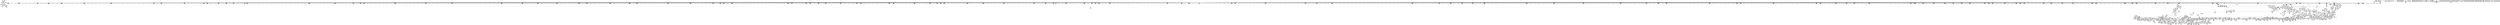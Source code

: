 digraph {
	CE0x43eb070 [shape=record,shape=Mrecord,label="{CE0x43eb070|file_to_av:if.end|*SummSink*}"]
	CE0x43e4d00 [shape=record,shape=Mrecord,label="{CE0x43e4d00|selinux_file_receive:tmp13|security/selinux/hooks.c,3414|*SummSource*}"]
	CE0x4414e10 [shape=record,shape=Mrecord,label="{CE0x4414e10|file_to_av:tmp16|security/selinux/hooks.c,1905|*SummSink*}"]
	CE0x4504e00 [shape=record,shape=Mrecord,label="{CE0x4504e00|0:_i32,_4:_i32,_8:_i16,_12:_i32,_16:_i32,_20:_i32,_24:_i32,_56:_i8*,_:_SCMRE_897,898_}"]
	CE0x43e7630 [shape=record,shape=Mrecord,label="{CE0x43e7630|i64_0|*Constant*|*SummSource*}"]
	CE0x450ba90 [shape=record,shape=Mrecord,label="{CE0x450ba90|i32_512|*Constant*|*SummSink*}"]
	CE0x44f6520 [shape=record,shape=Mrecord,label="{CE0x44f6520|0:_i32,_4:_i32,_8:_i16,_12:_i32,_16:_i32,_20:_i32,_24:_i32,_56:_i8*,_:_SCMRE_567,568_}"]
	CE0x43c3070 [shape=record,shape=Mrecord,label="{CE0x43c3070|8:_i8,_32:_%struct.inode*,_%struct.selinux_audit_data*,_128:_i32,_132:_i32,_456:_i8*,_:_SCMRE_12,13_}"]
	CE0x43c5e70 [shape=record,shape=Mrecord,label="{CE0x43c5e70|i64_0|*Constant*|*SummSink*}"]
	CE0x44cfed0 [shape=record,shape=Mrecord,label="{CE0x44cfed0|0:_i32,_4:_i32,_8:_i16,_12:_i32,_16:_i32,_20:_i32,_24:_i32,_56:_i8*,_:_SCMRE_161,162_}"]
	CE0x4519740 [shape=record,shape=Mrecord,label="{CE0x4519740|inode_has_perm:lnot|security/selinux/hooks.c,1611|*SummSink*}"]
	CE0x44faa50 [shape=record,shape=Mrecord,label="{CE0x44faa50|0:_i32,_4:_i32,_8:_i16,_12:_i32,_16:_i32,_20:_i32,_24:_i32,_56:_i8*,_:_SCMRE_608,609_}"]
	CE0x44fadb0 [shape=record,shape=Mrecord,label="{CE0x44fadb0|0:_i32,_4:_i32,_8:_i16,_12:_i32,_16:_i32,_20:_i32,_24:_i32,_56:_i8*,_:_SCMRE_610,611_}"]
	CE0x44d3ef0 [shape=record,shape=Mrecord,label="{CE0x44d3ef0|i64*_getelementptr_inbounds_(_2_x_i64_,_2_x_i64_*___llvm_gcov_ctr131,_i64_0,_i64_1)|*Constant*}"]
	CE0x43fe080 [shape=record,shape=Mrecord,label="{CE0x43fe080|i8*_getelementptr_inbounds_(_45_x_i8_,_45_x_i8_*_.str12,_i32_0,_i32_0)|*Constant*|*SummSink*}"]
	CE0x445cf70 [shape=record,shape=Mrecord,label="{CE0x445cf70|cred_sid:sid|security/selinux/hooks.c,197|*SummSource*}"]
	CE0x43f4210 [shape=record,shape=Mrecord,label="{CE0x43f4210|_ret_i32_%rc.1,_!dbg_!27749|security/selinux/hooks.c,1698|*SummSource*}"]
	CE0x4418ad0 [shape=record,shape=Mrecord,label="{CE0x4418ad0|8:_i8,_32:_%struct.inode*,_%struct.selinux_audit_data*,_128:_i32,_132:_i32,_456:_i8*,_:_SCMRE_108,109_}"]
	CE0x44f9970 [shape=record,shape=Mrecord,label="{CE0x44f9970|0:_i32,_4:_i32,_8:_i16,_12:_i32,_16:_i32,_20:_i32,_24:_i32,_56:_i8*,_:_SCMRE_598,599_}"]
	CE0x446d7c0 [shape=record,shape=Mrecord,label="{CE0x446d7c0|0:_i32,_4:_i32,_8:_i16,_12:_i32,_16:_i32,_20:_i32,_24:_i32,_56:_i8*,_:_SCMRE_312,320_|*MultipleSource*|*LoadInst*|include/linux/fs.h,1916|security/selinux/hooks.c,1675|Function::inode_has_perm&Arg::inode::|security/selinux/hooks.c,1611}"]
	CE0x45063f0 [shape=record,shape=Mrecord,label="{CE0x45063f0|0:_i32,_4:_i32,_8:_i16,_12:_i32,_16:_i32,_20:_i32,_24:_i32,_56:_i8*,_:_SCMRE_910,911_}"]
	CE0x4419000 [shape=record,shape=Mrecord,label="{CE0x4419000|8:_i8,_32:_%struct.inode*,_%struct.selinux_audit_data*,_128:_i32,_132:_i32,_456:_i8*,_:_SCMRE_78,79_}"]
	CE0x44cb560 [shape=record,shape=Mrecord,label="{CE0x44cb560|0:_i32,_4:_i32,_8:_i16,_12:_i32,_16:_i32,_20:_i32,_24:_i32,_56:_i8*,_:_SCMRE_56,64_|*MultipleSource*|*LoadInst*|include/linux/fs.h,1916|security/selinux/hooks.c,1675|Function::inode_has_perm&Arg::inode::|security/selinux/hooks.c,1611}"]
	CE0x45116d0 [shape=record,shape=Mrecord,label="{CE0x45116d0|inode_has_perm:tmp17|security/selinux/hooks.c,1617|*SummSource*}"]
	CE0x442d380 [shape=record,shape=Mrecord,label="{CE0x442d380|8:_i8,_32:_%struct.inode*,_%struct.selinux_audit_data*,_128:_i32,_132:_i32,_456:_i8*,_:_SCMRE_157,158_}"]
	CE0x448a870 [shape=record,shape=Mrecord,label="{CE0x448a870|file_has_perm:tmp19|security/selinux/hooks.c,1690|*SummSource*}"]
	CE0x44277d0 [shape=record,shape=Mrecord,label="{CE0x44277d0|cred_sid:tmp|*SummSink*}"]
	CE0x43f1b40 [shape=record,shape=Mrecord,label="{CE0x43f1b40|selinux_file_receive:file|Function::selinux_file_receive&Arg::file::|*SummSink*}"]
	CE0x442ae80 [shape=record,shape=Mrecord,label="{CE0x442ae80|i32_14|*Constant*}"]
	CE0x43cdf10 [shape=record,shape=Mrecord,label="{CE0x43cdf10|8:_i8,_32:_%struct.inode*,_%struct.selinux_audit_data*,_128:_i32,_132:_i32,_456:_i8*,_:_SCMRE_146,147_}"]
	CE0x4431920 [shape=record,shape=Mrecord,label="{CE0x4431920|get_current:tmp}"]
	CE0x451ddc0 [shape=record,shape=Mrecord,label="{CE0x451ddc0|inode_has_perm:tmp11|security/selinux/hooks.c,1612|*SummSink*}"]
	CE0x4507d40 [shape=record,shape=Mrecord,label="{CE0x4507d40|0:_i32,_4:_i32,_8:_i16,_12:_i32,_16:_i32,_20:_i32,_24:_i32,_56:_i8*,_:_SCMRE_925,926_}"]
	CE0x45065a0 [shape=record,shape=Mrecord,label="{CE0x45065a0|0:_i32,_4:_i32,_8:_i16,_12:_i32,_16:_i32,_20:_i32,_24:_i32,_56:_i8*,_:_SCMRE_911,912_}"]
	CE0x449f1b0 [shape=record,shape=Mrecord,label="{CE0x449f1b0|i64*_getelementptr_inbounds_(_12_x_i64_,_12_x_i64_*___llvm_gcov_ctr170,_i64_0,_i64_9)|*Constant*|*SummSink*}"]
	CE0x44f7cc0 [shape=record,shape=Mrecord,label="{CE0x44f7cc0|0:_i32,_4:_i32,_8:_i16,_12:_i32,_16:_i32,_20:_i32,_24:_i32,_56:_i8*,_:_SCMRE_581,582_}"]
	CE0x4526330 [shape=record,shape=Mrecord,label="{CE0x4526330|__validate_creds:tmp7|include/linux/cred.h,174|*SummSink*}"]
	CE0x4473c70 [shape=record,shape=Mrecord,label="{CE0x4473c70|_call_void_mcount()_#3|*SummSource*}"]
	CE0x442f390 [shape=record,shape=Mrecord,label="{CE0x442f390|8:_i8,_32:_%struct.inode*,_%struct.selinux_audit_data*,_128:_i32,_132:_i32,_456:_i8*,_:_SCMRE_94,95_}"]
	CE0x43d9860 [shape=record,shape=Mrecord,label="{CE0x43d9860|selinux_file_receive:tmp3|*SummSource*}"]
	CE0x44785c0 [shape=record,shape=Mrecord,label="{CE0x44785c0|file_has_perm:out}"]
	CE0x447eb40 [shape=record,shape=Mrecord,label="{CE0x447eb40|file_has_perm:tmp3|security/selinux/hooks.c,1674|*SummSink*}"]
	CE0x44aabf0 [shape=record,shape=Mrecord,label="{CE0x44aabf0|cred_sid:bb|*SummSource*}"]
	CE0x4435ac0 [shape=record,shape=Mrecord,label="{CE0x4435ac0|i32_(i32,_i32,_i16,_i32,_%struct.common_audit_data*)*_bitcast_(i32_(i32,_i32,_i16,_i32,_%struct.common_audit_data.495*)*_avc_has_perm_to_i32_(i32,_i32,_i16,_i32,_%struct.common_audit_data*)*)|*Constant*|*SummSource*}"]
	CE0x45054c0 [shape=record,shape=Mrecord,label="{CE0x45054c0|0:_i32,_4:_i32,_8:_i16,_12:_i32,_16:_i32,_20:_i32,_24:_i32,_56:_i8*,_:_SCMRE_901,902_}"]
	CE0x442a8f0 [shape=record,shape=Mrecord,label="{CE0x442a8f0|file_inode:f_inode|include/linux/fs.h,1916}"]
	CE0x43f0e90 [shape=record,shape=Mrecord,label="{CE0x43f0e90|GLOBAL:file_to_av|*Constant*}"]
	CE0x45092c0 [shape=record,shape=Mrecord,label="{CE0x45092c0|0:_i32,_4:_i32,_8:_i16,_12:_i32,_16:_i32,_20:_i32,_24:_i32,_56:_i8*,_:_SCMRE_952,960_|*MultipleSource*|*LoadInst*|include/linux/fs.h,1916|security/selinux/hooks.c,1675|Function::inode_has_perm&Arg::inode::|security/selinux/hooks.c,1611}"]
	CE0x43e0d50 [shape=record,shape=Mrecord,label="{CE0x43e0d50|get_current:entry|*SummSource*}"]
	CE0x43cfbb0 [shape=record,shape=Mrecord,label="{CE0x43cfbb0|file_has_perm:tmp14|security/selinux/hooks.c,1688}"]
	CE0x4528860 [shape=record,shape=Mrecord,label="{CE0x4528860|i32_3|*Constant*}"]
	CE0x45004d0 [shape=record,shape=Mrecord,label="{CE0x45004d0|0:_i32,_4:_i32,_8:_i16,_12:_i32,_16:_i32,_20:_i32,_24:_i32,_56:_i8*,_:_SCMRE_816,824_|*MultipleSource*|*LoadInst*|include/linux/fs.h,1916|security/selinux/hooks.c,1675|Function::inode_has_perm&Arg::inode::|security/selinux/hooks.c,1611}"]
	CE0x44678e0 [shape=record,shape=Mrecord,label="{CE0x44678e0|0:_i32,_4:_i32,_8:_i16,_12:_i32,_16:_i32,_20:_i32,_24:_i32,_56:_i8*,_:_SCMRE_257,258_}"]
	CE0x449e6b0 [shape=record,shape=Mrecord,label="{CE0x449e6b0|__validate_creds:cred|Function::__validate_creds&Arg::cred::}"]
	CE0x441a450 [shape=record,shape=Mrecord,label="{CE0x441a450|8:_i8,_32:_%struct.inode*,_%struct.selinux_audit_data*,_128:_i32,_132:_i32,_456:_i8*,_:_SCMRE_213,214_}"]
	CE0x43fe310 [shape=record,shape=Mrecord,label="{CE0x43fe310|8:_i8,_32:_%struct.inode*,_%struct.selinux_audit_data*,_128:_i32,_132:_i32,_456:_i8*,_:_SCMRE_8,9_}"]
	CE0x442b2e0 [shape=record,shape=Mrecord,label="{CE0x442b2e0|file_inode:tmp4|*LoadInst*|include/linux/fs.h,1916|*SummSink*}"]
	CE0x44d25a0 [shape=record,shape=Mrecord,label="{CE0x44d25a0|0:_i32,_4:_i32,_8:_i16,_12:_i32,_16:_i32,_20:_i32,_24:_i32,_56:_i8*,_:_SCMRE_184,185_}"]
	CE0x451d890 [shape=record,shape=Mrecord,label="{CE0x451d890|i64*_getelementptr_inbounds_(_8_x_i64_,_8_x_i64_*___llvm_gcov_ctr154,_i64_0,_i64_5)|*Constant*|*SummSink*}"]
	CE0x44fcc00 [shape=record,shape=Mrecord,label="{CE0x44fcc00|0:_i32,_4:_i32,_8:_i16,_12:_i32,_16:_i32,_20:_i32,_24:_i32,_56:_i8*,_:_SCMRE_648,656_|*MultipleSource*|*LoadInst*|include/linux/fs.h,1916|security/selinux/hooks.c,1675|Function::inode_has_perm&Arg::inode::|security/selinux/hooks.c,1611}"]
	CE0x4444080 [shape=record,shape=Mrecord,label="{CE0x4444080|GLOBAL:__llvm_gcov_ctr170|Global_var:__llvm_gcov_ctr170}"]
	CE0x4420a30 [shape=record,shape=Mrecord,label="{CE0x4420a30|i64*_getelementptr_inbounds_(_15_x_i64_,_15_x_i64_*___llvm_gcov_ctr171,_i64_0,_i64_13)|*Constant*|*SummSink*}"]
	CE0x4505310 [shape=record,shape=Mrecord,label="{CE0x4505310|0:_i32,_4:_i32,_8:_i16,_12:_i32,_16:_i32,_20:_i32,_24:_i32,_56:_i8*,_:_SCMRE_900,901_}"]
	CE0x43e3840 [shape=record,shape=Mrecord,label="{CE0x43e3840|GLOBAL:selinux_file_receive.__warned|Global_var:selinux_file_receive.__warned|*SummSink*}"]
	CE0x442b690 [shape=record,shape=Mrecord,label="{CE0x442b690|file_inode:entry|*SummSink*}"]
	CE0x4494b20 [shape=record,shape=Mrecord,label="{CE0x4494b20|inode_has_perm:i_security|security/selinux/hooks.c,1615|*SummSource*}"]
	CE0x450d670 [shape=record,shape=Mrecord,label="{CE0x450d670|inode_has_perm:tmp16|security/selinux/hooks.c,1615|*SummSource*}"]
	CE0x446fe50 [shape=record,shape=Mrecord,label="{CE0x446fe50|0:_i32,_4:_i32,_8:_i16,_12:_i32,_16:_i32,_20:_i32,_24:_i32,_56:_i8*,_:_SCMRE_440,448_|*MultipleSource*|*LoadInst*|include/linux/fs.h,1916|security/selinux/hooks.c,1675|Function::inode_has_perm&Arg::inode::|security/selinux/hooks.c,1611}"]
	CE0x44f7b10 [shape=record,shape=Mrecord,label="{CE0x44f7b10|0:_i32,_4:_i32,_8:_i16,_12:_i32,_16:_i32,_20:_i32,_24:_i32,_56:_i8*,_:_SCMRE_580,581_}"]
	CE0x441c380 [shape=record,shape=Mrecord,label="{CE0x441c380|8:_i8,_32:_%struct.inode*,_%struct.selinux_audit_data*,_128:_i32,_132:_i32,_456:_i8*,_:_SCMRE_384,392_|*MultipleSource*|security/selinux/hooks.c,1902|Function::selinux_file_receive&Arg::file::|Function::file_has_perm&Arg::file::|Function::file_to_av&Arg::file::}"]
	CE0x4497c60 [shape=record,shape=Mrecord,label="{CE0x4497c60|inode_has_perm:do.body|*SummSource*}"]
	CE0x4423f10 [shape=record,shape=Mrecord,label="{CE0x4423f10|cred_sid:tmp2|*SummSink*}"]
	CE0x43d8a20 [shape=record,shape=Mrecord,label="{CE0x43d8a20|i32_3414|*Constant*|*SummSink*}"]
	CE0x4412b40 [shape=record,shape=Mrecord,label="{CE0x4412b40|file_to_av:tmp25|security/selinux/hooks.c,1910|*SummSink*}"]
	CE0x43d2120 [shape=record,shape=Mrecord,label="{CE0x43d2120|GLOBAL:get_current|*Constant*}"]
	CE0x44f9100 [shape=record,shape=Mrecord,label="{CE0x44f9100|0:_i32,_4:_i32,_8:_i16,_12:_i32,_16:_i32,_20:_i32,_24:_i32,_56:_i8*,_:_SCMRE_593,594_}"]
	CE0x4428420 [shape=record,shape=Mrecord,label="{CE0x4428420|file_has_perm:if.then8|*SummSink*}"]
	CE0x4419600 [shape=record,shape=Mrecord,label="{CE0x4419600|8:_i8,_32:_%struct.inode*,_%struct.selinux_audit_data*,_128:_i32,_132:_i32,_456:_i8*,_:_SCMRE_82,83_}"]
	CE0x43e8890 [shape=record,shape=Mrecord,label="{CE0x43e8890|i8_1|*Constant*}"]
	CE0x441f740 [shape=record,shape=Mrecord,label="{CE0x441f740|file_to_av:tmp27|security/selinux/hooks.c,1910}"]
	CE0x449c850 [shape=record,shape=Mrecord,label="{CE0x449c850|0:_i32,_4:_i32,_8:_i16,_12:_i32,_16:_i32,_20:_i32,_24:_i32,_56:_i8*,_:_SCMRE_136,137_}"]
	CE0x43ee070 [shape=record,shape=Mrecord,label="{CE0x43ee070|selinux_file_receive:tmp8|security/selinux/hooks.c,3414}"]
	CE0x44fc3a0 [shape=record,shape=Mrecord,label="{CE0x44fc3a0|0:_i32,_4:_i32,_8:_i16,_12:_i32,_16:_i32,_20:_i32,_24:_i32,_56:_i8*,_:_SCMRE_623,624_}"]
	CE0x45034b0 [shape=record,shape=Mrecord,label="{CE0x45034b0|0:_i32,_4:_i32,_8:_i16,_12:_i32,_16:_i32,_20:_i32,_24:_i32,_56:_i8*,_:_SCMRE_882,883_}"]
	CE0x43c94d0 [shape=record,shape=Mrecord,label="{CE0x43c94d0|8:_i8,_32:_%struct.inode*,_%struct.selinux_audit_data*,_128:_i32,_132:_i32,_456:_i8*,_:_SCMRE_400,404_|*MultipleSource*|security/selinux/hooks.c,1902|Function::selinux_file_receive&Arg::file::|Function::file_has_perm&Arg::file::|Function::file_to_av&Arg::file::}"]
	CE0x441dff0 [shape=record,shape=Mrecord,label="{CE0x441dff0|8:_i8,_32:_%struct.inode*,_%struct.selinux_audit_data*,_128:_i32,_132:_i32,_456:_i8*,_:_SCMRE_16,24_|*MultipleSource*|security/selinux/hooks.c,1902|Function::selinux_file_receive&Arg::file::|Function::file_has_perm&Arg::file::|Function::file_to_av&Arg::file::}"]
	CE0x43c3370 [shape=record,shape=Mrecord,label="{CE0x43c3370|8:_i8,_32:_%struct.inode*,_%struct.selinux_audit_data*,_128:_i32,_132:_i32,_456:_i8*,_:_SCMRE_14,15_}"]
	CE0x43e1810 [shape=record,shape=Mrecord,label="{CE0x43e1810|i32_78|*Constant*|*SummSource*}"]
	CE0x4465020 [shape=record,shape=Mrecord,label="{CE0x4465020|0:_i32,_4:_i32,_8:_i16,_12:_i32,_16:_i32,_20:_i32,_24:_i32,_56:_i8*,_:_SCMRE_208,210_|*MultipleSource*|*LoadInst*|include/linux/fs.h,1916|security/selinux/hooks.c,1675|Function::inode_has_perm&Arg::inode::|security/selinux/hooks.c,1611}"]
	CE0x4471e90 [shape=record,shape=Mrecord,label="{CE0x4471e90|0:_i32,_4:_i32,_8:_i16,_12:_i32,_16:_i32,_20:_i32,_24:_i32,_56:_i8*,_:_SCMRE_484,485_}"]
	CE0x44d1310 [shape=record,shape=Mrecord,label="{CE0x44d1310|0:_i32,_4:_i32,_8:_i16,_12:_i32,_16:_i32,_20:_i32,_24:_i32,_56:_i8*,_:_SCMRE_173,174_}"]
	CE0x43dd490 [shape=record,shape=Mrecord,label="{CE0x43dd490|get_current:tmp2}"]
	CE0x44fda50 [shape=record,shape=Mrecord,label="{CE0x44fda50|0:_i32,_4:_i32,_8:_i16,_12:_i32,_16:_i32,_20:_i32,_24:_i32,_56:_i8*,_:_SCMRE_684,688_|*MultipleSource*|*LoadInst*|include/linux/fs.h,1916|security/selinux/hooks.c,1675|Function::inode_has_perm&Arg::inode::|security/selinux/hooks.c,1611}"]
	CE0x448b300 [shape=record,shape=Mrecord,label="{CE0x448b300|file_has_perm:tobool7|security/selinux/hooks.c,1694|*SummSource*}"]
	CE0x45023d0 [shape=record,shape=Mrecord,label="{CE0x45023d0|0:_i32,_4:_i32,_8:_i16,_12:_i32,_16:_i32,_20:_i32,_24:_i32,_56:_i8*,_:_SCMRE_872,873_}"]
	CE0x440f3d0 [shape=record,shape=Mrecord,label="{CE0x440f3d0|file_to_av:and|security/selinux/hooks.c,1902|*SummSink*}"]
	CE0x44ce8e0 [shape=record,shape=Mrecord,label="{CE0x44ce8e0|0:_i32,_4:_i32,_8:_i16,_12:_i32,_16:_i32,_20:_i32,_24:_i32,_56:_i8*,_:_SCMRE_148,149_}"]
	CE0x4410bc0 [shape=record,shape=Mrecord,label="{CE0x4410bc0|file_to_av:tmp16|security/selinux/hooks.c,1905}"]
	CE0x448a600 [shape=record,shape=Mrecord,label="{CE0x448a600|i64*_getelementptr_inbounds_(_12_x_i64_,_12_x_i64_*___llvm_gcov_ctr170,_i64_0,_i64_6)|*Constant*|*SummSink*}"]
	CE0x43e8e30 [shape=record,shape=Mrecord,label="{CE0x43e8e30|i8*_getelementptr_inbounds_(_25_x_i8_,_25_x_i8_*_.str3,_i32_0,_i32_0)|*Constant*}"]
	CE0x4429620 [shape=record,shape=Mrecord,label="{CE0x4429620|avc_has_perm:tsid|Function::avc_has_perm&Arg::tsid::}"]
	CE0x4503d20 [shape=record,shape=Mrecord,label="{CE0x4503d20|0:_i32,_4:_i32,_8:_i16,_12:_i32,_16:_i32,_20:_i32,_24:_i32,_56:_i8*,_:_SCMRE_887,888_}"]
	CE0x443cd10 [shape=record,shape=Mrecord,label="{CE0x443cd10|8:_i8,_32:_%struct.inode*,_%struct.selinux_audit_data*,_128:_i32,_132:_i32,_456:_i8*,_:_SCMRE_114,115_}"]
	CE0x4472840 [shape=record,shape=Mrecord,label="{CE0x4472840|0:_i32,_4:_i32,_8:_i16,_12:_i32,_16:_i32,_20:_i32,_24:_i32,_56:_i8*,_:_SCMRE_500,504_|*MultipleSource*|*LoadInst*|include/linux/fs.h,1916|security/selinux/hooks.c,1675|Function::inode_has_perm&Arg::inode::|security/selinux/hooks.c,1611}"]
	CE0x446d2b0 [shape=record,shape=Mrecord,label="{CE0x446d2b0|0:_i32,_4:_i32,_8:_i16,_12:_i32,_16:_i32,_20:_i32,_24:_i32,_56:_i8*,_:_SCMRE_310,311_}"]
	CE0x446a520 [shape=record,shape=Mrecord,label="{CE0x446a520|0:_i32,_4:_i32,_8:_i16,_12:_i32,_16:_i32,_20:_i32,_24:_i32,_56:_i8*,_:_SCMRE_283,284_}"]
	CE0x450e560 [shape=record,shape=Mrecord,label="{CE0x450e560|inode_has_perm:tmp14|security/selinux/hooks.c,1614|*SummSource*}"]
	CE0x451a160 [shape=record,shape=Mrecord,label="{CE0x451a160|inode_has_perm:lnot.ext|security/selinux/hooks.c,1611|*SummSink*}"]
	CE0x441c0d0 [shape=record,shape=Mrecord,label="{CE0x441c0d0|8:_i8,_32:_%struct.inode*,_%struct.selinux_audit_data*,_128:_i32,_132:_i32,_456:_i8*,_:_SCMRE_408,416_|*MultipleSource*|security/selinux/hooks.c,1902|Function::selinux_file_receive&Arg::file::|Function::file_has_perm&Arg::file::|Function::file_to_av&Arg::file::}"]
	CE0x43f1990 [shape=record,shape=Mrecord,label="{CE0x43f1990|selinux_file_receive:file|Function::selinux_file_receive&Arg::file::}"]
	CE0x445e040 [shape=record,shape=Mrecord,label="{CE0x445e040|COLLAPSED:_GCMRE___llvm_gcov_ctr162_internal_global_2_x_i64_zeroinitializer:_elem_0:default:}"]
	CE0x43fd4d0 [shape=record,shape=Mrecord,label="{CE0x43fd4d0|8:_i8,_32:_%struct.inode*,_%struct.selinux_audit_data*,_128:_i32,_132:_i32,_456:_i8*,_:_SCMRE_204,205_}"]
	CE0x442a570 [shape=record,shape=Mrecord,label="{CE0x442a570|avc_has_perm:tclass|Function::avc_has_perm&Arg::tclass::|*SummSource*}"]
	CE0x441dc70 [shape=record,shape=Mrecord,label="{CE0x441dc70|8:_i8,_32:_%struct.inode*,_%struct.selinux_audit_data*,_128:_i32,_132:_i32,_456:_i8*,_:_SCMRE_92,93_}"]
	CE0x4443340 [shape=record,shape=Mrecord,label="{CE0x4443340|file_has_perm:tmp6|security/selinux/hooks.c,1683}"]
	CE0x445f900 [shape=record,shape=Mrecord,label="{CE0x445f900|file_to_av:tobool4|security/selinux/hooks.c,1904|*SummSink*}"]
	CE0x43c8590 [shape=record,shape=Mrecord,label="{CE0x43c8590|8:_i8,_32:_%struct.inode*,_%struct.selinux_audit_data*,_128:_i32,_132:_i32,_456:_i8*,_:_SCMRE_360,368_|*MultipleSource*|security/selinux/hooks.c,1902|Function::selinux_file_receive&Arg::file::|Function::file_has_perm&Arg::file::|Function::file_to_av&Arg::file::}"]
	CE0x4506e10 [shape=record,shape=Mrecord,label="{CE0x4506e10|0:_i32,_4:_i32,_8:_i16,_12:_i32,_16:_i32,_20:_i32,_24:_i32,_56:_i8*,_:_SCMRE_916,917_}"]
	CE0x44fb980 [shape=record,shape=Mrecord,label="{CE0x44fb980|0:_i32,_4:_i32,_8:_i16,_12:_i32,_16:_i32,_20:_i32,_24:_i32,_56:_i8*,_:_SCMRE_617,618_}"]
	CE0x4467fa0 [shape=record,shape=Mrecord,label="{CE0x4467fa0|0:_i32,_4:_i32,_8:_i16,_12:_i32,_16:_i32,_20:_i32,_24:_i32,_56:_i8*,_:_SCMRE_261,262_}"]
	CE0x450ab10 [shape=record,shape=Mrecord,label="{CE0x450ab10|inode_has_perm:tmp6|*LoadInst*|security/selinux/hooks.c,1611|*SummSource*}"]
	CE0x43ec8e0 [shape=record,shape=Mrecord,label="{CE0x43ec8e0|selinux_file_receive:tmp15|security/selinux/hooks.c,3414|*SummSink*}"]
	CE0x450b760 [shape=record,shape=Mrecord,label="{CE0x450b760|i32_512|*Constant*|*SummSource*}"]
	CE0x43de3f0 [shape=record,shape=Mrecord,label="{CE0x43de3f0|8:_i8,_32:_%struct.inode*,_%struct.selinux_audit_data*,_128:_i32,_132:_i32,_456:_i8*,_:_SCMRE_169,170_}"]
	CE0x4520960 [shape=record,shape=Mrecord,label="{CE0x4520960|28:_i32,_32:_i16,_:_CRE_32,34_|*MultipleSource*|*LoadInst*|security/selinux/hooks.c,1615|security/selinux/hooks.c,1615|security/selinux/hooks.c,1617}"]
	CE0x44765f0 [shape=record,shape=Mrecord,label="{CE0x44765f0|file_has_perm:tmp}"]
	"CONST[source:0(mediator),value:2(dynamic)][purpose:{object}][SnkIdx:2]"
	CE0x445ed20 [shape=record,shape=Mrecord,label="{CE0x445ed20|file_has_perm:tmp2|*LoadInst*|security/selinux/hooks.c,1674|*SummSource*}"]
	CE0x4526c40 [shape=record,shape=Mrecord,label="{CE0x4526c40|GLOBAL:__invalid_creds|*Constant*|*SummSource*}"]
	CE0x44a5a70 [shape=record,shape=Mrecord,label="{CE0x44a5a70|file_inode:bb|*SummSink*}"]
	CE0x4507b90 [shape=record,shape=Mrecord,label="{CE0x4507b90|0:_i32,_4:_i32,_8:_i16,_12:_i32,_16:_i32,_20:_i32,_24:_i32,_56:_i8*,_:_SCMRE_924,925_}"]
	CE0x4475690 [shape=record,shape=Mrecord,label="{CE0x4475690|file_has_perm:tmp1|*SummSink*}"]
	CE0x451cc00 [shape=record,shape=Mrecord,label="{CE0x451cc00|inode_has_perm:tmp9|security/selinux/hooks.c,1611|*SummSink*}"]
	CE0x44a2500 [shape=record,shape=Mrecord,label="{CE0x44a2500|GLOBAL:inode_has_perm|*Constant*}"]
	CE0x44403b0 [shape=record,shape=Mrecord,label="{CE0x44403b0|8:_i8,_32:_%struct.inode*,_%struct.selinux_audit_data*,_128:_i32,_132:_i32,_456:_i8*,_:_SCMRE_456,464_|*MultipleSource*|security/selinux/hooks.c,1902|Function::selinux_file_receive&Arg::file::|Function::file_has_perm&Arg::file::|Function::file_to_av&Arg::file::}"]
	CE0x449bad0 [shape=record,shape=Mrecord,label="{CE0x449bad0|0:_i32,_4:_i32,_8:_i16,_12:_i32,_16:_i32,_20:_i32,_24:_i32,_56:_i8*,_:_SCMRE_24,32_|*MultipleSource*|*LoadInst*|include/linux/fs.h,1916|security/selinux/hooks.c,1675|Function::inode_has_perm&Arg::inode::|security/selinux/hooks.c,1611}"]
	CE0x4468bd0 [shape=record,shape=Mrecord,label="{CE0x4468bd0|0:_i32,_4:_i32,_8:_i16,_12:_i32,_16:_i32,_20:_i32,_24:_i32,_56:_i8*,_:_SCMRE_268,269_}"]
	CE0x4410920 [shape=record,shape=Mrecord,label="{CE0x4410920|i64_6|*Constant*|*SummSource*}"]
	CE0x44444b0 [shape=record,shape=Mrecord,label="{CE0x44444b0|file_has_perm:tmp8|security/selinux/hooks.c,1683|*SummSource*}"]
	CE0x440fb70 [shape=record,shape=Mrecord,label="{CE0x440fb70|i32_6|*Constant*|*SummSink*}"]
	CE0x43f5370 [shape=record,shape=Mrecord,label="{CE0x43f5370|8:_i8,_32:_%struct.inode*,_%struct.selinux_audit_data*,_128:_i32,_132:_i32,_456:_i8*,_:_SCMRE_117,118_}"]
	CE0x4468360 [shape=record,shape=Mrecord,label="{CE0x4468360|0:_i32,_4:_i32,_8:_i16,_12:_i32,_16:_i32,_20:_i32,_24:_i32,_56:_i8*,_:_SCMRE_263,264_}"]
	CE0x44266d0 [shape=record,shape=Mrecord,label="{CE0x44266d0|i64*_getelementptr_inbounds_(_2_x_i64_,_2_x_i64_*___llvm_gcov_ctr131,_i64_0,_i64_1)|*Constant*}"]
	CE0x441f1f0 [shape=record,shape=Mrecord,label="{CE0x441f1f0|8:_i8,_32:_%struct.inode*,_%struct.selinux_audit_data*,_128:_i32,_132:_i32,_456:_i8*,_:_SCMRE_57,58_}"]
	CE0x4460310 [shape=record,shape=Mrecord,label="{CE0x4460310|file_to_av:conv9|security/selinux/hooks.c,1906|*SummSink*}"]
	CE0x449b290 [shape=record,shape=Mrecord,label="{CE0x449b290|__validate_creds:entry|*SummSource*}"]
	CE0x442df70 [shape=record,shape=Mrecord,label="{CE0x442df70|file_to_av:tobool|security/selinux/hooks.c,1902|*SummSink*}"]
	CE0x4466d10 [shape=record,shape=Mrecord,label="{CE0x4466d10|0:_i32,_4:_i32,_8:_i16,_12:_i32,_16:_i32,_20:_i32,_24:_i32,_56:_i8*,_:_SCMRE_250,251_}"]
	CE0x43f7a00 [shape=record,shape=Mrecord,label="{CE0x43f7a00|file_to_av:if.end19|*SummSource*}"]
	CE0x4479520 [shape=record,shape=Mrecord,label="{CE0x4479520|cred_sid:tmp5|security/selinux/hooks.c,196|*SummSink*}"]
	CE0x44d0590 [shape=record,shape=Mrecord,label="{CE0x44d0590|0:_i32,_4:_i32,_8:_i16,_12:_i32,_16:_i32,_20:_i32,_24:_i32,_56:_i8*,_:_SCMRE_165,166_}"]
	CE0x443e470 [shape=record,shape=Mrecord,label="{CE0x443e470|_call_void_mcount()_#3}"]
	CE0x44aa1b0 [shape=record,shape=Mrecord,label="{CE0x44aa1b0|i32_4|*Constant*|*SummSource*}"]
	CE0x442c150 [shape=record,shape=Mrecord,label="{CE0x442c150|file_to_av:bb|*SummSource*}"]
	CE0x43c8200 [shape=record,shape=Mrecord,label="{CE0x43c8200|8:_i8,_32:_%struct.inode*,_%struct.selinux_audit_data*,_128:_i32,_132:_i32,_456:_i8*,_:_SCMRE_336,344_|*MultipleSource*|security/selinux/hooks.c,1902|Function::selinux_file_receive&Arg::file::|Function::file_has_perm&Arg::file::|Function::file_to_av&Arg::file::}"]
	CE0x4528da0 [shape=record,shape=Mrecord,label="{CE0x4528da0|__validate_creds:tmp9|include/linux/cred.h,175|*SummSink*}"]
	CE0x441ec80 [shape=record,shape=Mrecord,label="{CE0x441ec80|8:_i8,_32:_%struct.inode*,_%struct.selinux_audit_data*,_128:_i32,_132:_i32,_456:_i8*,_:_SCMRE_53,54_}"]
	CE0x4472040 [shape=record,shape=Mrecord,label="{CE0x4472040|0:_i32,_4:_i32,_8:_i16,_12:_i32,_16:_i32,_20:_i32,_24:_i32,_56:_i8*,_:_SCMRE_485,486_}"]
	CE0x43e1230 [shape=record,shape=Mrecord,label="{CE0x43e1230|_ret_%struct.task_struct*_%tmp4,_!dbg_!27714|./arch/x86/include/asm/current.h,14|*SummSink*}"]
	CE0x43de6f0 [shape=record,shape=Mrecord,label="{CE0x43de6f0|8:_i8,_32:_%struct.inode*,_%struct.selinux_audit_data*,_128:_i32,_132:_i32,_456:_i8*,_:_SCMRE_171,172_}"]
	CE0x44741c0 [shape=record,shape=Mrecord,label="{CE0x44741c0|file_has_perm:path|security/selinux/hooks.c,1681|*SummSink*}"]
	CE0x448f030 [shape=record,shape=Mrecord,label="{CE0x448f030|inode_has_perm:tmp5|security/selinux/hooks.c,1609}"]
	CE0x43fd350 [shape=record,shape=Mrecord,label="{CE0x43fd350|8:_i8,_32:_%struct.inode*,_%struct.selinux_audit_data*,_128:_i32,_132:_i32,_456:_i8*,_:_SCMRE_203,204_}"]
	CE0x44d1160 [shape=record,shape=Mrecord,label="{CE0x44d1160|0:_i32,_4:_i32,_8:_i16,_12:_i32,_16:_i32,_20:_i32,_24:_i32,_56:_i8*,_:_SCMRE_172,173_}"]
	CE0x43f9da0 [shape=record,shape=Mrecord,label="{CE0x43f9da0|inode_has_perm:bb}"]
	CE0x44fbe90 [shape=record,shape=Mrecord,label="{CE0x44fbe90|0:_i32,_4:_i32,_8:_i16,_12:_i32,_16:_i32,_20:_i32,_24:_i32,_56:_i8*,_:_SCMRE_620,621_}"]
	CE0x4474480 [shape=record,shape=Mrecord,label="{CE0x4474480|file_has_perm:f_path|security/selinux/hooks.c,1681|*SummSource*}"]
	CE0x451bd90 [shape=record,shape=Mrecord,label="{CE0x451bd90|inode_has_perm:tmp7|security/selinux/hooks.c,1611|*SummSink*}"]
	CE0x43fc750 [shape=record,shape=Mrecord,label="{CE0x43fc750|8:_i8,_32:_%struct.inode*,_%struct.selinux_audit_data*,_128:_i32,_132:_i32,_456:_i8*,_:_SCMRE_195,196_}"]
	CE0x43e8b70 [shape=record,shape=Mrecord,label="{CE0x43e8b70|i8_1|*Constant*|*SummSource*}"]
	CE0x44d19d0 [shape=record,shape=Mrecord,label="{CE0x44d19d0|0:_i32,_4:_i32,_8:_i16,_12:_i32,_16:_i32,_20:_i32,_24:_i32,_56:_i8*,_:_SCMRE_177,178_}"]
	CE0x4422440 [shape=record,shape=Mrecord,label="{CE0x4422440|file_to_av:tmp32|security/selinux/hooks.c,1917|*SummSource*}"]
	CE0x440c2c0 [shape=record,shape=Mrecord,label="{CE0x440c2c0|file_to_av:tobool|security/selinux/hooks.c,1902}"]
	CE0x4505b80 [shape=record,shape=Mrecord,label="{CE0x4505b80|0:_i32,_4:_i32,_8:_i16,_12:_i32,_16:_i32,_20:_i32,_24:_i32,_56:_i8*,_:_SCMRE_905,906_}"]
	CE0x45231a0 [shape=record,shape=Mrecord,label="{CE0x45231a0|i64*_getelementptr_inbounds_(_5_x_i64_,_5_x_i64_*___llvm_gcov_ctr155,_i64_0,_i64_0)|*Constant*|*SummSource*}"]
	CE0x4512410 [shape=record,shape=Mrecord,label="{CE0x4512410|inode_has_perm:tmp20|security/selinux/hooks.c,1618|*SummSink*}"]
	CE0x43eff90 [shape=record,shape=Mrecord,label="{CE0x43eff90|_call_void_mcount()_#3|*SummSource*}"]
	CE0x448be80 [shape=record,shape=Mrecord,label="{CE0x448be80|file_has_perm:tmp16|security/selinux/hooks.c,1689}"]
	CE0x44aad80 [shape=record,shape=Mrecord,label="{CE0x44aad80|i64*_getelementptr_inbounds_(_2_x_i64_,_2_x_i64_*___llvm_gcov_ctr131,_i64_0,_i64_0)|*Constant*}"]
	CE0x448e310 [shape=record,shape=Mrecord,label="{CE0x448e310|i64*_getelementptr_inbounds_(_12_x_i64_,_12_x_i64_*___llvm_gcov_ctr170,_i64_0,_i64_9)|*Constant*}"]
	CE0x4413540 [shape=record,shape=Mrecord,label="{CE0x4413540|file_to_av:tmp22|security/selinux/hooks.c,1908}"]
	CE0x43f0c90 [shape=record,shape=Mrecord,label="{CE0x43f0c90|selinux_file_receive:call5|security/selinux/hooks.c,3416|*SummSink*}"]
	CE0x4471620 [shape=record,shape=Mrecord,label="{CE0x4471620|0:_i32,_4:_i32,_8:_i16,_12:_i32,_16:_i32,_20:_i32,_24:_i32,_56:_i8*,_:_SCMRE_479,480_}"]
	"CONST[source:0(mediator),value:0(static)][purpose:{operation}][SrcIdx:3]"
	CE0x44fed90 [shape=record,shape=Mrecord,label="{CE0x44fed90|0:_i32,_4:_i32,_8:_i16,_12:_i32,_16:_i32,_20:_i32,_24:_i32,_56:_i8*,_:_SCMRE_744,752_|*MultipleSource*|*LoadInst*|include/linux/fs.h,1916|security/selinux/hooks.c,1675|Function::inode_has_perm&Arg::inode::|security/selinux/hooks.c,1611}"]
	CE0x44370d0 [shape=record,shape=Mrecord,label="{CE0x44370d0|file_has_perm:tobool|security/selinux/hooks.c,1688}"]
	CE0x4512170 [shape=record,shape=Mrecord,label="{CE0x4512170|inode_has_perm:tmp20|security/selinux/hooks.c,1618}"]
	CE0x447ba00 [shape=record,shape=Mrecord,label="{CE0x447ba00|GLOBAL:llvm.expect.i64|*Constant*}"]
	CE0x4502c40 [shape=record,shape=Mrecord,label="{CE0x4502c40|0:_i32,_4:_i32,_8:_i16,_12:_i32,_16:_i32,_20:_i32,_24:_i32,_56:_i8*,_:_SCMRE_877,878_}"]
	CE0x43d03c0 [shape=record,shape=Mrecord,label="{CE0x43d03c0|file_to_av:tmp10|security/selinux/hooks.c,1904}"]
	CE0x44137f0 [shape=record,shape=Mrecord,label="{CE0x44137f0|file_to_av:tmp22|security/selinux/hooks.c,1908|*SummSink*}"]
	CE0x441c630 [shape=record,shape=Mrecord,label="{CE0x441c630|8:_i8,_32:_%struct.inode*,_%struct.selinux_audit_data*,_128:_i32,_132:_i32,_456:_i8*,_:_SCMRE_320,324_|*MultipleSource*|security/selinux/hooks.c,1902|Function::selinux_file_receive&Arg::file::|Function::file_has_perm&Arg::file::|Function::file_to_av&Arg::file::}"]
	CE0x43ced70 [shape=record,shape=Mrecord,label="{CE0x43ced70|8:_i8,_32:_%struct.inode*,_%struct.selinux_audit_data*,_128:_i32,_132:_i32,_456:_i8*,_:_SCMRE_74,75_}"]
	CE0x4519a90 [shape=record,shape=Mrecord,label="{CE0x4519a90|inode_has_perm:lnot1|security/selinux/hooks.c,1611|*SummSink*}"]
	CE0x44d0230 [shape=record,shape=Mrecord,label="{CE0x44d0230|0:_i32,_4:_i32,_8:_i16,_12:_i32,_16:_i32,_20:_i32,_24:_i32,_56:_i8*,_:_SCMRE_163,164_}"]
	CE0x4419780 [shape=record,shape=Mrecord,label="{CE0x4419780|8:_i8,_32:_%struct.inode*,_%struct.selinux_audit_data*,_128:_i32,_132:_i32,_456:_i8*,_:_SCMRE_83,84_}"]
	CE0x43e3150 [shape=record,shape=Mrecord,label="{CE0x43e3150|i64_3|*Constant*}"]
	CE0x44664a0 [shape=record,shape=Mrecord,label="{CE0x44664a0|0:_i32,_4:_i32,_8:_i16,_12:_i32,_16:_i32,_20:_i32,_24:_i32,_56:_i8*,_:_SCMRE_245,246_}"]
	CE0x4465b30 [shape=record,shape=Mrecord,label="{CE0x4465b30|0:_i32,_4:_i32,_8:_i16,_12:_i32,_16:_i32,_20:_i32,_24:_i32,_56:_i8*,_:_SCMRE_241,242_}"]
	CE0x44917b0 [shape=record,shape=Mrecord,label="{CE0x44917b0|0:_i32,_4:_i32,_8:_i16,_12:_i32,_16:_i32,_20:_i32,_24:_i32,_56:_i8*,_:_SCMRE_4,8_|*MultipleSource*|*LoadInst*|include/linux/fs.h,1916|security/selinux/hooks.c,1675|Function::inode_has_perm&Arg::inode::|security/selinux/hooks.c,1611}"]
	CE0x44a0f00 [shape=record,shape=Mrecord,label="{CE0x44a0f00|i64*_getelementptr_inbounds_(_12_x_i64_,_12_x_i64_*___llvm_gcov_ctr170,_i64_0,_i64_11)|*Constant*}"]
	CE0x449ab40 [shape=record,shape=Mrecord,label="{CE0x449ab40|inode_has_perm:return|*SummSink*}"]
	CE0x4447380 [shape=record,shape=Mrecord,label="{CE0x4447380|file_to_av:or|security/selinux/hooks.c,1903|*SummSink*}"]
	CE0x447f4e0 [shape=record,shape=Mrecord,label="{CE0x447f4e0|file_inode:entry}"]
	CE0x44294c0 [shape=record,shape=Mrecord,label="{CE0x44294c0|avc_has_perm:ssid|Function::avc_has_perm&Arg::ssid::|*SummSource*}"]
	CE0x4462290 [shape=record,shape=Mrecord,label="{CE0x4462290|i64*_getelementptr_inbounds_(_15_x_i64_,_15_x_i64_*___llvm_gcov_ctr171,_i64_0,_i64_10)|*Constant*|*SummSource*}"]
	CE0x43ee350 [shape=record,shape=Mrecord,label="{CE0x43ee350|GLOBAL:current_task|Global_var:current_task|*SummSource*}"]
	CE0x44283b0 [shape=record,shape=Mrecord,label="{CE0x44283b0|file_has_perm:if.then8|*SummSource*}"]
	CE0x44f8bf0 [shape=record,shape=Mrecord,label="{CE0x44f8bf0|0:_i32,_4:_i32,_8:_i16,_12:_i32,_16:_i32,_20:_i32,_24:_i32,_56:_i8*,_:_SCMRE_590,591_}"]
	CE0x451c540 [shape=record,shape=Mrecord,label="{CE0x451c540|inode_has_perm:tmp8|security/selinux/hooks.c,1611|*SummSource*}"]
	CE0x4412a30 [shape=record,shape=Mrecord,label="{CE0x4412a30|file_to_av:tmp25|security/selinux/hooks.c,1910|*SummSource*}"]
	CE0x447b740 [shape=record,shape=Mrecord,label="{CE0x447b740|file_has_perm:if.end6|*SummSink*}"]
	CE0x442f210 [shape=record,shape=Mrecord,label="{CE0x442f210|8:_i8,_32:_%struct.inode*,_%struct.selinux_audit_data*,_128:_i32,_132:_i32,_456:_i8*,_:_SCMRE_93,94_}"]
	CE0x440cf00 [shape=record,shape=Mrecord,label="{CE0x440cf00|file_to_av:tmp3|security/selinux/hooks.c,1902|*SummSink*}"]
	CE0x445ed90 [shape=record,shape=Mrecord,label="{CE0x445ed90|file_has_perm:tmp2|*LoadInst*|security/selinux/hooks.c,1674|*SummSink*}"]
	CE0x443b140 [shape=record,shape=Mrecord,label="{CE0x443b140|8:_i8,_32:_%struct.inode*,_%struct.selinux_audit_data*,_128:_i32,_132:_i32,_456:_i8*,_:_SCMRE_180,181_}"]
	CE0x44f81d0 [shape=record,shape=Mrecord,label="{CE0x44f81d0|0:_i32,_4:_i32,_8:_i16,_12:_i32,_16:_i32,_20:_i32,_24:_i32,_56:_i8*,_:_SCMRE_584,585_}"]
	CE0x44cc8a0 [shape=record,shape=Mrecord,label="{CE0x44cc8a0|0:_i32,_4:_i32,_8:_i16,_12:_i32,_16:_i32,_20:_i32,_24:_i32,_56:_i8*,_:_SCMRE_104,112_|*MultipleSource*|*LoadInst*|include/linux/fs.h,1916|security/selinux/hooks.c,1675|Function::inode_has_perm&Arg::inode::|security/selinux/hooks.c,1611}"]
	CE0x445bbd0 [shape=record,shape=Mrecord,label="{CE0x445bbd0|file_has_perm:tmp3|security/selinux/hooks.c,1674}"]
	CE0x43d4370 [shape=record,shape=Mrecord,label="{CE0x43d4370|_call_void_lockdep_rcu_suspicious(i8*_getelementptr_inbounds_(_25_x_i8_,_25_x_i8_*_.str3,_i32_0,_i32_0),_i32_3414,_i8*_getelementptr_inbounds_(_45_x_i8_,_45_x_i8_*_.str12,_i32_0,_i32_0))_#10,_!dbg_!27728|security/selinux/hooks.c,3414}"]
	CE0x4446df0 [shape=record,shape=Mrecord,label="{CE0x4446df0|file_to_av:or|security/selinux/hooks.c,1903}"]
	"CONST[source:2(external),value:0(static)][purpose:{operation}][SrcIdx:7]"
	CE0x44910b0 [shape=record,shape=Mrecord,label="{CE0x44910b0|0:_i32,_4:_i32,_8:_i16,_12:_i32,_16:_i32,_20:_i32,_24:_i32,_56:_i8*,_:_SCMRE_0,2_|*MultipleSource*|*LoadInst*|include/linux/fs.h,1916|security/selinux/hooks.c,1675|Function::inode_has_perm&Arg::inode::|security/selinux/hooks.c,1611}"]
	CE0x43d0510 [shape=record,shape=Mrecord,label="{CE0x43d0510|file_to_av:tmp11|security/selinux/hooks.c,1904}"]
	CE0x44302b0 [shape=record,shape=Mrecord,label="{CE0x44302b0|file_to_av:f_mode|security/selinux/hooks.c,1902}"]
	CE0x44a3120 [shape=record,shape=Mrecord,label="{CE0x44a3120|inode_has_perm:cred|Function::inode_has_perm&Arg::cred::|*SummSink*}"]
	CE0x4489170 [shape=record,shape=Mrecord,label="{CE0x4489170|file_has_perm:tmp15|security/selinux/hooks.c,1688|*SummSink*}"]
	CE0x445d5a0 [shape=record,shape=Mrecord,label="{CE0x445d5a0|file_inode:tmp1|*SummSource*}"]
	CE0x43cf910 [shape=record,shape=Mrecord,label="{CE0x43cf910|file_has_perm:tmp13|security/selinux/hooks.c,1688|*SummSource*}"]
	CE0x44462d0 [shape=record,shape=Mrecord,label="{CE0x44462d0|file_to_av:tmp7|security/selinux/hooks.c,1903|*SummSink*}"]
	CE0x443b440 [shape=record,shape=Mrecord,label="{CE0x443b440|8:_i8,_32:_%struct.inode*,_%struct.selinux_audit_data*,_128:_i32,_132:_i32,_456:_i8*,_:_SCMRE_182,183_}"]
	CE0x446b450 [shape=record,shape=Mrecord,label="{CE0x446b450|0:_i32,_4:_i32,_8:_i16,_12:_i32,_16:_i32,_20:_i32,_24:_i32,_56:_i8*,_:_SCMRE_292,293_}"]
	CE0x4461e30 [shape=record,shape=Mrecord,label="{CE0x4461e30|file_to_av:tmp23|security/selinux/hooks.c,1909}"]
	CE0x4434c00 [shape=record,shape=Mrecord,label="{CE0x4434c00|file_inode:tmp1|*SummSink*}"]
	CE0x4411e30 [shape=record,shape=Mrecord,label="{CE0x4411e30|i64_11|*Constant*}"]
	CE0x449bd90 [shape=record,shape=Mrecord,label="{CE0x449bd90|0:_i32,_4:_i32,_8:_i16,_12:_i32,_16:_i32,_20:_i32,_24:_i32,_56:_i8*,_:_SCMRE_32,40_|*MultipleSource*|*LoadInst*|include/linux/fs.h,1916|security/selinux/hooks.c,1675|Function::inode_has_perm&Arg::inode::|security/selinux/hooks.c,1611}"]
	CE0x43e6ba0 [shape=record,shape=Mrecord,label="{CE0x43e6ba0|selinux_file_receive:tmp6|security/selinux/hooks.c,3414|*SummSink*}"]
	CE0x43e1c60 [shape=record,shape=Mrecord,label="{CE0x43e1c60|selinux_file_receive:cred4|security/selinux/hooks.c,3414|*SummSink*}"]
	CE0x450d980 [shape=record,shape=Mrecord,label="{CE0x450d980|inode_has_perm:sid3|security/selinux/hooks.c,1617|*SummSink*}"]
	CE0x4461600 [shape=record,shape=Mrecord,label="{CE0x4461600|file_to_av:conv14|security/selinux/hooks.c,1908}"]
	CE0x43e2780 [shape=record,shape=Mrecord,label="{CE0x43e2780|file_to_av:if.then|*SummSource*}"]
	CE0x43e0320 [shape=record,shape=Mrecord,label="{CE0x43e0320|file_to_av:f_mode2|security/selinux/hooks.c,1904|*SummSource*}"]
	CE0x4463670 [shape=record,shape=Mrecord,label="{CE0x4463670|file_to_av:tobool7|security/selinux/hooks.c,1905}"]
	CE0x43deb70 [shape=record,shape=Mrecord,label="{CE0x43deb70|8:_i8,_32:_%struct.inode*,_%struct.selinux_audit_data*,_128:_i32,_132:_i32,_456:_i8*,_:_SCMRE_174,175_}"]
	CE0x44ffb50 [shape=record,shape=Mrecord,label="{CE0x44ffb50|0:_i32,_4:_i32,_8:_i16,_12:_i32,_16:_i32,_20:_i32,_24:_i32,_56:_i8*,_:_SCMRE_792,800_|*MultipleSource*|*LoadInst*|include/linux/fs.h,1916|security/selinux/hooks.c,1675|Function::inode_has_perm&Arg::inode::|security/selinux/hooks.c,1611}"]
	CE0x43f2840 [shape=record,shape=Mrecord,label="{CE0x43f2840|selinux_file_receive:call6|security/selinux/hooks.c,3416|*SummSource*}"]
	CE0x4474e20 [shape=record,shape=Mrecord,label="{CE0x4474e20|i16_8|*Constant*|*SummSource*}"]
	CE0x44f70f0 [shape=record,shape=Mrecord,label="{CE0x44f70f0|0:_i32,_4:_i32,_8:_i16,_12:_i32,_16:_i32,_20:_i32,_24:_i32,_56:_i8*,_:_SCMRE_574,575_}"]
	CE0x441cc40 [shape=record,shape=Mrecord,label="{CE0x441cc40|get_current:tmp3}"]
	CE0x43eafd0 [shape=record,shape=Mrecord,label="{CE0x43eafd0|file_to_av:if.end|*SummSource*}"]
	CE0x4514e20 [shape=record,shape=Mrecord,label="{CE0x4514e20|__validate_creds:tmp6|include/linux/cred.h,174}"]
	CE0x44cbae0 [shape=record,shape=Mrecord,label="{CE0x44cbae0|0:_i32,_4:_i32,_8:_i16,_12:_i32,_16:_i32,_20:_i32,_24:_i32,_56:_i8*,_:_SCMRE_72,76_|*MultipleSource*|*LoadInst*|include/linux/fs.h,1916|security/selinux/hooks.c,1675|Function::inode_has_perm&Arg::inode::|security/selinux/hooks.c,1611}"]
	CE0x443d980 [shape=record,shape=Mrecord,label="{CE0x443d980|8:_i8,_32:_%struct.inode*,_%struct.selinux_audit_data*,_128:_i32,_132:_i32,_456:_i8*,_:_SCMRE_120,121_}"]
	CE0x448e970 [shape=record,shape=Mrecord,label="{CE0x448e970|file_has_perm:tmp18|security/selinux/hooks.c,1690}"]
	CE0x442ee00 [shape=record,shape=Mrecord,label="{CE0x442ee00|file_has_perm:call1|security/selinux/hooks.c,1677|*SummSink*}"]
	CE0x447b610 [shape=record,shape=Mrecord,label="{CE0x447b610|file_has_perm:if.end6|*SummSource*}"]
	CE0x3b51fe0 [shape=record,shape=Mrecord,label="{CE0x3b51fe0|i64_1|*Constant*|*SummSink*}"]
	CE0x4498100 [shape=record,shape=Mrecord,label="{CE0x4498100|i64_1|*Constant*}"]
	CE0x4479db0 [shape=record,shape=Mrecord,label="{CE0x4479db0|_ret_i32_%tmp6,_!dbg_!27716|security/selinux/hooks.c,197|*SummSink*}"]
	CE0x43f5c70 [shape=record,shape=Mrecord,label="{CE0x43f5c70|8:_i8,_32:_%struct.inode*,_%struct.selinux_audit_data*,_128:_i32,_132:_i32,_456:_i8*,_:_SCMRE_124,125_}"]
	CE0x443fb30 [shape=record,shape=Mrecord,label="{CE0x443fb30|__validate_creds:bb|*SummSink*}"]
	CE0x43f9e80 [shape=record,shape=Mrecord,label="{CE0x43f9e80|inode_has_perm:bb|*SummSource*}"]
	CE0x4443220 [shape=record,shape=Mrecord,label="{CE0x4443220|0:_i32,_:_CRE_12,16_|*MultipleSource*|*LoadInst*|security/selinux/hooks.c,1674|security/selinux/hooks.c,1683|security/selinux/hooks.c,1674}"]
	CE0x43d7f00 [shape=record,shape=Mrecord,label="{CE0x43d7f00|selinux_file_receive:tmp10|security/selinux/hooks.c,3414|*SummSink*}"]
	CE0x4519430 [shape=record,shape=Mrecord,label="{CE0x4519430|inode_has_perm:lnot|security/selinux/hooks.c,1611|*SummSource*}"]
	"CONST[source:2(external),value:0(static)][purpose:{operation}][SrcIdx:6]"
	CE0x449a270 [shape=record,shape=Mrecord,label="{CE0x449a270|_ret_void,_!dbg_!27722|include/linux/cred.h,175|*SummSource*}"]
	CE0x4498170 [shape=record,shape=Mrecord,label="{CE0x4498170|__validate_creds:tmp1}"]
	CE0x44fd210 [shape=record,shape=Mrecord,label="{CE0x44fd210|0:_i32,_4:_i32,_8:_i16,_12:_i32,_16:_i32,_20:_i32,_24:_i32,_56:_i8*,_:_SCMRE_664,672_|*MultipleSource*|*LoadInst*|include/linux/fs.h,1916|security/selinux/hooks.c,1675|Function::inode_has_perm&Arg::inode::|security/selinux/hooks.c,1611}"]
	CE0x448c870 [shape=record,shape=Mrecord,label="{CE0x448c870|i64_8|*Constant*|*SummSource*}"]
	CE0x44cec40 [shape=record,shape=Mrecord,label="{CE0x44cec40|0:_i32,_4:_i32,_8:_i16,_12:_i32,_16:_i32,_20:_i32,_24:_i32,_56:_i8*,_:_SCMRE_150,151_}"]
	CE0x44a5940 [shape=record,shape=Mrecord,label="{CE0x44a5940|file_inode:bb|*SummSource*}"]
	CE0x44973a0 [shape=record,shape=Mrecord,label="{CE0x44973a0|_call_void_mcount()_#3|*SummSource*}"]
	CE0x43e7b90 [shape=record,shape=Mrecord,label="{CE0x43e7b90|selinux_file_receive:tmp7|security/selinux/hooks.c,3414|*SummSource*}"]
	CE0x4423ba0 [shape=record,shape=Mrecord,label="{CE0x4423ba0|_ret_i32_%retval.0,_!dbg_!27728|security/selinux/avc.c,775|*SummSource*}"]
	CE0x43e1b90 [shape=record,shape=Mrecord,label="{CE0x43e1b90|selinux_file_receive:cred4|security/selinux/hooks.c,3414|*SummSource*}"]
	CE0x44647b0 [shape=record,shape=Mrecord,label="{CE0x44647b0|0:_i32,_4:_i32,_8:_i16,_12:_i32,_16:_i32,_20:_i32,_24:_i32,_56:_i8*,_:_SCMRE_204,205_}"]
	CE0x447b250 [shape=record,shape=Mrecord,label="{CE0x447b250|cred_sid:security|security/selinux/hooks.c,196}"]
	CE0x449e160 [shape=record,shape=Mrecord,label="{CE0x449e160|_call_void_mcount()_#3|*SummSink*}"]
	CE0x43ce0e0 [shape=record,shape=Mrecord,label="{CE0x43ce0e0|8:_i8,_32:_%struct.inode*,_%struct.selinux_audit_data*,_128:_i32,_132:_i32,_456:_i8*,_:_SCMRE_149,150_}"]
	CE0x43fba90 [shape=record,shape=Mrecord,label="{CE0x43fba90|i64*_getelementptr_inbounds_(_2_x_i64_,_2_x_i64_*___llvm_gcov_ctr162,_i64_0,_i64_0)|*Constant*|*SummSink*}"]
	CE0x442d980 [shape=record,shape=Mrecord,label="{CE0x442d980|8:_i8,_32:_%struct.inode*,_%struct.selinux_audit_data*,_128:_i32,_132:_i32,_456:_i8*,_:_SCMRE_161,162_}"]
	CE0x441d4f0 [shape=record,shape=Mrecord,label="{CE0x441d4f0|8:_i8,_32:_%struct.inode*,_%struct.selinux_audit_data*,_128:_i32,_132:_i32,_456:_i8*,_:_SCMRE_87,88_}"]
	CE0x445d110 [shape=record,shape=Mrecord,label="{CE0x445d110|i32_14|*Constant*|*SummSink*}"]
	CE0x4424650 [shape=record,shape=Mrecord,label="{CE0x4424650|cred_sid:tmp3}"]
	CE0x445d980 [shape=record,shape=Mrecord,label="{CE0x445d980|avc_has_perm:tsid|Function::avc_has_perm&Arg::tsid::|*SummSource*}"]
	CE0x442a9e0 [shape=record,shape=Mrecord,label="{CE0x442a9e0|file_inode:tmp4|*LoadInst*|include/linux/fs.h,1916}"]
	CE0x43f3490 [shape=record,shape=Mrecord,label="{CE0x43f3490|file_has_perm:cred|Function::file_has_perm&Arg::cred::|*SummSource*}"]
	CE0x443f970 [shape=record,shape=Mrecord,label="{CE0x443f970|__validate_creds:if.end|*SummSink*}"]
	CE0x43cb830 [shape=record,shape=Mrecord,label="{CE0x43cb830|_call_void_mcount()_#3|*SummSource*}"]
	CE0x443e2e0 [shape=record,shape=Mrecord,label="{CE0x443e2e0|inode_has_perm:tmp3|*SummSource*}"]
	CE0x43d8570 [shape=record,shape=Mrecord,label="{CE0x43d8570|selinux_file_receive:entry|*SummSource*}"]
	CE0x4419e40 [shape=record,shape=Mrecord,label="{CE0x4419e40|get_current:tmp4|./arch/x86/include/asm/current.h,14|*SummSink*}"]
	CE0x4505820 [shape=record,shape=Mrecord,label="{CE0x4505820|0:_i32,_4:_i32,_8:_i16,_12:_i32,_16:_i32,_20:_i32,_24:_i32,_56:_i8*,_:_SCMRE_903,904_}"]
	CE0x4468510 [shape=record,shape=Mrecord,label="{CE0x4468510|0:_i32,_4:_i32,_8:_i16,_12:_i32,_16:_i32,_20:_i32,_24:_i32,_56:_i8*,_:_SCMRE_264,265_}"]
	CE0x44f9b20 [shape=record,shape=Mrecord,label="{CE0x44f9b20|0:_i32,_4:_i32,_8:_i16,_12:_i32,_16:_i32,_20:_i32,_24:_i32,_56:_i8*,_:_SCMRE_599,600_}"]
	CE0x4436d80 [shape=record,shape=Mrecord,label="{CE0x4436d80|i32_0|*Constant*}"]
	CE0x443ce90 [shape=record,shape=Mrecord,label="{CE0x443ce90|8:_i8,_32:_%struct.inode*,_%struct.selinux_audit_data*,_128:_i32,_132:_i32,_456:_i8*,_:_SCMRE_115,116_}"]
	CE0x440ee40 [shape=record,shape=Mrecord,label="{CE0x440ee40|i64*_getelementptr_inbounds_(_15_x_i64_,_15_x_i64_*___llvm_gcov_ctr171,_i64_0,_i64_3)|*Constant*|*SummSink*}"]
	CE0x443afc0 [shape=record,shape=Mrecord,label="{CE0x443afc0|8:_i8,_32:_%struct.inode*,_%struct.selinux_audit_data*,_128:_i32,_132:_i32,_456:_i8*,_:_SCMRE_179,180_}"]
	CE0x441d370 [shape=record,shape=Mrecord,label="{CE0x441d370|8:_i8,_32:_%struct.inode*,_%struct.selinux_audit_data*,_128:_i32,_132:_i32,_456:_i8*,_:_SCMRE_86,87_}"]
	CE0x446ca40 [shape=record,shape=Mrecord,label="{CE0x446ca40|0:_i32,_4:_i32,_8:_i16,_12:_i32,_16:_i32,_20:_i32,_24:_i32,_56:_i8*,_:_SCMRE_305,306_}"]
	"CONST[source:2(external),value:0(static)][purpose:{operation}][SrcIdx:5]"
	CE0x43d5b70 [shape=record,shape=Mrecord,label="{CE0x43d5b70|COLLAPSED:_GCMRE___llvm_gcov_ctr268_internal_global_11_x_i64_zeroinitializer:_elem_0:default:}"]
	CE0x44cd5f0 [shape=record,shape=Mrecord,label="{CE0x44cd5f0|0:_i32,_4:_i32,_8:_i16,_12:_i32,_16:_i32,_20:_i32,_24:_i32,_56:_i8*,_:_SCMRE_138,139_}"]
	CE0x4444dd0 [shape=record,shape=Mrecord,label="{CE0x4444dd0|file_has_perm:tmp10|security/selinux/hooks.c,1683|*SummSource*}"]
	CE0x441df10 [shape=record,shape=Mrecord,label="{CE0x441df10|file_to_av:tmp2|*LoadInst*|security/selinux/hooks.c,1902|*SummSource*}"]
	CE0x441ffa0 [shape=record,shape=Mrecord,label="{CE0x441ffa0|file_to_av:tmp28|security/selinux/hooks.c,1910|*SummSink*}"]
	CE0x43f3bb0 [shape=record,shape=Mrecord,label="{CE0x43f3bb0|file_has_perm:av|Function::file_has_perm&Arg::av::}"]
	CE0x4477860 [shape=record,shape=Mrecord,label="{CE0x4477860|i64*_getelementptr_inbounds_(_12_x_i64_,_12_x_i64_*___llvm_gcov_ctr170,_i64_0,_i64_0)|*Constant*|*SummSink*}"]
	CE0x45252f0 [shape=record,shape=Mrecord,label="{CE0x45252f0|i64*_getelementptr_inbounds_(_8_x_i64_,_8_x_i64_*___llvm_gcov_ctr154,_i64_0,_i64_7)|*Constant*}"]
	CE0x4523cf0 [shape=record,shape=Mrecord,label="{CE0x4523cf0|inode_has_perm:tmp18|security/selinux/hooks.c,1617|*SummSink*}"]
	CE0x44a1e80 [shape=record,shape=Mrecord,label="{CE0x44a1e80|file_has_perm:tmp25|security/selinux/hooks.c,1695|*SummSink*}"]
	CE0x43f4000 [shape=record,shape=Mrecord,label="{CE0x43f4000|_ret_i32_%rc.1,_!dbg_!27749|security/selinux/hooks.c,1698}"]
	CE0x449fc50 [shape=record,shape=Mrecord,label="{CE0x449fc50|i64*_getelementptr_inbounds_(_12_x_i64_,_12_x_i64_*___llvm_gcov_ctr170,_i64_0,_i64_10)|*Constant*|*SummSink*}"]
	CE0x4497620 [shape=record,shape=Mrecord,label="{CE0x4497620|__validate_creds:file|Function::__validate_creds&Arg::file::|*SummSource*}"]
	CE0x44759a0 [shape=record,shape=Mrecord,label="{CE0x44759a0|0:_i32,_4:_i32,_8:_i32,_12:_i32,_:_CMRE_20,24_|*MultipleSource*|security/selinux/hooks.c,196|*LoadInst*|security/selinux/hooks.c,196|security/selinux/hooks.c,197}"]
	CE0x447b8a0 [shape=record,shape=Mrecord,label="{CE0x447b8a0|__validate_creds:conv|include/linux/cred.h,173|*SummSink*}"]
	CE0x43e8c80 [shape=record,shape=Mrecord,label="{CE0x43e8c80|i8_1|*Constant*|*SummSink*}"]
	CE0x4528c20 [shape=record,shape=Mrecord,label="{CE0x4528c20|__validate_creds:tmp9|include/linux/cred.h,175|*SummSource*}"]
	CE0x447a440 [shape=record,shape=Mrecord,label="{CE0x447a440|cred_sid:tmp4|*LoadInst*|security/selinux/hooks.c,196|*SummSource*}"]
	CE0x43f3120 [shape=record,shape=Mrecord,label="{CE0x43f3120|file_has_perm:entry|*SummSink*}"]
	CE0x4422040 [shape=record,shape=Mrecord,label="{CE0x4422040|i64*_getelementptr_inbounds_(_15_x_i64_,_15_x_i64_*___llvm_gcov_ctr171,_i64_0,_i64_14)|*Constant*|*SummSink*}"]
	CE0x44176f0 [shape=record,shape=Mrecord,label="{CE0x44176f0|_call_void_mcount()_#3|*SummSource*}"]
	CE0x44d2ab0 [shape=record,shape=Mrecord,label="{CE0x44d2ab0|0:_i32,_4:_i32,_8:_i16,_12:_i32,_16:_i32,_20:_i32,_24:_i32,_56:_i8*,_:_SCMRE_187,188_}"]
	CE0x446bcc0 [shape=record,shape=Mrecord,label="{CE0x446bcc0|0:_i32,_4:_i32,_8:_i16,_12:_i32,_16:_i32,_20:_i32,_24:_i32,_56:_i8*,_:_SCMRE_297,298_}"]
	CE0x440e860 [shape=record,shape=Mrecord,label="{CE0x440e860|file_to_av:tmp6|security/selinux/hooks.c,1902|*SummSink*}"]
	CE0x447d770 [shape=record,shape=Mrecord,label="{CE0x447d770|inode_has_perm:if.end|*SummSource*}"]
	CE0x43ed370 [shape=record,shape=Mrecord,label="{CE0x43ed370|selinux_file_receive:tmp9|security/selinux/hooks.c,3414|*SummSource*}"]
	CE0x43f75c0 [shape=record,shape=Mrecord,label="{CE0x43f75c0|file_to_av:if.end15}"]
	CE0x43ca480 [shape=record,shape=Mrecord,label="{CE0x43ca480|8:_i8,_32:_%struct.inode*,_%struct.selinux_audit_data*,_128:_i32,_132:_i32,_456:_i8*,_:_SCMRE_428,432_|*MultipleSource*|security/selinux/hooks.c,1902|Function::selinux_file_receive&Arg::file::|Function::file_has_perm&Arg::file::|Function::file_to_av&Arg::file::}"]
	CE0x4489090 [shape=record,shape=Mrecord,label="{CE0x4489090|file_has_perm:tmp15|security/selinux/hooks.c,1688|*SummSource*}"]
	CE0x43e0bc0 [shape=record,shape=Mrecord,label="{CE0x43e0bc0|get_current:entry}"]
	CE0x4465d80 [shape=record,shape=Mrecord,label="{CE0x4465d80|0:_i32,_4:_i32,_8:_i16,_12:_i32,_16:_i32,_20:_i32,_24:_i32,_56:_i8*,_:_SCMRE_242,243_}"]
	CE0x4413030 [shape=record,shape=Mrecord,label="{CE0x4413030|file_to_av:tmp21|security/selinux/hooks.c,1908|*SummSink*}"]
	CE0x448c9a0 [shape=record,shape=Mrecord,label="{CE0x448c9a0|i64_8|*Constant*|*SummSink*}"]
	CE0x4502070 [shape=record,shape=Mrecord,label="{CE0x4502070|0:_i32,_4:_i32,_8:_i16,_12:_i32,_16:_i32,_20:_i32,_24:_i32,_56:_i8*,_:_SCMRE_870,871_}"]
	CE0x44d0e00 [shape=record,shape=Mrecord,label="{CE0x44d0e00|0:_i32,_4:_i32,_8:_i16,_12:_i32,_16:_i32,_20:_i32,_24:_i32,_56:_i8*,_:_SCMRE_170,171_}"]
	CE0x4478af0 [shape=record,shape=Mrecord,label="{CE0x4478af0|inode_has_perm:do.end|*SummSource*}"]
	CE0x4468870 [shape=record,shape=Mrecord,label="{CE0x4468870|0:_i32,_4:_i32,_8:_i16,_12:_i32,_16:_i32,_20:_i32,_24:_i32,_56:_i8*,_:_SCMRE_266,267_}"]
	CE0x43e29b0 [shape=record,shape=Mrecord,label="{CE0x43e29b0|file_to_av:if.end19|*SummSink*}"]
	"CONST[source:0(mediator),value:2(dynamic)][purpose:{object}][SnkIdx:1]"
	CE0x4428560 [shape=record,shape=Mrecord,label="{CE0x4428560|file_has_perm:bb|*SummSource*}"]
	CE0x451a670 [shape=record,shape=Mrecord,label="{CE0x451a670|i64_0|*Constant*}"]
	CE0x44f66d0 [shape=record,shape=Mrecord,label="{CE0x44f66d0|0:_i32,_4:_i32,_8:_i16,_12:_i32,_16:_i32,_20:_i32,_24:_i32,_56:_i8*,_:_SCMRE_568,569_}"]
	CE0x4464450 [shape=record,shape=Mrecord,label="{CE0x4464450|0:_i32,_4:_i32,_8:_i16,_12:_i32,_16:_i32,_20:_i32,_24:_i32,_56:_i8*,_:_SCMRE_202,203_}"]
	CE0x4477650 [shape=record,shape=Mrecord,label="{CE0x4477650|i64*_getelementptr_inbounds_(_12_x_i64_,_12_x_i64_*___llvm_gcov_ctr170,_i64_0,_i64_0)|*Constant*|*SummSource*}"]
	CE0x442e170 [shape=record,shape=Mrecord,label="{CE0x442e170|file_to_av:if.end15|*SummSource*}"]
	CE0x4462ed0 [shape=record,shape=Mrecord,label="{CE0x4462ed0|file_to_av:av.2}"]
	CE0x4423e30 [shape=record,shape=Mrecord,label="{CE0x4423e30|cred_sid:tmp2}"]
	CE0x449a3f0 [shape=record,shape=Mrecord,label="{CE0x449a3f0|_ret_void,_!dbg_!27722|include/linux/cred.h,175|*SummSink*}"]
	CE0x43c9220 [shape=record,shape=Mrecord,label="{CE0x43c9220|8:_i8,_32:_%struct.inode*,_%struct.selinux_audit_data*,_128:_i32,_132:_i32,_456:_i8*,_:_SCMRE_396,400_|*MultipleSource*|security/selinux/hooks.c,1902|Function::selinux_file_receive&Arg::file::|Function::file_has_perm&Arg::file::|Function::file_to_av&Arg::file::}"]
	CE0x451e220 [shape=record,shape=Mrecord,label="{CE0x451e220|inode_has_perm:tmp12|security/selinux/hooks.c,1612}"]
	CE0x44d0aa0 [shape=record,shape=Mrecord,label="{CE0x44d0aa0|0:_i32,_4:_i32,_8:_i16,_12:_i32,_16:_i32,_20:_i32,_24:_i32,_56:_i8*,_:_SCMRE_168,169_}"]
	CE0x4421660 [shape=record,shape=Mrecord,label="{CE0x4421660|file_to_av:av.3|*SummSource*}"]
	CE0x4502580 [shape=record,shape=Mrecord,label="{CE0x4502580|0:_i32,_4:_i32,_8:_i16,_12:_i32,_16:_i32,_20:_i32,_24:_i32,_56:_i8*,_:_SCMRE_873,874_}"]
	CE0x4443b50 [shape=record,shape=Mrecord,label="{CE0x4443b50|file_has_perm:tmp7|security/selinux/hooks.c,1683|*SummSource*}"]
	CE0x43d9000 [shape=record,shape=Mrecord,label="{CE0x43d9000|i64*_getelementptr_inbounds_(_11_x_i64_,_11_x_i64_*___llvm_gcov_ctr268,_i64_0,_i64_9)|*Constant*|*SummSource*}"]
	CE0x4464b10 [shape=record,shape=Mrecord,label="{CE0x4464b10|0:_i32,_4:_i32,_8:_i16,_12:_i32,_16:_i32,_20:_i32,_24:_i32,_56:_i8*,_:_SCMRE_206,207_}"]
	CE0x44f7960 [shape=record,shape=Mrecord,label="{CE0x44f7960|0:_i32,_4:_i32,_8:_i16,_12:_i32,_16:_i32,_20:_i32,_24:_i32,_56:_i8*,_:_SCMRE_579,580_}"]
	CE0x44fdfd0 [shape=record,shape=Mrecord,label="{CE0x44fdfd0|0:_i32,_4:_i32,_8:_i16,_12:_i32,_16:_i32,_20:_i32,_24:_i32,_56:_i8*,_:_SCMRE_696,704_|*MultipleSource*|*LoadInst*|include/linux/fs.h,1916|security/selinux/hooks.c,1675|Function::inode_has_perm&Arg::inode::|security/selinux/hooks.c,1611}"]
	CE0x45238e0 [shape=record,shape=Mrecord,label="{CE0x45238e0|inode_has_perm:sclass|security/selinux/hooks.c,1617|*SummSink*}"]
	CE0x44fb7d0 [shape=record,shape=Mrecord,label="{CE0x44fb7d0|0:_i32,_4:_i32,_8:_i16,_12:_i32,_16:_i32,_20:_i32,_24:_i32,_56:_i8*,_:_SCMRE_616,617_}"]
	CE0x4499190 [shape=record,shape=Mrecord,label="{CE0x4499190|__validate_creds:line|Function::__validate_creds&Arg::line::|*SummSource*}"]
	CE0x448bf60 [shape=record,shape=Mrecord,label="{CE0x448bf60|file_has_perm:tmp16|security/selinux/hooks.c,1689|*SummSink*}"]
	CE0x45192b0 [shape=record,shape=Mrecord,label="{CE0x45192b0|inode_has_perm:lnot|security/selinux/hooks.c,1611}"]
	CE0x4465160 [shape=record,shape=Mrecord,label="{CE0x4465160|0:_i32,_4:_i32,_8:_i16,_12:_i32,_16:_i32,_20:_i32,_24:_i32,_56:_i8*,_:_SCMRE_216,224_|*MultipleSource*|*LoadInst*|include/linux/fs.h,1916|security/selinux/hooks.c,1675|Function::inode_has_perm&Arg::inode::|security/selinux/hooks.c,1611}"]
	CE0x4430380 [shape=record,shape=Mrecord,label="{CE0x4430380|file_to_av:f_mode|security/selinux/hooks.c,1902|*SummSource*}"]
	CE0x44161e0 [shape=record,shape=Mrecord,label="{CE0x44161e0|file_to_av:tmp19|security/selinux/hooks.c,1906|*SummSource*}"]
	CE0x446f350 [shape=record,shape=Mrecord,label="{CE0x446f350|0:_i32,_4:_i32,_8:_i16,_12:_i32,_16:_i32,_20:_i32,_24:_i32,_56:_i8*,_:_SCMRE_408,416_|*MultipleSource*|*LoadInst*|include/linux/fs.h,1916|security/selinux/hooks.c,1675|Function::inode_has_perm&Arg::inode::|security/selinux/hooks.c,1611}"]
	CE0x44f8f50 [shape=record,shape=Mrecord,label="{CE0x44f8f50|0:_i32,_4:_i32,_8:_i16,_12:_i32,_16:_i32,_20:_i32,_24:_i32,_56:_i8*,_:_SCMRE_592,593_}"]
	CE0x447a870 [shape=record,shape=Mrecord,label="{CE0x447a870|file_has_perm:if.then5|*SummSink*}"]
	CE0x43d1540 [shape=record,shape=Mrecord,label="{CE0x43d1540|selinux_file_receive:tmp20|security/selinux/hooks.c,3414|*SummSource*}"]
	CE0x43d87e0 [shape=record,shape=Mrecord,label="{CE0x43d87e0|selinux_file_receive:call|security/selinux/hooks.c,3414|*SummSink*}"]
	CE0x43f78c0 [shape=record,shape=Mrecord,label="{CE0x43f78c0|file_to_av:if.end19}"]
	CE0x446aa30 [shape=record,shape=Mrecord,label="{CE0x446aa30|0:_i32,_4:_i32,_8:_i16,_12:_i32,_16:_i32,_20:_i32,_24:_i32,_56:_i8*,_:_SCMRE_286,287_}"]
	CE0x4416c50 [shape=record,shape=Mrecord,label="{CE0x4416c50|file_to_av:conv9|security/selinux/hooks.c,1906|*SummSource*}"]
	CE0x43d16e0 [shape=record,shape=Mrecord,label="{CE0x43d16e0|selinux_file_receive:tmp20|security/selinux/hooks.c,3414|*SummSink*}"]
	CE0x442deb0 [shape=record,shape=Mrecord,label="{CE0x442deb0|file_to_av:tobool|security/selinux/hooks.c,1902|*SummSource*}"]
	CE0x43fa9c0 [shape=record,shape=Mrecord,label="{CE0x43fa9c0|i32_22|*Constant*|*SummSource*}"]
	CE0x45131f0 [shape=record,shape=Mrecord,label="{CE0x45131f0|__validate_creds:bb}"]
	CE0x44284b0 [shape=record,shape=Mrecord,label="{CE0x44284b0|file_has_perm:bb}"]
	CE0x4475ea0 [shape=record,shape=Mrecord,label="{CE0x4475ea0|i32_8|*Constant*|*SummSource*}"]
	CE0x43cd840 [shape=record,shape=Mrecord,label="{CE0x43cd840|8:_i8,_32:_%struct.inode*,_%struct.selinux_audit_data*,_128:_i32,_132:_i32,_456:_i8*,_:_SCMRE_144,145_}"]
	CE0x443c890 [shape=record,shape=Mrecord,label="{CE0x443c890|8:_i8,_32:_%struct.inode*,_%struct.selinux_audit_data*,_128:_i32,_132:_i32,_456:_i8*,_:_SCMRE_111,112_}"]
	CE0x450d8b0 [shape=record,shape=Mrecord,label="{CE0x450d8b0|inode_has_perm:sid3|security/selinux/hooks.c,1617|*SummSource*}"]
	CE0x43e39c0 [shape=record,shape=Mrecord,label="{CE0x43e39c0|selinux_file_receive:tobool1|security/selinux/hooks.c,3414}"]
	CE0x4473ba0 [shape=record,shape=Mrecord,label="{CE0x4473ba0|file_inode:entry|*SummSource*}"]
	CE0x4471ce0 [shape=record,shape=Mrecord,label="{CE0x4471ce0|0:_i32,_4:_i32,_8:_i16,_12:_i32,_16:_i32,_20:_i32,_24:_i32,_56:_i8*,_:_SCMRE_483,484_}"]
	CE0x441e0e0 [shape=record,shape=Mrecord,label="{CE0x441e0e0|8:_i8,_32:_%struct.inode*,_%struct.selinux_audit_data*,_128:_i32,_132:_i32,_456:_i8*,_:_SCMRE_1,2_}"]
	CE0x450a4e0 [shape=record,shape=Mrecord,label="{CE0x450a4e0|0:_i32,_4:_i32,_8:_i16,_12:_i32,_16:_i32,_20:_i32,_24:_i32,_56:_i8*,_:_SCMRE_980,981_}"]
	CE0x4414450 [shape=record,shape=Mrecord,label="{CE0x4414450|file_to_av:and6|security/selinux/hooks.c,1905|*SummSource*}"]
	CE0x43caed0 [shape=record,shape=Mrecord,label="{CE0x43caed0|8:_i8,_32:_%struct.inode*,_%struct.selinux_audit_data*,_128:_i32,_132:_i32,_456:_i8*,_:_SCMRE_440,448_|*MultipleSource*|security/selinux/hooks.c,1902|Function::selinux_file_receive&Arg::file::|Function::file_has_perm&Arg::file::|Function::file_to_av&Arg::file::}"]
	CE0x4506750 [shape=record,shape=Mrecord,label="{CE0x4506750|0:_i32,_4:_i32,_8:_i16,_12:_i32,_16:_i32,_20:_i32,_24:_i32,_56:_i8*,_:_SCMRE_912,913_}"]
	CE0x4426de0 [shape=record,shape=Mrecord,label="{CE0x4426de0|file_has_perm:if.end10}"]
	CE0x445d430 [shape=record,shape=Mrecord,label="{CE0x445d430|file_inode:tmp1}"]
	CE0x450b510 [shape=record,shape=Mrecord,label="{CE0x450b510|inode_has_perm:tmp6|*LoadInst*|security/selinux/hooks.c,1611|*SummSink*}"]
	CE0x4503660 [shape=record,shape=Mrecord,label="{CE0x4503660|0:_i32,_4:_i32,_8:_i16,_12:_i32,_16:_i32,_20:_i32,_24:_i32,_56:_i8*,_:_SCMRE_883,884_}"]
	CE0x442e210 [shape=record,shape=Mrecord,label="{CE0x442e210|file_to_av:if.end15|*SummSink*}"]
	CE0x44d03e0 [shape=record,shape=Mrecord,label="{CE0x44d03e0|0:_i32,_4:_i32,_8:_i16,_12:_i32,_16:_i32,_20:_i32,_24:_i32,_56:_i8*,_:_SCMRE_164,165_}"]
	CE0x43e4f50 [shape=record,shape=Mrecord,label="{CE0x43e4f50|selinux_file_receive:bb|*SummSink*}"]
	CE0x44104e0 [shape=record,shape=Mrecord,label="{CE0x44104e0|file_to_av:tmp14|*LoadInst*|security/selinux/hooks.c,1905|*SummSink*}"]
	CE0x43de570 [shape=record,shape=Mrecord,label="{CE0x43de570|8:_i8,_32:_%struct.inode*,_%struct.selinux_audit_data*,_128:_i32,_132:_i32,_456:_i8*,_:_SCMRE_170,171_}"]
	CE0x43d8970 [shape=record,shape=Mrecord,label="{CE0x43d8970|i32_0|*Constant*|*SummSource*}"]
	CE0x44695f0 [shape=record,shape=Mrecord,label="{CE0x44695f0|0:_i32,_4:_i32,_8:_i16,_12:_i32,_16:_i32,_20:_i32,_24:_i32,_56:_i8*,_:_SCMRE_274,275_}"]
	CE0x45272f0 [shape=record,shape=Mrecord,label="{CE0x45272f0|i64*_getelementptr_inbounds_(_5_x_i64_,_5_x_i64_*___llvm_gcov_ctr155,_i64_0,_i64_4)|*Constant*|*SummSink*}"]
	CE0x45043e0 [shape=record,shape=Mrecord,label="{CE0x45043e0|0:_i32,_4:_i32,_8:_i16,_12:_i32,_16:_i32,_20:_i32,_24:_i32,_56:_i8*,_:_SCMRE_891,892_}"]
	CE0x44187d0 [shape=record,shape=Mrecord,label="{CE0x44187d0|8:_i8,_32:_%struct.inode*,_%struct.selinux_audit_data*,_128:_i32,_132:_i32,_456:_i8*,_:_SCMRE_106,107_}"]
	CE0x44a4790 [shape=record,shape=Mrecord,label="{CE0x44a4790|file_has_perm:rc.0}"]
	CE0x448d5e0 [shape=record,shape=Mrecord,label="{CE0x448d5e0|file_has_perm:tmp21|security/selinux/hooks.c,1694|*SummSource*}"]
	CE0x450ae00 [shape=record,shape=Mrecord,label="{CE0x450ae00|0:_i32,_4:_i32,_8:_i16,_12:_i32,_16:_i32,_20:_i32,_24:_i32,_56:_i8*,_:_SCMRE_992,1000_|*MultipleSource*|*LoadInst*|include/linux/fs.h,1916|security/selinux/hooks.c,1675|Function::inode_has_perm&Arg::inode::|security/selinux/hooks.c,1611}"]
	CE0x446c890 [shape=record,shape=Mrecord,label="{CE0x446c890|0:_i32,_4:_i32,_8:_i16,_12:_i32,_16:_i32,_20:_i32,_24:_i32,_56:_i8*,_:_SCMRE_304,305_}"]
	CE0x43e5470 [shape=record,shape=Mrecord,label="{CE0x43e5470|selinux_file_receive:tmp14|security/selinux/hooks.c,3414}"]
	CE0x43f23c0 [shape=record,shape=Mrecord,label="{CE0x43f23c0|_ret_i32_%av.3,_!dbg_!27739|security/selinux/hooks.c,1917|*SummSink*}"]
	CE0x43cebf0 [shape=record,shape=Mrecord,label="{CE0x43cebf0|8:_i8,_32:_%struct.inode*,_%struct.selinux_audit_data*,_128:_i32,_132:_i32,_456:_i8*,_:_SCMRE_73,74_}"]
	CE0x4490290 [shape=record,shape=Mrecord,label="{CE0x4490290|_call_void___validate_creds(%struct.cred*_%cred,_i8*_getelementptr_inbounds_(_25_x_i8_,_25_x_i8_*_.str3,_i32_0,_i32_0),_i32_1609)_#10,_!dbg_!27719|security/selinux/hooks.c,1609|*SummSource*}"]
	CE0x450cf40 [shape=record,shape=Mrecord,label="{CE0x450cf40|inode_has_perm:i_security|security/selinux/hooks.c,1615}"]
	CE0x4419180 [shape=record,shape=Mrecord,label="{CE0x4419180|8:_i8,_32:_%struct.inode*,_%struct.selinux_audit_data*,_128:_i32,_132:_i32,_456:_i8*,_:_SCMRE_79,80_}"]
	CE0x448a2f0 [shape=record,shape=Mrecord,label="{CE0x448a2f0|i64*_getelementptr_inbounds_(_12_x_i64_,_12_x_i64_*___llvm_gcov_ctr170,_i64_0,_i64_6)|*Constant*}"]
	CE0x445fa30 [shape=record,shape=Mrecord,label="{CE0x445fa30|i64_5|*Constant*}"]
	CE0x43d7270 [shape=record,shape=Mrecord,label="{CE0x43d7270|selinux_file_receive:tmp19|security/selinux/hooks.c,3414}"]
	CE0x44f5cb0 [shape=record,shape=Mrecord,label="{CE0x44f5cb0|0:_i32,_4:_i32,_8:_i16,_12:_i32,_16:_i32,_20:_i32,_24:_i32,_56:_i8*,_:_SCMRE_562,563_}"]
	CE0x449e570 [shape=record,shape=Mrecord,label="{CE0x449e570|__validate_creds:entry}"]
	CE0x4460b40 [shape=record,shape=Mrecord,label="{CE0x4460b40|file_to_av:or10|security/selinux/hooks.c,1906|*SummSink*}"]
	CE0x44761e0 [shape=record,shape=Mrecord,label="{CE0x44761e0|i64*_getelementptr_inbounds_(_2_x_i64_,_2_x_i64_*___llvm_gcov_ctr131,_i64_0,_i64_0)|*Constant*|*SummSink*}"]
	CE0x4410c50 [shape=record,shape=Mrecord,label="{CE0x4410c50|i64_7|*Constant*}"]
	CE0x4417760 [shape=record,shape=Mrecord,label="{CE0x4417760|_call_void_mcount()_#3|*SummSink*}"]
	CE0x4445da0 [shape=record,shape=Mrecord,label="{CE0x4445da0|file_has_perm:tmp11|security/selinux/hooks.c,1684|*SummSink*}"]
	CE0x45122a0 [shape=record,shape=Mrecord,label="{CE0x45122a0|inode_has_perm:tmp20|security/selinux/hooks.c,1618|*SummSource*}"]
	CE0x4520830 [shape=record,shape=Mrecord,label="{CE0x4520830|28:_i32,_32:_i16,_:_CRE_28,32_|*MultipleSource*|*LoadInst*|security/selinux/hooks.c,1615|security/selinux/hooks.c,1615|security/selinux/hooks.c,1617}"]
	CE0x4416170 [shape=record,shape=Mrecord,label="{CE0x4416170|file_to_av:tmp19|security/selinux/hooks.c,1906}"]
	CE0x45079e0 [shape=record,shape=Mrecord,label="{CE0x45079e0|0:_i32,_4:_i32,_8:_i16,_12:_i32,_16:_i32,_20:_i32,_24:_i32,_56:_i8*,_:_SCMRE_923,924_}"]
	CE0x446b0f0 [shape=record,shape=Mrecord,label="{CE0x446b0f0|0:_i32,_4:_i32,_8:_i16,_12:_i32,_16:_i32,_20:_i32,_24:_i32,_56:_i8*,_:_SCMRE_290,291_}"]
	CE0x451ab70 [shape=record,shape=Mrecord,label="{CE0x451ab70|GLOBAL:llvm.expect.i64|*Constant*|*SummSink*}"]
	CE0x4509110 [shape=record,shape=Mrecord,label="{CE0x4509110|0:_i32,_4:_i32,_8:_i16,_12:_i32,_16:_i32,_20:_i32,_24:_i32,_56:_i8*,_:_SCMRE_944,952_|*MultipleSource*|*LoadInst*|include/linux/fs.h,1916|security/selinux/hooks.c,1675|Function::inode_has_perm&Arg::inode::|security/selinux/hooks.c,1611}"]
	CE0x43e2a40 [shape=record,shape=Mrecord,label="{CE0x43e2a40|file_to_av:if.end16}"]
	CE0x4506ab0 [shape=record,shape=Mrecord,label="{CE0x4506ab0|0:_i32,_4:_i32,_8:_i16,_12:_i32,_16:_i32,_20:_i32,_24:_i32,_56:_i8*,_:_SCMRE_914,915_}"]
	CE0x449adf0 [shape=record,shape=Mrecord,label="{CE0x449adf0|__validate_creds:expval|include/linux/cred.h,173|*SummSink*}"]
	CE0x45270a0 [shape=record,shape=Mrecord,label="{CE0x45270a0|i64*_getelementptr_inbounds_(_5_x_i64_,_5_x_i64_*___llvm_gcov_ctr155,_i64_0,_i64_4)|*Constant*|*SummSource*}"]
	CE0x4502fa0 [shape=record,shape=Mrecord,label="{CE0x4502fa0|0:_i32,_4:_i32,_8:_i16,_12:_i32,_16:_i32,_20:_i32,_24:_i32,_56:_i8*,_:_SCMRE_879,880_}"]
	CE0x44468f0 [shape=record,shape=Mrecord,label="{CE0x44468f0|file_to_av:tmp8|security/selinux/hooks.c,1903|*SummSink*}"]
	CE0x44cefa0 [shape=record,shape=Mrecord,label="{CE0x44cefa0|0:_i32,_4:_i32,_8:_i16,_12:_i32,_16:_i32,_20:_i32,_24:_i32,_56:_i8*,_:_SCMRE_152,153_}"]
	CE0x4490890 [shape=record,shape=Mrecord,label="{CE0x4490890|inode_has_perm:tmp2|*SummSource*}"]
	CE0x44cea90 [shape=record,shape=Mrecord,label="{CE0x44cea90|0:_i32,_4:_i32,_8:_i16,_12:_i32,_16:_i32,_20:_i32,_24:_i32,_56:_i8*,_:_SCMRE_149,150_}"]
	CE0x445d210 [shape=record,shape=Mrecord,label="{CE0x445d210|file_has_perm:f_security|security/selinux/hooks.c,1674|*SummSource*}"]
	CE0x44a4150 [shape=record,shape=Mrecord,label="{CE0x44a4150|_ret_i32_%retval.0,_!dbg_!27739|security/selinux/hooks.c,1618}"]
	CE0x4416be0 [shape=record,shape=Mrecord,label="{CE0x4416be0|file_to_av:conv9|security/selinux/hooks.c,1906}"]
	CE0x4497220 [shape=record,shape=Mrecord,label="{CE0x4497220|__validate_creds:tmp1|*SummSink*}"]
	CE0x4468a20 [shape=record,shape=Mrecord,label="{CE0x4468a20|0:_i32,_4:_i32,_8:_i16,_12:_i32,_16:_i32,_20:_i32,_24:_i32,_56:_i8*,_:_SCMRE_267,268_}"]
	CE0x4435860 [shape=record,shape=Mrecord,label="{CE0x4435860|i32_(i32,_i32,_i16,_i32,_%struct.common_audit_data*)*_bitcast_(i32_(i32,_i32,_i16,_i32,_%struct.common_audit_data.495*)*_avc_has_perm_to_i32_(i32,_i32,_i16,_i32,_%struct.common_audit_data*)*)|*Constant*}"]
	CE0x442dfe0 [shape=record,shape=Mrecord,label="{CE0x442dfe0|i64_2|*Constant*}"]
	CE0x442bed0 [shape=record,shape=Mrecord,label="{CE0x442bed0|file_has_perm:u|security/selinux/hooks.c,1681|*SummSource*}"]
	CE0x4463be0 [shape=record,shape=Mrecord,label="{CE0x4463be0|0:_i32,_4:_i32,_8:_i16,_12:_i32,_16:_i32,_20:_i32,_24:_i32,_56:_i8*,_:_SCMRE_197,198_}"]
	CE0x451c830 [shape=record,shape=Mrecord,label="{CE0x451c830|inode_has_perm:tmp9|security/selinux/hooks.c,1611|*SummSource*}"]
	CE0x43d5d40 [shape=record,shape=Mrecord,label="{CE0x43d5d40|get_current:tmp|*SummSink*}"]
	CE0x450ed50 [shape=record,shape=Mrecord,label="{CE0x450ed50|GLOBAL:cred_sid|*Constant*}"]
	CE0x445f7a0 [shape=record,shape=Mrecord,label="{CE0x445f7a0|file_to_av:tobool4|security/selinux/hooks.c,1904|*SummSource*}"]
	CE0x45059d0 [shape=record,shape=Mrecord,label="{CE0x45059d0|0:_i32,_4:_i32,_8:_i16,_12:_i32,_16:_i32,_20:_i32,_24:_i32,_56:_i8*,_:_SCMRE_904,905_}"]
	CE0x442f810 [shape=record,shape=Mrecord,label="{CE0x442f810|8:_i8,_32:_%struct.inode*,_%struct.selinux_audit_data*,_128:_i32,_132:_i32,_456:_i8*,_:_SCMRE_97,98_}"]
	CE0x443dc30 [shape=record,shape=Mrecord,label="{CE0x443dc30|8:_i8,_32:_%struct.inode*,_%struct.selinux_audit_data*,_128:_i32,_132:_i32,_456:_i8*,_:_SCMRE_128,132_|*MultipleSource*|security/selinux/hooks.c,1902|Function::selinux_file_receive&Arg::file::|Function::file_has_perm&Arg::file::|Function::file_to_av&Arg::file::}"]
	CE0x442fb10 [shape=record,shape=Mrecord,label="{CE0x442fb10|8:_i8,_32:_%struct.inode*,_%struct.selinux_audit_data*,_128:_i32,_132:_i32,_456:_i8*,_:_SCMRE_99,100_}"]
	CE0x44293a0 [shape=record,shape=Mrecord,label="{CE0x44293a0|avc_has_perm:ssid|Function::avc_has_perm&Arg::ssid::}"]
	CE0x44974d0 [shape=record,shape=Mrecord,label="{CE0x44974d0|__validate_creds:file|Function::__validate_creds&Arg::file::}"]
	CE0x43cf1f0 [shape=record,shape=Mrecord,label="{CE0x43cf1f0|8:_i8,_32:_%struct.inode*,_%struct.selinux_audit_data*,_128:_i32,_132:_i32,_456:_i8*,_:_SCMRE_77,78_}"]
	CE0x4497030 [shape=record,shape=Mrecord,label="{CE0x4497030|_call_void_mcount()_#3}"]
	CE0x43fc150 [shape=record,shape=Mrecord,label="{CE0x43fc150|8:_i8,_32:_%struct.inode*,_%struct.selinux_audit_data*,_128:_i32,_132:_i32,_456:_i8*,_:_SCMRE_191,192_}"]
	CE0x44fa030 [shape=record,shape=Mrecord,label="{CE0x44fa030|0:_i32,_4:_i32,_8:_i16,_12:_i32,_16:_i32,_20:_i32,_24:_i32,_56:_i8*,_:_SCMRE_602,603_}"]
	CE0x4423730 [shape=record,shape=Mrecord,label="{CE0x4423730|_call_void_mcount()_#3|*SummSource*}"]
	CE0x43e2f90 [shape=record,shape=Mrecord,label="{CE0x43e2f90|i64*_getelementptr_inbounds_(_11_x_i64_,_11_x_i64_*___llvm_gcov_ctr268,_i64_0,_i64_1)|*Constant*|*SummSource*}"]
	CE0x448c3c0 [shape=record,shape=Mrecord,label="{CE0x448c3c0|file_has_perm:tmp17|security/selinux/hooks.c,1689}"]
	CE0x44740e0 [shape=record,shape=Mrecord,label="{CE0x44740e0|file_has_perm:path|security/selinux/hooks.c,1681}"]
	CE0x4462150 [shape=record,shape=Mrecord,label="{CE0x4462150|file_to_av:tmp23|security/selinux/hooks.c,1909|*SummSource*}"]
	CE0x4500210 [shape=record,shape=Mrecord,label="{CE0x4500210|0:_i32,_4:_i32,_8:_i16,_12:_i32,_16:_i32,_20:_i32,_24:_i32,_56:_i8*,_:_SCMRE_808,816_|*MultipleSource*|*LoadInst*|include/linux/fs.h,1916|security/selinux/hooks.c,1675|Function::inode_has_perm&Arg::inode::|security/selinux/hooks.c,1611}"]
	CE0x4421910 [shape=record,shape=Mrecord,label="{CE0x4421910|file_to_av:tmp31|security/selinux/hooks.c,1917}"]
	CE0x4444af0 [shape=record,shape=Mrecord,label="{CE0x4444af0|file_has_perm:tmp9|security/selinux/hooks.c,1683|*SummSink*}"]
	CE0x451b4f0 [shape=record,shape=Mrecord,label="{CE0x451b4f0|inode_has_perm:tobool2|security/selinux/hooks.c,1611|*SummSource*}"]
	CE0x43fcd50 [shape=record,shape=Mrecord,label="{CE0x43fcd50|8:_i8,_32:_%struct.inode*,_%struct.selinux_audit_data*,_128:_i32,_132:_i32,_456:_i8*,_:_SCMRE_199,200_}"]
	CE0x43d43e0 [shape=record,shape=Mrecord,label="{CE0x43d43e0|_call_void_lockdep_rcu_suspicious(i8*_getelementptr_inbounds_(_25_x_i8_,_25_x_i8_*_.str3,_i32_0,_i32_0),_i32_3414,_i8*_getelementptr_inbounds_(_45_x_i8_,_45_x_i8_*_.str12,_i32_0,_i32_0))_#10,_!dbg_!27728|security/selinux/hooks.c,3414|*SummSource*}"]
	CE0x440e460 [shape=record,shape=Mrecord,label="{CE0x440e460|file_to_av:tmp5|security/selinux/hooks.c,1902|*SummSink*}"]
	CE0x4524380 [shape=record,shape=Mrecord,label="{CE0x4524380|i32_(i32,_i32,_i16,_i32,_%struct.common_audit_data*)*_bitcast_(i32_(i32,_i32,_i16,_i32,_%struct.common_audit_data.495*)*_avc_has_perm_to_i32_(i32,_i32,_i16,_i32,_%struct.common_audit_data*)*)|*Constant*}"]
	CE0x447f050 [shape=record,shape=Mrecord,label="{CE0x447f050|file_has_perm:call|security/selinux/hooks.c,1675|*SummSink*}"]
	CE0x448e6b0 [shape=record,shape=Mrecord,label="{CE0x448e6b0|i64*_getelementptr_inbounds_(_12_x_i64_,_12_x_i64_*___llvm_gcov_ctr170,_i64_0,_i64_9)|*Constant*|*SummSource*}"]
	CE0x43fdad0 [shape=record,shape=Mrecord,label="{CE0x43fdad0|8:_i8,_32:_%struct.inode*,_%struct.selinux_audit_data*,_128:_i32,_132:_i32,_456:_i8*,_:_SCMRE_208,209_}"]
	"CONST[source:0(mediator),value:0(static)][purpose:{operation}][SrcIdx:2]"
	CE0x43d86f0 [shape=record,shape=Mrecord,label="{CE0x43d86f0|selinux_file_receive:call|security/selinux/hooks.c,3414|*SummSource*}"]
	CE0x43f1550 [shape=record,shape=Mrecord,label="{CE0x43f1550|file_to_av:entry|*SummSource*}"]
	CE0x44184d0 [shape=record,shape=Mrecord,label="{CE0x44184d0|8:_i8,_32:_%struct.inode*,_%struct.selinux_audit_data*,_128:_i32,_132:_i32,_456:_i8*,_:_SCMRE_104,105_}"]
	CE0x43de0f0 [shape=record,shape=Mrecord,label="{CE0x43de0f0|8:_i8,_32:_%struct.inode*,_%struct.selinux_audit_data*,_128:_i32,_132:_i32,_456:_i8*,_:_SCMRE_167,168_}"]
	CE0x44cb820 [shape=record,shape=Mrecord,label="{CE0x44cb820|0:_i32,_4:_i32,_8:_i16,_12:_i32,_16:_i32,_20:_i32,_24:_i32,_56:_i8*,_:_SCMRE_64,72_|*MultipleSource*|*LoadInst*|include/linux/fs.h,1916|security/selinux/hooks.c,1675|Function::inode_has_perm&Arg::inode::|security/selinux/hooks.c,1611}"]
	CE0x4508fd0 [shape=record,shape=Mrecord,label="{CE0x4508fd0|0:_i32,_4:_i32,_8:_i16,_12:_i32,_16:_i32,_20:_i32,_24:_i32,_56:_i8*,_:_SCMRE_976,977_}"]
	CE0x451f4a0 [shape=record,shape=Mrecord,label="{CE0x451f4a0|inode_has_perm:sclass|security/selinux/hooks.c,1617}"]
	CE0x4438c30 [shape=record,shape=Mrecord,label="{CE0x4438c30|8:_i8,_32:_%struct.inode*,_%struct.selinux_audit_data*,_128:_i32,_132:_i32,_456:_i8*,_:_SCMRE_60,61_}"]
	CE0x44d1670 [shape=record,shape=Mrecord,label="{CE0x44d1670|0:_i32,_4:_i32,_8:_i16,_12:_i32,_16:_i32,_20:_i32,_24:_i32,_56:_i8*,_:_SCMRE_175,176_}"]
	CE0x4445c00 [shape=record,shape=Mrecord,label="{CE0x4445c00|file_has_perm:tmp11|security/selinux/hooks.c,1684}"]
	CE0x43c8120 [shape=record,shape=Mrecord,label="{CE0x43c8120|8:_i8,_32:_%struct.inode*,_%struct.selinux_audit_data*,_128:_i32,_132:_i32,_456:_i8*,_:_SCMRE_324,328_|*MultipleSource*|security/selinux/hooks.c,1902|Function::selinux_file_receive&Arg::file::|Function::file_has_perm&Arg::file::|Function::file_to_av&Arg::file::}"]
	CE0x440ebb0 [shape=record,shape=Mrecord,label="{CE0x440ebb0|i64*_getelementptr_inbounds_(_15_x_i64_,_15_x_i64_*___llvm_gcov_ctr171,_i64_0,_i64_3)|*Constant*|*SummSource*}"]
	CE0x44faf60 [shape=record,shape=Mrecord,label="{CE0x44faf60|0:_i32,_4:_i32,_8:_i16,_12:_i32,_16:_i32,_20:_i32,_24:_i32,_56:_i8*,_:_SCMRE_611,612_}"]
	CE0x44436d0 [shape=record,shape=Mrecord,label="{CE0x44436d0|file_has_perm:cmp|security/selinux/hooks.c,1683|*SummSource*}"]
	CE0x44a1290 [shape=record,shape=Mrecord,label="{CE0x44a1290|i64*_getelementptr_inbounds_(_12_x_i64_,_12_x_i64_*___llvm_gcov_ctr170,_i64_0,_i64_11)|*Constant*|*SummSink*}"]
	CE0x43e74a0 [shape=record,shape=Mrecord,label="{CE0x43e74a0|GLOBAL:__llvm_gcov_ctr268|Global_var:__llvm_gcov_ctr268|*SummSink*}"]
	CE0x446c530 [shape=record,shape=Mrecord,label="{CE0x446c530|0:_i32,_4:_i32,_8:_i16,_12:_i32,_16:_i32,_20:_i32,_24:_i32,_56:_i8*,_:_SCMRE_302,303_}"]
	"CONST[source:0(mediator),value:0(static)][purpose:{operation}][SnkIdx:7]"
	CE0x4416fb0 [shape=record,shape=Mrecord,label="{CE0x4416fb0|file_to_av:tobool7|security/selinux/hooks.c,1905|*SummSink*}"]
	CE0x43de870 [shape=record,shape=Mrecord,label="{CE0x43de870|8:_i8,_32:_%struct.inode*,_%struct.selinux_audit_data*,_128:_i32,_132:_i32,_456:_i8*,_:_SCMRE_172,173_}"]
	CE0x44441b0 [shape=record,shape=Mrecord,label="{CE0x44441b0|GLOBAL:__llvm_gcov_ctr170|Global_var:__llvm_gcov_ctr170|*SummSource*}"]
	CE0x43e7370 [shape=record,shape=Mrecord,label="{CE0x43e7370|GLOBAL:__llvm_gcov_ctr268|Global_var:__llvm_gcov_ctr268}"]
	CE0x4507320 [shape=record,shape=Mrecord,label="{CE0x4507320|0:_i32,_4:_i32,_8:_i16,_12:_i32,_16:_i32,_20:_i32,_24:_i32,_56:_i8*,_:_SCMRE_919,920_}"]
	CE0x43e0970 [shape=record,shape=Mrecord,label="{CE0x43e0970|file_to_av:tmp9|*LoadInst*|security/selinux/hooks.c,1904|*SummSink*}"]
	CE0x44766d0 [shape=record,shape=Mrecord,label="{CE0x44766d0|file_has_perm:tmp|*SummSource*}"]
	CE0x4526f40 [shape=record,shape=Mrecord,label="{CE0x4526f40|GLOBAL:__invalid_creds|*Constant*|*SummSink*}"]
	CE0x4412910 [shape=record,shape=Mrecord,label="{CE0x4412910|file_to_av:tmp25|security/selinux/hooks.c,1910}"]
	CE0x447bdd0 [shape=record,shape=Mrecord,label="{CE0x447bdd0|avc_has_perm:entry|*SummSource*}"]
	CE0x4513f50 [shape=record,shape=Mrecord,label="{CE0x4513f50|__validate_creds:tmp4|include/linux/cred.h,173|*SummSink*}"]
	CE0x44630c0 [shape=record,shape=Mrecord,label="{CE0x44630c0|file_to_av:av.2|*SummSink*}"]
	CE0x45147f0 [shape=record,shape=Mrecord,label="{CE0x45147f0|i64*_getelementptr_inbounds_(_5_x_i64_,_5_x_i64_*___llvm_gcov_ctr155,_i64_0,_i64_3)|*Constant*|*SummSource*}"]
	CE0x44222a0 [shape=record,shape=Mrecord,label="{CE0x44222a0|file_to_av:tmp32|security/selinux/hooks.c,1917}"]
	CE0x448d880 [shape=record,shape=Mrecord,label="{CE0x448d880|file_has_perm:tmp22|security/selinux/hooks.c,1694}"]
	CE0x43e5f30 [shape=record,shape=Mrecord,label="{CE0x43e5f30|selinux_file_receive:tobool1|security/selinux/hooks.c,3414|*SummSink*}"]
	CE0x43eda10 [shape=record,shape=Mrecord,label="{CE0x43eda10|GLOBAL:lockdep_rcu_suspicious|*Constant*|*SummSource*}"]
	CE0x43f9ce0 [shape=record,shape=Mrecord,label="{CE0x43f9ce0|inode_has_perm:if.then|*SummSink*}"]
	CE0x451ade0 [shape=record,shape=Mrecord,label="{CE0x451ade0|inode_has_perm:expval|security/selinux/hooks.c,1611|*SummSource*}"]
	CE0x446e590 [shape=record,shape=Mrecord,label="{CE0x446e590|0:_i32,_4:_i32,_8:_i16,_12:_i32,_16:_i32,_20:_i32,_24:_i32,_56:_i8*,_:_SCMRE_360,376_|*MultipleSource*|*LoadInst*|include/linux/fs.h,1916|security/selinux/hooks.c,1675|Function::inode_has_perm&Arg::inode::|security/selinux/hooks.c,1611}"]
	CE0x44247a0 [shape=record,shape=Mrecord,label="{CE0x44247a0|cred_sid:tmp3|*SummSource*}"]
	CE0x43dcbb0 [shape=record,shape=Mrecord,label="{CE0x43dcbb0|file_to_av:if.then8|*SummSource*}"]
	CE0x44a4e70 [shape=record,shape=Mrecord,label="{CE0x44a4e70|file_has_perm:tmp29|security/selinux/hooks.c,1698}"]
	CE0x44981e0 [shape=record,shape=Mrecord,label="{CE0x44981e0|__validate_creds:tmp1|*SummSource*}"]
	CE0x441f070 [shape=record,shape=Mrecord,label="{CE0x441f070|8:_i8,_32:_%struct.inode*,_%struct.selinux_audit_data*,_128:_i32,_132:_i32,_456:_i8*,_:_SCMRE_56,57_}"]
	CE0x4496a20 [shape=record,shape=Mrecord,label="{CE0x4496a20|cred_sid:tmp4|*LoadInst*|security/selinux/hooks.c,196}"]
	CE0x4474c70 [shape=record,shape=Mrecord,label="{CE0x4474c70|i16_8|*Constant*}"]
	CE0x44782b0 [shape=record,shape=Mrecord,label="{CE0x44782b0|cred_sid:tmp6|security/selinux/hooks.c,197|*SummSink*}"]
	CE0x44a1680 [shape=record,shape=Mrecord,label="{CE0x44a1680|file_has_perm:tmp24|security/selinux/hooks.c,1695|*SummSink*}"]
	CE0x44906f0 [shape=record,shape=Mrecord,label="{CE0x44906f0|__validate_creds:tmp|*SummSource*}"]
	CE0x43f7120 [shape=record,shape=Mrecord,label="{CE0x43f7120|get_current:bb|*SummSink*}"]
	CE0x4495300 [shape=record,shape=Mrecord,label="{CE0x4495300|__validate_creds:tmp2|include/linux/cred.h,173|*SummSink*}"]
	CE0x43f0540 [shape=record,shape=Mrecord,label="{CE0x43f0540|selinux_file_receive:tmp12|security/selinux/hooks.c,3414}"]
	CE0x451afb0 [shape=record,shape=Mrecord,label="{CE0x451afb0|inode_has_perm:expval|security/selinux/hooks.c,1611|*SummSink*}"]
	CE0x451d5f0 [shape=record,shape=Mrecord,label="{CE0x451d5f0|i64*_getelementptr_inbounds_(_8_x_i64_,_8_x_i64_*___llvm_gcov_ctr154,_i64_0,_i64_5)|*Constant*|*SummSource*}"]
	CE0x4478140 [shape=record,shape=Mrecord,label="{CE0x4478140|cred_sid:tmp6|security/selinux/hooks.c,197|*SummSource*}"]
	CE0x43f81e0 [shape=record,shape=Mrecord,label="{CE0x43f81e0|selinux_file_receive:tmp6|security/selinux/hooks.c,3414}"]
	CE0x442ad50 [shape=record,shape=Mrecord,label="{CE0x442ad50|_call_void_mcount()_#3|*SummSink*}"]
	CE0x43f6fb0 [shape=record,shape=Mrecord,label="{CE0x43f6fb0|get_current:bb|*SummSource*}"]
	CE0x44382f0 [shape=record,shape=Mrecord,label="{CE0x44382f0|file_inode:tmp|*SummSink*}"]
	CE0x43f3880 [shape=record,shape=Mrecord,label="{CE0x43f3880|file_has_perm:file|Function::file_has_perm&Arg::file::|*SummSource*}"]
	CE0x450cea0 [shape=record,shape=Mrecord,label="{CE0x450cea0|inode_has_perm:tmp15|*LoadInst*|security/selinux/hooks.c,1615}"]
	CE0x4466b60 [shape=record,shape=Mrecord,label="{CE0x4466b60|0:_i32,_4:_i32,_8:_i16,_12:_i32,_16:_i32,_20:_i32,_24:_i32,_56:_i8*,_:_SCMRE_249,250_}"]
	CE0x446bb10 [shape=record,shape=Mrecord,label="{CE0x446bb10|0:_i32,_4:_i32,_8:_i16,_12:_i32,_16:_i32,_20:_i32,_24:_i32,_56:_i8*,_:_SCMRE_296,297_}"]
	CE0x44712c0 [shape=record,shape=Mrecord,label="{CE0x44712c0|0:_i32,_4:_i32,_8:_i16,_12:_i32,_16:_i32,_20:_i32,_24:_i32,_56:_i8*,_:_SCMRE_477,478_}"]
	CE0x44fc1f0 [shape=record,shape=Mrecord,label="{CE0x44fc1f0|0:_i32,_4:_i32,_8:_i16,_12:_i32,_16:_i32,_20:_i32,_24:_i32,_56:_i8*,_:_SCMRE_622,623_}"]
	CE0x44433d0 [shape=record,shape=Mrecord,label="{CE0x44433d0|file_has_perm:tmp6|security/selinux/hooks.c,1683|*SummSource*}"]
	CE0x44763b0 [shape=record,shape=Mrecord,label="{CE0x44763b0|cred_sid:tmp}"]
	CE0x4529090 [shape=record,shape=Mrecord,label="{CE0x4529090|i64*_getelementptr_inbounds_(_2_x_i64_,_2_x_i64_*___llvm_gcov_ctr131,_i64_0,_i64_0)|*Constant*}"]
	CE0x4500a50 [shape=record,shape=Mrecord,label="{CE0x4500a50|0:_i32,_4:_i32,_8:_i16,_12:_i32,_16:_i32,_20:_i32,_24:_i32,_56:_i8*,_:_SCMRE_832,840_|*MultipleSource*|*LoadInst*|include/linux/fs.h,1916|security/selinux/hooks.c,1675|Function::inode_has_perm&Arg::inode::|security/selinux/hooks.c,1611}"]
	CE0x443d6f0 [shape=record,shape=Mrecord,label="{CE0x443d6f0|8:_i8,_32:_%struct.inode*,_%struct.selinux_audit_data*,_128:_i32,_132:_i32,_456:_i8*,_:_SCMRE_48,49_}"]
	CE0x44a2da0 [shape=record,shape=Mrecord,label="{CE0x44a2da0|inode_has_perm:entry|*SummSink*}"]
	CE0x449eb50 [shape=record,shape=Mrecord,label="{CE0x449eb50|cred_sid:sid|security/selinux/hooks.c,197}"]
	CE0x43d3ca0 [shape=record,shape=Mrecord,label="{CE0x43d3ca0|i32_3414|*Constant*|*SummSource*}"]
	CE0x449f5b0 [shape=record,shape=Mrecord,label="{CE0x449f5b0|file_has_perm:rc.0|*SummSink*}"]
	CE0x4447720 [shape=record,shape=Mrecord,label="{CE0x4447720|file_to_av:av.0|*SummSource*}"]
	CE0x4434820 [shape=record,shape=Mrecord,label="{CE0x4434820|i64*_getelementptr_inbounds_(_15_x_i64_,_15_x_i64_*___llvm_gcov_ctr171,_i64_0,_i64_0)|*Constant*|*SummSink*}"]
	CE0x447a740 [shape=record,shape=Mrecord,label="{CE0x447a740|file_has_perm:if.then5}"]
	CE0x44259f0 [shape=record,shape=Mrecord,label="{CE0x44259f0|0:_i32,_4:_i32,_8:_i16,_12:_i32,_16:_i32,_20:_i32,_24:_i32,_56:_i8*,_:_SCMRE_40,48_|*MultipleSource*|*LoadInst*|include/linux/fs.h,1916|security/selinux/hooks.c,1675|Function::inode_has_perm&Arg::inode::|security/selinux/hooks.c,1611}"]
	CE0x45119e0 [shape=record,shape=Mrecord,label="{CE0x45119e0|inode_has_perm:tmp19|security/selinux/hooks.c,1618|*SummSink*}"]
	CE0x4438ab0 [shape=record,shape=Mrecord,label="{CE0x4438ab0|8:_i8,_32:_%struct.inode*,_%struct.selinux_audit_data*,_128:_i32,_132:_i32,_456:_i8*,_:_SCMRE_59,60_}"]
	CE0x43fdfd0 [shape=record,shape=Mrecord,label="{CE0x43fdfd0|i8*_getelementptr_inbounds_(_45_x_i8_,_45_x_i8_*_.str12,_i32_0,_i32_0)|*Constant*|*SummSource*}"]
	CE0x442d800 [shape=record,shape=Mrecord,label="{CE0x442d800|8:_i8,_32:_%struct.inode*,_%struct.selinux_audit_data*,_128:_i32,_132:_i32,_456:_i8*,_:_SCMRE_160,161_}"]
	CE0x45039c0 [shape=record,shape=Mrecord,label="{CE0x45039c0|0:_i32,_4:_i32,_8:_i16,_12:_i32,_16:_i32,_20:_i32,_24:_i32,_56:_i8*,_:_SCMRE_885,886_}"]
	CE0x4447690 [shape=record,shape=Mrecord,label="{CE0x4447690|file_to_av:av.0}"]
	CE0x44fa8a0 [shape=record,shape=Mrecord,label="{CE0x44fa8a0|0:_i32,_4:_i32,_8:_i16,_12:_i32,_16:_i32,_20:_i32,_24:_i32,_56:_i8*,_:_SCMRE_607,608_}"]
	CE0x45048f0 [shape=record,shape=Mrecord,label="{CE0x45048f0|0:_i32,_4:_i32,_8:_i16,_12:_i32,_16:_i32,_20:_i32,_24:_i32,_56:_i8*,_:_SCMRE_894,895_}"]
	CE0x43dc930 [shape=record,shape=Mrecord,label="{CE0x43dc930|file_to_av:if.else|*SummSink*}"]
	CE0x44a3fe0 [shape=record,shape=Mrecord,label="{CE0x44a3fe0|inode_has_perm:adp|Function::inode_has_perm&Arg::adp::|*SummSink*}"]
	CE0x451e4c0 [shape=record,shape=Mrecord,label="{CE0x451e4c0|inode_has_perm:tmp12|security/selinux/hooks.c,1612|*SummSink*}"]
	CE0x4498f40 [shape=record,shape=Mrecord,label="{CE0x4498f40|_call_void_mcount()_#3}"]
	CE0x4439d10 [shape=record,shape=Mrecord,label="{CE0x4439d10|file_to_av:tmp|*SummSink*}"]
	CE0x441be20 [shape=record,shape=Mrecord,label="{CE0x441be20|8:_i8,_32:_%struct.inode*,_%struct.selinux_audit_data*,_128:_i32,_132:_i32,_456:_i8*,_:_SCMRE_296,304_|*MultipleSource*|security/selinux/hooks.c,1902|Function::selinux_file_receive&Arg::file::|Function::file_has_perm&Arg::file::|Function::file_to_av&Arg::file::}"]
	CE0x4436850 [shape=record,shape=Mrecord,label="{CE0x4436850|avc_has_perm:requested|Function::avc_has_perm&Arg::requested::|*SummSink*}"]
	CE0x4413be0 [shape=record,shape=Mrecord,label="{CE0x4413be0|file_to_av:conv12|security/selinux/hooks.c,1908|*SummSink*}"]
	CE0x43e5350 [shape=record,shape=Mrecord,label="{CE0x43e5350|selinux_file_receive:tmp4|security/selinux/hooks.c,3414|*SummSink*}"]
	CE0x43d3650 [shape=record,shape=Mrecord,label="{CE0x43d3650|i8*_getelementptr_inbounds_(_25_x_i8_,_25_x_i8_*_.str3,_i32_0,_i32_0)|*Constant*|*SummSource*}"]
	CE0x43e7e30 [shape=record,shape=Mrecord,label="{CE0x43e7e30|GLOBAL:selinux_file_receive.__warned|Global_var:selinux_file_receive.__warned|*SummSource*}"]
	CE0x43d0620 [shape=record,shape=Mrecord,label="{CE0x43d0620|file_to_av:tmp10|security/selinux/hooks.c,1904|*SummSource*}"]
	CE0x44723a0 [shape=record,shape=Mrecord,label="{CE0x44723a0|0:_i32,_4:_i32,_8:_i16,_12:_i32,_16:_i32,_20:_i32,_24:_i32,_56:_i8*,_:_SCMRE_487,488_}"]
	CE0x4492ed0 [shape=record,shape=Mrecord,label="{CE0x4492ed0|inode_has_perm:tmp1|*SummSink*}"]
	CE0x4436550 [shape=record,shape=Mrecord,label="{CE0x4436550|_call_void_mcount()_#3}"]
	CE0x4461030 [shape=record,shape=Mrecord,label="{CE0x4461030|i64*_getelementptr_inbounds_(_15_x_i64_,_15_x_i64_*___llvm_gcov_ctr171,_i64_0,_i64_9)|*Constant*}"]
	CE0x4504740 [shape=record,shape=Mrecord,label="{CE0x4504740|0:_i32,_4:_i32,_8:_i16,_12:_i32,_16:_i32,_20:_i32,_24:_i32,_56:_i8*,_:_SCMRE_893,894_}"]
	CE0x43e0e70 [shape=record,shape=Mrecord,label="{CE0x43e0e70|get_current:entry|*SummSink*}"]
	CE0x44ce220 [shape=record,shape=Mrecord,label="{CE0x44ce220|0:_i32,_4:_i32,_8:_i16,_12:_i32,_16:_i32,_20:_i32,_24:_i32,_56:_i8*,_:_SCMRE_144,145_}"]
	CE0x43fc2d0 [shape=record,shape=Mrecord,label="{CE0x43fc2d0|8:_i8,_32:_%struct.inode*,_%struct.selinux_audit_data*,_128:_i32,_132:_i32,_456:_i8*,_:_SCMRE_192,193_}"]
	CE0x4519100 [shape=record,shape=Mrecord,label="{CE0x4519100|i1_true|*Constant*}"]
	CE0x43cd6c0 [shape=record,shape=Mrecord,label="{CE0x43cd6c0|8:_i8,_32:_%struct.inode*,_%struct.selinux_audit_data*,_128:_i32,_132:_i32,_456:_i8*,_:_SCMRE_304,312_|*MultipleSource*|security/selinux/hooks.c,1902|Function::selinux_file_receive&Arg::file::|Function::file_has_perm&Arg::file::|Function::file_to_av&Arg::file::}"]
	CE0x44623b0 [shape=record,shape=Mrecord,label="{CE0x44623b0|file_to_av:tmp23|security/selinux/hooks.c,1909|*SummSink*}"]
	CE0x43ed2a0 [shape=record,shape=Mrecord,label="{CE0x43ed2a0|selinux_file_receive:tmp9|security/selinux/hooks.c,3414}"]
	CE0x43fbc50 [shape=record,shape=Mrecord,label="{CE0x43fbc50|file_has_perm:call1|security/selinux/hooks.c,1677}"]
	CE0x447b2c0 [shape=record,shape=Mrecord,label="{CE0x447b2c0|cred_sid:security|security/selinux/hooks.c,196|*SummSource*}"]
	CE0x44cdad0 [shape=record,shape=Mrecord,label="{CE0x44cdad0|0:_i32,_4:_i32,_8:_i16,_12:_i32,_16:_i32,_20:_i32,_24:_i32,_56:_i8*,_:_SCMRE_139,140_}"]
	CE0x5638e70 [shape=record,shape=Mrecord,label="{CE0x5638e70|i64_1|*Constant*}"]
	CE0x44a1300 [shape=record,shape=Mrecord,label="{CE0x44a1300|file_has_perm:tmp28|security/selinux/hooks.c,1698|*SummSink*}"]
	CE0x450ac50 [shape=record,shape=Mrecord,label="{CE0x450ac50|0:_i32,_4:_i32,_8:_i16,_12:_i32,_16:_i32,_20:_i32,_24:_i32,_56:_i8*,_:_SCMRE_988,992_|*MultipleSource*|*LoadInst*|include/linux/fs.h,1916|security/selinux/hooks.c,1675|Function::inode_has_perm&Arg::inode::|security/selinux/hooks.c,1611}"]
	CE0x44686c0 [shape=record,shape=Mrecord,label="{CE0x44686c0|0:_i32,_4:_i32,_8:_i16,_12:_i32,_16:_i32,_20:_i32,_24:_i32,_56:_i8*,_:_SCMRE_265,266_}"]
	CE0x4413a60 [shape=record,shape=Mrecord,label="{CE0x4413a60|file_to_av:conv12|security/selinux/hooks.c,1908|*SummSource*}"]
	CE0x449fa10 [shape=record,shape=Mrecord,label="{CE0x449fa10|file_has_perm:tmp26|security/selinux/hooks.c,1694|*SummSource*}"]
	CE0x441d970 [shape=record,shape=Mrecord,label="{CE0x441d970|8:_i8,_32:_%struct.inode*,_%struct.selinux_audit_data*,_128:_i32,_132:_i32,_456:_i8*,_:_SCMRE_90,91_}"]
	CE0x4473a90 [shape=record,shape=Mrecord,label="{CE0x4473a90|GLOBAL:cred_sid|*Constant*}"]
	CE0x43d1240 [shape=record,shape=Mrecord,label="{CE0x43d1240|file_to_av:tmp13|security/selinux/hooks.c,1904|*SummSource*}"]
	CE0x443fd10 [shape=record,shape=Mrecord,label="{CE0x443fd10|i32_1609|*Constant*}"]
	CE0x4506c60 [shape=record,shape=Mrecord,label="{CE0x4506c60|0:_i32,_4:_i32,_8:_i16,_12:_i32,_16:_i32,_20:_i32,_24:_i32,_56:_i8*,_:_SCMRE_915,916_}"]
	CE0x4509ee0 [shape=record,shape=Mrecord,label="{CE0x4509ee0|0:_i32,_4:_i32,_8:_i16,_12:_i32,_16:_i32,_20:_i32,_24:_i32,_56:_i8*,_:_SCMRE_978,979_}"]
	CE0x447f300 [shape=record,shape=Mrecord,label="{CE0x447f300|GLOBAL:file_inode|*Constant*|*SummSink*}"]
	CE0x4475cb0 [shape=record,shape=Mrecord,label="{CE0x4475cb0|file_has_perm:u|security/selinux/hooks.c,1681}"]
	CE0x44795c0 [shape=record,shape=Mrecord,label="{CE0x44795c0|file_has_perm:if.then5|*SummSource*}"]
	CE0x450f100 [shape=record,shape=Mrecord,label="{CE0x450f100|cred_sid:entry}"]
	CE0x43d1ac0 [shape=record,shape=Mrecord,label="{CE0x43d1ac0|selinux_file_receive:call3|security/selinux/hooks.c,3414}"]
	CE0x450d310 [shape=record,shape=Mrecord,label="{CE0x450d310|inode_has_perm:i_security|security/selinux/hooks.c,1615|*SummSink*}"]
	CE0x443cb90 [shape=record,shape=Mrecord,label="{CE0x443cb90|8:_i8,_32:_%struct.inode*,_%struct.selinux_audit_data*,_128:_i32,_132:_i32,_456:_i8*,_:_SCMRE_113,114_}"]
	CE0x43f5af0 [shape=record,shape=Mrecord,label="{CE0x43f5af0|8:_i8,_32:_%struct.inode*,_%struct.selinux_audit_data*,_128:_i32,_132:_i32,_456:_i8*,_:_SCMRE_123,124_}"]
	CE0x450dea0 [shape=record,shape=Mrecord,label="{CE0x450dea0|inode_has_perm:tmp13|security/selinux/hooks.c,1614}"]
	CE0x43e4130 [shape=record,shape=Mrecord,label="{CE0x43e4130|i1_true|*Constant*|*SummSink*}"]
	CE0x44642a0 [shape=record,shape=Mrecord,label="{CE0x44642a0|0:_i32,_4:_i32,_8:_i16,_12:_i32,_16:_i32,_20:_i32,_24:_i32,_56:_i8*,_:_SCMRE_201,202_}"]
	CE0x446dcc0 [shape=record,shape=Mrecord,label="{CE0x446dcc0|0:_i32,_4:_i32,_8:_i16,_12:_i32,_16:_i32,_20:_i32,_24:_i32,_56:_i8*,_:_SCMRE_336,344_|*MultipleSource*|*LoadInst*|include/linux/fs.h,1916|security/selinux/hooks.c,1675|Function::inode_has_perm&Arg::inode::|security/selinux/hooks.c,1611}"]
	CE0x4446cc0 [shape=record,shape=Mrecord,label="{CE0x4446cc0|file_to_av:conv|security/selinux/hooks.c,1903|*SummSink*}"]
	CE0x4418350 [shape=record,shape=Mrecord,label="{CE0x4418350|8:_i8,_32:_%struct.inode*,_%struct.selinux_audit_data*,_128:_i32,_132:_i32,_456:_i8*,_:_SCMRE_103,104_}"]
	CE0x446cda0 [shape=record,shape=Mrecord,label="{CE0x446cda0|0:_i32,_4:_i32,_8:_i16,_12:_i32,_16:_i32,_20:_i32,_24:_i32,_56:_i8*,_:_SCMRE_307,308_}"]
	CE0x4505670 [shape=record,shape=Mrecord,label="{CE0x4505670|0:_i32,_4:_i32,_8:_i16,_12:_i32,_16:_i32,_20:_i32,_24:_i32,_56:_i8*,_:_SCMRE_902,903_}"]
	CE0x44aab20 [shape=record,shape=Mrecord,label="{CE0x44aab20|inode_has_perm:if.then}"]
	CE0x44d2900 [shape=record,shape=Mrecord,label="{CE0x44d2900|0:_i32,_4:_i32,_8:_i16,_12:_i32,_16:_i32,_20:_i32,_24:_i32,_56:_i8*,_:_SCMRE_186,187_}"]
	CE0x4527a90 [shape=record,shape=Mrecord,label="{CE0x4527a90|__validate_creds:tmp8|include/linux/cred.h,175|*SummSink*}"]
	CE0x449fba0 [shape=record,shape=Mrecord,label="{CE0x449fba0|i64*_getelementptr_inbounds_(_12_x_i64_,_12_x_i64_*___llvm_gcov_ctr170,_i64_0,_i64_10)|*Constant*|*SummSource*}"]
	CE0x4493b50 [shape=record,shape=Mrecord,label="{CE0x4493b50|GLOBAL:creds_are_invalid|*Constant*|*SummSource*}"]
	CE0x4506900 [shape=record,shape=Mrecord,label="{CE0x4506900|0:_i32,_4:_i32,_8:_i16,_12:_i32,_16:_i32,_20:_i32,_24:_i32,_56:_i8*,_:_SCMRE_913,914_}"]
	CE0x4494080 [shape=record,shape=Mrecord,label="{CE0x4494080|inode_has_perm:i_flags|security/selinux/hooks.c,1611}"]
	CE0x43cabb0 [shape=record,shape=Mrecord,label="{CE0x43cabb0|8:_i8,_32:_%struct.inode*,_%struct.selinux_audit_data*,_128:_i32,_132:_i32,_456:_i8*,_:_SCMRE_432,436_|*MultipleSource*|security/selinux/hooks.c,1902|Function::selinux_file_receive&Arg::file::|Function::file_has_perm&Arg::file::|Function::file_to_av&Arg::file::}"]
	CE0x4463a30 [shape=record,shape=Mrecord,label="{CE0x4463a30|0:_i32,_4:_i32,_8:_i16,_12:_i32,_16:_i32,_20:_i32,_24:_i32,_56:_i8*,_:_SCMRE_196,197_}"]
	CE0x442dcc0 [shape=record,shape=Mrecord,label="{CE0x442dcc0|i64*_getelementptr_inbounds_(_2_x_i64_,_2_x_i64_*___llvm_gcov_ctr98,_i64_0,_i64_1)|*Constant*|*SummSource*}"]
	CE0x447bf40 [shape=record,shape=Mrecord,label="{CE0x447bf40|avc_has_perm:entry|*SummSink*}"]
	CE0x44d3170 [shape=record,shape=Mrecord,label="{CE0x44d3170|0:_i32,_4:_i32,_8:_i16,_12:_i32,_16:_i32,_20:_i32,_24:_i32,_56:_i8*,_:_SCMRE_191,192_}"]
	CE0x44717d0 [shape=record,shape=Mrecord,label="{CE0x44717d0|0:_i32,_4:_i32,_8:_i16,_12:_i32,_16:_i32,_20:_i32,_24:_i32,_56:_i8*,_:_SCMRE_480,481_}"]
	CE0x44793c0 [shape=record,shape=Mrecord,label="{CE0x44793c0|cred_sid:tmp5|security/selinux/hooks.c,196|*SummSource*}"]
	CE0x44454d0 [shape=record,shape=Mrecord,label="{CE0x44454d0|file_has_perm:sid3|security/selinux/hooks.c,1684|*SummSource*}"]
	CE0x4496f10 [shape=record,shape=Mrecord,label="{CE0x4496f10|inode_has_perm:tmp}"]
	CE0x4462080 [shape=record,shape=Mrecord,label="{CE0x4462080|i64*_getelementptr_inbounds_(_15_x_i64_,_15_x_i64_*___llvm_gcov_ctr171,_i64_0,_i64_10)|*Constant*}"]
	CE0x440d750 [shape=record,shape=Mrecord,label="{CE0x440d750|file_to_av:tmp5|security/selinux/hooks.c,1902}"]
	CE0x4478b90 [shape=record,shape=Mrecord,label="{CE0x4478b90|inode_has_perm:do.end|*SummSink*}"]
	CE0x4425660 [shape=record,shape=Mrecord,label="{CE0x4425660|0:_i32,_4:_i32,_8:_i16,_12:_i32,_16:_i32,_20:_i32,_24:_i32,_56:_i8*,_:_SCMRE_12,16_|*MultipleSource*|*LoadInst*|include/linux/fs.h,1916|security/selinux/hooks.c,1675|Function::inode_has_perm&Arg::inode::|security/selinux/hooks.c,1611}"]
	CE0x43ed170 [shape=record,shape=Mrecord,label="{CE0x43ed170|selinux_file_receive:tmp10|security/selinux/hooks.c,3414}"]
	CE0x440f500 [shape=record,shape=Mrecord,label="{CE0x440f500|file_to_av:tmp13|security/selinux/hooks.c,1904|*SummSink*}"]
	CE0x43decf0 [shape=record,shape=Mrecord,label="{CE0x43decf0|8:_i8,_32:_%struct.inode*,_%struct.selinux_audit_data*,_128:_i32,_132:_i32,_456:_i8*,_:_SCMRE_175,176_}"]
	CE0x45135d0 [shape=record,shape=Mrecord,label="{CE0x45135d0|GLOBAL:__llvm_gcov_ctr155|Global_var:__llvm_gcov_ctr155|*SummSource*}"]
	CE0x43c0ac0 [shape=record,shape=Mrecord,label="{CE0x43c0ac0|i64_2|*Constant*}"]
	CE0x5638e00 [shape=record,shape=Mrecord,label="{CE0x5638e00|i64_1|*Constant*|*SummSource*}"]
	CE0x4476660 [shape=record,shape=Mrecord,label="{CE0x4476660|COLLAPSED:_GCMRE___llvm_gcov_ctr170_internal_global_12_x_i64_zeroinitializer:_elem_0:default:}"]
	CE0x441f610 [shape=record,shape=Mrecord,label="{CE0x441f610|file_to_av:tmp26|security/selinux/hooks.c,1910|*SummSink*}"]
	CE0x4413d10 [shape=record,shape=Mrecord,label="{CE0x4413d10|file_to_av:or13|security/selinux/hooks.c,1908}"]
	CE0x43ebc00 [shape=record,shape=Mrecord,label="{CE0x43ebc00|selinux_file_receive:tobool|security/selinux/hooks.c,3414|*SummSink*}"]
	CE0x44a2cd0 [shape=record,shape=Mrecord,label="{CE0x44a2cd0|inode_has_perm:entry|*SummSource*}"]
	CE0x4513450 [shape=record,shape=Mrecord,label="{CE0x4513450|GLOBAL:__llvm_gcov_ctr155|Global_var:__llvm_gcov_ctr155}"]
	CE0x4421de0 [shape=record,shape=Mrecord,label="{CE0x4421de0|file_to_av:tmp31|security/selinux/hooks.c,1917|*SummSource*}"]
	CE0x4442d70 [shape=record,shape=Mrecord,label="{CE0x4442d70|0:_i32,_:_CRE_0,4_|*MultipleSource*|*LoadInst*|security/selinux/hooks.c,1674|security/selinux/hooks.c,1683|security/selinux/hooks.c,1674}"]
	CE0x43e0840 [shape=record,shape=Mrecord,label="{CE0x43e0840|file_to_av:tmp9|*LoadInst*|security/selinux/hooks.c,1904|*SummSource*}"]
	CE0x43d4e00 [shape=record,shape=Mrecord,label="{CE0x43d4e00|i64*_getelementptr_inbounds_(_11_x_i64_,_11_x_i64_*___llvm_gcov_ctr268,_i64_0,_i64_6)|*Constant*|*SummSource*}"]
	CE0x446d100 [shape=record,shape=Mrecord,label="{CE0x446d100|0:_i32,_4:_i32,_8:_i16,_12:_i32,_16:_i32,_20:_i32,_24:_i32,_56:_i8*,_:_SCMRE_309,310_}"]
	CE0x4434d30 [shape=record,shape=Mrecord,label="{CE0x4434d30|i64*_getelementptr_inbounds_(_2_x_i64_,_2_x_i64_*___llvm_gcov_ctr162,_i64_0,_i64_1)|*Constant*|*SummSource*}"]
	CE0x4525b30 [shape=record,shape=Mrecord,label="{CE0x4525b30|__validate_creds:tmp6|include/linux/cred.h,174|*SummSink*}"]
	CE0x43d2950 [shape=record,shape=Mrecord,label="{CE0x43d2950|i64*_getelementptr_inbounds_(_11_x_i64_,_11_x_i64_*___llvm_gcov_ctr268,_i64_0,_i64_0)|*Constant*|*SummSink*}"]
	CE0x451b880 [shape=record,shape=Mrecord,label="{CE0x451b880|i64_4|*Constant*}"]
	CE0x43c3fe0 [shape=record,shape=Mrecord,label="{CE0x43c3fe0|selinux_file_receive:entry|*SummSink*}"]
	CE0x4473210 [shape=record,shape=Mrecord,label="{CE0x4473210|0:_i32,_4:_i32,_8:_i16,_12:_i32,_16:_i32,_20:_i32,_24:_i32,_56:_i8*,_:_SCMRE_512,520_|*MultipleSource*|*LoadInst*|include/linux/fs.h,1916|security/selinux/hooks.c,1675|Function::inode_has_perm&Arg::inode::|security/selinux/hooks.c,1611}"]
	CE0x443fa40 [shape=record,shape=Mrecord,label="{CE0x443fa40|__validate_creds:bb|*SummSource*}"]
	CE0x44f8530 [shape=record,shape=Mrecord,label="{CE0x44f8530|0:_i32,_4:_i32,_8:_i16,_12:_i32,_16:_i32,_20:_i32,_24:_i32,_56:_i8*,_:_SCMRE_586,587_}"]
	CE0x446e010 [shape=record,shape=Mrecord,label="{CE0x446e010|0:_i32,_4:_i32,_8:_i16,_12:_i32,_16:_i32,_20:_i32,_24:_i32,_56:_i8*,_:_SCMRE_344,352_|*MultipleSource*|*LoadInst*|include/linux/fs.h,1916|security/selinux/hooks.c,1675|Function::inode_has_perm&Arg::inode::|security/selinux/hooks.c,1611}"]
	CE0x44fc700 [shape=record,shape=Mrecord,label="{CE0x44fc700|0:_i32,_4:_i32,_8:_i16,_12:_i32,_16:_i32,_20:_i32,_24:_i32,_56:_i8*,_:_SCMRE_624,628_|*MultipleSource*|*LoadInst*|include/linux/fs.h,1916|security/selinux/hooks.c,1675|Function::inode_has_perm&Arg::inode::|security/selinux/hooks.c,1611}"]
	CE0x443e380 [shape=record,shape=Mrecord,label="{CE0x443e380|inode_has_perm:tmp3|*SummSink*}"]
	CE0x44390b0 [shape=record,shape=Mrecord,label="{CE0x44390b0|8:_i8,_32:_%struct.inode*,_%struct.selinux_audit_data*,_128:_i32,_132:_i32,_456:_i8*,_:_SCMRE_63,64_}"]
	CE0x4428b40 [shape=record,shape=Mrecord,label="{CE0x4428b40|GLOBAL:cred_sid|*Constant*|*SummSink*}"]
	CE0x43c8190 [shape=record,shape=Mrecord,label="{CE0x43c8190|8:_i8,_32:_%struct.inode*,_%struct.selinux_audit_data*,_128:_i32,_132:_i32,_456:_i8*,_:_SCMRE_328,336_|*MultipleSource*|security/selinux/hooks.c,1902|Function::selinux_file_receive&Arg::file::|Function::file_has_perm&Arg::file::|Function::file_to_av&Arg::file::}"]
	CE0x44f6f40 [shape=record,shape=Mrecord,label="{CE0x44f6f40|0:_i32,_4:_i32,_8:_i16,_12:_i32,_16:_i32,_20:_i32,_24:_i32,_56:_i8*,_:_SCMRE_573,574_}"]
	CE0x4518b60 [shape=record,shape=Mrecord,label="{CE0x4518b60|inode_has_perm:and|security/selinux/hooks.c,1611}"]
	CE0x43e1190 [shape=record,shape=Mrecord,label="{CE0x43e1190|_ret_%struct.task_struct*_%tmp4,_!dbg_!27714|./arch/x86/include/asm/current.h,14}"]
	CE0x44136c0 [shape=record,shape=Mrecord,label="{CE0x44136c0|file_to_av:tmp22|security/selinux/hooks.c,1908|*SummSource*}"]
	CE0x4436aa0 [shape=record,shape=Mrecord,label="{CE0x4436aa0|avc_has_perm:auditdata|Function::avc_has_perm&Arg::auditdata::|*SummSource*}"]
	CE0x4497cf0 [shape=record,shape=Mrecord,label="{CE0x4497cf0|inode_has_perm:do.body|*SummSink*}"]
	CE0x449cd10 [shape=record,shape=Mrecord,label="{CE0x449cd10|GLOBAL:__validate_creds|*Constant*|*SummSink*}"]
	CE0x44217e0 [shape=record,shape=Mrecord,label="{CE0x44217e0|file_to_av:av.3|*SummSink*}"]
	CE0x449d450 [shape=record,shape=Mrecord,label="{CE0x449d450|__validate_creds:tobool|include/linux/cred.h,173|*SummSink*}"]
	CE0x448bef0 [shape=record,shape=Mrecord,label="{CE0x448bef0|file_has_perm:tmp16|security/selinux/hooks.c,1689|*SummSource*}"]
	CE0x44cf660 [shape=record,shape=Mrecord,label="{CE0x44cf660|0:_i32,_4:_i32,_8:_i16,_12:_i32,_16:_i32,_20:_i32,_24:_i32,_56:_i8*,_:_SCMRE_156,157_}"]
	CE0x43d6fb0 [shape=record,shape=Mrecord,label="{CE0x43d6fb0|selinux_file_receive:tmp18|security/selinux/hooks.c,3414|*SummSource*}"]
	CE0x45085b0 [shape=record,shape=Mrecord,label="{CE0x45085b0|0:_i32,_4:_i32,_8:_i16,_12:_i32,_16:_i32,_20:_i32,_24:_i32,_56:_i8*,_:_SCMRE_930,931_}"]
	CE0x43e4020 [shape=record,shape=Mrecord,label="{CE0x43e4020|i1_true|*Constant*|*SummSource*}"]
	CE0x4503ed0 [shape=record,shape=Mrecord,label="{CE0x4503ed0|0:_i32,_4:_i32,_8:_i16,_12:_i32,_16:_i32,_20:_i32,_24:_i32,_56:_i8*,_:_SCMRE_888,889_}"]
	CE0x449d550 [shape=record,shape=Mrecord,label="{CE0x449d550|inode_has_perm:tmp|*SummSink*}"]
	CE0x44f4ad0 [shape=record,shape=Mrecord,label="{CE0x44f4ad0|0:_i32,_4:_i32,_8:_i16,_12:_i32,_16:_i32,_20:_i32,_24:_i32,_56:_i8*,_:_SCMRE_553,554_}"]
	CE0x43dc860 [shape=record,shape=Mrecord,label="{CE0x43dc860|file_to_av:if.else|*SummSource*}"]
	CE0x440dfb0 [shape=record,shape=Mrecord,label="{CE0x440dfb0|file_to_av:tobool17|security/selinux/hooks.c,1910|*SummSink*}"]
	CE0x45114d0 [shape=record,shape=Mrecord,label="{CE0x45114d0|inode_has_perm:tmp17|security/selinux/hooks.c,1617}"]
	CE0x44ce730 [shape=record,shape=Mrecord,label="{CE0x44ce730|0:_i32,_4:_i32,_8:_i16,_12:_i32,_16:_i32,_20:_i32,_24:_i32,_56:_i8*,_:_SCMRE_147,148_}"]
	CE0x443bbc0 [shape=record,shape=Mrecord,label="{CE0x443bbc0|8:_i8,_32:_%struct.inode*,_%struct.selinux_audit_data*,_128:_i32,_132:_i32,_456:_i8*,_:_SCMRE_187,188_}"]
	CE0x43d4670 [shape=record,shape=Mrecord,label="{CE0x43d4670|GLOBAL:lockdep_rcu_suspicious|*Constant*|*SummSink*}"]
	CE0x4524e30 [shape=record,shape=Mrecord,label="{CE0x4524e30|avc_has_perm:auditdata|Function::avc_has_perm&Arg::auditdata::}"]
	CE0x43e2610 [shape=record,shape=Mrecord,label="{CE0x43e2610|file_to_av:if.then}"]
	CE0x4466220 [shape=record,shape=Mrecord,label="{CE0x4466220|0:_i32,_4:_i32,_8:_i16,_12:_i32,_16:_i32,_20:_i32,_24:_i32,_56:_i8*,_:_SCMRE_243,244_}"]
	CE0x43d9190 [shape=record,shape=Mrecord,label="{CE0x43d9190|i64*_getelementptr_inbounds_(_11_x_i64_,_11_x_i64_*___llvm_gcov_ctr268,_i64_0,_i64_9)|*Constant*|*SummSink*}"]
	CE0x4503b70 [shape=record,shape=Mrecord,label="{CE0x4503b70|0:_i32,_4:_i32,_8:_i16,_12:_i32,_16:_i32,_20:_i32,_24:_i32,_56:_i8*,_:_SCMRE_886,887_}"]
	CE0x44467c0 [shape=record,shape=Mrecord,label="{CE0x44467c0|file_to_av:tmp8|security/selinux/hooks.c,1903|*SummSource*}"]
	CE0x43f64d0 [shape=record,shape=Mrecord,label="{CE0x43f64d0|8:_i8,_32:_%struct.inode*,_%struct.selinux_audit_data*,_128:_i32,_132:_i32,_456:_i8*,_:_SCMRE_66,67_}"]
	CE0x4525080 [shape=record,shape=Mrecord,label="{CE0x4525080|inode_has_perm:retval.0}"]
	CE0x44f9610 [shape=record,shape=Mrecord,label="{CE0x44f9610|0:_i32,_4:_i32,_8:_i16,_12:_i32,_16:_i32,_20:_i32,_24:_i32,_56:_i8*,_:_SCMRE_596,597_}"]
	CE0x446a880 [shape=record,shape=Mrecord,label="{CE0x446a880|0:_i32,_4:_i32,_8:_i16,_12:_i32,_16:_i32,_20:_i32,_24:_i32,_56:_i8*,_:_SCMRE_285,286_}"]
	CE0x43c0d70 [shape=record,shape=Mrecord,label="{CE0x43c0d70|selinux_file_receive:tmp4|security/selinux/hooks.c,3414}"]
	CE0x450a960 [shape=record,shape=Mrecord,label="{CE0x450a960|0:_i32,_4:_i32,_8:_i16,_12:_i32,_16:_i32,_20:_i32,_24:_i32,_56:_i8*,_:_SCMRE_983,984_}"]
	CE0x4426c50 [shape=record,shape=Mrecord,label="{CE0x4426c50|file_has_perm:if.then|*SummSource*}"]
	CE0x44cf300 [shape=record,shape=Mrecord,label="{CE0x44cf300|0:_i32,_4:_i32,_8:_i16,_12:_i32,_16:_i32,_20:_i32,_24:_i32,_56:_i8*,_:_SCMRE_154,155_}"]
	CE0x448fb00 [shape=record,shape=Mrecord,label="{CE0x448fb00|inode_has_perm:tmp2}"]
	CE0x43ece90 [shape=record,shape=Mrecord,label="{CE0x43ece90|selinux_file_receive:tmp16|security/selinux/hooks.c,3414|*SummSink*}"]
	CE0x441ad50 [shape=record,shape=Mrecord,label="{CE0x441ad50|8:_i8,_32:_%struct.inode*,_%struct.selinux_audit_data*,_128:_i32,_132:_i32,_456:_i8*,_:_SCMRE_256,264_|*MultipleSource*|security/selinux/hooks.c,1902|Function::selinux_file_receive&Arg::file::|Function::file_has_perm&Arg::file::|Function::file_to_av&Arg::file::}"]
	CE0x43d3b00 [shape=record,shape=Mrecord,label="{CE0x43d3b00|i32_3414|*Constant*}"]
	CE0x4444c60 [shape=record,shape=Mrecord,label="{CE0x4444c60|file_has_perm:tmp10|security/selinux/hooks.c,1683}"]
	CE0x44fe810 [shape=record,shape=Mrecord,label="{CE0x44fe810|0:_i32,_4:_i32,_8:_i16,_12:_i32,_16:_i32,_20:_i32,_24:_i32,_56:_i8*,_:_SCMRE_728,736_|*MultipleSource*|*LoadInst*|include/linux/fs.h,1916|security/selinux/hooks.c,1675|Function::inode_has_perm&Arg::inode::|security/selinux/hooks.c,1611}"]
	CE0x4499ed0 [shape=record,shape=Mrecord,label="{CE0x4499ed0|__validate_creds:lnot1|include/linux/cred.h,173|*SummSource*}"]
	CE0x440e700 [shape=record,shape=Mrecord,label="{CE0x440e700|file_to_av:tmp6|security/selinux/hooks.c,1902|*SummSource*}"]
	CE0x445cd80 [shape=record,shape=Mrecord,label="{CE0x445cd80|cred_sid:sid|security/selinux/hooks.c,197}"]
	CE0x43e01b0 [shape=record,shape=Mrecord,label="{CE0x43e01b0|GLOBAL:get_current|*Constant*|*SummSink*}"]
	CE0x43e5200 [shape=record,shape=Mrecord,label="{CE0x43e5200|i64_3|*Constant*|*SummSink*}"]
	CE0x4460f00 [shape=record,shape=Mrecord,label="{CE0x4460f00|file_to_av:conv11|security/selinux/hooks.c,1906|*SummSink*}"]
	CE0x442c3e0 [shape=record,shape=Mrecord,label="{CE0x442c3e0|file_to_av:if.then5|*SummSink*}"]
	CE0x44618a0 [shape=record,shape=Mrecord,label="{CE0x44618a0|file_to_av:conv14|security/selinux/hooks.c,1908|*SummSink*}"]
	CE0x4512710 [shape=record,shape=Mrecord,label="{CE0x4512710|__validate_creds:if.then|*SummSource*}"]
	CE0x43f1280 [shape=record,shape=Mrecord,label="{CE0x43f1280|GLOBAL:file_to_av|*Constant*|*SummSink*}"]
	CE0x44f9460 [shape=record,shape=Mrecord,label="{CE0x44f9460|0:_i32,_4:_i32,_8:_i16,_12:_i32,_16:_i32,_20:_i32,_24:_i32,_56:_i8*,_:_SCMRE_595,596_}"]
	CE0x4505160 [shape=record,shape=Mrecord,label="{CE0x4505160|0:_i32,_4:_i32,_8:_i16,_12:_i32,_16:_i32,_20:_i32,_24:_i32,_56:_i8*,_:_SCMRE_899,900_}"]
	CE0x4415560 [shape=record,shape=Mrecord,label="{CE0x4415560|file_to_av:tmp18|security/selinux/hooks.c,1905|*SummSource*}"]
	CE0x4508400 [shape=record,shape=Mrecord,label="{CE0x4508400|0:_i32,_4:_i32,_8:_i16,_12:_i32,_16:_i32,_20:_i32,_24:_i32,_56:_i8*,_:_SCMRE_929,930_}"]
	CE0x4500fd0 [shape=record,shape=Mrecord,label="{CE0x4500fd0|0:_i32,_4:_i32,_8:_i16,_12:_i32,_16:_i32,_20:_i32,_24:_i32,_56:_i8*,_:_SCMRE_848,856_|*MultipleSource*|*LoadInst*|include/linux/fs.h,1916|security/selinux/hooks.c,1675|Function::inode_has_perm&Arg::inode::|security/selinux/hooks.c,1611}"]
	CE0x451ae50 [shape=record,shape=Mrecord,label="{CE0x451ae50|i64_3|*Constant*}"]
	CE0x43cde30 [shape=record,shape=Mrecord,label="{CE0x43cde30|8:_i8,_32:_%struct.inode*,_%struct.selinux_audit_data*,_128:_i32,_132:_i32,_456:_i8*,_:_SCMRE_232,240_|*MultipleSource*|security/selinux/hooks.c,1902|Function::selinux_file_receive&Arg::file::|Function::file_has_perm&Arg::file::|Function::file_to_av&Arg::file::}"]
	CE0x43cdf80 [shape=record,shape=Mrecord,label="{CE0x43cdf80|8:_i8,_32:_%struct.inode*,_%struct.selinux_audit_data*,_128:_i32,_132:_i32,_456:_i8*,_:_SCMRE_147,148_}"]
	CE0x4501290 [shape=record,shape=Mrecord,label="{CE0x4501290|0:_i32,_4:_i32,_8:_i16,_12:_i32,_16:_i32,_20:_i32,_24:_i32,_56:_i8*,_:_SCMRE_856,864_|*MultipleSource*|*LoadInst*|include/linux/fs.h,1916|security/selinux/hooks.c,1675|Function::inode_has_perm&Arg::inode::|security/selinux/hooks.c,1611}"]
	CE0x4469e60 [shape=record,shape=Mrecord,label="{CE0x4469e60|0:_i32,_4:_i32,_8:_i16,_12:_i32,_16:_i32,_20:_i32,_24:_i32,_56:_i8*,_:_SCMRE_279,280_}"]
	CE0x449fe20 [shape=record,shape=Mrecord,label="{CE0x449fe20|file_has_perm:tmp27|security/selinux/hooks.c,1694|*SummSource*}"]
	CE0x43d5ec0 [shape=record,shape=Mrecord,label="{CE0x43d5ec0|selinux_file_receive:tmp2}"]
	CE0x4472700 [shape=record,shape=Mrecord,label="{CE0x4472700|0:_i32,_4:_i32,_8:_i16,_12:_i32,_16:_i32,_20:_i32,_24:_i32,_56:_i8*,_:_SCMRE_488,496_|*MultipleSource*|*LoadInst*|include/linux/fs.h,1916|security/selinux/hooks.c,1675|Function::inode_has_perm&Arg::inode::|security/selinux/hooks.c,1611}"]
	CE0x43e6fb0 [shape=record,shape=Mrecord,label="{CE0x43e6fb0|selinux_file_receive:tmp4|security/selinux/hooks.c,3414|*SummSource*}"]
	CE0x43d1f70 [shape=record,shape=Mrecord,label="{CE0x43d1f70|selinux_file_receive:call3|security/selinux/hooks.c,3414|*SummSink*}"]
	CE0x4498fb0 [shape=record,shape=Mrecord,label="{CE0x4498fb0|i32_22|*Constant*}"]
	CE0x43e5030 [shape=record,shape=Mrecord,label="{CE0x43e5030|i64*_getelementptr_inbounds_(_11_x_i64_,_11_x_i64_*___llvm_gcov_ctr268,_i64_0,_i64_0)|*Constant*|*SummSource*}"]
	CE0x43f6e50 [shape=record,shape=Mrecord,label="{CE0x43f6e50|get_current:bb}"]
	CE0x43f4b20 [shape=record,shape=Mrecord,label="{CE0x43f4b20|file_to_av:tmp1|*SummSink*}"]
	CE0x440d8c0 [shape=record,shape=Mrecord,label="{CE0x440d8c0|file_to_av:tmp5|security/selinux/hooks.c,1902|*SummSource*}"]
	CE0x449f430 [shape=record,shape=Mrecord,label="{CE0x449f430|file_has_perm:rc.0|*SummSource*}"]
	CE0x43f2cb0 [shape=record,shape=Mrecord,label="{CE0x43f2cb0|GLOBAL:file_has_perm|*Constant*|*SummSink*}"]
	CE0x44a0510 [shape=record,shape=Mrecord,label="{CE0x44a0510|file_has_perm:rc.1}"]
	CE0x43fd7d0 [shape=record,shape=Mrecord,label="{CE0x43fd7d0|8:_i8,_32:_%struct.inode*,_%struct.selinux_audit_data*,_128:_i32,_132:_i32,_456:_i8*,_:_SCMRE_206,207_}"]
	CE0x44f7600 [shape=record,shape=Mrecord,label="{CE0x44f7600|0:_i32,_4:_i32,_8:_i16,_12:_i32,_16:_i32,_20:_i32,_24:_i32,_56:_i8*,_:_SCMRE_577,578_}"]
	CE0x44f7e70 [shape=record,shape=Mrecord,label="{CE0x44f7e70|0:_i32,_4:_i32,_8:_i16,_12:_i32,_16:_i32,_20:_i32,_24:_i32,_56:_i8*,_:_SCMRE_582,583_}"]
	CE0x43d7e90 [shape=record,shape=Mrecord,label="{CE0x43d7e90|selinux_file_receive:tmp10|security/selinux/hooks.c,3414|*SummSource*}"]
	CE0x4473840 [shape=record,shape=Mrecord,label="{CE0x4473840|_ret_%struct.inode*_%tmp4,_!dbg_!27713|include/linux/fs.h,1916|*SummSource*}"]
	CE0x4496af0 [shape=record,shape=Mrecord,label="{CE0x4496af0|cred_sid:tmp5|security/selinux/hooks.c,196}"]
	CE0x44f4550 [shape=record,shape=Mrecord,label="{CE0x44f4550|0:_i32,_4:_i32,_8:_i16,_12:_i32,_16:_i32,_20:_i32,_24:_i32,_56:_i8*,_:_SCMRE_540,544_|*MultipleSource*|*LoadInst*|include/linux/fs.h,1916|security/selinux/hooks.c,1675|Function::inode_has_perm&Arg::inode::|security/selinux/hooks.c,1611}"]
	CE0x43fe490 [shape=record,shape=Mrecord,label="{CE0x43fe490|8:_i8,_32:_%struct.inode*,_%struct.selinux_audit_data*,_128:_i32,_132:_i32,_456:_i8*,_:_SCMRE_9,10_}"]
	CE0x4460440 [shape=record,shape=Mrecord,label="{CE0x4460440|i64_512|*Constant*}"]
	CE0x445dab0 [shape=record,shape=Mrecord,label="{CE0x445dab0|avc_has_perm:tsid|Function::avc_has_perm&Arg::tsid::|*SummSink*}"]
	CE0x44787d0 [shape=record,shape=Mrecord,label="{CE0x44787d0|i64*_getelementptr_inbounds_(_12_x_i64_,_12_x_i64_*___llvm_gcov_ctr170,_i64_0,_i64_0)|*Constant*}"]
	CE0x3b52050 [shape=record,shape=Mrecord,label="{CE0x3b52050|i64*_getelementptr_inbounds_(_11_x_i64_,_11_x_i64_*___llvm_gcov_ctr268,_i64_0,_i64_1)|*Constant*}"]
	CE0x4519ec0 [shape=record,shape=Mrecord,label="{CE0x4519ec0|inode_has_perm:lnot.ext|security/selinux/hooks.c,1611}"]
	CE0x440feb0 [shape=record,shape=Mrecord,label="{CE0x440feb0|file_to_av:tmp14|*LoadInst*|security/selinux/hooks.c,1905}"]
	CE0x43f7ea0 [shape=record,shape=Mrecord,label="{CE0x43f7ea0|selinux_file_receive:tmp5|security/selinux/hooks.c,3414|*SummSource*}"]
	CE0x44cdbf0 [shape=record,shape=Mrecord,label="{CE0x44cdbf0|0:_i32,_4:_i32,_8:_i16,_12:_i32,_16:_i32,_20:_i32,_24:_i32,_56:_i8*,_:_SCMRE_140,141_}"]
	CE0x4426d20 [shape=record,shape=Mrecord,label="{CE0x4426d20|file_has_perm:if.then|*SummSink*}"]
	CE0x441a750 [shape=record,shape=Mrecord,label="{CE0x441a750|8:_i8,_32:_%struct.inode*,_%struct.selinux_audit_data*,_128:_i32,_132:_i32,_456:_i8*,_:_SCMRE_215,216_}"]
	CE0x4412350 [shape=record,shape=Mrecord,label="{CE0x4412350|i64_12|*Constant*|*SummSource*}"]
	CE0x43cd540 [shape=record,shape=Mrecord,label="{CE0x43cd540|8:_i8,_32:_%struct.inode*,_%struct.selinux_audit_data*,_128:_i32,_132:_i32,_456:_i8*,_:_SCMRE_136,140_|*MultipleSource*|security/selinux/hooks.c,1902|Function::selinux_file_receive&Arg::file::|Function::file_has_perm&Arg::file::|Function::file_to_av&Arg::file::}"]
	CE0x4526cb0 [shape=record,shape=Mrecord,label="{CE0x4526cb0|_call_void___invalid_creds(%struct.cred*_%cred,_i8*_%file,_i32_%line)_#10,_!dbg_!27721|include/linux/cred.h,174|*SummSink*}"]
	CE0x443f3a0 [shape=record,shape=Mrecord,label="{CE0x443f3a0|i32_1609|*Constant*|*SummSink*}"]
	CE0x448cc90 [shape=record,shape=Mrecord,label="{CE0x448cc90|file_has_perm:tmp20|security/selinux/hooks.c,1694}"]
	CE0x4472c00 [shape=record,shape=Mrecord,label="{CE0x4472c00|0:_i32,_4:_i32,_8:_i16,_12:_i32,_16:_i32,_20:_i32,_24:_i32,_56:_i8*,_:_SCMRE_504,508_|*MultipleSource*|*LoadInst*|include/linux/fs.h,1916|security/selinux/hooks.c,1675|Function::inode_has_perm&Arg::inode::|security/selinux/hooks.c,1611}"]
	CE0x4508c70 [shape=record,shape=Mrecord,label="{CE0x4508c70|0:_i32,_4:_i32,_8:_i16,_12:_i32,_16:_i32,_20:_i32,_24:_i32,_56:_i8*,_:_SCMRE_934,935_}"]
	CE0x43f4780 [shape=record,shape=Mrecord,label="{CE0x43f4780|_ret_i32_%call6,_!dbg_!27741|security/selinux/hooks.c,3416|*SummSource*}"]
	CE0x4473a00 [shape=record,shape=Mrecord,label="{CE0x4473a00|_ret_%struct.inode*_%tmp4,_!dbg_!27713|include/linux/fs.h,1916|*SummSink*}"]
	CE0x43cd240 [shape=record,shape=Mrecord,label="{CE0x43cd240|8:_i8,_32:_%struct.inode*,_%struct.selinux_audit_data*,_128:_i32,_132:_i32,_456:_i8*,_:_SCMRE_127,128_}"]
	CE0x443ff30 [shape=record,shape=Mrecord,label="{CE0x443ff30|i32_1609|*Constant*|*SummSource*}"]
	CE0x43c31f0 [shape=record,shape=Mrecord,label="{CE0x43c31f0|8:_i8,_32:_%struct.inode*,_%struct.selinux_audit_data*,_128:_i32,_132:_i32,_456:_i8*,_:_SCMRE_13,14_}"]
	CE0x43fd950 [shape=record,shape=Mrecord,label="{CE0x43fd950|8:_i8,_32:_%struct.inode*,_%struct.selinux_audit_data*,_128:_i32,_132:_i32,_456:_i8*,_:_SCMRE_207,208_}"]
	CE0x451ad10 [shape=record,shape=Mrecord,label="{CE0x451ad10|inode_has_perm:expval|security/selinux/hooks.c,1611}"]
	CE0x4524cb0 [shape=record,shape=Mrecord,label="{CE0x4524cb0|avc_has_perm:requested|Function::avc_has_perm&Arg::requested::}"]
	CE0x43c0b30 [shape=record,shape=Mrecord,label="{CE0x43c0b30|i64_2|*Constant*|*SummSource*}"]
	CE0x440fa40 [shape=record,shape=Mrecord,label="{CE0x440fa40|i32_6|*Constant*|*SummSource*}"]
	CE0x4430770 [shape=record,shape=Mrecord,label="{CE0x4430770|file_to_av:tmp2|*LoadInst*|security/selinux/hooks.c,1902}"]
	CE0x447a250 [shape=record,shape=Mrecord,label="{CE0x447a250|COLLAPSED:_CMRE:_elem_0::|security/selinux/hooks.c,196}"]
	CE0x43fdc50 [shape=record,shape=Mrecord,label="{CE0x43fdc50|8:_i8,_32:_%struct.inode*,_%struct.selinux_audit_data*,_128:_i32,_132:_i32,_456:_i8*,_:_SCMRE_209,210_}"]
	CE0x442b160 [shape=record,shape=Mrecord,label="{CE0x442b160|file_inode:tmp4|*LoadInst*|include/linux/fs.h,1916|*SummSource*}"]
	CE0x4523bc0 [shape=record,shape=Mrecord,label="{CE0x4523bc0|inode_has_perm:tmp18|security/selinux/hooks.c,1617|*SummSource*}"]
	CE0x4493c80 [shape=record,shape=Mrecord,label="{CE0x4493c80|i1_true|*Constant*}"]
	CE0x43f73e0 [shape=record,shape=Mrecord,label="{CE0x43f73e0|file_to_av:if.then18|*SummSource*}"]
	CE0x442b720 [shape=record,shape=Mrecord,label="{CE0x442b720|file_inode:f|Function::file_inode&Arg::f::}"]
	CE0x43d0350 [shape=record,shape=Mrecord,label="{CE0x43d0350|i32_2|*Constant*}"]
	CE0x447c0f0 [shape=record,shape=Mrecord,label="{CE0x447c0f0|cred_sid:security|security/selinux/hooks.c,196|*SummSink*}"]
	CE0x44a0b50 [shape=record,shape=Mrecord,label="{CE0x44a0b50|file_has_perm:tmp28|security/selinux/hooks.c,1698}"]
	CE0x44d1ee0 [shape=record,shape=Mrecord,label="{CE0x44d1ee0|0:_i32,_4:_i32,_8:_i16,_12:_i32,_16:_i32,_20:_i32,_24:_i32,_56:_i8*,_:_SCMRE_180,181_}"]
	CE0x43c60d0 [shape=record,shape=Mrecord,label="{CE0x43c60d0|GLOBAL:selinux_file_receive.__warned|Global_var:selinux_file_receive.__warned}"]
	CE0x4430450 [shape=record,shape=Mrecord,label="{CE0x4430450|file_to_av:f_mode|security/selinux/hooks.c,1902|*SummSink*}"]
	CE0x43c8520 [shape=record,shape=Mrecord,label="{CE0x43c8520|8:_i8,_32:_%struct.inode*,_%struct.selinux_audit_data*,_128:_i32,_132:_i32,_456:_i8*,_:_SCMRE_344,360_|*MultipleSource*|security/selinux/hooks.c,1902|Function::selinux_file_receive&Arg::file::|Function::file_has_perm&Arg::file::|Function::file_to_av&Arg::file::}"]
	CE0x43cb9a0 [shape=record,shape=Mrecord,label="{CE0x43cb9a0|get_current:tmp4|./arch/x86/include/asm/current.h,14}"]
	CE0x43dd660 [shape=record,shape=Mrecord,label="{CE0x43dd660|cred_sid:entry|*SummSink*}"]
	CE0x44a3ae0 [shape=record,shape=Mrecord,label="{CE0x44a3ae0|inode_has_perm:perms|Function::inode_has_perm&Arg::perms::|*SummSink*}"]
	CE0x4427860 [shape=record,shape=Mrecord,label="{CE0x4427860|cred_sid:tmp1}"]
	CE0x4440910 [shape=record,shape=Mrecord,label="{CE0x4440910|8:_i8,_32:_%struct.inode*,_%struct.selinux_audit_data*,_128:_i32,_132:_i32,_456:_i8*,_:_SCMRE_472,480_|*MultipleSource*|security/selinux/hooks.c,1902|Function::selinux_file_receive&Arg::file::|Function::file_has_perm&Arg::file::|Function::file_to_av&Arg::file::}"]
	CE0x451e350 [shape=record,shape=Mrecord,label="{CE0x451e350|inode_has_perm:tmp12|security/selinux/hooks.c,1612|*SummSource*}"]
	CE0x44fa1e0 [shape=record,shape=Mrecord,label="{CE0x44fa1e0|0:_i32,_4:_i32,_8:_i16,_12:_i32,_16:_i32,_20:_i32,_24:_i32,_56:_i8*,_:_SCMRE_603,604_}"]
	CE0x44a5500 [shape=record,shape=Mrecord,label="{CE0x44a5500|file_has_perm:tmp29|security/selinux/hooks.c,1698|*SummSink*}"]
	CE0x4513700 [shape=record,shape=Mrecord,label="{CE0x4513700|GLOBAL:__llvm_gcov_ctr155|Global_var:__llvm_gcov_ctr155|*SummSink*}"]
	CE0x4438f30 [shape=record,shape=Mrecord,label="{CE0x4438f30|8:_i8,_32:_%struct.inode*,_%struct.selinux_audit_data*,_128:_i32,_132:_i32,_456:_i8*,_:_SCMRE_62,63_}"]
	CE0x442d200 [shape=record,shape=Mrecord,label="{CE0x442d200|8:_i8,_32:_%struct.inode*,_%struct.selinux_audit_data*,_128:_i32,_132:_i32,_456:_i8*,_:_SCMRE_156,157_}"]
	CE0x45195a0 [shape=record,shape=Mrecord,label="{CE0x45195a0|inode_has_perm:lnot1|security/selinux/hooks.c,1611}"]
	CE0x43d70c0 [shape=record,shape=Mrecord,label="{CE0x43d70c0|selinux_file_receive:tmp18|security/selinux/hooks.c,3414|*SummSink*}"]
	CE0x4415aa0 [shape=record,shape=Mrecord,label="{CE0x4415aa0|i64*_getelementptr_inbounds_(_15_x_i64_,_15_x_i64_*___llvm_gcov_ctr171,_i64_0,_i64_8)|*Constant*|*SummSource*}"]
	CE0x45144e0 [shape=record,shape=Mrecord,label="{CE0x45144e0|i64*_getelementptr_inbounds_(_5_x_i64_,_5_x_i64_*___llvm_gcov_ctr155,_i64_0,_i64_3)|*Constant*}"]
	CE0x442c480 [shape=record,shape=Mrecord,label="{CE0x442c480|i64*_getelementptr_inbounds_(_15_x_i64_,_15_x_i64_*___llvm_gcov_ctr171,_i64_0,_i64_0)|*Constant*}"]
	CE0x61d4950 [shape=record,shape=Mrecord,label="{CE0x61d4950|selinux_file_receive:tmp2|*SummSink*}"]
	CE0x442d080 [shape=record,shape=Mrecord,label="{CE0x442d080|8:_i8,_32:_%struct.inode*,_%struct.selinux_audit_data*,_128:_i32,_132:_i32,_456:_i8*,_:_SCMRE_155,156_}"]
	CE0x449ce80 [shape=record,shape=Mrecord,label="{CE0x449ce80|GLOBAL:__validate_creds|*Constant*|*SummSource*}"]
	CE0x43f4620 [shape=record,shape=Mrecord,label="{CE0x43f4620|_ret_i32_%call6,_!dbg_!27741|security/selinux/hooks.c,3416}"]
	CE0x4419d40 [shape=record,shape=Mrecord,label="{CE0x4419d40|get_current:tmp4|./arch/x86/include/asm/current.h,14|*SummSource*}"]
	CE0x43cb900 [shape=record,shape=Mrecord,label="{CE0x43cb900|_call_void_mcount()_#3|*SummSink*}"]
	CE0x43c9a30 [shape=record,shape=Mrecord,label="{CE0x43c9a30|8:_i8,_32:_%struct.inode*,_%struct.selinux_audit_data*,_128:_i32,_132:_i32,_456:_i8*,_:_SCMRE_416,424_|*MultipleSource*|security/selinux/hooks.c,1902|Function::selinux_file_receive&Arg::file::|Function::file_has_perm&Arg::file::|Function::file_to_av&Arg::file::}"]
	CE0x4475620 [shape=record,shape=Mrecord,label="{CE0x4475620|file_has_perm:tmp1|*SummSource*}"]
	CE0x43ddf70 [shape=record,shape=Mrecord,label="{CE0x43ddf70|8:_i8,_32:_%struct.inode*,_%struct.selinux_audit_data*,_128:_i32,_132:_i32,_456:_i8*,_:_SCMRE_166,167_}"]
	CE0x447c6b0 [shape=record,shape=Mrecord,label="{CE0x447c6b0|file_has_perm:tmp5|security/selinux/hooks.c,1681}"]
	CE0x44149e0 [shape=record,shape=Mrecord,label="{CE0x44149e0|file_to_av:tmp15|security/selinux/hooks.c,1905|*SummSink*}"]
	CE0x44cf9c0 [shape=record,shape=Mrecord,label="{CE0x44cf9c0|0:_i32,_4:_i32,_8:_i16,_12:_i32,_16:_i32,_20:_i32,_24:_i32,_56:_i8*,_:_SCMRE_158,159_}"]
	CE0x4505d30 [shape=record,shape=Mrecord,label="{CE0x4505d30|0:_i32,_4:_i32,_8:_i16,_12:_i32,_16:_i32,_20:_i32,_24:_i32,_56:_i8*,_:_SCMRE_906,907_}"]
	CE0x4420c90 [shape=record,shape=Mrecord,label="{CE0x4420c90|file_to_av:tmp30|security/selinux/hooks.c,1914}"]
	CE0x44ccb60 [shape=record,shape=Mrecord,label="{CE0x44ccb60|0:_i32,_4:_i32,_8:_i16,_12:_i32,_16:_i32,_20:_i32,_24:_i32,_56:_i8*,_:_SCMRE_112,120_|*MultipleSource*|*LoadInst*|include/linux/fs.h,1916|security/selinux/hooks.c,1675|Function::inode_has_perm&Arg::inode::|security/selinux/hooks.c,1611}"]
	CE0x451cd70 [shape=record,shape=Mrecord,label="{CE0x451cd70|inode_has_perm:tmp10|security/selinux/hooks.c,1611}"]
	CE0x445e0b0 [shape=record,shape=Mrecord,label="{CE0x445e0b0|file_inode:tmp|*SummSource*}"]
	CE0x4463880 [shape=record,shape=Mrecord,label="{CE0x4463880|0:_i32,_4:_i32,_8:_i16,_12:_i32,_16:_i32,_20:_i32,_24:_i32,_56:_i8*,_:_SCMRE_195,196_}"]
	CE0x451aa00 [shape=record,shape=Mrecord,label="{CE0x451aa00|GLOBAL:llvm.expect.i64|*Constant*|*SummSource*}"]
	CE0x449a000 [shape=record,shape=Mrecord,label="{CE0x449a000|__validate_creds:lnot1|include/linux/cred.h,173|*SummSink*}"]
	CE0x44252f0 [shape=record,shape=Mrecord,label="{CE0x44252f0|0:_i32,_4:_i32,_8:_i16,_12:_i32,_16:_i32,_20:_i32,_24:_i32,_56:_i8*,_:_SCMRE_8,12_|*MultipleSource*|*LoadInst*|include/linux/fs.h,1916|security/selinux/hooks.c,1675|Function::inode_has_perm&Arg::inode::|security/selinux/hooks.c,1611}"]
	CE0x446f090 [shape=record,shape=Mrecord,label="{CE0x446f090|0:_i32,_4:_i32,_8:_i16,_12:_i32,_16:_i32,_20:_i32,_24:_i32,_56:_i8*,_:_SCMRE_400,408_|*MultipleSource*|*LoadInst*|include/linux/fs.h,1916|security/selinux/hooks.c,1675|Function::inode_has_perm&Arg::inode::|security/selinux/hooks.c,1611}"]
	CE0x440d110 [shape=record,shape=Mrecord,label="{CE0x440d110|file_to_av:tmp4|security/selinux/hooks.c,1902}"]
	CE0x4424810 [shape=record,shape=Mrecord,label="{CE0x4424810|cred_sid:tmp3|*SummSink*}"]
	CE0x43d9a20 [shape=record,shape=Mrecord,label="{CE0x43d9a20|_call_void_mcount()_#3}"]
	CE0x4465520 [shape=record,shape=Mrecord,label="{CE0x4465520|0:_i32,_4:_i32,_8:_i16,_12:_i32,_16:_i32,_20:_i32,_24:_i32,_56:_i8*,_:_SCMRE_224,232_|*MultipleSource*|*LoadInst*|include/linux/fs.h,1916|security/selinux/hooks.c,1675|Function::inode_has_perm&Arg::inode::|security/selinux/hooks.c,1611}"]
	CE0x3b52160 [shape=record,shape=Mrecord,label="{CE0x3b52160|selinux_file_receive:tmp1|*SummSink*}"]
	CE0x4475d20 [shape=record,shape=Mrecord,label="{CE0x4475d20|file_has_perm:sid2|security/selinux/hooks.c,1683|*SummSink*}"]
	CE0x4519960 [shape=record,shape=Mrecord,label="{CE0x4519960|inode_has_perm:lnot1|security/selinux/hooks.c,1611|*SummSource*}"]
	CE0x442eae0 [shape=record,shape=Mrecord,label="{CE0x442eae0|COLLAPSED:_GCMRE___llvm_gcov_ctr171_internal_global_15_x_i64_zeroinitializer:_elem_0:default:}"]
	CE0x441ea40 [shape=record,shape=Mrecord,label="{CE0x441ea40|8:_i8,_32:_%struct.inode*,_%struct.selinux_audit_data*,_128:_i32,_132:_i32,_456:_i8*,_:_SCMRE_49,50_}"]
	CE0x44a2390 [shape=record,shape=Mrecord,label="{CE0x44a2390|file_has_perm:call9|security/selinux/hooks.c,1695|*SummSink*}"]
	CE0x44d0c50 [shape=record,shape=Mrecord,label="{CE0x44d0c50|0:_i32,_4:_i32,_8:_i16,_12:_i32,_16:_i32,_20:_i32,_24:_i32,_56:_i8*,_:_SCMRE_169,170_}"]
	CE0x43d6d60 [shape=record,shape=Mrecord,label="{CE0x43d6d60|selinux_file_receive:tmp18|security/selinux/hooks.c,3414}"]
	CE0x44690e0 [shape=record,shape=Mrecord,label="{CE0x44690e0|0:_i32,_4:_i32,_8:_i16,_12:_i32,_16:_i32,_20:_i32,_24:_i32,_56:_i8*,_:_SCMRE_271,272_}"]
	CE0x43e1970 [shape=record,shape=Mrecord,label="{CE0x43e1970|selinux_file_receive:cred4|security/selinux/hooks.c,3414}"]
	CE0x43d6820 [shape=record,shape=Mrecord,label="{CE0x43d6820|selinux_file_receive:if.end|*SummSource*}"]
	CE0x4410d30 [shape=record,shape=Mrecord,label="{CE0x4410d30|i64_7|*Constant*|*SummSink*}"]
	CE0x43fe610 [shape=record,shape=Mrecord,label="{CE0x43fe610|8:_i8,_32:_%struct.inode*,_%struct.selinux_audit_data*,_128:_i32,_132:_i32,_456:_i8*,_:_SCMRE_10,11_}"]
	CE0x4501da0 [shape=record,shape=Mrecord,label="{CE0x4501da0|0:_i32,_4:_i32,_8:_i16,_12:_i32,_16:_i32,_20:_i32,_24:_i32,_56:_i8*,_:_SCMRE_868,869_}"]
	CE0x4420aa0 [shape=record,shape=Mrecord,label="{CE0x4420aa0|file_to_av:tmp29|security/selinux/hooks.c,1914|*SummSink*}"]
	CE0x44410b0 [shape=record,shape=Mrecord,label="{CE0x44410b0|8:_i8,_32:_%struct.inode*,_%struct.selinux_audit_data*,_128:_i32,_132:_i32,_456:_i8*,_:_SCMRE_480,488_|*MultipleSource*|security/selinux/hooks.c,1902|Function::selinux_file_receive&Arg::file::|Function::file_has_perm&Arg::file::|Function::file_to_av&Arg::file::}"]
	CE0x43de9f0 [shape=record,shape=Mrecord,label="{CE0x43de9f0|8:_i8,_32:_%struct.inode*,_%struct.selinux_audit_data*,_128:_i32,_132:_i32,_456:_i8*,_:_SCMRE_173,174_}"]
	CE0x4434630 [shape=record,shape=Mrecord,label="{CE0x4434630|i64*_getelementptr_inbounds_(_15_x_i64_,_15_x_i64_*___llvm_gcov_ctr171,_i64_0,_i64_0)|*Constant*|*SummSource*}"]
	CE0x446d610 [shape=record,shape=Mrecord,label="{CE0x446d610|0:_i32,_4:_i32,_8:_i16,_12:_i32,_16:_i32,_20:_i32,_24:_i32,_56:_i8*,_:_SCMRE_472,473_}"]
	CE0x441e760 [shape=record,shape=Mrecord,label="{CE0x441e760|get_current:tmp|*SummSource*}"]
	CE0x4525280 [shape=record,shape=Mrecord,label="{CE0x4525280|inode_has_perm:retval.0|*SummSource*}"]
	CE0x4503150 [shape=record,shape=Mrecord,label="{CE0x4503150|0:_i32,_4:_i32,_8:_i16,_12:_i32,_16:_i32,_20:_i32,_24:_i32,_56:_i8*,_:_SCMRE_880,881_}"]
	CE0x443d570 [shape=record,shape=Mrecord,label="{CE0x443d570|8:_i8,_32:_%struct.inode*,_%struct.selinux_audit_data*,_128:_i32,_132:_i32,_456:_i8*,_:_SCMRE_40,48_|*MultipleSource*|security/selinux/hooks.c,1902|Function::selinux_file_receive&Arg::file::|Function::file_has_perm&Arg::file::|Function::file_to_av&Arg::file::}"]
	CE0x449fcc0 [shape=record,shape=Mrecord,label="{CE0x449fcc0|file_has_perm:tmp26|security/selinux/hooks.c,1694|*SummSink*}"]
	CE0x4518c40 [shape=record,shape=Mrecord,label="{CE0x4518c40|inode_has_perm:and|security/selinux/hooks.c,1611|*SummSink*}"]
	CE0x449e640 [shape=record,shape=Mrecord,label="{CE0x449e640|__validate_creds:entry|*SummSink*}"]
	CE0x451b8f0 [shape=record,shape=Mrecord,label="{CE0x451b8f0|inode_has_perm:tmp7|security/selinux/hooks.c,1611}"]
	CE0x450eab0 [shape=record,shape=Mrecord,label="{CE0x450eab0|inode_has_perm:call|security/selinux/hooks.c,1614|*SummSource*}"]
	CE0x450e430 [shape=record,shape=Mrecord,label="{CE0x450e430|inode_has_perm:tmp14|security/selinux/hooks.c,1614}"]
	CE0x448c800 [shape=record,shape=Mrecord,label="{CE0x448c800|i64_8|*Constant*}"]
	CE0x442b7c0 [shape=record,shape=Mrecord,label="{CE0x442b7c0|cred_sid:bb}"]
	CE0x443ca10 [shape=record,shape=Mrecord,label="{CE0x443ca10|8:_i8,_32:_%struct.inode*,_%struct.selinux_audit_data*,_128:_i32,_132:_i32,_456:_i8*,_:_SCMRE_112,113_}"]
	CE0x446a6d0 [shape=record,shape=Mrecord,label="{CE0x446a6d0|0:_i32,_4:_i32,_8:_i16,_12:_i32,_16:_i32,_20:_i32,_24:_i32,_56:_i8*,_:_SCMRE_284,285_}"]
	CE0x4438930 [shape=record,shape=Mrecord,label="{CE0x4438930|8:_i8,_32:_%struct.inode*,_%struct.selinux_audit_data*,_128:_i32,_132:_i32,_456:_i8*,_:_SCMRE_58,59_}"]
	CE0x442cd80 [shape=record,shape=Mrecord,label="{CE0x442cd80|8:_i8,_32:_%struct.inode*,_%struct.selinux_audit_data*,_128:_i32,_132:_i32,_456:_i8*,_:_SCMRE_153,154_}"]
	CE0x450b1c0 [shape=record,shape=Mrecord,label="{CE0x450b1c0|0:_i32,_4:_i32,_8:_i16,_12:_i32,_16:_i32,_20:_i32,_24:_i32,_56:_i8*,_:_SCMRE_1000,1008_|*MultipleSource*|*LoadInst*|include/linux/fs.h,1916|security/selinux/hooks.c,1675|Function::inode_has_perm&Arg::inode::|security/selinux/hooks.c,1611}"]
	CE0x451c370 [shape=record,shape=Mrecord,label="{CE0x451c370|GLOBAL:__llvm_gcov_ctr154|Global_var:__llvm_gcov_ctr154|*SummSink*}"]
	CE0x44f86e0 [shape=record,shape=Mrecord,label="{CE0x44f86e0|0:_i32,_4:_i32,_8:_i16,_12:_i32,_16:_i32,_20:_i32,_24:_i32,_56:_i8*,_:_SCMRE_587,588_}"]
	CE0x44625a0 [shape=record,shape=Mrecord,label="{CE0x44625a0|file_to_av:tmp24|security/selinux/hooks.c,1909}"]
	CE0x44cf810 [shape=record,shape=Mrecord,label="{CE0x44cf810|0:_i32,_4:_i32,_8:_i16,_12:_i32,_16:_i32,_20:_i32,_24:_i32,_56:_i8*,_:_SCMRE_157,158_}"]
	CE0x4416250 [shape=record,shape=Mrecord,label="{CE0x4416250|file_to_av:tmp19|security/selinux/hooks.c,1906|*SummSink*}"]
	CE0x4518e10 [shape=record,shape=Mrecord,label="{CE0x4518e10|inode_has_perm:tobool|security/selinux/hooks.c,1611|*SummSource*}"]
	CE0x4469290 [shape=record,shape=Mrecord,label="{CE0x4469290|0:_i32,_4:_i32,_8:_i16,_12:_i32,_16:_i32,_20:_i32,_24:_i32,_56:_i8*,_:_SCMRE_272,273_}"]
	CE0x447d6e0 [shape=record,shape=Mrecord,label="{CE0x447d6e0|inode_has_perm:if.end}"]
	CE0x443ae40 [shape=record,shape=Mrecord,label="{CE0x443ae40|8:_i8,_32:_%struct.inode*,_%struct.selinux_audit_data*,_128:_i32,_132:_i32,_456:_i8*,_:_SCMRE_178,179_}"]
	CE0x44d14c0 [shape=record,shape=Mrecord,label="{CE0x44d14c0|0:_i32,_4:_i32,_8:_i16,_12:_i32,_16:_i32,_20:_i32,_24:_i32,_56:_i8*,_:_SCMRE_174,175_}"]
	CE0x450d7e0 [shape=record,shape=Mrecord,label="{CE0x450d7e0|inode_has_perm:sid3|security/selinux/hooks.c,1617}"]
	CE0x4494c90 [shape=record,shape=Mrecord,label="{CE0x4494c90|i32_10|*Constant*|*SummSink*}"]
	CE0x4423a20 [shape=record,shape=Mrecord,label="{CE0x4423a20|avc_has_perm:auditdata|Function::avc_has_perm&Arg::auditdata::|*SummSink*}"]
	CE0x44977a0 [shape=record,shape=Mrecord,label="{CE0x44977a0|__validate_creds:file|Function::__validate_creds&Arg::file::|*SummSink*}"]
	CE0x44122e0 [shape=record,shape=Mrecord,label="{CE0x44122e0|i64_12|*Constant*}"]
	CE0x4463f40 [shape=record,shape=Mrecord,label="{CE0x4463f40|0:_i32,_4:_i32,_8:_i16,_12:_i32,_16:_i32,_20:_i32,_24:_i32,_56:_i8*,_:_SCMRE_199,200_}"]
	CE0x443acc0 [shape=record,shape=Mrecord,label="{CE0x443acc0|8:_i8,_32:_%struct.inode*,_%struct.selinux_audit_data*,_128:_i32,_132:_i32,_456:_i8*,_:_SCMRE_177,178_}"]
	CE0x43f13f0 [shape=record,shape=Mrecord,label="{CE0x43f13f0|file_to_av:entry}"]
	CE0x44fd4d0 [shape=record,shape=Mrecord,label="{CE0x44fd4d0|0:_i32,_4:_i32,_8:_i16,_12:_i32,_16:_i32,_20:_i32,_24:_i32,_56:_i8*,_:_SCMRE_672,680_|*MultipleSource*|*LoadInst*|include/linux/fs.h,1916|security/selinux/hooks.c,1675|Function::inode_has_perm&Arg::inode::|security/selinux/hooks.c,1611}"]
	CE0x44619d0 [shape=record,shape=Mrecord,label="{CE0x44619d0|file_to_av:av.1}"]
	CE0x4425c70 [shape=record,shape=Mrecord,label="{CE0x4425c70|file_has_perm:tmp|*SummSink*}"]
	CE0x448cb10 [shape=record,shape=Mrecord,label="{CE0x448cb10|file_has_perm:tmp21|security/selinux/hooks.c,1694}"]
	CE0x4528990 [shape=record,shape=Mrecord,label="{CE0x4528990|i32_3|*Constant*|*SummSource*}"]
	CE0x443c710 [shape=record,shape=Mrecord,label="{CE0x443c710|8:_i8,_32:_%struct.inode*,_%struct.selinux_audit_data*,_128:_i32,_132:_i32,_456:_i8*,_:_SCMRE_110,111_}"]
	CE0x44f6010 [shape=record,shape=Mrecord,label="{CE0x44f6010|0:_i32,_4:_i32,_8:_i16,_12:_i32,_16:_i32,_20:_i32,_24:_i32,_56:_i8*,_:_SCMRE_564,565_}"]
	CE0x4470690 [shape=record,shape=Mrecord,label="{CE0x4470690|0:_i32,_4:_i32,_8:_i16,_12:_i32,_16:_i32,_20:_i32,_24:_i32,_56:_i8*,_:_SCMRE_464,472_|*MultipleSource*|*LoadInst*|include/linux/fs.h,1916|security/selinux/hooks.c,1675|Function::inode_has_perm&Arg::inode::|security/selinux/hooks.c,1611}"]
	CE0x449ace0 [shape=record,shape=Mrecord,label="{CE0x449ace0|__validate_creds:expval|include/linux/cred.h,173}"]
	CE0x443b5c0 [shape=record,shape=Mrecord,label="{CE0x443b5c0|8:_i8,_32:_%struct.inode*,_%struct.selinux_audit_data*,_128:_i32,_132:_i32,_456:_i8*,_:_SCMRE_183,184_}"]
	CE0x44f4290 [shape=record,shape=Mrecord,label="{CE0x44f4290|0:_i32,_4:_i32,_8:_i16,_12:_i32,_16:_i32,_20:_i32,_24:_i32,_56:_i8*,_:_SCMRE_536,540_|*MultipleSource*|*LoadInst*|include/linux/fs.h,1916|security/selinux/hooks.c,1675|Function::inode_has_perm&Arg::inode::|security/selinux/hooks.c,1611}"]
	CE0x4435690 [shape=record,shape=Mrecord,label="{CE0x4435690|file_inode:tmp2}"]
	CE0x442abd0 [shape=record,shape=Mrecord,label="{CE0x442abd0|_call_void_mcount()_#3|*SummSource*}"]
	CE0x43d1e60 [shape=record,shape=Mrecord,label="{CE0x43d1e60|selinux_file_receive:call3|security/selinux/hooks.c,3414|*SummSource*}"]
	CE0x43df3d0 [shape=record,shape=Mrecord,label="{CE0x43df3d0|file_to_av:if.then18}"]
	CE0x43f87e0 [shape=record,shape=Mrecord,label="{CE0x43f87e0|i64_1|*Constant*}"]
	CE0x44447a0 [shape=record,shape=Mrecord,label="{CE0x44447a0|file_has_perm:tmp9|security/selinux/hooks.c,1683|*SummSource*}"]
	CE0x45143b0 [shape=record,shape=Mrecord,label="{CE0x45143b0|__validate_creds:tmp5|include/linux/cred.h,173|*SummSink*}"]
	CE0x4442f60 [shape=record,shape=Mrecord,label="{CE0x4442f60|0:_i32,_:_CRE_8,12_|*MultipleSource*|*LoadInst*|security/selinux/hooks.c,1674|security/selinux/hooks.c,1683|security/selinux/hooks.c,1674}"]
	CE0x441e1c0 [shape=record,shape=Mrecord,label="{CE0x441e1c0|8:_i8,_32:_%struct.inode*,_%struct.selinux_audit_data*,_128:_i32,_132:_i32,_456:_i8*,_:_SCMRE_3,4_}"]
	CE0x448f5b0 [shape=record,shape=Mrecord,label="{CE0x448f5b0|__validate_creds:lnot|include/linux/cred.h,173|*SummSource*}"]
	CE0x451a360 [shape=record,shape=Mrecord,label="{CE0x451a360|inode_has_perm:conv|security/selinux/hooks.c,1611|*SummSource*}"]
	CE0x3b520c0 [shape=record,shape=Mrecord,label="{CE0x3b520c0|selinux_file_receive:tmp1|*SummSource*}"]
	CE0x4494890 [shape=record,shape=Mrecord,label="{CE0x4494890|i32_10|*Constant*}"]
	CE0x448de30 [shape=record,shape=Mrecord,label="{CE0x448de30|file_has_perm:tmp23|security/selinux/hooks.c,1694}"]
	CE0x43e42e0 [shape=record,shape=Mrecord,label="{CE0x43e42e0|i64*_getelementptr_inbounds_(_11_x_i64_,_11_x_i64_*___llvm_gcov_ctr268,_i64_0,_i64_8)|*Constant*|*SummSink*}"]
	CE0x4524980 [shape=record,shape=Mrecord,label="{CE0x4524980|avc_has_perm:tclass|Function::avc_has_perm&Arg::tclass::}"]
	CE0x446be70 [shape=record,shape=Mrecord,label="{CE0x446be70|0:_i32,_4:_i32,_8:_i16,_12:_i32,_16:_i32,_20:_i32,_24:_i32,_56:_i8*,_:_SCMRE_298,299_}"]
	CE0x4478eb0 [shape=record,shape=Mrecord,label="{CE0x4478eb0|file_has_perm:type|security/selinux/hooks.c,1680}"]
	CE0x4415d50 [shape=record,shape=Mrecord,label="{CE0x4415d50|i64*_getelementptr_inbounds_(_15_x_i64_,_15_x_i64_*___llvm_gcov_ctr171,_i64_0,_i64_8)|*Constant*|*SummSink*}"]
	CE0x44ff890 [shape=record,shape=Mrecord,label="{CE0x44ff890|0:_i32,_4:_i32,_8:_i16,_12:_i32,_16:_i32,_20:_i32,_24:_i32,_56:_i8*,_:_SCMRE_776,792_|*MultipleSource*|*LoadInst*|include/linux/fs.h,1916|security/selinux/hooks.c,1675|Function::inode_has_perm&Arg::inode::|security/selinux/hooks.c,1611}"]
	CE0x43e1570 [shape=record,shape=Mrecord,label="{CE0x43e1570|i32_78|*Constant*}"]
	CE0x448f110 [shape=record,shape=Mrecord,label="{CE0x448f110|inode_has_perm:tmp5|security/selinux/hooks.c,1609|*SummSource*}"]
	CE0x43e34f0 [shape=record,shape=Mrecord,label="{CE0x43e34f0|selinux_file_receive:if.then|*SummSink*}"]
	CE0x4467c40 [shape=record,shape=Mrecord,label="{CE0x4467c40|0:_i32,_4:_i32,_8:_i16,_12:_i32,_16:_i32,_20:_i32,_24:_i32,_56:_i8*,_:_SCMRE_259,260_}"]
	CE0x44fa540 [shape=record,shape=Mrecord,label="{CE0x44fa540|0:_i32,_4:_i32,_8:_i16,_12:_i32,_16:_i32,_20:_i32,_24:_i32,_56:_i8*,_:_SCMRE_605,606_}"]
	CE0x4412810 [shape=record,shape=Mrecord,label="{CE0x4412810|i64_12|*Constant*|*SummSink*}"]
	CE0x4475b10 [shape=record,shape=Mrecord,label="{CE0x4475b10|cred_sid:tmp6|security/selinux/hooks.c,197}"]
	CE0x43d5fc0 [shape=record,shape=Mrecord,label="{CE0x43d5fc0|selinux_file_receive:land.lhs.true2|*SummSink*}"]
	CE0x44711a0 [shape=record,shape=Mrecord,label="{CE0x44711a0|0:_i32,_4:_i32,_8:_i16,_12:_i32,_16:_i32,_20:_i32,_24:_i32,_56:_i8*,_:_SCMRE_476,477_}"]
	CE0x44896c0 [shape=record,shape=Mrecord,label="{CE0x44896c0|i64*_getelementptr_inbounds_(_12_x_i64_,_12_x_i64_*___llvm_gcov_ctr170,_i64_0,_i64_5)|*Constant*|*SummSource*}"]
	CE0x446c6e0 [shape=record,shape=Mrecord,label="{CE0x446c6e0|0:_i32,_4:_i32,_8:_i16,_12:_i32,_16:_i32,_20:_i32,_24:_i32,_56:_i8*,_:_SCMRE_303,304_}"]
	CE0x44609f0 [shape=record,shape=Mrecord,label="{CE0x44609f0|file_to_av:conv11|security/selinux/hooks.c,1906}"]
	CE0x4526800 [shape=record,shape=Mrecord,label="{CE0x4526800|_call_void___invalid_creds(%struct.cred*_%cred,_i8*_%file,_i32_%line)_#10,_!dbg_!27721|include/linux/cred.h,174}"]
	CE0x4518f90 [shape=record,shape=Mrecord,label="{CE0x4518f90|inode_has_perm:tobool|security/selinux/hooks.c,1611|*SummSink*}"]
	CE0x43e6cf0 [shape=record,shape=Mrecord,label="{CE0x43e6cf0|selinux_file_receive:tmp7|security/selinux/hooks.c,3414}"]
	CE0x43e6480 [shape=record,shape=Mrecord,label="{CE0x43e6480|i64*_getelementptr_inbounds_(_11_x_i64_,_11_x_i64_*___llvm_gcov_ctr268,_i64_0,_i64_1)|*Constant*|*SummSink*}"]
	CE0x44a4430 [shape=record,shape=Mrecord,label="{CE0x44a4430|_ret_i32_%retval.0,_!dbg_!27739|security/selinux/hooks.c,1618|*SummSink*}"]
	CE0x4437790 [shape=record,shape=Mrecord,label="{CE0x4437790|file_has_perm:tmp12|security/selinux/hooks.c,1688}"]
	CE0x441a8d0 [shape=record,shape=Mrecord,label="{CE0x441a8d0|8:_i8,_32:_%struct.inode*,_%struct.selinux_audit_data*,_128:_i32,_132:_i32,_456:_i8*,_:_SCMRE_224,232_|*MultipleSource*|security/selinux/hooks.c,1902|Function::selinux_file_receive&Arg::file::|Function::file_has_perm&Arg::file::|Function::file_to_av&Arg::file::}"]
	CE0x43d53d0 [shape=record,shape=Mrecord,label="{CE0x43d53d0|i64*_getelementptr_inbounds_(_2_x_i64_,_2_x_i64_*___llvm_gcov_ctr98,_i64_0,_i64_1)|*Constant*}"]
	CE0x44cdd10 [shape=record,shape=Mrecord,label="{CE0x44cdd10|0:_i32,_4:_i32,_8:_i16,_12:_i32,_16:_i32,_20:_i32,_24:_i32,_56:_i8*,_:_SCMRE_141,142_}"]
	CE0x44703d0 [shape=record,shape=Mrecord,label="{CE0x44703d0|0:_i32,_4:_i32,_8:_i16,_12:_i32,_16:_i32,_20:_i32,_24:_i32,_56:_i8*,_:_SCMRE_456,464_|*MultipleSource*|*LoadInst*|include/linux/fs.h,1916|security/selinux/hooks.c,1675|Function::inode_has_perm&Arg::inode::|security/selinux/hooks.c,1611}"]
	CE0x44ff310 [shape=record,shape=Mrecord,label="{CE0x44ff310|0:_i32,_4:_i32,_8:_i16,_12:_i32,_16:_i32,_20:_i32,_24:_i32,_56:_i8*,_:_SCMRE_760,768_|*MultipleSource*|*LoadInst*|include/linux/fs.h,1916|security/selinux/hooks.c,1675|Function::inode_has_perm&Arg::inode::|security/selinux/hooks.c,1611}"]
	CE0x43e7ca0 [shape=record,shape=Mrecord,label="{CE0x43e7ca0|selinux_file_receive:tmp7|security/selinux/hooks.c,3414|*SummSink*}"]
	CE0x4446af0 [shape=record,shape=Mrecord,label="{CE0x4446af0|file_to_av:conv|security/selinux/hooks.c,1903}"]
	CE0x4486590 [shape=record,shape=Mrecord,label="{CE0x4486590|file_has_perm:tmp4|security/selinux/hooks.c,1681}"]
	CE0x446eb10 [shape=record,shape=Mrecord,label="{CE0x446eb10|0:_i32,_4:_i32,_8:_i16,_12:_i32,_16:_i32,_20:_i32,_24:_i32,_56:_i8*,_:_SCMRE_384,388_|*MultipleSource*|*LoadInst*|include/linux/fs.h,1916|security/selinux/hooks.c,1675|Function::inode_has_perm&Arg::inode::|security/selinux/hooks.c,1611}"]
	CE0x4507170 [shape=record,shape=Mrecord,label="{CE0x4507170|0:_i32,_4:_i32,_8:_i16,_12:_i32,_16:_i32,_20:_i32,_24:_i32,_56:_i8*,_:_SCMRE_918,919_}"]
	CE0x44cd3a0 [shape=record,shape=Mrecord,label="{CE0x44cd3a0|0:_i32,_4:_i32,_8:_i16,_12:_i32,_16:_i32,_20:_i32,_24:_i32,_56:_i8*,_:_SCMRE_137,138_}"]
	CE0x43f1a30 [shape=record,shape=Mrecord,label="{CE0x43f1a30|selinux_file_receive:file|Function::selinux_file_receive&Arg::file::|*SummSource*}"]
	CE0x448a9e0 [shape=record,shape=Mrecord,label="{CE0x448a9e0|file_has_perm:tmp19|security/selinux/hooks.c,1690|*SummSink*}"]
	CE0x43e1fa0 [shape=record,shape=Mrecord,label="{CE0x43e1fa0|selinux_file_receive:tmp21|security/selinux/hooks.c,3414}"]
	CE0x44fcf50 [shape=record,shape=Mrecord,label="{CE0x44fcf50|0:_i32,_4:_i32,_8:_i16,_12:_i32,_16:_i32,_20:_i32,_24:_i32,_56:_i8*,_:_SCMRE_656,664_|*MultipleSource*|*LoadInst*|include/linux/fs.h,1916|security/selinux/hooks.c,1675|Function::inode_has_perm&Arg::inode::|security/selinux/hooks.c,1611}"]
	CE0x43f2e60 [shape=record,shape=Mrecord,label="{CE0x43f2e60|file_has_perm:entry}"]
	CE0x4430b00 [shape=record,shape=Mrecord,label="{CE0x4430b00|%struct.task_struct*_(%struct.task_struct**)*_asm_movq_%gs:$_1:P_,$0_,_r,im,_dirflag_,_fpsr_,_flags_|*SummSource*}"]
	CE0x44291a0 [shape=record,shape=Mrecord,label="{CE0x44291a0|0:_i32,_4:_i32,_8:_i32,_12:_i32,_:_CMRE_4,8_|*MultipleSource*|security/selinux/hooks.c,196|*LoadInst*|security/selinux/hooks.c,196|security/selinux/hooks.c,197}"]
	CE0x43f54f0 [shape=record,shape=Mrecord,label="{CE0x43f54f0|8:_i8,_32:_%struct.inode*,_%struct.selinux_audit_data*,_128:_i32,_132:_i32,_456:_i8*,_:_SCMRE_118,119_}"]
	CE0x44ce3d0 [shape=record,shape=Mrecord,label="{CE0x44ce3d0|0:_i32,_4:_i32,_8:_i16,_12:_i32,_16:_i32,_20:_i32,_24:_i32,_56:_i8*,_:_SCMRE_145,146_}"]
	CE0x44a3230 [shape=record,shape=Mrecord,label="{CE0x44a3230|inode_has_perm:inode|Function::inode_has_perm&Arg::inode::}"]
	CE0x43ce2c0 [shape=record,shape=Mrecord,label="{CE0x43ce2c0|i64*_getelementptr_inbounds_(_11_x_i64_,_11_x_i64_*___llvm_gcov_ctr268,_i64_0,_i64_9)|*Constant*}"]
	CE0x44a4300 [shape=record,shape=Mrecord,label="{CE0x44a4300|_ret_i32_%retval.0,_!dbg_!27739|security/selinux/hooks.c,1618|*SummSource*}"]
	CE0x44f8a40 [shape=record,shape=Mrecord,label="{CE0x44f8a40|0:_i32,_4:_i32,_8:_i16,_12:_i32,_16:_i32,_20:_i32,_24:_i32,_56:_i8*,_:_SCMRE_589,590_}"]
	CE0x4443cd0 [shape=record,shape=Mrecord,label="{CE0x4443cd0|file_has_perm:tmp7|security/selinux/hooks.c,1683|*SummSink*}"]
	CE0x4466800 [shape=record,shape=Mrecord,label="{CE0x4466800|0:_i32,_4:_i32,_8:_i16,_12:_i32,_16:_i32,_20:_i32,_24:_i32,_56:_i8*,_:_SCMRE_247,248_}"]
	CE0x4418050 [shape=record,shape=Mrecord,label="{CE0x4418050|8:_i8,_32:_%struct.inode*,_%struct.selinux_audit_data*,_128:_i32,_132:_i32,_456:_i8*,_:_SCMRE_101,102_}"]
	CE0x43c0c70 [shape=record,shape=Mrecord,label="{CE0x43c0c70|i64_0|*Constant*}"]
	CE0x443d010 [shape=record,shape=Mrecord,label="{CE0x443d010|8:_i8,_32:_%struct.inode*,_%struct.selinux_audit_data*,_128:_i32,_132:_i32,_456:_i8*,_:_SCMRE_116,117_}"]
	CE0x449d2d0 [shape=record,shape=Mrecord,label="{CE0x449d2d0|__validate_creds:tobool|include/linux/cred.h,173|*SummSource*}"]
	CE0x4496f80 [shape=record,shape=Mrecord,label="{CE0x4496f80|COLLAPSED:_GCMRE___llvm_gcov_ctr154_internal_global_8_x_i64_zeroinitializer:_elem_0:default:}"]
	CE0x44d3320 [shape=record,shape=Mrecord,label="{CE0x44d3320|0:_i32,_4:_i32,_8:_i16,_12:_i32,_16:_i32,_20:_i32,_24:_i32,_56:_i8*,_:_SCMRE_192,193_}"]
	CE0x43f1d10 [shape=record,shape=Mrecord,label="{CE0x43f1d10|file_to_av:file|Function::file_to_av&Arg::file::|*SummSource*}"]
	CE0x43eb310 [shape=record,shape=Mrecord,label="{CE0x43eb310|selinux_file_receive:tmp8|security/selinux/hooks.c,3414|*SummSource*}"]
	CE0x4502a90 [shape=record,shape=Mrecord,label="{CE0x4502a90|0:_i32,_4:_i32,_8:_i16,_12:_i32,_16:_i32,_20:_i32,_24:_i32,_56:_i8*,_:_SCMRE_876,877_}"]
	CE0x441f9c0 [shape=record,shape=Mrecord,label="{CE0x441f9c0|file_to_av:tmp27|security/selinux/hooks.c,1910|*SummSource*}"]
	CE0x43ecaf0 [shape=record,shape=Mrecord,label="{CE0x43ecaf0|selinux_file_receive:tmp16|security/selinux/hooks.c,3414}"]
	CE0x4513b80 [shape=record,shape=Mrecord,label="{CE0x4513b80|__validate_creds:tmp4|include/linux/cred.h,173|*SummSource*}"]
	CE0x61d4a20 [shape=record,shape=Mrecord,label="{CE0x61d4a20|selinux_file_receive:tmp3}"]
	CE0x446cf50 [shape=record,shape=Mrecord,label="{CE0x446cf50|0:_i32,_4:_i32,_8:_i16,_12:_i32,_16:_i32,_20:_i32,_24:_i32,_56:_i8*,_:_SCMRE_308,309_}"]
	CE0x4495900 [shape=record,shape=Mrecord,label="{CE0x4495900|__validate_creds:lnot|include/linux/cred.h,173|*SummSink*}"]
	CE0x4496ce0 [shape=record,shape=Mrecord,label="{CE0x4496ce0|i64*_getelementptr_inbounds_(_8_x_i64_,_8_x_i64_*___llvm_gcov_ctr154,_i64_0,_i64_0)|*Constant*|*SummSink*}"]
	CE0x45074d0 [shape=record,shape=Mrecord,label="{CE0x45074d0|0:_i32,_4:_i32,_8:_i16,_12:_i32,_16:_i32,_20:_i32,_24:_i32,_56:_i8*,_:_SCMRE_920,921_}"]
	CE0x43f5970 [shape=record,shape=Mrecord,label="{CE0x43f5970|8:_i8,_32:_%struct.inode*,_%struct.selinux_audit_data*,_128:_i32,_132:_i32,_456:_i8*,_:_SCMRE_122,123_}"]
	CE0x43f6080 [shape=record,shape=Mrecord,label="{CE0x43f6080|8:_i8,_32:_%struct.inode*,_%struct.selinux_audit_data*,_128:_i32,_132:_i32,_456:_i8*,_:_SCMRE_126,127_}"]
	CE0x44935e0 [shape=record,shape=Mrecord,label="{CE0x44935e0|i64*_getelementptr_inbounds_(_8_x_i64_,_8_x_i64_*___llvm_gcov_ctr154,_i64_0,_i64_2)|*Constant*|*SummSink*}"]
	CE0x43e9c60 [shape=record,shape=Mrecord,label="{CE0x43e9c60|i64*_getelementptr_inbounds_(_11_x_i64_,_11_x_i64_*___llvm_gcov_ctr268,_i64_0,_i64_6)|*Constant*}"]
	CE0x44106c0 [shape=record,shape=Mrecord,label="{CE0x44106c0|i64_6|*Constant*}"]
	CE0x44f5440 [shape=record,shape=Mrecord,label="{CE0x44f5440|0:_i32,_4:_i32,_8:_i16,_12:_i32,_16:_i32,_20:_i32,_24:_i32,_56:_i8*,_:_SCMRE_557,558_}"]
	CE0x44a1000 [shape=record,shape=Mrecord,label="{CE0x44a1000|file_has_perm:tmp28|security/selinux/hooks.c,1698|*SummSource*}"]
	CE0x445f4b0 [shape=record,shape=Mrecord,label="{CE0x445f4b0|file_to_av:and3|security/selinux/hooks.c,1904}"]
	CE0x44168b0 [shape=record,shape=Mrecord,label="{CE0x44168b0|file_to_av:tmp20|security/selinux/hooks.c,1906|*SummSource*}"]
	CE0x44ce070 [shape=record,shape=Mrecord,label="{CE0x44ce070|0:_i32,_4:_i32,_8:_i16,_12:_i32,_16:_i32,_20:_i32,_24:_i32,_56:_i8*,_:_SCMRE_143,144_}"]
	CE0x440d4f0 [shape=record,shape=Mrecord,label="{CE0x440d4f0|GLOBAL:__llvm_gcov_ctr171|Global_var:__llvm_gcov_ctr171|*SummSource*}"]
	CE0x44a5be0 [shape=record,shape=Mrecord,label="{CE0x44a5be0|i64*_getelementptr_inbounds_(_2_x_i64_,_2_x_i64_*___llvm_gcov_ctr162,_i64_0,_i64_0)|*Constant*}"]
	CE0x43d81c0 [shape=record,shape=Mrecord,label="{CE0x43d81c0|selinux_file_receive:tmp11|security/selinux/hooks.c,3414|*SummSource*}"]
	CE0x43e0f80 [shape=record,shape=Mrecord,label="{CE0x43e0f80|_ret_%struct.task_struct*_%tmp4,_!dbg_!27714|./arch/x86/include/asm/current.h,14|*SummSource*}"]
	CE0x4414910 [shape=record,shape=Mrecord,label="{CE0x4414910|file_to_av:tmp15|security/selinux/hooks.c,1905|*SummSource*}"]
	CE0x44a3c80 [shape=record,shape=Mrecord,label="{CE0x44a3c80|inode_has_perm:adp|Function::inode_has_perm&Arg::adp::}"]
	CE0x44734d0 [shape=record,shape=Mrecord,label="{CE0x44734d0|0:_i32,_4:_i32,_8:_i16,_12:_i32,_16:_i32,_20:_i32,_24:_i32,_56:_i8*,_:_SCMRE_520,528_|*MultipleSource*|*LoadInst*|include/linux/fs.h,1916|security/selinux/hooks.c,1675|Function::inode_has_perm&Arg::inode::|security/selinux/hooks.c,1611}"]
	CE0x4519c00 [shape=record,shape=Mrecord,label="{CE0x4519c00|inode_has_perm:conv|security/selinux/hooks.c,1611}"]
	CE0x447c410 [shape=record,shape=Mrecord,label="{CE0x447c410|file_has_perm:tmp5|security/selinux/hooks.c,1681|*SummSource*}"]
	CE0x5638f10 [shape=record,shape=Mrecord,label="{CE0x5638f10|selinux_file_receive:tmp1}"]
	CE0x43f2fc0 [shape=record,shape=Mrecord,label="{CE0x43f2fc0|file_has_perm:entry|*SummSource*}"]
	CE0x440cdf0 [shape=record,shape=Mrecord,label="{CE0x440cdf0|i64_0|*Constant*}"]
	CE0x44673d0 [shape=record,shape=Mrecord,label="{CE0x44673d0|0:_i32,_4:_i32,_8:_i16,_12:_i32,_16:_i32,_20:_i32,_24:_i32,_56:_i8*,_:_SCMRE_254,255_}"]
	CE0x43f1170 [shape=record,shape=Mrecord,label="{CE0x43f1170|GLOBAL:file_to_av|*Constant*|*SummSource*}"]
	CE0x4474250 [shape=record,shape=Mrecord,label="{CE0x4474250|file_has_perm:f_path|security/selinux/hooks.c,1681}"]
	CE0x4429130 [shape=record,shape=Mrecord,label="{CE0x4429130|0:_i32,_4:_i32,_8:_i32,_12:_i32,_:_CMRE_0,4_|*MultipleSource*|security/selinux/hooks.c,196|*LoadInst*|security/selinux/hooks.c,196|security/selinux/hooks.c,197}"]
	CE0x448c660 [shape=record,shape=Mrecord,label="{CE0x448c660|file_has_perm:tmp17|security/selinux/hooks.c,1689|*SummSink*}"]
	CE0x43e20b0 [shape=record,shape=Mrecord,label="{CE0x43e20b0|selinux_file_receive:tmp21|security/selinux/hooks.c,3414|*SummSource*}"]
	CE0x442f000 [shape=record,shape=Mrecord,label="{CE0x442f000|GLOBAL:cred_sid|*Constant*|*SummSource*}"]
	CE0x446a010 [shape=record,shape=Mrecord,label="{CE0x446a010|0:_i32,_4:_i32,_8:_i16,_12:_i32,_16:_i32,_20:_i32,_24:_i32,_56:_i8*,_:_SCMRE_280,281_}"]
	CE0x4443db0 [shape=record,shape=Mrecord,label="{CE0x4443db0|file_has_perm:tmp8|security/selinux/hooks.c,1683}"]
	CE0x44cedf0 [shape=record,shape=Mrecord,label="{CE0x44cedf0|0:_i32,_4:_i32,_8:_i16,_12:_i32,_16:_i32,_20:_i32,_24:_i32,_56:_i8*,_:_SCMRE_151,152_}"]
	CE0x43d50c0 [shape=record,shape=Mrecord,label="{CE0x43d50c0|i64*_getelementptr_inbounds_(_11_x_i64_,_11_x_i64_*___llvm_gcov_ctr268,_i64_0,_i64_6)|*Constant*|*SummSink*}"]
	CE0x4416730 [shape=record,shape=Mrecord,label="{CE0x4416730|file_to_av:tmp20|security/selinux/hooks.c,1906}"]
	CE0x4427d90 [shape=record,shape=Mrecord,label="{CE0x4427d90|file_has_perm:sid2|security/selinux/hooks.c,1683|*SummSource*}"]
	CE0x4526200 [shape=record,shape=Mrecord,label="{CE0x4526200|__validate_creds:tmp7|include/linux/cred.h,174|*SummSource*}"]
	CE0x43d3e30 [shape=record,shape=Mrecord,label="{CE0x43d3e30|selinux_file_receive:tobool|security/selinux/hooks.c,3414|*SummSource*}"]
	CE0x43e9ab0 [shape=record,shape=Mrecord,label="{CE0x43e9ab0|selinux_file_receive:tmp12|security/selinux/hooks.c,3414|*SummSink*}"]
	CE0x44a1be0 [shape=record,shape=Mrecord,label="{CE0x44a1be0|file_has_perm:tmp25|security/selinux/hooks.c,1695}"]
	CE0x43c4640 [shape=record,shape=Mrecord,label="{CE0x43c4640|selinux_file_receive:do.end|*SummSource*}"]
	CE0x4415140 [shape=record,shape=Mrecord,label="{CE0x4415140|file_to_av:tmp17|security/selinux/hooks.c,1905|*SummSource*}"]
	CE0x4513890 [shape=record,shape=Mrecord,label="{CE0x4513890|__validate_creds:tmp3|include/linux/cred.h,173|*SummSource*}"]
	CE0x4437360 [shape=record,shape=Mrecord,label="{CE0x4437360|file_has_perm:tobool|security/selinux/hooks.c,1688|*SummSink*}"]
	CE0x45254a0 [shape=record,shape=Mrecord,label="{CE0x45254a0|inode_has_perm:retval.0|*SummSink*}"]
	CE0x4427cc0 [shape=record,shape=Mrecord,label="{CE0x4427cc0|file_has_perm:sid2|security/selinux/hooks.c,1683}"]
	CE0x4493e50 [shape=record,shape=Mrecord,label="{CE0x4493e50|inode_has_perm:i_flags|security/selinux/hooks.c,1611|*SummSink*}"]
	CE0x446edd0 [shape=record,shape=Mrecord,label="{CE0x446edd0|0:_i32,_4:_i32,_8:_i16,_12:_i32,_16:_i32,_20:_i32,_24:_i32,_56:_i8*,_:_SCMRE_392,400_|*MultipleSource*|*LoadInst*|include/linux/fs.h,1916|security/selinux/hooks.c,1675|Function::inode_has_perm&Arg::inode::|security/selinux/hooks.c,1611}"]
	CE0x43d6ad0 [shape=record,shape=Mrecord,label="{CE0x43d6ad0|selinux_file_receive:tmp17|security/selinux/hooks.c,3414|*SummSink*}"]
	CE0x448a360 [shape=record,shape=Mrecord,label="{CE0x448a360|i64*_getelementptr_inbounds_(_12_x_i64_,_12_x_i64_*___llvm_gcov_ctr170,_i64_0,_i64_6)|*Constant*|*SummSource*}"]
	CE0x4461490 [shape=record,shape=Mrecord,label="{CE0x4461490|i64*_getelementptr_inbounds_(_15_x_i64_,_15_x_i64_*___llvm_gcov_ctr171,_i64_0,_i64_9)|*Constant*|*SummSink*}"]
	CE0x441fb40 [shape=record,shape=Mrecord,label="{CE0x441fb40|file_to_av:tmp27|security/selinux/hooks.c,1910|*SummSink*}"]
	CE0x4447250 [shape=record,shape=Mrecord,label="{CE0x4447250|file_to_av:or|security/selinux/hooks.c,1903|*SummSource*}"]
	CE0x4507830 [shape=record,shape=Mrecord,label="{CE0x4507830|0:_i32,_4:_i32,_8:_i16,_12:_i32,_16:_i32,_20:_i32,_24:_i32,_56:_i8*,_:_SCMRE_922,923_}"]
	CE0x449aa20 [shape=record,shape=Mrecord,label="{CE0x449aa20|inode_has_perm:return}"]
	CE0x4436440 [shape=record,shape=Mrecord,label="{CE0x4436440|file_inode:tmp3|*SummSource*}"]
	CE0x44156e0 [shape=record,shape=Mrecord,label="{CE0x44156e0|file_to_av:tmp18|security/selinux/hooks.c,1905|*SummSink*}"]
	CE0x43d0e20 [shape=record,shape=Mrecord,label="{CE0x43d0e20|file_to_av:tmp12|security/selinux/hooks.c,1904|*SummSource*}"]
	CE0x4473df0 [shape=record,shape=Mrecord,label="{CE0x4473df0|i64*_getelementptr_inbounds_(_8_x_i64_,_8_x_i64_*___llvm_gcov_ctr154,_i64_0,_i64_2)|*Constant*}"]
	CE0x441b360 [shape=record,shape=Mrecord,label="{CE0x441b360|8:_i8,_32:_%struct.inode*,_%struct.selinux_audit_data*,_128:_i32,_132:_i32,_456:_i8*,_:_SCMRE_312,316_|*MultipleSource*|security/selinux/hooks.c,1902|Function::selinux_file_receive&Arg::file::|Function::file_has_perm&Arg::file::|Function::file_to_av&Arg::file::}"]
	CE0x44d2c60 [shape=record,shape=Mrecord,label="{CE0x44d2c60|0:_i32,_4:_i32,_8:_i16,_12:_i32,_16:_i32,_20:_i32,_24:_i32,_56:_i8*,_:_SCMRE_188,189_}"]
	CE0x4490220 [shape=record,shape=Mrecord,label="{CE0x4490220|_call_void___validate_creds(%struct.cred*_%cred,_i8*_getelementptr_inbounds_(_25_x_i8_,_25_x_i8_*_.str3,_i32_0,_i32_0),_i32_1609)_#10,_!dbg_!27719|security/selinux/hooks.c,1609}"]
	CE0x4486840 [shape=record,shape=Mrecord,label="{CE0x4486840|file_has_perm:tmp4|security/selinux/hooks.c,1681|*SummSink*}"]
	CE0x4470950 [shape=record,shape=Mrecord,label="{CE0x4470950|0:_i32,_4:_i32,_8:_i16,_12:_i32,_16:_i32,_20:_i32,_24:_i32,_56:_i8*,_:_SCMRE_473,474_}"]
	CE0x4442de0 [shape=record,shape=Mrecord,label="{CE0x4442de0|0:_i32,_:_CRE_4,8_|*MultipleSource*|*LoadInst*|security/selinux/hooks.c,1674|security/selinux/hooks.c,1683|security/selinux/hooks.c,1674}"]
	CE0x4419aa0 [shape=record,shape=Mrecord,label="{CE0x4419aa0|file_to_av:and|security/selinux/hooks.c,1902|*SummSource*}"]
	CE0x4496400 [shape=record,shape=Mrecord,label="{CE0x4496400|__validate_creds:cred|Function::__validate_creds&Arg::cred::|*SummSource*}"]
	CE0x43ec390 [shape=record,shape=Mrecord,label="{CE0x43ec390|i64*_getelementptr_inbounds_(_11_x_i64_,_11_x_i64_*___llvm_gcov_ctr268,_i64_0,_i64_8)|*Constant*}"]
	CE0x44721f0 [shape=record,shape=Mrecord,label="{CE0x44721f0|0:_i32,_4:_i32,_8:_i16,_12:_i32,_16:_i32,_20:_i32,_24:_i32,_56:_i8*,_:_SCMRE_486,487_}"]
	CE0x4501c80 [shape=record,shape=Mrecord,label="{CE0x4501c80|0:_i32,_4:_i32,_8:_i16,_12:_i32,_16:_i32,_20:_i32,_24:_i32,_56:_i8*,_:_SCMRE_867,868_}"]
	CE0x4493f80 [shape=record,shape=Mrecord,label="{CE0x4493f80|inode_has_perm:tmp6|*LoadInst*|security/selinux/hooks.c,1611}"]
	CE0x43f0b80 [shape=record,shape=Mrecord,label="{CE0x43f0b80|selinux_file_receive:call5|security/selinux/hooks.c,3416|*SummSource*}"]
	CE0x44fb110 [shape=record,shape=Mrecord,label="{CE0x44fb110|0:_i32,_4:_i32,_8:_i16,_12:_i32,_16:_i32,_20:_i32,_24:_i32,_56:_i8*,_:_SCMRE_612,613_}"]
	CE0x4464e70 [shape=record,shape=Mrecord,label="{CE0x4464e70|0:_i32,_4:_i32,_8:_i16,_12:_i32,_16:_i32,_20:_i32,_24:_i32,_56:_i8*,_:_SCMRE_240,241_}"]
	CE0x43fdf60 [shape=record,shape=Mrecord,label="{CE0x43fdf60|i8*_getelementptr_inbounds_(_45_x_i8_,_45_x_i8_*_.str12,_i32_0,_i32_0)|*Constant*}"]
	CE0x43fc450 [shape=record,shape=Mrecord,label="{CE0x43fc450|8:_i8,_32:_%struct.inode*,_%struct.selinux_audit_data*,_128:_i32,_132:_i32,_456:_i8*,_:_SCMRE_193,194_}"]
	CE0x4435e10 [shape=record,shape=Mrecord,label="{CE0x4435e10|file_inode:tmp3}"]
	CE0x44f5320 [shape=record,shape=Mrecord,label="{CE0x44f5320|0:_i32,_4:_i32,_8:_i16,_12:_i32,_16:_i32,_20:_i32,_24:_i32,_56:_i8*,_:_SCMRE_556,557_}"]
	CE0x442f510 [shape=record,shape=Mrecord,label="{CE0x442f510|8:_i8,_32:_%struct.inode*,_%struct.selinux_audit_data*,_128:_i32,_132:_i32,_456:_i8*,_:_SCMRE_95,96_}"]
	CE0x43d0970 [shape=record,shape=Mrecord,label="{CE0x43d0970|file_to_av:tmp11|security/selinux/hooks.c,1904|*SummSource*}"]
	CE0x4467070 [shape=record,shape=Mrecord,label="{CE0x4467070|0:_i32,_4:_i32,_8:_i16,_12:_i32,_16:_i32,_20:_i32,_24:_i32,_56:_i8*,_:_SCMRE_252,253_}"]
	CE0x440d270 [shape=record,shape=Mrecord,label="{CE0x440d270|GLOBAL:__llvm_gcov_ctr171|Global_var:__llvm_gcov_ctr171}"]
	CE0x44153f0 [shape=record,shape=Mrecord,label="{CE0x44153f0|file_to_av:tmp18|security/selinux/hooks.c,1905}"]
	"CONST[source:0(mediator),value:2(dynamic)][purpose:{object}][SnkIdx:5]"
	CE0x447a610 [shape=record,shape=Mrecord,label="{CE0x447a610|file_has_perm:if.end10|*SummSource*}"]
	CE0x4462f40 [shape=record,shape=Mrecord,label="{CE0x4462f40|file_to_av:av.2|*SummSource*}"]
	CE0x449a8c0 [shape=record,shape=Mrecord,label="{CE0x449a8c0|cred_sid:tmp3}"]
	CE0x43dd8e0 [shape=record,shape=Mrecord,label="{CE0x43dd8e0|cred_sid:cred|Function::cred_sid&Arg::cred::|*SummSource*}"]
	CE0x44fd790 [shape=record,shape=Mrecord,label="{CE0x44fd790|0:_i32,_4:_i32,_8:_i16,_12:_i32,_16:_i32,_20:_i32,_24:_i32,_56:_i8*,_:_SCMRE_680,684_|*MultipleSource*|*LoadInst*|include/linux/fs.h,1916|security/selinux/hooks.c,1675|Function::inode_has_perm&Arg::inode::|security/selinux/hooks.c,1611}"]
	CE0x44cb2a0 [shape=record,shape=Mrecord,label="{CE0x44cb2a0|0:_i32,_4:_i32,_8:_i16,_12:_i32,_16:_i32,_20:_i32,_24:_i32,_56:_i8*,_:_SCMRE_48,56_|*MultipleSource*|*LoadInst*|include/linux/fs.h,1916|security/selinux/hooks.c,1675|Function::inode_has_perm&Arg::inode::|security/selinux/hooks.c,1611}"]
	CE0x44903c0 [shape=record,shape=Mrecord,label="{CE0x44903c0|_call_void___validate_creds(%struct.cred*_%cred,_i8*_getelementptr_inbounds_(_25_x_i8_,_25_x_i8_*_.str3,_i32_0,_i32_0),_i32_1609)_#10,_!dbg_!27719|security/selinux/hooks.c,1609|*SummSink*}"]
	CE0x43f6ad0 [shape=record,shape=Mrecord,label="{CE0x43f6ad0|8:_i8,_32:_%struct.inode*,_%struct.selinux_audit_data*,_128:_i32,_132:_i32,_456:_i8*,_:_SCMRE_70,71_}"]
	CE0x4508e20 [shape=record,shape=Mrecord,label="{CE0x4508e20|0:_i32,_4:_i32,_8:_i16,_12:_i32,_16:_i32,_20:_i32,_24:_i32,_56:_i8*,_:_SCMRE_935,936_}"]
	CE0x4491fd0 [shape=record,shape=Mrecord,label="{CE0x4491fd0|i64*_getelementptr_inbounds_(_8_x_i64_,_8_x_i64_*___llvm_gcov_ctr154,_i64_0,_i64_1)|*Constant*|*SummSink*}"]
	CE0x448d710 [shape=record,shape=Mrecord,label="{CE0x448d710|file_has_perm:tmp21|security/selinux/hooks.c,1694|*SummSink*}"]
	CE0x4476e90 [shape=record,shape=Mrecord,label="{CE0x4476e90|file_has_perm:u|security/selinux/hooks.c,1681|*SummSink*}"]
	"CONST[source:0(mediator),value:0(static)][purpose:{operation}][SnkIdx:3]"
	"CONST[source:0(mediator),value:2(dynamic)][purpose:{subject}][SnkIdx:0]"
	CE0x44a5010 [shape=record,shape=Mrecord,label="{CE0x44a5010|file_has_perm:tmp29|security/selinux/hooks.c,1698|*SummSource*}"]
	CE0x44697a0 [shape=record,shape=Mrecord,label="{CE0x44697a0|0:_i32,_4:_i32,_8:_i16,_12:_i32,_16:_i32,_20:_i32,_24:_i32,_56:_i8*,_:_SCMRE_275,276_}"]
	CE0x43f3530 [shape=record,shape=Mrecord,label="{CE0x43f3530|file_has_perm:cred|Function::file_has_perm&Arg::cred::|*SummSink*}"]
	CE0x44cfb70 [shape=record,shape=Mrecord,label="{CE0x44cfb70|0:_i32,_4:_i32,_8:_i16,_12:_i32,_16:_i32,_20:_i32,_24:_i32,_56:_i8*,_:_SCMRE_159,160_}"]
	CE0x44f8da0 [shape=record,shape=Mrecord,label="{CE0x44f8da0|0:_i32,_4:_i32,_8:_i16,_12:_i32,_16:_i32,_20:_i32,_24:_i32,_56:_i8*,_:_SCMRE_591,592_}"]
	CE0x4497e00 [shape=record,shape=Mrecord,label="{CE0x4497e00|i64*_getelementptr_inbounds_(_8_x_i64_,_8_x_i64_*___llvm_gcov_ctr154,_i64_0,_i64_0)|*Constant*}"]
	CE0x4513a10 [shape=record,shape=Mrecord,label="{CE0x4513a10|__validate_creds:tmp4|include/linux/cred.h,173}"]
	CE0x4425eb0 [shape=record,shape=Mrecord,label="{CE0x4425eb0|i64*_getelementptr_inbounds_(_2_x_i64_,_2_x_i64_*___llvm_gcov_ctr131,_i64_0,_i64_1)|*Constant*|*SummSink*}"]
	CE0x43fe790 [shape=record,shape=Mrecord,label="{CE0x43fe790|8:_i8,_32:_%struct.inode*,_%struct.selinux_audit_data*,_128:_i32,_132:_i32,_456:_i8*,_:_SCMRE_11,12_}"]
	CE0x5638d90 [shape=record,shape=Mrecord,label="{CE0x5638d90|selinux_file_receive:tmp|*SummSink*}"]
	CE0x4470ba0 [shape=record,shape=Mrecord,label="{CE0x4470ba0|0:_i32,_4:_i32,_8:_i16,_12:_i32,_16:_i32,_20:_i32,_24:_i32,_56:_i8*,_:_SCMRE_474,475_}"]
	CE0x43ca1d0 [shape=record,shape=Mrecord,label="{CE0x43ca1d0|8:_i8,_32:_%struct.inode*,_%struct.selinux_audit_data*,_128:_i32,_132:_i32,_456:_i8*,_:_SCMRE_424,428_|*MultipleSource*|security/selinux/hooks.c,1902|Function::selinux_file_receive&Arg::file::|Function::file_has_perm&Arg::file::|Function::file_to_av&Arg::file::}"]
	CE0x443eb00 [shape=record,shape=Mrecord,label="{CE0x443eb00|inode_has_perm:tmp4|security/selinux/hooks.c,1609|*SummSink*}"]
	CE0x451dce0 [shape=record,shape=Mrecord,label="{CE0x451dce0|inode_has_perm:tmp11|security/selinux/hooks.c,1612}"]
	CE0x44f55f0 [shape=record,shape=Mrecord,label="{CE0x44f55f0|0:_i32,_4:_i32,_8:_i16,_12:_i32,_16:_i32,_20:_i32,_24:_i32,_56:_i8*,_:_SCMRE_558,559_}"]
	CE0x43d3f90 [shape=record,shape=Mrecord,label="{CE0x43d3f90|selinux_file_receive:tmp|*SummSource*}"]
	CE0x44a3e90 [shape=record,shape=Mrecord,label="{CE0x44a3e90|inode_has_perm:adp|Function::inode_has_perm&Arg::adp::|*SummSource*}"]
	CE0x43fca50 [shape=record,shape=Mrecord,label="{CE0x43fca50|8:_i8,_32:_%struct.inode*,_%struct.selinux_audit_data*,_128:_i32,_132:_i32,_456:_i8*,_:_SCMRE_197,198_}"]
	CE0x4494600 [shape=record,shape=Mrecord,label="{CE0x4494600|cred_sid:cred|Function::cred_sid&Arg::cred::}"]
	CE0x4434fd0 [shape=record,shape=Mrecord,label="{CE0x4434fd0|_ret_i32_%tmp6,_!dbg_!27716|security/selinux/hooks.c,197}"]
	CE0x45118d0 [shape=record,shape=Mrecord,label="{CE0x45118d0|inode_has_perm:tmp17|security/selinux/hooks.c,1617|*SummSink*}"]
	CE0x44f72a0 [shape=record,shape=Mrecord,label="{CE0x44f72a0|0:_i32,_4:_i32,_8:_i16,_12:_i32,_16:_i32,_20:_i32,_24:_i32,_56:_i8*,_:_SCMRE_575,576_}"]
	CE0x442ca80 [shape=record,shape=Mrecord,label="{CE0x442ca80|8:_i8,_32:_%struct.inode*,_%struct.selinux_audit_data*,_128:_i32,_132:_i32,_456:_i8*,_:_SCMRE_151,152_}"]
	CE0x44169e0 [shape=record,shape=Mrecord,label="{CE0x44169e0|file_to_av:tmp20|security/selinux/hooks.c,1906|*SummSink*}"]
	CE0x44a35e0 [shape=record,shape=Mrecord,label="{CE0x44a35e0|inode_has_perm:inode|Function::inode_has_perm&Arg::inode::|*SummSink*}"]
	CE0x4419480 [shape=record,shape=Mrecord,label="{CE0x4419480|8:_i8,_32:_%struct.inode*,_%struct.selinux_audit_data*,_128:_i32,_132:_i32,_456:_i8*,_:_SCMRE_81,82_}"]
	CE0x441f490 [shape=record,shape=Mrecord,label="{CE0x441f490|file_to_av:tmp26|security/selinux/hooks.c,1910|*SummSource*}"]
	CE0x4501550 [shape=record,shape=Mrecord,label="{CE0x4501550|0:_i32,_4:_i32,_8:_i16,_12:_i32,_16:_i32,_20:_i32,_24:_i32,_56:_i8*,_:_SCMRE_865,866_}"]
	CE0x43cf490 [shape=record,shape=Mrecord,label="{CE0x43cf490|file_has_perm:tmp13|security/selinux/hooks.c,1688}"]
	CE0x43c34f0 [shape=record,shape=Mrecord,label="{CE0x43c34f0|8:_i8,_32:_%struct.inode*,_%struct.selinux_audit_data*,_128:_i32,_132:_i32,_456:_i8*,_:_SCMRE_15,16_}"]
	CE0x4462740 [shape=record,shape=Mrecord,label="{CE0x4462740|file_to_av:tmp24|security/selinux/hooks.c,1909|*SummSource*}"]
	CE0x441a2d0 [shape=record,shape=Mrecord,label="{CE0x441a2d0|8:_i8,_32:_%struct.inode*,_%struct.selinux_audit_data*,_128:_i32,_132:_i32,_456:_i8*,_:_SCMRE_212,213_}"]
	CE0x43e2820 [shape=record,shape=Mrecord,label="{CE0x43e2820|file_to_av:if.then|*SummSink*}"]
	CE0x445c4b0 [shape=record,shape=Mrecord,label="{CE0x445c4b0|file_has_perm:call4|security/selinux/hooks.c,1684|*SummSource*}"]
	CE0x4466380 [shape=record,shape=Mrecord,label="{CE0x4466380|0:_i32,_4:_i32,_8:_i16,_12:_i32,_16:_i32,_20:_i32,_24:_i32,_56:_i8*,_:_SCMRE_244,245_}"]
	CE0x44fe550 [shape=record,shape=Mrecord,label="{CE0x44fe550|0:_i32,_4:_i32,_8:_i16,_12:_i32,_16:_i32,_20:_i32,_24:_i32,_56:_i8*,_:_SCMRE_712,728_|*MultipleSource*|*LoadInst*|include/linux/fs.h,1916|security/selinux/hooks.c,1675|Function::inode_has_perm&Arg::inode::|security/selinux/hooks.c,1611}"]
	CE0x4414c90 [shape=record,shape=Mrecord,label="{CE0x4414c90|file_to_av:tmp16|security/selinux/hooks.c,1905|*SummSource*}"]
	CE0x4416e50 [shape=record,shape=Mrecord,label="{CE0x4416e50|file_to_av:tobool7|security/selinux/hooks.c,1905|*SummSource*}"]
	CE0x43ed070 [shape=record,shape=Mrecord,label="{CE0x43ed070|i64_4|*Constant*|*SummSink*}"]
	CE0x43e3560 [shape=record,shape=Mrecord,label="{CE0x43e3560|selinux_file_receive:if.end}"]
	CE0x43ceef0 [shape=record,shape=Mrecord,label="{CE0x43ceef0|8:_i8,_32:_%struct.inode*,_%struct.selinux_audit_data*,_128:_i32,_132:_i32,_456:_i8*,_:_SCMRE_75,76_}"]
	CE0x4410650 [shape=record,shape=Mrecord,label="{CE0x4410650|i32_1024|*Constant*}"]
	CE0x4507ef0 [shape=record,shape=Mrecord,label="{CE0x4507ef0|0:_i32,_4:_i32,_8:_i16,_12:_i32,_16:_i32,_20:_i32,_24:_i32,_56:_i8*,_:_SCMRE_926,927_}"]
	CE0x4411ea0 [shape=record,shape=Mrecord,label="{CE0x4411ea0|i64_11|*Constant*|*SummSource*}"]
	CE0x44cc060 [shape=record,shape=Mrecord,label="{CE0x44cc060|0:_i32,_4:_i32,_8:_i16,_12:_i32,_16:_i32,_20:_i32,_24:_i32,_56:_i8*,_:_SCMRE_80,88_|*MultipleSource*|*LoadInst*|include/linux/fs.h,1916|security/selinux/hooks.c,1675|Function::inode_has_perm&Arg::inode::|security/selinux/hooks.c,1611}"]
	CE0x4496270 [shape=record,shape=Mrecord,label="{CE0x4496270|__validate_creds:tmp2|include/linux/cred.h,173|*SummSource*}"]
	CE0x43c4250 [shape=record,shape=Mrecord,label="{CE0x43c4250|selinux_file_receive:land.lhs.true|*SummSource*}"]
	CE0x4413fb0 [shape=record,shape=Mrecord,label="{CE0x4413fb0|file_to_av:or13|security/selinux/hooks.c,1908|*SummSource*}"]
	CE0x445d040 [shape=record,shape=Mrecord,label="{CE0x445d040|i32_14|*Constant*|*SummSource*}"]
	CE0x4514aa0 [shape=record,shape=Mrecord,label="{CE0x4514aa0|i64*_getelementptr_inbounds_(_5_x_i64_,_5_x_i64_*___llvm_gcov_ctr155,_i64_0,_i64_3)|*Constant*|*SummSink*}"]
	CE0x451d250 [shape=record,shape=Mrecord,label="{CE0x451d250|i64*_getelementptr_inbounds_(_8_x_i64_,_8_x_i64_*___llvm_gcov_ctr154,_i64_0,_i64_5)|*Constant*}"]
	CE0x43f5f00 [shape=record,shape=Mrecord,label="{CE0x43f5f00|8:_i8,_32:_%struct.inode*,_%struct.selinux_audit_data*,_128:_i32,_132:_i32,_456:_i8*,_:_SCMRE_125,126_}"]
	CE0x4417b90 [shape=record,shape=Mrecord,label="{CE0x4417b90|_call_void_mcount()_#3}"]
	CE0x44f6370 [shape=record,shape=Mrecord,label="{CE0x44f6370|0:_i32,_4:_i32,_8:_i16,_12:_i32,_16:_i32,_20:_i32,_24:_i32,_56:_i8*,_:_SCMRE_566,567_}"]
	CE0x43cf630 [shape=record,shape=Mrecord,label="{CE0x43cf630|file_has_perm:tmp12|security/selinux/hooks.c,1688|*SummSink*}"]
	CE0x4471470 [shape=record,shape=Mrecord,label="{CE0x4471470|0:_i32,_4:_i32,_8:_i16,_12:_i32,_16:_i32,_20:_i32,_24:_i32,_56:_i8*,_:_SCMRE_478,479_}"]
	CE0x44a28b0 [shape=record,shape=Mrecord,label="{CE0x44a28b0|GLOBAL:inode_has_perm|*Constant*|*SummSource*}"]
	CE0x43e4fc0 [shape=record,shape=Mrecord,label="{CE0x43e4fc0|i64*_getelementptr_inbounds_(_11_x_i64_,_11_x_i64_*___llvm_gcov_ctr268,_i64_0,_i64_0)|*Constant*}"]
	CE0x442c370 [shape=record,shape=Mrecord,label="{CE0x442c370|file_to_av:if.then5|*SummSource*}"]
	CE0x43ca160 [shape=record,shape=Mrecord,label="{CE0x43ca160|8:_i8,_32:_%struct.inode*,_%struct.selinux_audit_data*,_128:_i32,_132:_i32,_456:_i8*,_:_SCMRE_448,456_|*MultipleSource*|security/selinux/hooks.c,1902|Function::selinux_file_receive&Arg::file::|Function::file_has_perm&Arg::file::|Function::file_to_av&Arg::file::}"]
	CE0x4430d10 [shape=record,shape=Mrecord,label="{CE0x4430d10|GLOBAL:current_task|Global_var:current_task}"]
	CE0x443d2d0 [shape=record,shape=Mrecord,label="{CE0x443d2d0|i64*_getelementptr_inbounds_(_2_x_i64_,_2_x_i64_*___llvm_gcov_ctr98,_i64_0,_i64_0)|*Constant*|*SummSink*}"]
	CE0x4469440 [shape=record,shape=Mrecord,label="{CE0x4469440|0:_i32,_4:_i32,_8:_i16,_12:_i32,_16:_i32,_20:_i32,_24:_i32,_56:_i8*,_:_SCMRE_273,274_}"]
	CE0x44a15a0 [shape=record,shape=Mrecord,label="{CE0x44a15a0|file_has_perm:tmp24|security/selinux/hooks.c,1695}"]
	CE0x4446660 [shape=record,shape=Mrecord,label="{CE0x4446660|file_to_av:tmp8|security/selinux/hooks.c,1903}"]
	CE0x43c4f30 [shape=record,shape=Mrecord,label="{CE0x43c4f30|selinux_file_receive:do.end|*SummSink*}"]
	CE0x4439230 [shape=record,shape=Mrecord,label="{CE0x4439230|8:_i8,_32:_%struct.inode*,_%struct.selinux_audit_data*,_128:_i32,_132:_i32,_456:_i8*,_:_SCMRE_64,65_}"]
	CE0x4504590 [shape=record,shape=Mrecord,label="{CE0x4504590|0:_i32,_4:_i32,_8:_i16,_12:_i32,_16:_i32,_20:_i32,_24:_i32,_56:_i8*,_:_SCMRE_892,893_}"]
	CE0x43e4d70 [shape=record,shape=Mrecord,label="{CE0x43e4d70|selinux_file_receive:tmp13|security/selinux/hooks.c,3414|*SummSink*}"]
	CE0x448c4f0 [shape=record,shape=Mrecord,label="{CE0x448c4f0|file_has_perm:tmp17|security/selinux/hooks.c,1689|*SummSource*}"]
	CE0x44237a0 [shape=record,shape=Mrecord,label="{CE0x44237a0|_call_void_mcount()_#3|*SummSink*}"]
	CE0x442a500 [shape=record,shape=Mrecord,label="{CE0x442a500|avc_has_perm:tclass|Function::avc_has_perm&Arg::tclass::}"]
	CE0x4524b80 [shape=record,shape=Mrecord,label="{CE0x4524b80|_ret_i32_%retval.0,_!dbg_!27728|security/selinux/avc.c,775}"]
	CE0x4419300 [shape=record,shape=Mrecord,label="{CE0x4419300|8:_i8,_32:_%struct.inode*,_%struct.selinux_audit_data*,_128:_i32,_132:_i32,_456:_i8*,_:_SCMRE_80,81_}"]
	CE0x43ebdc0 [shape=record,shape=Mrecord,label="{CE0x43ebdc0|selinux_file_receive:tobool|security/selinux/hooks.c,3414}"]
	CE0x4508250 [shape=record,shape=Mrecord,label="{CE0x4508250|0:_i32,_4:_i32,_8:_i16,_12:_i32,_16:_i32,_20:_i32,_24:_i32,_56:_i8*,_:_SCMRE_928,929_}"]
	CE0x441fc70 [shape=record,shape=Mrecord,label="{CE0x441fc70|file_to_av:tmp28|security/selinux/hooks.c,1910}"]
	CE0x443f550 [shape=record,shape=Mrecord,label="{CE0x443f550|__validate_creds:line|Function::__validate_creds&Arg::line::}"]
	CE0x43fcbd0 [shape=record,shape=Mrecord,label="{CE0x43fcbd0|8:_i8,_32:_%struct.inode*,_%struct.selinux_audit_data*,_128:_i32,_132:_i32,_456:_i8*,_:_SCMRE_198,199_}"]
	CE0x451b660 [shape=record,shape=Mrecord,label="{CE0x451b660|inode_has_perm:tobool2|security/selinux/hooks.c,1611|*SummSink*}"]
	CE0x4505ee0 [shape=record,shape=Mrecord,label="{CE0x4505ee0|0:_i32,_4:_i32,_8:_i16,_12:_i32,_16:_i32,_20:_i32,_24:_i32,_56:_i8*,_:_SCMRE_907,908_}"]
	CE0x4499bc0 [shape=record,shape=Mrecord,label="{CE0x4499bc0|inode_has_perm:i_flags|security/selinux/hooks.c,1611|*SummSource*}"]
	CE0x441a5d0 [shape=record,shape=Mrecord,label="{CE0x441a5d0|8:_i8,_32:_%struct.inode*,_%struct.selinux_audit_data*,_128:_i32,_132:_i32,_456:_i8*,_:_SCMRE_214,215_}"]
	CE0x4528b00 [shape=record,shape=Mrecord,label="{CE0x4528b00|i32_3|*Constant*|*SummSink*}"]
	CE0x4462340 [shape=record,shape=Mrecord,label="{CE0x4462340|i64*_getelementptr_inbounds_(_15_x_i64_,_15_x_i64_*___llvm_gcov_ctr171,_i64_0,_i64_10)|*Constant*|*SummSink*}"]
	CE0x446b2a0 [shape=record,shape=Mrecord,label="{CE0x446b2a0|0:_i32,_4:_i32,_8:_i16,_12:_i32,_16:_i32,_20:_i32,_24:_i32,_56:_i8*,_:_SCMRE_291,292_}"]
	CE0x4469950 [shape=record,shape=Mrecord,label="{CE0x4469950|0:_i32,_4:_i32,_8:_i16,_12:_i32,_16:_i32,_20:_i32,_24:_i32,_56:_i8*,_:_SCMRE_276,277_}"]
	CE0x43d6030 [shape=record,shape=Mrecord,label="{CE0x43d6030|selinux_file_receive:land.lhs.true}"]
	CE0x44fb620 [shape=record,shape=Mrecord,label="{CE0x44fb620|0:_i32,_4:_i32,_8:_i16,_12:_i32,_16:_i32,_20:_i32,_24:_i32,_56:_i8*,_:_SCMRE_615,616_}"]
	CE0x4495190 [shape=record,shape=Mrecord,label="{CE0x4495190|__validate_creds:tmp3|include/linux/cred.h,173}"]
	"CONST[source:1(input),value:2(dynamic)][purpose:{object}][SrcIdx:8]"
	CE0x44103b0 [shape=record,shape=Mrecord,label="{CE0x44103b0|file_to_av:tmp14|*LoadInst*|security/selinux/hooks.c,1905|*SummSource*}"]
	CE0x44cf150 [shape=record,shape=Mrecord,label="{CE0x44cf150|0:_i32,_4:_i32,_8:_i16,_12:_i32,_16:_i32,_20:_i32,_24:_i32,_56:_i8*,_:_SCMRE_153,154_}"]
	CE0x441eb90 [shape=record,shape=Mrecord,label="{CE0x441eb90|8:_i8,_32:_%struct.inode*,_%struct.selinux_audit_data*,_128:_i32,_132:_i32,_456:_i8*,_:_SCMRE_52,53_}"]
	CE0x44d1d30 [shape=record,shape=Mrecord,label="{CE0x44d1d30|0:_i32,_4:_i32,_8:_i16,_12:_i32,_16:_i32,_20:_i32,_24:_i32,_56:_i8*,_:_SCMRE_179,180_}"]
	CE0x4418950 [shape=record,shape=Mrecord,label="{CE0x4418950|8:_i8,_32:_%struct.inode*,_%struct.selinux_audit_data*,_128:_i32,_132:_i32,_456:_i8*,_:_SCMRE_107,108_}"]
	CE0x4460da0 [shape=record,shape=Mrecord,label="{CE0x4460da0|file_to_av:conv11|security/selinux/hooks.c,1906|*SummSource*}"]
	CE0x451e8a0 [shape=record,shape=Mrecord,label="{CE0x451e8a0|i64*_getelementptr_inbounds_(_8_x_i64_,_8_x_i64_*___llvm_gcov_ctr154,_i64_0,_i64_6)|*Constant*|*SummSource*}"]
	CE0x4412140 [shape=record,shape=Mrecord,label="{CE0x4412140|file_to_av:tmp26|security/selinux/hooks.c,1910}"]
	CE0x44fb2c0 [shape=record,shape=Mrecord,label="{CE0x44fb2c0|0:_i32,_4:_i32,_8:_i16,_12:_i32,_16:_i32,_20:_i32,_24:_i32,_56:_i8*,_:_SCMRE_613,614_}"]
	CE0x44a08b0 [shape=record,shape=Mrecord,label="{CE0x44a08b0|file_has_perm:rc.1|*SummSource*}"]
	CE0x4502220 [shape=record,shape=Mrecord,label="{CE0x4502220|0:_i32,_4:_i32,_8:_i16,_12:_i32,_16:_i32,_20:_i32,_24:_i32,_56:_i8*,_:_SCMRE_871,872_}"]
	CE0x4463d90 [shape=record,shape=Mrecord,label="{CE0x4463d90|0:_i32,_4:_i32,_8:_i16,_12:_i32,_16:_i32,_20:_i32,_24:_i32,_56:_i8*,_:_SCMRE_198,199_}"]
	CE0x4476cf0 [shape=record,shape=Mrecord,label="{CE0x4476cf0|i8_1|*Constant*}"]
	CE0x44f5200 [shape=record,shape=Mrecord,label="{CE0x44f5200|0:_i32,_4:_i32,_8:_i16,_12:_i32,_16:_i32,_20:_i32,_24:_i32,_56:_i8*,_:_SCMRE_555,556_}"]
	CE0x4506090 [shape=record,shape=Mrecord,label="{CE0x4506090|0:_i32,_4:_i32,_8:_i16,_12:_i32,_16:_i32,_20:_i32,_24:_i32,_56:_i8*,_:_SCMRE_908,909_}"]
	CE0x43c37f0 [shape=record,shape=Mrecord,label="{CE0x43c37f0|8:_i8,_32:_%struct.inode*,_%struct.selinux_audit_data*,_128:_i32,_132:_i32,_456:_i8*,_:_SCMRE_24,32_|*MultipleSource*|security/selinux/hooks.c,1902|Function::selinux_file_receive&Arg::file::|Function::file_has_perm&Arg::file::|Function::file_to_av&Arg::file::}"]
	CE0x4494770 [shape=record,shape=Mrecord,label="{CE0x4494770|_ret_i32_%tmp6,_!dbg_!27716|security/selinux/hooks.c,197}"]
	CE0x451dd50 [shape=record,shape=Mrecord,label="{CE0x451dd50|inode_has_perm:tmp11|security/selinux/hooks.c,1612|*SummSource*}"]
	CE0x4496910 [shape=record,shape=Mrecord,label="{CE0x4496910|i32_1|*Constant*}"]
	CE0x4501ec0 [shape=record,shape=Mrecord,label="{CE0x4501ec0|0:_i32,_4:_i32,_8:_i16,_12:_i32,_16:_i32,_20:_i32,_24:_i32,_56:_i8*,_:_SCMRE_869,870_}"]
	CE0x43d4450 [shape=record,shape=Mrecord,label="{CE0x43d4450|_call_void_lockdep_rcu_suspicious(i8*_getelementptr_inbounds_(_25_x_i8_,_25_x_i8_*_.str3,_i32_0,_i32_0),_i32_3414,_i8*_getelementptr_inbounds_(_45_x_i8_,_45_x_i8_*_.str12,_i32_0,_i32_0))_#10,_!dbg_!27728|security/selinux/hooks.c,3414|*SummSink*}"]
	CE0x4492570 [shape=record,shape=Mrecord,label="{CE0x4492570|GLOBAL:__validate_creds|*Constant*}"]
	CE0x44f9e80 [shape=record,shape=Mrecord,label="{CE0x44f9e80|0:_i32,_4:_i32,_8:_i16,_12:_i32,_16:_i32,_20:_i32,_24:_i32,_56:_i8*,_:_SCMRE_601,602_}"]
	CE0x4529a20 [shape=record,shape=Mrecord,label="{CE0x4529a20|cred_sid:tmp}"]
	CE0x4497aa0 [shape=record,shape=Mrecord,label="{CE0x4497aa0|cred_sid:security|security/selinux/hooks.c,196}"]
	CE0x43e8540 [shape=record,shape=Mrecord,label="{CE0x43e8540|selinux_file_receive:tmp9|security/selinux/hooks.c,3414|*SummSink*}"]
	CE0x447efc0 [shape=record,shape=Mrecord,label="{CE0x447efc0|file_has_perm:call|security/selinux/hooks.c,1675|*SummSource*}"]
	CE0x4443040 [shape=record,shape=Mrecord,label="{CE0x4443040|file_has_perm:cmp|security/selinux/hooks.c,1683}"]
	CE0x44233c0 [shape=record,shape=Mrecord,label="{CE0x44233c0|file_has_perm:if.end6}"]
	CE0x4492ce0 [shape=record,shape=Mrecord,label="{CE0x4492ce0|inode_has_perm:tmp1|*SummSource*}"]
	CE0x44a58d0 [shape=record,shape=Mrecord,label="{CE0x44a58d0|file_inode:bb}"]
	CE0x450ebe0 [shape=record,shape=Mrecord,label="{CE0x450ebe0|inode_has_perm:call|security/selinux/hooks.c,1614|*SummSink*}"]
	CE0x43d8680 [shape=record,shape=Mrecord,label="{CE0x43d8680|selinux_file_receive:call|security/selinux/hooks.c,3414}"]
	CE0x43cea70 [shape=record,shape=Mrecord,label="{CE0x43cea70|8:_i8,_32:_%struct.inode*,_%struct.selinux_audit_data*,_128:_i32,_132:_i32,_456:_i8*,_:_SCMRE_72,73_}"]
	CE0x44181d0 [shape=record,shape=Mrecord,label="{CE0x44181d0|8:_i8,_32:_%struct.inode*,_%struct.selinux_audit_data*,_128:_i32,_132:_i32,_456:_i8*,_:_SCMRE_102,103_}"]
	CE0x44d2e10 [shape=record,shape=Mrecord,label="{CE0x44d2e10|0:_i32,_4:_i32,_8:_i16,_12:_i32,_16:_i32,_20:_i32,_24:_i32,_56:_i8*,_:_SCMRE_189,190_}"]
	CE0x440f270 [shape=record,shape=Mrecord,label="{CE0x440f270|file_to_av:tmp7|security/selinux/hooks.c,1903}"]
	CE0x4435c00 [shape=record,shape=Mrecord,label="{CE0x4435c00|file_inode:tmp2|*SummSource*}"]
	CE0x4477c30 [shape=record,shape=Mrecord,label="{CE0x4477c30|__validate_creds:conv|include/linux/cred.h,173|*SummSource*}"]
	CE0x43eae90 [shape=record,shape=Mrecord,label="{CE0x43eae90|file_to_av:if.end}"]
	CE0x4528360 [shape=record,shape=Mrecord,label="{CE0x4528360|inode_has_perm:tmp16|security/selinux/hooks.c,1615|*SummSink*}"]
	CE0x4506240 [shape=record,shape=Mrecord,label="{CE0x4506240|0:_i32,_4:_i32,_8:_i16,_12:_i32,_16:_i32,_20:_i32,_24:_i32,_56:_i8*,_:_SCMRE_909,910_}"]
	CE0x44a3750 [shape=record,shape=Mrecord,label="{CE0x44a3750|inode_has_perm:perms|Function::inode_has_perm&Arg::perms::}"]
	CE0x4478730 [shape=record,shape=Mrecord,label="{CE0x4478730|file_has_perm:out|*SummSource*}"]
	CE0x449c0e0 [shape=record,shape=Mrecord,label="{CE0x449c0e0|__validate_creds:call|include/linux/cred.h,173|*SummSource*}"]
	CE0x4497f30 [shape=record,shape=Mrecord,label="{CE0x4497f30|i64*_getelementptr_inbounds_(_8_x_i64_,_8_x_i64_*___llvm_gcov_ctr154,_i64_0,_i64_0)|*Constant*|*SummSource*}"]
	CE0x43eea80 [shape=record,shape=Mrecord,label="{CE0x43eea80|i64*_getelementptr_inbounds_(_2_x_i64_,_2_x_i64_*___llvm_gcov_ctr98,_i64_0,_i64_0)|*Constant*|*SummSource*}"]
	CE0x4438360 [shape=record,shape=Mrecord,label="{CE0x4438360|i64_1|*Constant*}"]
	CE0x44798c0 [shape=record,shape=Mrecord,label="{CE0x44798c0|file_has_perm:if.end|*SummSink*}"]
	CE0x445d670 [shape=record,shape=Mrecord,label="{CE0x445d670|i64*_getelementptr_inbounds_(_2_x_i64_,_2_x_i64_*___llvm_gcov_ctr162,_i64_0,_i64_1)|*Constant*}"]
	CE0x44fc690 [shape=record,shape=Mrecord,label="{CE0x44fc690|0:_i32,_4:_i32,_8:_i16,_12:_i32,_16:_i32,_20:_i32,_24:_i32,_56:_i8*,_:_SCMRE_632,640_|*MultipleSource*|*LoadInst*|include/linux/fs.h,1916|security/selinux/hooks.c,1675|Function::inode_has_perm&Arg::inode::|security/selinux/hooks.c,1611}"]
	CE0x43e2d70 [shape=record,shape=Mrecord,label="{CE0x43e2d70|selinux_file_receive:land.lhs.true|*SummSink*}"]
	CE0x43fa5a0 [shape=record,shape=Mrecord,label="{CE0x43fa5a0|avc_has_perm:requested|Function::avc_has_perm&Arg::requested::|*SummSource*}"]
	CE0x441ed70 [shape=record,shape=Mrecord,label="{CE0x441ed70|8:_i8,_32:_%struct.inode*,_%struct.selinux_audit_data*,_128:_i32,_132:_i32,_456:_i8*,_:_SCMRE_54,55_}"]
	CE0x451c200 [shape=record,shape=Mrecord,label="{CE0x451c200|GLOBAL:__llvm_gcov_ctr154|Global_var:__llvm_gcov_ctr154|*SummSource*}"]
	CE0x45080a0 [shape=record,shape=Mrecord,label="{CE0x45080a0|0:_i32,_4:_i32,_8:_i16,_12:_i32,_16:_i32,_20:_i32,_24:_i32,_56:_i8*,_:_SCMRE_927,928_}"]
	CE0x4464fb0 [shape=record,shape=Mrecord,label="{CE0x4464fb0|0:_i32,_4:_i32,_8:_i16,_12:_i32,_16:_i32,_20:_i32,_24:_i32,_56:_i8*,_:_SCMRE_212,216_|*MultipleSource*|*LoadInst*|include/linux/fs.h,1916|security/selinux/hooks.c,1675|Function::inode_has_perm&Arg::inode::|security/selinux/hooks.c,1611}"]
	CE0x44215f0 [shape=record,shape=Mrecord,label="{CE0x44215f0|file_to_av:av.3}"]
	CE0x56f4b50 [shape=record,shape=Mrecord,label="{CE0x56f4b50|selinux_file_receive:do.body|*SummSink*}"]
	CE0x43d5f30 [shape=record,shape=Mrecord,label="{CE0x43d5f30|selinux_file_receive:tmp2|*SummSource*}"]
	CE0x43f03d0 [shape=record,shape=Mrecord,label="{CE0x43f03d0|selinux_file_receive:tmp11|security/selinux/hooks.c,3414|*SummSink*}"]
	CE0x445fc60 [shape=record,shape=Mrecord,label="{CE0x445fc60|i64_4|*Constant*}"]
	CE0x4466ec0 [shape=record,shape=Mrecord,label="{CE0x4466ec0|0:_i32,_4:_i32,_8:_i16,_12:_i32,_16:_i32,_20:_i32,_24:_i32,_56:_i8*,_:_SCMRE_251,252_}"]
	CE0x442d680 [shape=record,shape=Mrecord,label="{CE0x442d680|8:_i8,_32:_%struct.inode*,_%struct.selinux_audit_data*,_128:_i32,_132:_i32,_456:_i8*,_:_SCMRE_159,160_}"]
	CE0x4498070 [shape=record,shape=Mrecord,label="{CE0x4498070|__validate_creds:tmp|*SummSink*}"]
	CE0x4514080 [shape=record,shape=Mrecord,label="{CE0x4514080|__validate_creds:tmp5|include/linux/cred.h,173}"]
	CE0x43f2b70 [shape=record,shape=Mrecord,label="{CE0x43f2b70|GLOBAL:file_has_perm|*Constant*|*SummSource*}"]
	CE0x440c250 [shape=record,shape=Mrecord,label="{CE0x440c250|file_to_av:and|security/selinux/hooks.c,1902}"]
	CE0x44cbda0 [shape=record,shape=Mrecord,label="{CE0x44cbda0|0:_i32,_4:_i32,_8:_i16,_12:_i32,_16:_i32,_20:_i32,_24:_i32,_56:_i8*,_:_SCMRE_76,80_|*MultipleSource*|*LoadInst*|include/linux/fs.h,1916|security/selinux/hooks.c,1675|Function::inode_has_perm&Arg::inode::|security/selinux/hooks.c,1611}"]
	CE0x43d0af0 [shape=record,shape=Mrecord,label="{CE0x43d0af0|file_to_av:tmp11|security/selinux/hooks.c,1904|*SummSink*}"]
	CE0x43e73e0 [shape=record,shape=Mrecord,label="{CE0x43e73e0|GLOBAL:__llvm_gcov_ctr268|Global_var:__llvm_gcov_ctr268|*SummSource*}"]
	CE0x44d34d0 [shape=record,shape=Mrecord,label="{CE0x44d34d0|0:_i32,_4:_i32,_8:_i16,_12:_i32,_16:_i32,_20:_i32,_24:_i32,_56:_i8*,_:_SCMRE_193,194_}"]
	CE0x445fe40 [shape=record,shape=Mrecord,label="{CE0x445fe40|i32_2|*Constant*|*SummSource*}"]
	CE0x4504fb0 [shape=record,shape=Mrecord,label="{CE0x4504fb0|0:_i32,_4:_i32,_8:_i16,_12:_i32,_16:_i32,_20:_i32,_24:_i32,_56:_i8*,_:_SCMRE_898,899_}"]
	CE0x4526610 [shape=record,shape=Mrecord,label="{CE0x4526610|GLOBAL:__invalid_creds|*Constant*}"]
	CE0x43d61d0 [shape=record,shape=Mrecord,label="{CE0x43d61d0|selinux_file_receive:land.lhs.true2|*SummSource*}"]
	CE0x44ff5d0 [shape=record,shape=Mrecord,label="{CE0x44ff5d0|0:_i32,_4:_i32,_8:_i16,_12:_i32,_16:_i32,_20:_i32,_24:_i32,_56:_i8*,_:_SCMRE_768,776_|*MultipleSource*|*LoadInst*|include/linux/fs.h,1916|security/selinux/hooks.c,1675|Function::inode_has_perm&Arg::inode::|security/selinux/hooks.c,1611}"]
	CE0x44fb470 [shape=record,shape=Mrecord,label="{CE0x44fb470|0:_i32,_4:_i32,_8:_i16,_12:_i32,_16:_i32,_20:_i32,_24:_i32,_56:_i8*,_:_SCMRE_614,615_}"]
	CE0x4523380 [shape=record,shape=Mrecord,label="{CE0x4523380|i64*_getelementptr_inbounds_(_5_x_i64_,_5_x_i64_*___llvm_gcov_ctr155,_i64_0,_i64_0)|*Constant*|*SummSink*}"]
	CE0x43cd3c0 [shape=record,shape=Mrecord,label="{CE0x43cd3c0|8:_i8,_32:_%struct.inode*,_%struct.selinux_audit_data*,_128:_i32,_132:_i32,_456:_i8*,_:_SCMRE_132,136_|*MultipleSource*|security/selinux/hooks.c,1902|Function::selinux_file_receive&Arg::file::|Function::file_has_perm&Arg::file::|Function::file_to_av&Arg::file::}"]
	CE0x43fe190 [shape=record,shape=Mrecord,label="{CE0x43fe190|8:_i8,_32:_%struct.inode*,_%struct.selinux_audit_data*,_128:_i32,_132:_i32,_456:_i8*,_:_SCMRE_7,8_}"]
	CE0x43c5f80 [shape=record,shape=Mrecord,label="{CE0x43c5f80|selinux_file_receive:tmp5|security/selinux/hooks.c,3414|*SummSink*}"]
	CE0x44a3470 [shape=record,shape=Mrecord,label="{CE0x44a3470|inode_has_perm:inode|Function::inode_has_perm&Arg::inode::|*SummSource*}"]
	CE0x44939d0 [shape=record,shape=Mrecord,label="{CE0x44939d0|GLOBAL:creds_are_invalid|*Constant*|*SummSink*}"]
	CE0x43e03f0 [shape=record,shape=Mrecord,label="{CE0x43e03f0|file_to_av:f_mode2|security/selinux/hooks.c,1904|*SummSink*}"]
	CE0x451eb40 [shape=record,shape=Mrecord,label="{CE0x451eb40|i64*_getelementptr_inbounds_(_8_x_i64_,_8_x_i64_*___llvm_gcov_ctr154,_i64_0,_i64_6)|*Constant*|*SummSink*}"]
	CE0x4441610 [shape=record,shape=Mrecord,label="{CE0x4441610|8:_i8,_32:_%struct.inode*,_%struct.selinux_audit_data*,_128:_i32,_132:_i32,_456:_i8*,_:_SCMRE_496,504_|*MultipleSource*|security/selinux/hooks.c,1902|Function::selinux_file_receive&Arg::file::|Function::file_has_perm&Arg::file::|Function::file_to_av&Arg::file::}"]
	CE0x448e9e0 [shape=record,shape=Mrecord,label="{CE0x448e9e0|file_has_perm:tmp18|security/selinux/hooks.c,1690|*SummSource*}"]
	CE0x43d0fa0 [shape=record,shape=Mrecord,label="{CE0x43d0fa0|file_to_av:tmp12|security/selinux/hooks.c,1904|*SummSink*}"]
	CE0x44f6be0 [shape=record,shape=Mrecord,label="{CE0x44f6be0|0:_i32,_4:_i32,_8:_i16,_12:_i32,_16:_i32,_20:_i32,_24:_i32,_56:_i8*,_:_SCMRE_571,572_}"]
	CE0x449d260 [shape=record,shape=Mrecord,label="{CE0x449d260|__validate_creds:tobool|include/linux/cred.h,173}"]
	CE0x43f3d30 [shape=record,shape=Mrecord,label="{CE0x43f3d30|file_has_perm:av|Function::file_has_perm&Arg::av::|*SummSource*}"]
	CE0x441e530 [shape=record,shape=Mrecord,label="{CE0x441e530|8:_i8,_32:_%struct.inode*,_%struct.selinux_audit_data*,_128:_i32,_132:_i32,_456:_i8*,_:_SCMRE_6,7_}"]
	CE0x43d0c20 [shape=record,shape=Mrecord,label="{CE0x43d0c20|file_to_av:tmp12|security/selinux/hooks.c,1904}"]
	CE0x448ef00 [shape=record,shape=Mrecord,label="{CE0x448ef00|file_has_perm:tmp19|security/selinux/hooks.c,1690}"]
	CE0x43f0750 [shape=record,shape=Mrecord,label="{CE0x43f0750|selinux_file_receive:call5|security/selinux/hooks.c,3416}"]
	CE0x449f910 [shape=record,shape=Mrecord,label="{CE0x449f910|i64*_getelementptr_inbounds_(_12_x_i64_,_12_x_i64_*___llvm_gcov_ctr170,_i64_0,_i64_10)|*Constant*}"]
	CE0x4469cb0 [shape=record,shape=Mrecord,label="{CE0x4469cb0|0:_i32,_4:_i32,_8:_i16,_12:_i32,_16:_i32,_20:_i32,_24:_i32,_56:_i8*,_:_SCMRE_278,279_}"]
	CE0x44669b0 [shape=record,shape=Mrecord,label="{CE0x44669b0|0:_i32,_4:_i32,_8:_i16,_12:_i32,_16:_i32,_20:_i32,_24:_i32,_56:_i8*,_:_SCMRE_248,249_}"]
	CE0x442db00 [shape=record,shape=Mrecord,label="{CE0x442db00|8:_i8,_32:_%struct.inode*,_%struct.selinux_audit_data*,_128:_i32,_132:_i32,_456:_i8*,_:_SCMRE_162,163_}"]
	CE0x43d7c50 [shape=record,shape=Mrecord,label="{CE0x43d7c50|i64*_getelementptr_inbounds_(_11_x_i64_,_11_x_i64_*___llvm_gcov_ctr268,_i64_0,_i64_10)|*Constant*|*SummSink*}"]
	CE0x4438db0 [shape=record,shape=Mrecord,label="{CE0x4438db0|8:_i8,_32:_%struct.inode*,_%struct.selinux_audit_data*,_128:_i32,_132:_i32,_456:_i8*,_:_SCMRE_61,62_}"]
	CE0x44301d0 [shape=record,shape=Mrecord,label="{CE0x44301d0|i32_7|*Constant*|*SummSource*}"]
	CE0x447a680 [shape=record,shape=Mrecord,label="{CE0x447a680|file_has_perm:if.end10|*SummSink*}"]
	CE0x43dd6f0 [shape=record,shape=Mrecord,label="{CE0x43dd6f0|cred_sid:cred|Function::cred_sid&Arg::cred::}"]
	CE0x4467df0 [shape=record,shape=Mrecord,label="{CE0x4467df0|0:_i32,_4:_i32,_8:_i16,_12:_i32,_16:_i32,_20:_i32,_24:_i32,_56:_i8*,_:_SCMRE_260,261_}"]
	CE0x43f1d80 [shape=record,shape=Mrecord,label="{CE0x43f1d80|file_to_av:file|Function::file_to_av&Arg::file::|*SummSink*}"]
	CE0x43f86c0 [shape=record,shape=Mrecord,label="{CE0x43f86c0|selinux_file_receive:bb|*SummSource*}"]
	CE0x44fbce0 [shape=record,shape=Mrecord,label="{CE0x44fbce0|0:_i32,_4:_i32,_8:_i16,_12:_i32,_16:_i32,_20:_i32,_24:_i32,_56:_i8*,_:_SCMRE_619,620_}"]
	CE0x43ed7c0 [shape=record,shape=Mrecord,label="{CE0x43ed7c0|GLOBAL:lockdep_rcu_suspicious|*Constant*}"]
	CE0x4435700 [shape=record,shape=Mrecord,label="{CE0x4435700|file_inode:tmp2|*SummSink*}"]
	CE0x4471980 [shape=record,shape=Mrecord,label="{CE0x4471980|0:_i32,_4:_i32,_8:_i16,_12:_i32,_16:_i32,_20:_i32,_24:_i32,_56:_i8*,_:_SCMRE_481,482_}"]
	CE0x44d0fb0 [shape=record,shape=Mrecord,label="{CE0x44d0fb0|0:_i32,_4:_i32,_8:_i16,_12:_i32,_16:_i32,_20:_i32,_24:_i32,_56:_i8*,_:_SCMRE_171,172_}"]
	CE0x44772a0 [shape=record,shape=Mrecord,label="{CE0x44772a0|0:_i32,_4:_i32,_8:_i32,_12:_i32,_:_CMRE_12,16_|*MultipleSource*|security/selinux/hooks.c,196|*LoadInst*|security/selinux/hooks.c,196|security/selinux/hooks.c,197}"]
	CE0x4444320 [shape=record,shape=Mrecord,label="{CE0x4444320|GLOBAL:__llvm_gcov_ctr170|Global_var:__llvm_gcov_ctr170|*SummSink*}"]
	CE0x445ce10 [shape=record,shape=Mrecord,label="{CE0x445ce10|cred_sid:sid|security/selinux/hooks.c,197|*SummSink*}"]
	CE0x43c8270 [shape=record,shape=Mrecord,label="{CE0x43c8270|8:_i8,_32:_%struct.inode*,_%struct.selinux_audit_data*,_128:_i32,_132:_i32,_456:_i8*,_:_SCMRE_392,396_|*MultipleSource*|security/selinux/hooks.c,1902|Function::selinux_file_receive&Arg::file::|Function::file_has_perm&Arg::file::|Function::file_to_av&Arg::file::}"]
	CE0x43ce8f0 [shape=record,shape=Mrecord,label="{CE0x43ce8f0|8:_i8,_32:_%struct.inode*,_%struct.selinux_audit_data*,_128:_i32,_132:_i32,_456:_i8*,_:_SCMRE_71,72_}"]
	CE0x4423d30 [shape=record,shape=Mrecord,label="{CE0x4423d30|_ret_i32_%retval.0,_!dbg_!27728|security/selinux/avc.c,775|*SummSink*}"]
	CE0x43f9c70 [shape=record,shape=Mrecord,label="{CE0x43f9c70|inode_has_perm:if.then|*SummSource*}"]
	CE0x44f5e60 [shape=record,shape=Mrecord,label="{CE0x44f5e60|0:_i32,_4:_i32,_8:_i16,_12:_i32,_16:_i32,_20:_i32,_24:_i32,_56:_i8*,_:_SCMRE_563,564_}"]
	CE0x43f67d0 [shape=record,shape=Mrecord,label="{CE0x43f67d0|8:_i8,_32:_%struct.inode*,_%struct.selinux_audit_data*,_128:_i32,_132:_i32,_456:_i8*,_:_SCMRE_68,69_}"]
	CE0x45129b0 [shape=record,shape=Mrecord,label="{CE0x45129b0|__validate_creds:if.end}"]
	CE0x440d5d0 [shape=record,shape=Mrecord,label="{CE0x440d5d0|file_to_av:tmp4|security/selinux/hooks.c,1902|*SummSource*}"]
	CE0x441e230 [shape=record,shape=Mrecord,label="{CE0x441e230|8:_i8,_32:_%struct.inode*,_%struct.selinux_audit_data*,_128:_i32,_132:_i32,_456:_i8*,_:_SCMRE_4,5_}"]
	CE0x43dc640 [shape=record,shape=Mrecord,label="{CE0x43dc640|selinux_file_receive:bb}"]
	CE0x43f4ab0 [shape=record,shape=Mrecord,label="{CE0x43f4ab0|file_to_av:tmp1|*SummSource*}"]
	CE0x448ea50 [shape=record,shape=Mrecord,label="{CE0x448ea50|file_has_perm:tmp18|security/selinux/hooks.c,1690|*SummSink*}"]
	CE0x4489960 [shape=record,shape=Mrecord,label="{CE0x4489960|i64*_getelementptr_inbounds_(_12_x_i64_,_12_x_i64_*___llvm_gcov_ctr170,_i64_0,_i64_5)|*Constant*|*SummSink*}"]
	CE0x44d23f0 [shape=record,shape=Mrecord,label="{CE0x44d23f0|0:_i32,_4:_i32,_8:_i16,_12:_i32,_16:_i32,_20:_i32,_24:_i32,_56:_i8*,_:_SCMRE_183,184_}"]
	CE0x4420980 [shape=record,shape=Mrecord,label="{CE0x4420980|i64*_getelementptr_inbounds_(_15_x_i64_,_15_x_i64_*___llvm_gcov_ctr171,_i64_0,_i64_13)|*Constant*|*SummSource*}"]
	CE0x4494a10 [shape=record,shape=Mrecord,label="{CE0x4494a10|i32_10|*Constant*|*SummSource*}"]
	CE0x449ffc0 [shape=record,shape=Mrecord,label="{CE0x449ffc0|file_has_perm:tmp27|security/selinux/hooks.c,1694|*SummSink*}"]
	CE0x44d1820 [shape=record,shape=Mrecord,label="{CE0x44d1820|0:_i32,_4:_i32,_8:_i16,_12:_i32,_16:_i32,_20:_i32,_24:_i32,_56:_i8*,_:_SCMRE_176,177_}"]
	CE0x43f4a40 [shape=record,shape=Mrecord,label="{CE0x43f4a40|file_to_av:tmp1}"]
	CE0x4444630 [shape=record,shape=Mrecord,label="{CE0x4444630|file_has_perm:tmp9|security/selinux/hooks.c,1683}"]
	CE0x4527a20 [shape=record,shape=Mrecord,label="{CE0x4527a20|__validate_creds:tmp8|include/linux/cred.h,175|*SummSource*}"]
	CE0x442ea70 [shape=record,shape=Mrecord,label="{CE0x442ea70|file_to_av:tmp}"]
	CE0x44ffda0 [shape=record,shape=Mrecord,label="{CE0x44ffda0|0:_i32,_4:_i32,_8:_i16,_12:_i32,_16:_i32,_20:_i32,_24:_i32,_56:_i8*,_:_SCMRE_800,804_|*MultipleSource*|*LoadInst*|include/linux/fs.h,1916|security/selinux/hooks.c,1675|Function::inode_has_perm&Arg::inode::|security/selinux/hooks.c,1611}"]
	CE0x448b470 [shape=record,shape=Mrecord,label="{CE0x448b470|file_has_perm:tobool7|security/selinux/hooks.c,1694|*SummSink*}"]
	CE0x4509c90 [shape=record,shape=Mrecord,label="{CE0x4509c90|0:_i32,_4:_i32,_8:_i16,_12:_i32,_16:_i32,_20:_i32,_24:_i32,_56:_i8*,_:_SCMRE_977,978_}"]
	CE0x43e5620 [shape=record,shape=Mrecord,label="{CE0x43e5620|selinux_file_receive:tmp14|security/selinux/hooks.c,3414|*SummSource*}"]
	CE0x43ddc70 [shape=record,shape=Mrecord,label="{CE0x43ddc70|8:_i8,_32:_%struct.inode*,_%struct.selinux_audit_data*,_128:_i32,_132:_i32,_456:_i8*,_:_SCMRE_164,165_}"]
	CE0x450d3f0 [shape=record,shape=Mrecord,label="{CE0x450d3f0|inode_has_perm:tmp15|*LoadInst*|security/selinux/hooks.c,1615|*SummSink*}"]
	CE0x43fa4c0 [shape=record,shape=Mrecord,label="{CE0x43fa4c0|avc_has_perm:requested|Function::avc_has_perm&Arg::requested::}"]
	CE0x450ea40 [shape=record,shape=Mrecord,label="{CE0x450ea40|inode_has_perm:call|security/selinux/hooks.c,1614}"]
	CE0x442b830 [shape=record,shape=Mrecord,label="{CE0x442b830|cred_sid:tmp|*SummSource*}"]
	CE0x446ad90 [shape=record,shape=Mrecord,label="{CE0x446ad90|0:_i32,_4:_i32,_8:_i16,_12:_i32,_16:_i32,_20:_i32,_24:_i32,_56:_i8*,_:_SCMRE_288,289_}"]
	CE0x56f4ab0 [shape=record,shape=Mrecord,label="{CE0x56f4ab0|selinux_file_receive:do.body|*SummSource*}"]
	CE0x44f8890 [shape=record,shape=Mrecord,label="{CE0x44f8890|0:_i32,_4:_i32,_8:_i16,_12:_i32,_16:_i32,_20:_i32,_24:_i32,_56:_i8*,_:_SCMRE_588,589_}"]
	CE0x446abe0 [shape=record,shape=Mrecord,label="{CE0x446abe0|0:_i32,_4:_i32,_8:_i16,_12:_i32,_16:_i32,_20:_i32,_24:_i32,_56:_i8*,_:_SCMRE_287,288_}"]
	CE0x447c890 [shape=record,shape=Mrecord,label="{CE0x447c890|file_has_perm:tobool|security/selinux/hooks.c,1688|*SummSource*}"]
	"CONST[source:2(external),value:2(dynamic)][purpose:{subject}][SrcIdx:10]"
	CE0x4513900 [shape=record,shape=Mrecord,label="{CE0x4513900|__validate_creds:tmp3|include/linux/cred.h,173|*SummSink*}"]
	CE0x4467580 [shape=record,shape=Mrecord,label="{CE0x4467580|0:_i32,_4:_i32,_8:_i16,_12:_i32,_16:_i32,_20:_i32,_24:_i32,_56:_i8*,_:_SCMRE_255,256_}"]
	CE0x4430860 [shape=record,shape=Mrecord,label="{CE0x4430860|file_to_av:tmp3|security/selinux/hooks.c,1902}"]
	CE0x447c030 [shape=record,shape=Mrecord,label="{CE0x447c030|i32_22|*Constant*|*SummSink*}"]
	CE0x4410cc0 [shape=record,shape=Mrecord,label="{CE0x4410cc0|i64_7|*Constant*|*SummSource*}"]
	CE0x451cfb0 [shape=record,shape=Mrecord,label="{CE0x451cfb0|inode_has_perm:tmp10|security/selinux/hooks.c,1611|*SummSource*}"]
	CE0x43f4340 [shape=record,shape=Mrecord,label="{CE0x43f4340|_ret_i32_%rc.1,_!dbg_!27749|security/selinux/hooks.c,1698|*SummSink*}"]
	CE0x4525a10 [shape=record,shape=Mrecord,label="{CE0x4525a10|i64*_getelementptr_inbounds_(_8_x_i64_,_8_x_i64_*___llvm_gcov_ctr154,_i64_0,_i64_7)|*Constant*|*SummSink*}"]
	CE0x4499020 [shape=record,shape=Mrecord,label="{CE0x4499020|i32_0|*Constant*}"]
	CE0x44143e0 [shape=record,shape=Mrecord,label="{CE0x44143e0|file_to_av:and6|security/selinux/hooks.c,1905}"]
	CE0x4519ff0 [shape=record,shape=Mrecord,label="{CE0x4519ff0|inode_has_perm:lnot.ext|security/selinux/hooks.c,1611|*SummSource*}"]
	CE0x447f270 [shape=record,shape=Mrecord,label="{CE0x447f270|GLOBAL:file_inode|*Constant*|*SummSource*}"]
	CE0x451ba20 [shape=record,shape=Mrecord,label="{CE0x451ba20|inode_has_perm:tmp8|security/selinux/hooks.c,1611}"]
	CE0x44fa6f0 [shape=record,shape=Mrecord,label="{CE0x44fa6f0|0:_i32,_4:_i32,_8:_i16,_12:_i32,_16:_i32,_20:_i32,_24:_i32,_56:_i8*,_:_SCMRE_606,607_}"]
	CE0x4414130 [shape=record,shape=Mrecord,label="{CE0x4414130|file_to_av:or13|security/selinux/hooks.c,1908|*SummSink*}"]
	CE0x4423ea0 [shape=record,shape=Mrecord,label="{CE0x4423ea0|cred_sid:tmp2|*SummSource*}"]
	CE0x43d10d0 [shape=record,shape=Mrecord,label="{CE0x43d10d0|file_to_av:tmp13|security/selinux/hooks.c,1904}"]
	CE0x44ff050 [shape=record,shape=Mrecord,label="{CE0x44ff050|0:_i32,_4:_i32,_8:_i16,_12:_i32,_16:_i32,_20:_i32,_24:_i32,_56:_i8*,_:_SCMRE_752,756_|*MultipleSource*|*LoadInst*|include/linux/fs.h,1916|security/selinux/hooks.c,1675|Function::inode_has_perm&Arg::inode::|security/selinux/hooks.c,1611}"]
	CE0x441eb20 [shape=record,shape=Mrecord,label="{CE0x441eb20|8:_i8,_32:_%struct.inode*,_%struct.selinux_audit_data*,_128:_i32,_132:_i32,_456:_i8*,_:_SCMRE_51,52_}"]
	CE0x43e31c0 [shape=record,shape=Mrecord,label="{CE0x43e31c0|i64_3|*Constant*|*SummSource*}"]
	CE0x450df10 [shape=record,shape=Mrecord,label="{CE0x450df10|inode_has_perm:tmp13|security/selinux/hooks.c,1614|*SummSource*}"]
	CE0x446af40 [shape=record,shape=Mrecord,label="{CE0x446af40|0:_i32,_4:_i32,_8:_i16,_12:_i32,_16:_i32,_20:_i32,_24:_i32,_56:_i8*,_:_SCMRE_289,290_}"]
	CE0x4504c50 [shape=record,shape=Mrecord,label="{CE0x4504c50|0:_i32,_4:_i32,_8:_i16,_12:_i32,_16:_i32,_20:_i32,_24:_i32,_56:_i8*,_:_SCMRE_896,897_}"]
	CE0x44f77b0 [shape=record,shape=Mrecord,label="{CE0x44f77b0|0:_i32,_4:_i32,_8:_i16,_12:_i32,_16:_i32,_20:_i32,_24:_i32,_56:_i8*,_:_SCMRE_578,579_}"]
	CE0x4447510 [shape=record,shape=Mrecord,label="{CE0x4447510|file_to_av:conv1|security/selinux/hooks.c,1903|*SummSource*}"]
	CE0x43f2970 [shape=record,shape=Mrecord,label="{CE0x43f2970|selinux_file_receive:call6|security/selinux/hooks.c,3416|*SummSink*}"]
	CE0x4412fc0 [shape=record,shape=Mrecord,label="{CE0x4412fc0|file_to_av:tmp21|security/selinux/hooks.c,1908|*SummSource*}"]
	CE0x446c020 [shape=record,shape=Mrecord,label="{CE0x446c020|0:_i32,_4:_i32,_8:_i16,_12:_i32,_16:_i32,_20:_i32,_24:_i32,_56:_i8*,_:_SCMRE_299,300_}"]
	CE0x43dd500 [shape=record,shape=Mrecord,label="{CE0x43dd500|get_current:tmp2|*SummSource*}"]
	CE0x4410060 [shape=record,shape=Mrecord,label="{CE0x4410060|file_to_av:f_flags|security/selinux/hooks.c,1905|*SummSink*}"]
	CE0x4523e60 [shape=record,shape=Mrecord,label="{CE0x4523e60|inode_has_perm:call4|security/selinux/hooks.c,1617}"]
	CE0x4468150 [shape=record,shape=Mrecord,label="{CE0x4468150|0:_i32,_4:_i32,_8:_i16,_12:_i32,_16:_i32,_20:_i32,_24:_i32,_56:_i8*,_:_SCMRE_262,263_}"]
	CE0x44937e0 [shape=record,shape=Mrecord,label="{CE0x44937e0|inode_has_perm:tmp4|security/selinux/hooks.c,1609}"]
	CE0x44d3f60 [shape=record,shape=Mrecord,label="{CE0x44d3f60|cred_sid:tmp2}"]
	CE0x43ebac0 [shape=record,shape=Mrecord,label="{CE0x43ebac0|i32_0|*Constant*|*SummSink*}"]
	CE0x4415810 [shape=record,shape=Mrecord,label="{CE0x4415810|i64*_getelementptr_inbounds_(_15_x_i64_,_15_x_i64_*___llvm_gcov_ctr171,_i64_0,_i64_8)|*Constant*}"]
	CE0x4508ac0 [shape=record,shape=Mrecord,label="{CE0x4508ac0|0:_i32,_4:_i32,_8:_i16,_12:_i32,_16:_i32,_20:_i32,_24:_i32,_56:_i8*,_:_SCMRE_933,934_}"]
	CE0x4493850 [shape=record,shape=Mrecord,label="{CE0x4493850|inode_has_perm:tmp4|security/selinux/hooks.c,1609|*SummSource*}"]
	CE0x4410a50 [shape=record,shape=Mrecord,label="{CE0x4410a50|i64_6|*Constant*|*SummSink*}"]
	CE0x4526080 [shape=record,shape=Mrecord,label="{CE0x4526080|__validate_creds:tmp7|include/linux/cred.h,174}"]
	CE0x43e19e0 [shape=record,shape=Mrecord,label="{CE0x43e19e0|COLLAPSED:_GCMRE_current_task_external_global_%struct.task_struct*:_elem_0::|security/selinux/hooks.c,3414}"]
	CE0x43f5670 [shape=record,shape=Mrecord,label="{CE0x43f5670|8:_i8,_32:_%struct.inode*,_%struct.selinux_audit_data*,_128:_i32,_132:_i32,_456:_i8*,_:_SCMRE_119,120_}"]
	CE0x4477d30 [shape=record,shape=Mrecord,label="{CE0x4477d30|file_has_perm:type|security/selinux/hooks.c,1680|*SummSource*}"]
	CE0x440d640 [shape=record,shape=Mrecord,label="{CE0x440d640|file_to_av:tmp4|security/selinux/hooks.c,1902|*SummSink*}"]
	CE0x4445c70 [shape=record,shape=Mrecord,label="{CE0x4445c70|file_has_perm:tmp11|security/selinux/hooks.c,1684|*SummSource*}"]
	CE0x445beb0 [shape=record,shape=Mrecord,label="{CE0x445beb0|file_inode:f|Function::file_inode&Arg::f::|*SummSource*}"]
	CE0x4508760 [shape=record,shape=Mrecord,label="{CE0x4508760|0:_i32,_4:_i32,_8:_i16,_12:_i32,_16:_i32,_20:_i32,_24:_i32,_56:_i8*,_:_SCMRE_931,932_}"]
	CE0x44cd0e0 [shape=record,shape=Mrecord,label="{CE0x44cd0e0|0:_i32,_4:_i32,_8:_i16,_12:_i32,_16:_i32,_20:_i32,_24:_i32,_56:_i8*,_:_SCMRE_128,136_|*MultipleSource*|*LoadInst*|include/linux/fs.h,1916|security/selinux/hooks.c,1675|Function::inode_has_perm&Arg::inode::|security/selinux/hooks.c,1611}"]
	CE0x450e6d0 [shape=record,shape=Mrecord,label="{CE0x450e6d0|inode_has_perm:tmp14|security/selinux/hooks.c,1614|*SummSink*}"]
	CE0x4468f30 [shape=record,shape=Mrecord,label="{CE0x4468f30|0:_i32,_4:_i32,_8:_i16,_12:_i32,_16:_i32,_20:_i32,_24:_i32,_56:_i8*,_:_SCMRE_270,271_}"]
	CE0x440ff90 [shape=record,shape=Mrecord,label="{CE0x440ff90|file_to_av:f_flags|security/selinux/hooks.c,1905|*SummSource*}"]
	CE0x44434e0 [shape=record,shape=Mrecord,label="{CE0x44434e0|file_has_perm:tmp6|security/selinux/hooks.c,1683|*SummSink*}"]
	CE0x4471b30 [shape=record,shape=Mrecord,label="{CE0x4471b30|0:_i32,_4:_i32,_8:_i16,_12:_i32,_16:_i32,_20:_i32,_24:_i32,_56:_i8*,_:_SCMRE_482,483_}"]
	CE0x442c1c0 [shape=record,shape=Mrecord,label="{CE0x442c1c0|file_to_av:bb|*SummSink*}"]
	CE0x446d460 [shape=record,shape=Mrecord,label="{CE0x446d460|0:_i32,_4:_i32,_8:_i16,_12:_i32,_16:_i32,_20:_i32,_24:_i32,_56:_i8*,_:_SCMRE_311,312_}"]
	CE0x43d0160 [shape=record,shape=Mrecord,label="{CE0x43d0160|file_has_perm:tmp15|security/selinux/hooks.c,1688}"]
	"CONST[source:0(mediator),value:2(dynamic)][purpose:{subject}][SnkIdx:4]"
	CE0x44152c0 [shape=record,shape=Mrecord,label="{CE0x44152c0|file_to_av:tmp17|security/selinux/hooks.c,1905|*SummSink*}"]
	CE0x442a080 [shape=record,shape=Mrecord,label="{CE0x442a080|i32_2|*Constant*}"]
	CE0x445e640 [shape=record,shape=Mrecord,label="{CE0x445e640|file_has_perm:ad|security/selinux/hooks.c, 1676|*SummSink*}"]
	CE0x4411fd0 [shape=record,shape=Mrecord,label="{CE0x4411fd0|i64_11|*Constant*|*SummSink*}"]
	CE0x449c2a0 [shape=record,shape=Mrecord,label="{CE0x449c2a0|GLOBAL:creds_are_invalid|*Constant*}"]
	CE0x4478d70 [shape=record,shape=Mrecord,label="{CE0x4478d70|file_has_perm:type|security/selinux/hooks.c,1680|*SummSink*}"]
	CE0x441a150 [shape=record,shape=Mrecord,label="{CE0x441a150|8:_i8,_32:_%struct.inode*,_%struct.selinux_audit_data*,_128:_i32,_132:_i32,_456:_i8*,_:_SCMRE_211,212_}"]
	CE0x445ff50 [shape=record,shape=Mrecord,label="{CE0x445ff50|i32_2|*Constant*|*SummSink*}"]
	CE0x43f25b0 [shape=record,shape=Mrecord,label="{CE0x43f25b0|GLOBAL:file_has_perm|*Constant*}"]
	CE0x4427b20 [shape=record,shape=Mrecord,label="{CE0x4427b20|i32_8|*Constant*|*SummSink*}"]
	CE0x43e5ec0 [shape=record,shape=Mrecord,label="{CE0x43e5ec0|selinux_file_receive:tobool1|security/selinux/hooks.c,3414|*SummSource*}"]
	CE0x43cfa40 [shape=record,shape=Mrecord,label="{CE0x43cfa40|file_has_perm:tmp13|security/selinux/hooks.c,1688|*SummSink*}"]
	CE0x448dcc0 [shape=record,shape=Mrecord,label="{CE0x448dcc0|file_has_perm:tmp22|security/selinux/hooks.c,1694|*SummSink*}"]
	CE0x448f280 [shape=record,shape=Mrecord,label="{CE0x448f280|inode_has_perm:tmp5|security/selinux/hooks.c,1609|*SummSink*}"]
	CE0x44f61c0 [shape=record,shape=Mrecord,label="{CE0x44f61c0|0:_i32,_4:_i32,_8:_i16,_12:_i32,_16:_i32,_20:_i32,_24:_i32,_56:_i8*,_:_SCMRE_565,566_}"]
	CE0x4474fc0 [shape=record,shape=Mrecord,label="{CE0x4474fc0|_ret_i32_%retval.0,_!dbg_!27728|security/selinux/avc.c,775}"]
	CE0x4472550 [shape=record,shape=Mrecord,label="{CE0x4472550|0:_i32,_4:_i32,_8:_i16,_12:_i32,_16:_i32,_20:_i32,_24:_i32,_56:_i8*,_:_SCMRE_552,553_}"]
	CE0x446d750 [shape=record,shape=Mrecord,label="{CE0x446d750|0:_i32,_4:_i32,_8:_i16,_12:_i32,_16:_i32,_20:_i32,_24:_i32,_56:_i8*,_:_SCMRE_320,328_|*MultipleSource*|*LoadInst*|include/linux/fs.h,1916|security/selinux/hooks.c,1675|Function::inode_has_perm&Arg::inode::|security/selinux/hooks.c,1611}"]
	CE0x44f9cd0 [shape=record,shape=Mrecord,label="{CE0x44f9cd0|0:_i32,_4:_i32,_8:_i16,_12:_i32,_16:_i32,_20:_i32,_24:_i32,_56:_i8*,_:_SCMRE_600,601_}"]
	CE0x4486960 [shape=record,shape=Mrecord,label="{CE0x4486960|file_has_perm:tmp5|security/selinux/hooks.c,1681}"]
	CE0x4421cd0 [shape=record,shape=Mrecord,label="{CE0x4421cd0|i64*_getelementptr_inbounds_(_15_x_i64_,_15_x_i64_*___llvm_gcov_ctr171,_i64_0,_i64_14)|*Constant*}"]
	CE0x43fddd0 [shape=record,shape=Mrecord,label="{CE0x43fddd0|8:_i8,_32:_%struct.inode*,_%struct.selinux_audit_data*,_128:_i32,_132:_i32,_456:_i8*,_:_SCMRE_210,211_}"]
	CE0x441bdb0 [shape=record,shape=Mrecord,label="{CE0x441bdb0|8:_i8,_32:_%struct.inode*,_%struct.selinux_audit_data*,_128:_i32,_132:_i32,_456:_i8*,_:_SCMRE_288,292_|*MultipleSource*|security/selinux/hooks.c,1902|Function::selinux_file_receive&Arg::file::|Function::file_has_perm&Arg::file::|Function::file_to_av&Arg::file::}"]
	CE0x43f72a0 [shape=record,shape=Mrecord,label="{CE0x43f72a0|file_to_av:if.end16|*SummSink*}"]
	CE0x4426b30 [shape=record,shape=Mrecord,label="{CE0x4426b30|file_has_perm:if.then}"]
	CE0x449a980 [shape=record,shape=Mrecord,label="{CE0x449a980|inode_has_perm:bb|*SummSink*}"]
	CE0x43df2d0 [shape=record,shape=Mrecord,label="{CE0x43df2d0|file_to_av:if.end16|*SummSource*}"]
	CE0x441d670 [shape=record,shape=Mrecord,label="{CE0x441d670|8:_i8,_32:_%struct.inode*,_%struct.selinux_audit_data*,_128:_i32,_132:_i32,_456:_i8*,_:_SCMRE_88,89_}"]
	CE0x4526bd0 [shape=record,shape=Mrecord,label="{CE0x4526bd0|_call_void___invalid_creds(%struct.cred*_%cred,_i8*_%file,_i32_%line)_#10,_!dbg_!27721|include/linux/cred.h,174|*SummSource*}"]
	CE0x4477960 [shape=record,shape=Mrecord,label="{CE0x4477960|__validate_creds:lnot.ext|include/linux/cred.h,173}"]
	CE0x43c3670 [shape=record,shape=Mrecord,label="{CE0x43c3670|8:_i8,_32:_%struct.inode*,_%struct.selinux_audit_data*,_128:_i32,_132:_i32,_456:_i8*,_:_SCMRE_32,40_|*MultipleSource*|security/selinux/hooks.c,1902|Function::selinux_file_receive&Arg::file::|Function::file_has_perm&Arg::file::|Function::file_to_av&Arg::file::}"]
	"CONST[source:0(mediator),value:0(static)][purpose:{operation}][SrcIdx:9]"
	CE0x44212b0 [shape=record,shape=Mrecord,label="{CE0x44212b0|file_to_av:tmp30|security/selinux/hooks.c,1914|*SummSink*}"]
	CE0x4518bd0 [shape=record,shape=Mrecord,label="{CE0x4518bd0|inode_has_perm:and|security/selinux/hooks.c,1611|*SummSource*}"]
	CE0x44fead0 [shape=record,shape=Mrecord,label="{CE0x44fead0|0:_i32,_4:_i32,_8:_i16,_12:_i32,_16:_i32,_20:_i32,_24:_i32,_56:_i8*,_:_SCMRE_736,740_|*MultipleSource*|*LoadInst*|include/linux/fs.h,1916|security/selinux/hooks.c,1675|Function::inode_has_perm&Arg::inode::|security/selinux/hooks.c,1611}"]
	CE0x448fb70 [shape=record,shape=Mrecord,label="{CE0x448fb70|inode_has_perm:tmp2|*SummSink*}"]
	CE0x43fc8d0 [shape=record,shape=Mrecord,label="{CE0x43fc8d0|8:_i8,_32:_%struct.inode*,_%struct.selinux_audit_data*,_128:_i32,_132:_i32,_456:_i8*,_:_SCMRE_196,197_}"]
	CE0x44fc550 [shape=record,shape=Mrecord,label="{CE0x44fc550|0:_i32,_4:_i32,_8:_i16,_12:_i32,_16:_i32,_20:_i32,_24:_i32,_56:_i8*,_:_SCMRE_864,865_}"]
	CE0x43e58e0 [shape=record,shape=Mrecord,label="{CE0x43e58e0|i1_true|*Constant*}"]
	CE0x451c5b0 [shape=record,shape=Mrecord,label="{CE0x451c5b0|inode_has_perm:tmp8|security/selinux/hooks.c,1611|*SummSink*}"]
	CE0x441e150 [shape=record,shape=Mrecord,label="{CE0x441e150|8:_i8,_32:_%struct.inode*,_%struct.selinux_audit_data*,_128:_i32,_132:_i32,_456:_i8*,_:_SCMRE_2,3_}"]
	CE0x442bc90 [shape=record,shape=Mrecord,label="{CE0x442bc90|i64_16|*Constant*|*SummSource*}"]
	CE0x4502df0 [shape=record,shape=Mrecord,label="{CE0x4502df0|0:_i32,_4:_i32,_8:_i16,_12:_i32,_16:_i32,_20:_i32,_24:_i32,_56:_i8*,_:_SCMRE_878,879_}"]
	CE0x450df80 [shape=record,shape=Mrecord,label="{CE0x450df80|inode_has_perm:tmp13|security/selinux/hooks.c,1614|*SummSink*}"]
	CE0x44cf4b0 [shape=record,shape=Mrecord,label="{CE0x44cf4b0|0:_i32,_4:_i32,_8:_i16,_12:_i32,_16:_i32,_20:_i32,_24:_i32,_56:_i8*,_:_SCMRE_155,156_}"]
	CE0x43fbd20 [shape=record,shape=Mrecord,label="{CE0x43fbd20|file_has_perm:call1|security/selinux/hooks.c,1677|*SummSource*}"]
	CE0x44a09e0 [shape=record,shape=Mrecord,label="{CE0x44a09e0|file_has_perm:rc.1|*SummSink*}"]
	CE0x4511df0 [shape=record,shape=Mrecord,label="{CE0x4511df0|inode_has_perm:tmp19|security/selinux/hooks.c,1618}"]
	CE0x442cc00 [shape=record,shape=Mrecord,label="{CE0x442cc00|8:_i8,_32:_%struct.inode*,_%struct.selinux_audit_data*,_128:_i32,_132:_i32,_456:_i8*,_:_SCMRE_152,153_}"]
	CE0x443c590 [shape=record,shape=Mrecord,label="{CE0x443c590|8:_i8,_32:_%struct.inode*,_%struct.selinux_audit_data*,_128:_i32,_132:_i32,_456:_i8*,_:_SCMRE_109,110_}"]
	CE0x4443930 [shape=record,shape=Mrecord,label="{CE0x4443930|file_has_perm:tmp7|security/selinux/hooks.c,1683}"]
	CE0x43e9dc0 [shape=record,shape=Mrecord,label="{CE0x43e9dc0|selinux_file_receive:if.then|*SummSource*}"]
	CE0x451bb90 [shape=record,shape=Mrecord,label="{CE0x451bb90|inode_has_perm:tmp7|security/selinux/hooks.c,1611|*SummSource*}"]
	CE0x44f8020 [shape=record,shape=Mrecord,label="{CE0x44f8020|0:_i32,_4:_i32,_8:_i16,_12:_i32,_16:_i32,_20:_i32,_24:_i32,_56:_i8*,_:_SCMRE_583,584_}"]
	CE0x4464cc0 [shape=record,shape=Mrecord,label="{CE0x4464cc0|0:_i32,_4:_i32,_8:_i16,_12:_i32,_16:_i32,_20:_i32,_24:_i32,_56:_i8*,_:_SCMRE_207,208_}"]
	CE0x43ec400 [shape=record,shape=Mrecord,label="{CE0x43ec400|i64*_getelementptr_inbounds_(_11_x_i64_,_11_x_i64_*___llvm_gcov_ctr268,_i64_0,_i64_8)|*Constant*|*SummSource*}"]
	CE0x4447a40 [shape=record,shape=Mrecord,label="{CE0x4447a40|file_to_av:av.0|*SummSink*}"]
	CE0x4418650 [shape=record,shape=Mrecord,label="{CE0x4418650|8:_i8,_32:_%struct.inode*,_%struct.selinux_audit_data*,_128:_i32,_132:_i32,_456:_i8*,_:_SCMRE_105,106_}"]
	CE0x4499460 [shape=record,shape=Mrecord,label="{CE0x4499460|_ret_void,_!dbg_!27722|include/linux/cred.h,175}"]
	CE0x43fee00 [shape=record,shape=Mrecord,label="{CE0x43fee00|i32_0|*Constant*}"]
	CE0x45099d0 [shape=record,shape=Mrecord,label="{CE0x45099d0|0:_i32,_4:_i32,_8:_i16,_12:_i32,_16:_i32,_20:_i32,_24:_i32,_56:_i8*,_:_SCMRE_968,976_|*MultipleSource*|*LoadInst*|include/linux/fs.h,1916|security/selinux/hooks.c,1675|Function::inode_has_perm&Arg::inode::|security/selinux/hooks.c,1611}"]
	CE0x43f1f40 [shape=record,shape=Mrecord,label="{CE0x43f1f40|_ret_i32_%av.3,_!dbg_!27739|security/selinux/hooks.c,1917}"]
	CE0x44a1190 [shape=record,shape=Mrecord,label="{CE0x44a1190|i64*_getelementptr_inbounds_(_12_x_i64_,_12_x_i64_*___llvm_gcov_ctr170,_i64_0,_i64_11)|*Constant*|*SummSource*}"]
	"CONST[source:0(mediator),value:2(dynamic)][purpose:{object}][SnkIdx:6]"
	CE0x4412f50 [shape=record,shape=Mrecord,label="{CE0x4412f50|file_to_av:tmp21|security/selinux/hooks.c,1908}"]
	CE0x43fced0 [shape=record,shape=Mrecord,label="{CE0x43fced0|8:_i8,_32:_%struct.inode*,_%struct.selinux_audit_data*,_128:_i32,_132:_i32,_456:_i8*,_:_SCMRE_200,201_}"]
	CE0x4468d80 [shape=record,shape=Mrecord,label="{CE0x4468d80|0:_i32,_4:_i32,_8:_i16,_12:_i32,_16:_i32,_20:_i32,_24:_i32,_56:_i8*,_:_SCMRE_269,270_}"]
	CE0x43f26e0 [shape=record,shape=Mrecord,label="{CE0x43f26e0|selinux_file_receive:call6|security/selinux/hooks.c,3416}"]
	CE0x4464600 [shape=record,shape=Mrecord,label="{CE0x4464600|0:_i32,_4:_i32,_8:_i16,_12:_i32,_16:_i32,_20:_i32,_24:_i32,_56:_i8*,_:_SCMRE_203,204_}"]
	CE0x44ce580 [shape=record,shape=Mrecord,label="{CE0x44ce580|0:_i32,_4:_i32,_8:_i16,_12:_i32,_16:_i32,_20:_i32,_24:_i32,_56:_i8*,_:_SCMRE_146,147_}"]
	CE0x4431990 [shape=record,shape=Mrecord,label="{CE0x4431990|COLLAPSED:_GCMRE___llvm_gcov_ctr98_internal_global_2_x_i64_zeroinitializer:_elem_0:default:}"]
	CE0x4436c40 [shape=record,shape=Mrecord,label="{CE0x4436c40|_call_void_mcount()_#3|*SummSource*}"]
	CE0x442cf00 [shape=record,shape=Mrecord,label="{CE0x442cf00|8:_i8,_32:_%struct.inode*,_%struct.selinux_audit_data*,_128:_i32,_132:_i32,_456:_i8*,_:_SCMRE_154,155_}"]
	CE0x442fc90 [shape=record,shape=Mrecord,label="{CE0x442fc90|8:_i8,_32:_%struct.inode*,_%struct.selinux_audit_data*,_128:_i32,_132:_i32,_456:_i8*,_:_SCMRE_100,101_}"]
	CE0x44791f0 [shape=record,shape=Mrecord,label="{CE0x44791f0|cred_sid:tmp4|*LoadInst*|security/selinux/hooks.c,196|*SummSink*}"]
	CE0x4472690 [shape=record,shape=Mrecord,label="{CE0x4472690|0:_i32,_4:_i32,_8:_i16,_12:_i32,_16:_i32,_20:_i32,_24:_i32,_56:_i8*,_:_SCMRE_496,500_|*MultipleSource*|*LoadInst*|include/linux/fs.h,1916|security/selinux/hooks.c,1675|Function::inode_has_perm&Arg::inode::|security/selinux/hooks.c,1611}"]
	CE0x4509180 [shape=record,shape=Mrecord,label="{CE0x4509180|0:_i32,_4:_i32,_8:_i16,_12:_i32,_16:_i32,_20:_i32,_24:_i32,_56:_i8*,_:_SCMRE_936,944_|*MultipleSource*|*LoadInst*|include/linux/fs.h,1916|security/selinux/hooks.c,1675|Function::inode_has_perm&Arg::inode::|security/selinux/hooks.c,1611}"]
	CE0x4474150 [shape=record,shape=Mrecord,label="{CE0x4474150|file_has_perm:path|security/selinux/hooks.c,1681|*SummSource*}"]
	CE0x44640f0 [shape=record,shape=Mrecord,label="{CE0x44640f0|0:_i32,_4:_i32,_8:_i16,_12:_i32,_16:_i32,_20:_i32,_24:_i32,_56:_i8*,_:_SCMRE_200,201_}"]
	CE0x451e830 [shape=record,shape=Mrecord,label="{CE0x451e830|i64*_getelementptr_inbounds_(_8_x_i64_,_8_x_i64_*___llvm_gcov_ctr154,_i64_0,_i64_6)|*Constant*}"]
	CE0x442a780 [shape=record,shape=Mrecord,label="{CE0x442a780|file_inode:f_inode|include/linux/fs.h,1916|*SummSource*}"]
	CE0x4471080 [shape=record,shape=Mrecord,label="{CE0x4471080|0:_i32,_4:_i32,_8:_i16,_12:_i32,_16:_i32,_20:_i32,_24:_i32,_56:_i8*,_:_SCMRE_475,476_}"]
	CE0x442e320 [shape=record,shape=Mrecord,label="{CE0x442e320|file_to_av:if.else}"]
	CE0x440e990 [shape=record,shape=Mrecord,label="{CE0x440e990|i64*_getelementptr_inbounds_(_15_x_i64_,_15_x_i64_*___llvm_gcov_ctr171,_i64_0,_i64_3)|*Constant*}"]
	CE0x4524210 [shape=record,shape=Mrecord,label="{CE0x4524210|inode_has_perm:call4|security/selinux/hooks.c,1617|*SummSink*}"]
	CE0x44a45d0 [shape=record,shape=Mrecord,label="{CE0x44a45d0|file_has_perm:tmp26|security/selinux/hooks.c,1694}"]
	CE0x45245e0 [shape=record,shape=Mrecord,label="{CE0x45245e0|avc_has_perm:entry}"]
	CE0x43f6950 [shape=record,shape=Mrecord,label="{CE0x43f6950|8:_i8,_32:_%struct.inode*,_%struct.selinux_audit_data*,_128:_i32,_132:_i32,_456:_i8*,_:_SCMRE_69,70_}"]
	CE0x4469b00 [shape=record,shape=Mrecord,label="{CE0x4469b00|0:_i32,_4:_i32,_8:_i16,_12:_i32,_16:_i32,_20:_i32,_24:_i32,_56:_i8*,_:_SCMRE_277,278_}"]
	CE0x4461740 [shape=record,shape=Mrecord,label="{CE0x4461740|file_to_av:conv14|security/selinux/hooks.c,1908|*SummSource*}"]
	CE0x44611a0 [shape=record,shape=Mrecord,label="{CE0x44611a0|i64*_getelementptr_inbounds_(_15_x_i64_,_15_x_i64_*___llvm_gcov_ctr171,_i64_0,_i64_9)|*Constant*|*SummSource*}"]
	CE0x4426900 [shape=record,shape=Mrecord,label="{CE0x4426900|i64*_getelementptr_inbounds_(_2_x_i64_,_2_x_i64_*___llvm_gcov_ctr131,_i64_0,_i64_1)|*Constant*|*SummSource*}"]
	CE0x4504080 [shape=record,shape=Mrecord,label="{CE0x4504080|0:_i32,_4:_i32,_8:_i16,_12:_i32,_16:_i32,_20:_i32,_24:_i32,_56:_i8*,_:_SCMRE_889,890_}"]
	CE0x450d380 [shape=record,shape=Mrecord,label="{CE0x450d380|inode_has_perm:tmp15|*LoadInst*|security/selinux/hooks.c,1615|*SummSource*}"]
	CE0x4441be0 [shape=record,shape=Mrecord,label="{CE0x4441be0|i32_1|*Constant*|*SummSource*}"]
	CE0x44a30b0 [shape=record,shape=Mrecord,label="{CE0x44a30b0|inode_has_perm:cred|Function::inode_has_perm&Arg::cred::|*SummSource*}"]
	CE0x44d08f0 [shape=record,shape=Mrecord,label="{CE0x44d08f0|0:_i32,_4:_i32,_8:_i16,_12:_i32,_16:_i32,_20:_i32,_24:_i32,_56:_i8*,_:_SCMRE_167,168_}"]
	CE0x4493d70 [shape=record,shape=Mrecord,label="{CE0x4493d70|i32_4|*Constant*|*SummSink*}"]
	CE0x445dfd0 [shape=record,shape=Mrecord,label="{CE0x445dfd0|file_inode:tmp}"]
	CE0x44d2090 [shape=record,shape=Mrecord,label="{CE0x44d2090|0:_i32,_4:_i32,_8:_i16,_12:_i32,_16:_i32,_20:_i32,_24:_i32,_56:_i8*,_:_SCMRE_181,182_}"]
	CE0x4492fe0 [shape=record,shape=Mrecord,label="{CE0x4492fe0|i64*_getelementptr_inbounds_(_8_x_i64_,_8_x_i64_*___llvm_gcov_ctr154,_i64_0,_i64_1)|*Constant*}"]
	CE0x44fc040 [shape=record,shape=Mrecord,label="{CE0x44fc040|0:_i32,_4:_i32,_8:_i16,_12:_i32,_16:_i32,_20:_i32,_24:_i32,_56:_i8*,_:_SCMRE_621,622_}"]
	CE0x451c6c0 [shape=record,shape=Mrecord,label="{CE0x451c6c0|inode_has_perm:tmp9|security/selinux/hooks.c,1611}"]
	CE0x44f4810 [shape=record,shape=Mrecord,label="{CE0x44f4810|0:_i32,_4:_i32,_8:_i16,_12:_i32,_16:_i32,_20:_i32,_24:_i32,_56:_i8*,_:_SCMRE_544,552_|*MultipleSource*|*LoadInst*|include/linux/fs.h,1916|security/selinux/hooks.c,1675|Function::inode_has_perm&Arg::inode::|security/selinux/hooks.c,1611}"]
	CE0x43c4700 [shape=record,shape=Mrecord,label="{CE0x43c4700|selinux_file_receive:if.then}"]
	CE0x43f1610 [shape=record,shape=Mrecord,label="{CE0x43f1610|file_to_av:entry|*SummSink*}"]
	CE0x443ab40 [shape=record,shape=Mrecord,label="{CE0x443ab40|8:_i8,_32:_%struct.inode*,_%struct.selinux_audit_data*,_128:_i32,_132:_i32,_456:_i8*,_:_SCMRE_176,177_}"]
	CE0x440ff20 [shape=record,shape=Mrecord,label="{CE0x440ff20|file_to_av:f_flags|security/selinux/hooks.c,1905}"]
	CE0x43fd1d0 [shape=record,shape=Mrecord,label="{CE0x43fd1d0|8:_i8,_32:_%struct.inode*,_%struct.selinux_audit_data*,_128:_i32,_132:_i32,_456:_i8*,_:_SCMRE_202,203_}"]
	CE0x43f0870 [shape=record,shape=Mrecord,label="{CE0x43f0870|selinux_file_receive:tmp21|security/selinux/hooks.c,3414|*SummSink*}"]
	CE0x44789d0 [shape=record,shape=Mrecord,label="{CE0x44789d0|inode_has_perm:do.end}"]
	CE0x4422950 [shape=record,shape=Mrecord,label="{CE0x4422950|file_to_av:tmp32|security/selinux/hooks.c,1917|*SummSink*}"]
	CE0x43d9930 [shape=record,shape=Mrecord,label="{CE0x43d9930|selinux_file_receive:tmp3|*SummSink*}"]
	CE0x446b960 [shape=record,shape=Mrecord,label="{CE0x446b960|0:_i32,_4:_i32,_8:_i16,_12:_i32,_16:_i32,_20:_i32,_24:_i32,_56:_i8*,_:_SCMRE_295,296_}"]
	CE0x43dd950 [shape=record,shape=Mrecord,label="{CE0x43dd950|cred_sid:cred|Function::cred_sid&Arg::cred::|*SummSink*}"]
	CE0x44f57a0 [shape=record,shape=Mrecord,label="{CE0x44f57a0|0:_i32,_4:_i32,_8:_i16,_12:_i32,_16:_i32,_20:_i32,_24:_i32,_56:_i8*,_:_SCMRE_559,560_}"]
	CE0x442f690 [shape=record,shape=Mrecord,label="{CE0x442f690|8:_i8,_32:_%struct.inode*,_%struct.selinux_audit_data*,_128:_i32,_132:_i32,_456:_i8*,_:_SCMRE_96,97_}"]
	CE0x43d3780 [shape=record,shape=Mrecord,label="{CE0x43d3780|i8*_getelementptr_inbounds_(_25_x_i8_,_25_x_i8_*_.str3,_i32_0,_i32_0)|*Constant*|*SummSink*}"]
	CE0x45126a0 [shape=record,shape=Mrecord,label="{CE0x45126a0|__validate_creds:if.then}"]
	CE0x43f3640 [shape=record,shape=Mrecord,label="{CE0x43f3640|file_has_perm:file|Function::file_has_perm&Arg::file::}"]
	CE0x447bed0 [shape=record,shape=Mrecord,label="{CE0x447bed0|avc_has_perm:entry}"]
	CE0x4478960 [shape=record,shape=Mrecord,label="{CE0x4478960|inode_has_perm:return|*SummSource*}"]
	CE0x43fb900 [shape=record,shape=Mrecord,label="{CE0x43fb900|i64*_getelementptr_inbounds_(_2_x_i64_,_2_x_i64_*___llvm_gcov_ctr162,_i64_0,_i64_0)|*Constant*|*SummSource*}"]
	CE0x43ddaf0 [shape=record,shape=Mrecord,label="{CE0x43ddaf0|8:_i8,_32:_%struct.inode*,_%struct.selinux_audit_data*,_128:_i32,_132:_i32,_456:_i8*,_:_SCMRE_163,164_}"]
	CE0x43d1350 [shape=record,shape=Mrecord,label="{CE0x43d1350|selinux_file_receive:tmp19|security/selinux/hooks.c,3414|*SummSink*}"]
	CE0x446a370 [shape=record,shape=Mrecord,label="{CE0x446a370|0:_i32,_4:_i32,_8:_i16,_12:_i32,_16:_i32,_20:_i32,_24:_i32,_56:_i8*,_:_SCMRE_282,283_}"]
	CE0x446c380 [shape=record,shape=Mrecord,label="{CE0x446c380|0:_i32,_4:_i32,_8:_i16,_12:_i32,_16:_i32,_20:_i32,_24:_i32,_56:_i8*,_:_SCMRE_301,302_}"]
	CE0x442b3e0 [shape=record,shape=Mrecord,label="{CE0x442b3e0|file_inode:f|Function::file_inode&Arg::f::|*SummSink*}"]
	CE0x4445f10 [shape=record,shape=Mrecord,label="{CE0x4445f10|file_has_perm:call4|security/selinux/hooks.c,1684}"]
	CE0x43e8730 [shape=record,shape=Mrecord,label="{CE0x43e8730|i64_4|*Constant*|*SummSource*}"]
	CE0x43cf3b0 [shape=record,shape=Mrecord,label="{CE0x43cf3b0|file_has_perm:tmp12|security/selinux/hooks.c,1688|*SummSource*}"]
	CE0x4428cb0 [shape=record,shape=Mrecord,label="{CE0x4428cb0|cred_sid:entry}"]
	CE0x4507680 [shape=record,shape=Mrecord,label="{CE0x4507680|0:_i32,_4:_i32,_8:_i16,_12:_i32,_16:_i32,_20:_i32,_24:_i32,_56:_i8*,_:_SCMRE_921,922_}"]
	CE0x445bc90 [shape=record,shape=Mrecord,label="{CE0x445bc90|file_has_perm:tmp3|security/selinux/hooks.c,1674|*SummSource*}"]
	CE0x43ce1d0 [shape=record,shape=Mrecord,label="{CE0x43ce1d0|8:_i8,_32:_%struct.inode*,_%struct.selinux_audit_data*,_128:_i32,_132:_i32,_456:_i8*,_:_SCMRE_150,151_}"]
	CE0x4525ba0 [shape=record,shape=Mrecord,label="{CE0x4525ba0|__validate_creds:tmp6|include/linux/cred.h,174|*SummSource*}"]
	CE0x441fe20 [shape=record,shape=Mrecord,label="{CE0x441fe20|file_to_av:tmp28|security/selinux/hooks.c,1910|*SummSource*}"]
	CE0x446fb90 [shape=record,shape=Mrecord,label="{CE0x446fb90|0:_i32,_4:_i32,_8:_i16,_12:_i32,_16:_i32,_20:_i32,_24:_i32,_56:_i8*,_:_SCMRE_432,440_|*MultipleSource*|*LoadInst*|include/linux/fs.h,1916|security/selinux/hooks.c,1675|Function::inode_has_perm&Arg::inode::|security/selinux/hooks.c,1611}"]
	"CONST[source:0(mediator),value:2(dynamic)][purpose:{subject}][SrcIdx:11]"
	CE0x43c9780 [shape=record,shape=Mrecord,label="{CE0x43c9780|8:_i8,_32:_%struct.inode*,_%struct.selinux_audit_data*,_128:_i32,_132:_i32,_456:_i8*,_:_SCMRE_404,408_|*MultipleSource*|security/selinux/hooks.c,1902|Function::selinux_file_receive&Arg::file::|Function::file_has_perm&Arg::file::|Function::file_to_av&Arg::file::}"]
	CE0x44608c0 [shape=record,shape=Mrecord,label="{CE0x44608c0|i64_512|*Constant*|*SummSink*}"]
	CE0x43e17a0 [shape=record,shape=Mrecord,label="{CE0x43e17a0|i32_78|*Constant*|*SummSink*}"]
	CE0x43ea260 [shape=record,shape=Mrecord,label="{CE0x43ea260|selinux_file_receive:entry}"]
	CE0x44f5b00 [shape=record,shape=Mrecord,label="{CE0x44f5b00|0:_i32,_4:_i32,_8:_i16,_12:_i32,_16:_i32,_20:_i32,_24:_i32,_56:_i8*,_:_SCMRE_561,562_}"]
	CE0x4418c40 [shape=record,shape=Mrecord,label="{CE0x4418c40|i32_1|*Constant*}"]
	CE0x445f590 [shape=record,shape=Mrecord,label="{CE0x445f590|file_to_av:and3|security/selinux/hooks.c,1904|*SummSink*}"]
	CE0x441d7f0 [shape=record,shape=Mrecord,label="{CE0x441d7f0|8:_i8,_32:_%struct.inode*,_%struct.selinux_audit_data*,_128:_i32,_132:_i32,_456:_i8*,_:_SCMRE_89,90_}"]
	CE0x449af10 [shape=record,shape=Mrecord,label="{CE0x449af10|__validate_creds:expval|include/linux/cred.h,173|*SummSource*}"]
	CE0x43e6a90 [shape=record,shape=Mrecord,label="{CE0x43e6a90|selinux_file_receive:tmp6|security/selinux/hooks.c,3414|*SummSource*}"]
	CE0x43cfec0 [shape=record,shape=Mrecord,label="{CE0x43cfec0|file_has_perm:tmp14|security/selinux/hooks.c,1688|*SummSource*}"]
	CE0x4495890 [shape=record,shape=Mrecord,label="{CE0x4495890|__validate_creds:lnot|include/linux/cred.h,173}"]
	CE0x44d3d60 [shape=record,shape=Mrecord,label="{CE0x44d3d60|cred_sid:tmp1}"]
	CE0x4463500 [shape=record,shape=Mrecord,label="{CE0x4463500|i32_1024|*Constant*|*SummSink*}"]
	CE0x4428340 [shape=record,shape=Mrecord,label="{CE0x4428340|file_has_perm:if.then8}"]
	CE0x4421f90 [shape=record,shape=Mrecord,label="{CE0x4421f90|i64*_getelementptr_inbounds_(_15_x_i64_,_15_x_i64_*___llvm_gcov_ctr171,_i64_0,_i64_14)|*Constant*|*SummSource*}"]
	CE0x4522320 [shape=record,shape=Mrecord,label="{CE0x4522320|i64_2|*Constant*}"]
	CE0x4502730 [shape=record,shape=Mrecord,label="{CE0x4502730|0:_i32,_4:_i32,_8:_i16,_12:_i32,_16:_i32,_20:_i32,_24:_i32,_56:_i8*,_:_SCMRE_874,875_}"]
	CE0x442c2d0 [shape=record,shape=Mrecord,label="{CE0x442c2d0|file_to_av:if.then5}"]
	CE0x43f3e60 [shape=record,shape=Mrecord,label="{CE0x43f3e60|file_has_perm:av|Function::file_has_perm&Arg::av::|*SummSink*}"]
	CE0x4431170 [shape=record,shape=Mrecord,label="{CE0x4431170|i32_7|*Constant*|*SummSink*}"]
	CE0x4524710 [shape=record,shape=Mrecord,label="{CE0x4524710|avc_has_perm:ssid|Function::avc_has_perm&Arg::ssid::}"]
	CE0x443a0c0 [shape=record,shape=Mrecord,label="{CE0x443a0c0|i64_16|*Constant*|*SummSink*}"]
	CE0x44cc320 [shape=record,shape=Mrecord,label="{CE0x44cc320|0:_i32,_4:_i32,_8:_i16,_12:_i32,_16:_i32,_20:_i32,_24:_i32,_56:_i8*,_:_SCMRE_88,96_|*MultipleSource*|*LoadInst*|include/linux/fs.h,1916|security/selinux/hooks.c,1675|Function::inode_has_perm&Arg::inode::|security/selinux/hooks.c,1611}"]
	CE0x44cfd20 [shape=record,shape=Mrecord,label="{CE0x44cfd20|0:_i32,_4:_i32,_8:_i16,_12:_i32,_16:_i32,_20:_i32,_24:_i32,_56:_i8*,_:_SCMRE_160,161_}"]
	CE0x4446b60 [shape=record,shape=Mrecord,label="{CE0x4446b60|file_to_av:conv|security/selinux/hooks.c,1903|*SummSource*}"]
	CE0x4466650 [shape=record,shape=Mrecord,label="{CE0x4466650|0:_i32,_4:_i32,_8:_i16,_12:_i32,_16:_i32,_20:_i32,_24:_i32,_56:_i8*,_:_SCMRE_246,247_}"]
	CE0x44cc5e0 [shape=record,shape=Mrecord,label="{CE0x44cc5e0|0:_i32,_4:_i32,_8:_i16,_12:_i32,_16:_i32,_20:_i32,_24:_i32,_56:_i8*,_:_SCMRE_96,104_|*MultipleSource*|*LoadInst*|include/linux/fs.h,1916|security/selinux/hooks.c,1675|Function::inode_has_perm&Arg::inode::|security/selinux/hooks.c,1611}"]
	CE0x4434eb0 [shape=record,shape=Mrecord,label="{CE0x4434eb0|i64*_getelementptr_inbounds_(_2_x_i64_,_2_x_i64_*___llvm_gcov_ctr162,_i64_0,_i64_1)|*Constant*|*SummSink*}"]
	CE0x43ec7d0 [shape=record,shape=Mrecord,label="{CE0x43ec7d0|selinux_file_receive:tmp15|security/selinux/hooks.c,3414}"]
	CE0x441daf0 [shape=record,shape=Mrecord,label="{CE0x441daf0|8:_i8,_32:_%struct.inode*,_%struct.selinux_audit_data*,_128:_i32,_132:_i32,_456:_i8*,_:_SCMRE_91,92_}"]
	CE0x43d8010 [shape=record,shape=Mrecord,label="{CE0x43d8010|selinux_file_receive:tmp11|security/selinux/hooks.c,3414}"]
	CE0x4473790 [shape=record,shape=Mrecord,label="{CE0x4473790|0:_i32,_4:_i32,_8:_i16,_12:_i32,_16:_i32,_20:_i32,_24:_i32,_56:_i8*,_:_SCMRE_528,536_|*MultipleSource*|*LoadInst*|include/linux/fs.h,1916|security/selinux/hooks.c,1675|Function::inode_has_perm&Arg::inode::|security/selinux/hooks.c,1611}"]
	CE0x43eb2a0 [shape=record,shape=Mrecord,label="{CE0x43eb2a0|selinux_file_receive:tmp8|security/selinux/hooks.c,3414|*SummSink*}"]
	CE0x43cf070 [shape=record,shape=Mrecord,label="{CE0x43cf070|8:_i8,_32:_%struct.inode*,_%struct.selinux_audit_data*,_128:_i32,_132:_i32,_456:_i8*,_:_SCMRE_76,77_}"]
	CE0x44f5950 [shape=record,shape=Mrecord,label="{CE0x44f5950|0:_i32,_4:_i32,_8:_i16,_12:_i32,_16:_i32,_20:_i32,_24:_i32,_56:_i8*,_:_SCMRE_560,561_}"]
	CE0x43d06f0 [shape=record,shape=Mrecord,label="{CE0x43d06f0|file_to_av:tmp10|security/selinux/hooks.c,1904|*SummSink*}"]
	CE0x4417470 [shape=record,shape=Mrecord,label="{CE0x4417470|_call_void_mcount()_#3}"]
	CE0x4414510 [shape=record,shape=Mrecord,label="{CE0x4414510|file_to_av:and6|security/selinux/hooks.c,1905|*SummSink*}"]
	CE0x4504230 [shape=record,shape=Mrecord,label="{CE0x4504230|0:_i32,_4:_i32,_8:_i16,_12:_i32,_16:_i32,_20:_i32,_24:_i32,_56:_i8*,_:_SCMRE_890,891_}"]
	CE0x45239c0 [shape=record,shape=Mrecord,label="{CE0x45239c0|inode_has_perm:tmp18|security/selinux/hooks.c,1617}"]
	CE0x446f8d0 [shape=record,shape=Mrecord,label="{CE0x446f8d0|0:_i32,_4:_i32,_8:_i16,_12:_i32,_16:_i32,_20:_i32,_24:_i32,_56:_i8*,_:_SCMRE_424,432_|*MultipleSource*|*LoadInst*|include/linux/fs.h,1916|security/selinux/hooks.c,1675|Function::inode_has_perm&Arg::inode::|security/selinux/hooks.c,1611}"]
	CE0x44d2750 [shape=record,shape=Mrecord,label="{CE0x44d2750|0:_i32,_4:_i32,_8:_i16,_12:_i32,_16:_i32,_20:_i32,_24:_i32,_56:_i8*,_:_SCMRE_185,186_}"]
	CE0x4506fc0 [shape=record,shape=Mrecord,label="{CE0x4506fc0|0:_i32,_4:_i32,_8:_i16,_12:_i32,_16:_i32,_20:_i32,_24:_i32,_56:_i8*,_:_SCMRE_917,918_}"]
	CE0x4489320 [shape=record,shape=Mrecord,label="{CE0x4489320|i64*_getelementptr_inbounds_(_12_x_i64_,_12_x_i64_*___llvm_gcov_ctr170,_i64_0,_i64_5)|*Constant*}"]
	CE0x446b7b0 [shape=record,shape=Mrecord,label="{CE0x446b7b0|0:_i32,_4:_i32,_8:_i16,_12:_i32,_16:_i32,_20:_i32,_24:_i32,_56:_i8*,_:_SCMRE_294,295_}"]
	CE0x446b600 [shape=record,shape=Mrecord,label="{CE0x446b600|0:_i32,_4:_i32,_8:_i16,_12:_i32,_16:_i32,_20:_i32,_24:_i32,_56:_i8*,_:_SCMRE_293,294_}"]
	CE0x447bc60 [shape=record,shape=Mrecord,label="{CE0x447bc60|i32_(i32,_i32,_i16,_i32,_%struct.common_audit_data*)*_bitcast_(i32_(i32,_i32,_i16,_i32,_%struct.common_audit_data.495*)*_avc_has_perm_to_i32_(i32,_i32,_i16,_i32,_%struct.common_audit_data*)*)|*Constant*|*SummSink*}"]
	CE0x44d2fc0 [shape=record,shape=Mrecord,label="{CE0x44d2fc0|0:_i32,_4:_i32,_8:_i16,_12:_i32,_16:_i32,_20:_i32,_24:_i32,_56:_i8*,_:_SCMRE_190,191_}"]
	CE0x43cdea0 [shape=record,shape=Mrecord,label="{CE0x43cdea0|8:_i8,_32:_%struct.inode*,_%struct.selinux_audit_data*,_128:_i32,_132:_i32,_456:_i8*,_:_SCMRE_145,146_}"]
	CE0x4474510 [shape=record,shape=Mrecord,label="{CE0x4474510|file_has_perm:f_path|security/selinux/hooks.c,1681|*SummSink*}"]
	CE0x441d1f0 [shape=record,shape=Mrecord,label="{CE0x441d1f0|8:_i8,_32:_%struct.inode*,_%struct.selinux_audit_data*,_128:_i32,_132:_i32,_456:_i8*,_:_SCMRE_85,86_}"]
	CE0x43d7660 [shape=record,shape=Mrecord,label="{CE0x43d7660|i64*_getelementptr_inbounds_(_11_x_i64_,_11_x_i64_*___llvm_gcov_ctr268,_i64_0,_i64_10)|*Constant*}"]
	CE0x4521ff0 [shape=record,shape=Mrecord,label="{CE0x4521ff0|i64_0|*Constant*}"]
	CE0x43fc5d0 [shape=record,shape=Mrecord,label="{CE0x43fc5d0|8:_i8,_32:_%struct.inode*,_%struct.selinux_audit_data*,_128:_i32,_132:_i32,_456:_i8*,_:_SCMRE_194,195_}"]
	CE0x44470f0 [shape=record,shape=Mrecord,label="{CE0x44470f0|file_to_av:conv1|security/selinux/hooks.c,1903}"]
	CE0x44f92b0 [shape=record,shape=Mrecord,label="{CE0x44f92b0|0:_i32,_4:_i32,_8:_i16,_12:_i32,_16:_i32,_20:_i32,_24:_i32,_56:_i8*,_:_SCMRE_594,595_}"]
	CE0x43dca40 [shape=record,shape=Mrecord,label="{CE0x43dca40|file_to_av:if.then8}"]
	CE0x445f520 [shape=record,shape=Mrecord,label="{CE0x445f520|file_to_av:and3|security/selinux/hooks.c,1904|*SummSource*}"]
	CE0x44220b0 [shape=record,shape=Mrecord,label="{CE0x44220b0|file_to_av:tmp31|security/selinux/hooks.c,1917|*SummSink*}"]
	CE0x451d0e0 [shape=record,shape=Mrecord,label="{CE0x451d0e0|inode_has_perm:tmp10|security/selinux/hooks.c,1611|*SummSink*}"]
	CE0x442eb50 [shape=record,shape=Mrecord,label="{CE0x442eb50|file_to_av:tmp|*SummSource*}"]
	CE0x44cdec0 [shape=record,shape=Mrecord,label="{CE0x44cdec0|0:_i32,_4:_i32,_8:_i16,_12:_i32,_16:_i32,_20:_i32,_24:_i32,_56:_i8*,_:_SCMRE_142,143_}"]
	CE0x43e2de0 [shape=record,shape=Mrecord,label="{CE0x43e2de0|selinux_file_receive:do.body}"]
	CE0x44fdd10 [shape=record,shape=Mrecord,label="{CE0x44fdd10|0:_i32,_4:_i32,_8:_i16,_12:_i32,_16:_i32,_20:_i32,_24:_i32,_56:_i8*,_:_SCMRE_688,692_|*MultipleSource*|*LoadInst*|include/linux/fs.h,1916|security/selinux/hooks.c,1675|Function::inode_has_perm&Arg::inode::|security/selinux/hooks.c,1611}"]
	CE0x43cac20 [shape=record,shape=Mrecord,label="{CE0x43cac20|8:_i8,_32:_%struct.inode*,_%struct.selinux_audit_data*,_128:_i32,_132:_i32,_456:_i8*,_:_SCMRE_436,440_|*MultipleSource*|security/selinux/hooks.c,1902|Function::selinux_file_receive&Arg::file::|Function::file_has_perm&Arg::file::|Function::file_to_av&Arg::file::}"]
	CE0x443a1d0 [shape=record,shape=Mrecord,label="{CE0x443a1d0|i64_16|*Constant*}"]
	CE0x448f7b0 [shape=record,shape=Mrecord,label="{CE0x448f7b0|__validate_creds:conv|include/linux/cred.h,173}"]
	CE0x4460740 [shape=record,shape=Mrecord,label="{CE0x4460740|i64_512|*Constant*|*SummSource*}"]
	CE0x44797d0 [shape=record,shape=Mrecord,label="{CE0x44797d0|file_has_perm:if.end|*SummSource*}"]
	CE0x443b8c0 [shape=record,shape=Mrecord,label="{CE0x443b8c0|8:_i8,_32:_%struct.inode*,_%struct.selinux_audit_data*,_128:_i32,_132:_i32,_456:_i8*,_:_SCMRE_185,186_}"]
	CE0x4465870 [shape=record,shape=Mrecord,label="{CE0x4465870|0:_i32,_4:_i32,_8:_i16,_12:_i32,_16:_i32,_20:_i32,_24:_i32,_56:_i8*,_:_SCMRE_232,236_|*MultipleSource*|*LoadInst*|include/linux/fs.h,1916|security/selinux/hooks.c,1675|Function::inode_has_perm&Arg::inode::|security/selinux/hooks.c,1611}"]
	CE0x4524880 [shape=record,shape=Mrecord,label="{CE0x4524880|avc_has_perm:tsid|Function::avc_has_perm&Arg::tsid::}"]
	CE0x44fa390 [shape=record,shape=Mrecord,label="{CE0x44fa390|0:_i32,_4:_i32,_8:_i16,_12:_i32,_16:_i32,_20:_i32,_24:_i32,_56:_i8*,_:_SCMRE_604,605_}"]
	CE0x44d2240 [shape=record,shape=Mrecord,label="{CE0x44d2240|0:_i32,_4:_i32,_8:_i16,_12:_i32,_16:_i32,_20:_i32,_24:_i32,_56:_i8*,_:_SCMRE_182,183_}"]
	CE0x4444f50 [shape=record,shape=Mrecord,label="{CE0x4444f50|file_has_perm:tmp10|security/selinux/hooks.c,1683|*SummSink*}"]
	CE0x449d940 [shape=record,shape=Mrecord,label="{CE0x449d940|cred_sid:tmp6|security/selinux/hooks.c,197}"]
	CE0x4500d10 [shape=record,shape=Mrecord,label="{CE0x4500d10|0:_i32,_4:_i32,_8:_i16,_12:_i32,_16:_i32,_20:_i32,_24:_i32,_56:_i8*,_:_SCMRE_840,848_|*MultipleSource*|*LoadInst*|include/linux/fs.h,1916|security/selinux/hooks.c,1675|Function::inode_has_perm&Arg::inode::|security/selinux/hooks.c,1611}"]
	CE0x451a3d0 [shape=record,shape=Mrecord,label="{CE0x451a3d0|inode_has_perm:conv|security/selinux/hooks.c,1611|*SummSink*}"]
	CE0x44aa140 [shape=record,shape=Mrecord,label="{CE0x44aa140|i32_4|*Constant*}"]
	CE0x445c630 [shape=record,shape=Mrecord,label="{CE0x445c630|file_has_perm:call4|security/selinux/hooks.c,1684|*SummSink*}"]
	CE0x4417830 [shape=record,shape=Mrecord,label="{CE0x4417830|i32_0|*Constant*}"]
	CE0x4461cc0 [shape=record,shape=Mrecord,label="{CE0x4461cc0|file_to_av:av.1|*SummSink*}"]
	CE0x4431080 [shape=record,shape=Mrecord,label="{CE0x4431080|i32_7|*Constant*}"]
	CE0x43e07d0 [shape=record,shape=Mrecord,label="{CE0x43e07d0|file_to_av:tmp9|*LoadInst*|security/selinux/hooks.c,1904}"]
	CE0x44f6a30 [shape=record,shape=Mrecord,label="{CE0x44f6a30|0:_i32,_4:_i32,_8:_i16,_12:_i32,_16:_i32,_20:_i32,_24:_i32,_56:_i8*,_:_SCMRE_570,571_}"]
	CE0x44fbb30 [shape=record,shape=Mrecord,label="{CE0x44fbb30|0:_i32,_4:_i32,_8:_i16,_12:_i32,_16:_i32,_20:_i32,_24:_i32,_56:_i8*,_:_SCMRE_618,619_}"]
	CE0x441aa50 [shape=record,shape=Mrecord,label="{CE0x441aa50|8:_i8,_32:_%struct.inode*,_%struct.selinux_audit_data*,_128:_i32,_132:_i32,_456:_i8*,_:_SCMRE_240,248_|*MultipleSource*|security/selinux/hooks.c,1902|Function::selinux_file_receive&Arg::file::|Function::file_has_perm&Arg::file::|Function::file_to_av&Arg::file::}"]
	CE0x4527ec0 [shape=record,shape=Mrecord,label="{CE0x4527ec0|__validate_creds:tmp9|include/linux/cred.h,175}"]
	CE0x443b740 [shape=record,shape=Mrecord,label="{CE0x443b740|8:_i8,_32:_%struct.inode*,_%struct.selinux_audit_data*,_128:_i32,_132:_i32,_456:_i8*,_:_SCMRE_184,185_}"]
	CE0x446f610 [shape=record,shape=Mrecord,label="{CE0x446f610|0:_i32,_4:_i32,_8:_i16,_12:_i32,_16:_i32,_20:_i32,_24:_i32,_56:_i8*,_:_SCMRE_416,424_|*MultipleSource*|*LoadInst*|include/linux/fs.h,1916|security/selinux/hooks.c,1675|Function::inode_has_perm&Arg::inode::|security/selinux/hooks.c,1611}"]
	CE0x4428650 [shape=record,shape=Mrecord,label="{CE0x4428650|file_has_perm:bb|*SummSink*}"]
	CE0x43e2550 [shape=record,shape=Mrecord,label="{CE0x43e2550|file_to_av:if.then8|*SummSink*}"]
	CE0x43f1770 [shape=record,shape=Mrecord,label="{CE0x43f1770|file_to_av:file|Function::file_to_av&Arg::file::}"]
	CE0x44361b0 [shape=record,shape=Mrecord,label="{CE0x44361b0|file_has_perm:tmp2|*LoadInst*|security/selinux/hooks.c,1674}"]
	CE0x43f44b0 [shape=record,shape=Mrecord,label="{CE0x43f44b0|i64*_getelementptr_inbounds_(_2_x_i64_,_2_x_i64_*___llvm_gcov_ctr98,_i64_0,_i64_0)|*Constant*}"]
	CE0x44aac60 [shape=record,shape=Mrecord,label="{CE0x44aac60|cred_sid:bb|*SummSink*}"]
	CE0x43f3280 [shape=record,shape=Mrecord,label="{CE0x43f3280|file_has_perm:cred|Function::file_has_perm&Arg::cred::}"]
	CE0x44867b0 [shape=record,shape=Mrecord,label="{CE0x44867b0|file_has_perm:tmp4|security/selinux/hooks.c,1681|*SummSource*}"]
	CE0x43cdff0 [shape=record,shape=Mrecord,label="{CE0x43cdff0|8:_i8,_32:_%struct.inode*,_%struct.selinux_audit_data*,_128:_i32,_132:_i32,_456:_i8*,_:_SCMRE_148,149_}"]
	CE0x441abd0 [shape=record,shape=Mrecord,label="{CE0x441abd0|8:_i8,_32:_%struct.inode*,_%struct.selinux_audit_data*,_128:_i32,_132:_i32,_456:_i8*,_:_SCMRE_248,256_|*MultipleSource*|security/selinux/hooks.c,1902|Function::selinux_file_receive&Arg::file::|Function::file_has_perm&Arg::file::|Function::file_to_av&Arg::file::}"]
	CE0x442f990 [shape=record,shape=Mrecord,label="{CE0x442f990|8:_i8,_32:_%struct.inode*,_%struct.selinux_audit_data*,_128:_i32,_132:_i32,_456:_i8*,_:_SCMRE_98,99_}"]
	CE0x4417240 [shape=record,shape=Mrecord,label="{CE0x4417240|get_current:tmp1|*SummSink*}"]
	CE0x4460a60 [shape=record,shape=Mrecord,label="{CE0x4460a60|file_to_av:or10|security/selinux/hooks.c,1906}"]
	CE0x4509680 [shape=record,shape=Mrecord,label="{CE0x4509680|0:_i32,_4:_i32,_8:_i16,_12:_i32,_16:_i32,_20:_i32,_24:_i32,_56:_i8*,_:_SCMRE_960,968_|*MultipleSource*|*LoadInst*|include/linux/fs.h,1916|security/selinux/hooks.c,1675|Function::inode_has_perm&Arg::inode::|security/selinux/hooks.c,1611}"]
	CE0x44a29e0 [shape=record,shape=Mrecord,label="{CE0x44a29e0|GLOBAL:inode_has_perm|*Constant*|*SummSink*}"]
	CE0x4504aa0 [shape=record,shape=Mrecord,label="{CE0x4504aa0|0:_i32,_4:_i32,_8:_i16,_12:_i32,_16:_i32,_20:_i32,_24:_i32,_56:_i8*,_:_SCMRE_895,896_}"]
	CE0x4419900 [shape=record,shape=Mrecord,label="{CE0x4419900|8:_i8,_32:_%struct.inode*,_%struct.selinux_audit_data*,_128:_i32,_132:_i32,_456:_i8*,_:_SCMRE_84,85_}"]
	CE0x45028e0 [shape=record,shape=Mrecord,label="{CE0x45028e0|0:_i32,_4:_i32,_8:_i16,_12:_i32,_16:_i32,_20:_i32,_24:_i32,_56:_i8*,_:_SCMRE_875,876_}"]
	CE0x4429560 [shape=record,shape=Mrecord,label="{CE0x4429560|avc_has_perm:ssid|Function::avc_has_perm&Arg::ssid::|*SummSink*}"]
	CE0x445e330 [shape=record,shape=Mrecord,label="{CE0x445e330|file_has_perm:ad|security/selinux/hooks.c, 1676}"]
	CE0x4426ef0 [shape=record,shape=Mrecord,label="{CE0x4426ef0|cred_sid:tmp1|*SummSource*}"]
	CE0x4425940 [shape=record,shape=Mrecord,label="{CE0x4425940|0:_i32,_4:_i32,_8:_i16,_12:_i32,_16:_i32,_20:_i32,_24:_i32,_56:_i8*,_:_SCMRE_16,24_|*MultipleSource*|*LoadInst*|include/linux/fs.h,1916|security/selinux/hooks.c,1675|Function::inode_has_perm&Arg::inode::|security/selinux/hooks.c,1611}"]
	CE0x43e5730 [shape=record,shape=Mrecord,label="{CE0x43e5730|selinux_file_receive:tmp14|security/selinux/hooks.c,3414|*SummSink*}"]
	CE0x43c8f00 [shape=record,shape=Mrecord,label="{CE0x43c8f00|8:_i8,_32:_%struct.inode*,_%struct.selinux_audit_data*,_128:_i32,_132:_i32,_456:_i8*,_:_SCMRE_368,372_|*MultipleSource*|security/selinux/hooks.c,1902|Function::selinux_file_receive&Arg::file::|Function::file_has_perm&Arg::file::|Function::file_to_av&Arg::file::}"]
	CE0x44a2f00 [shape=record,shape=Mrecord,label="{CE0x44a2f00|inode_has_perm:cred|Function::inode_has_perm&Arg::cred::}"]
	CE0x4437720 [shape=record,shape=Mrecord,label="{CE0x4437720|i64_3|*Constant*}"]
	CE0x44a21f0 [shape=record,shape=Mrecord,label="{CE0x44a21f0|file_has_perm:call9|security/selinux/hooks.c,1695}"]
	CE0x43ecd80 [shape=record,shape=Mrecord,label="{CE0x43ecd80|selinux_file_receive:tmp16|security/selinux/hooks.c,3414|*SummSource*}"]
	CE0x446e2d0 [shape=record,shape=Mrecord,label="{CE0x446e2d0|0:_i32,_4:_i32,_8:_i16,_12:_i32,_16:_i32,_20:_i32,_24:_i32,_56:_i8*,_:_SCMRE_352,360_|*MultipleSource*|*LoadInst*|include/linux/fs.h,1916|security/selinux/hooks.c,1675|Function::inode_has_perm&Arg::inode::|security/selinux/hooks.c,1611}"]
	CE0x4475d90 [shape=record,shape=Mrecord,label="{CE0x4475d90|i32_8|*Constant*}"]
	CE0x4446260 [shape=record,shape=Mrecord,label="{CE0x4446260|file_to_av:tmp7|security/selinux/hooks.c,1903|*SummSource*}"]
	CE0x43f6350 [shape=record,shape=Mrecord,label="{CE0x43f6350|8:_i8,_32:_%struct.inode*,_%struct.selinux_audit_data*,_128:_i32,_132:_i32,_456:_i8*,_:_SCMRE_65,66_}"]
	CE0x43f6650 [shape=record,shape=Mrecord,label="{CE0x43f6650|8:_i8,_32:_%struct.inode*,_%struct.selinux_audit_data*,_128:_i32,_132:_i32,_456:_i8*,_:_SCMRE_67,68_}"]
	CE0x43d54e0 [shape=record,shape=Mrecord,label="{CE0x43d54e0|i64_5|*Constant*}"]
	CE0x4436cb0 [shape=record,shape=Mrecord,label="{CE0x4436cb0|_call_void_mcount()_#3|*SummSink*}"]
	CE0x4499d50 [shape=record,shape=Mrecord,label="{CE0x4499d50|__validate_creds:lnot1|include/linux/cred.h,173}"]
	CE0x443d190 [shape=record,shape=Mrecord,label="{CE0x443d190|file_to_av:tmp3|security/selinux/hooks.c,1902|*SummSource*}"]
	CE0x4436250 [shape=record,shape=Mrecord,label="{CE0x4436250|file_has_perm:f_security|security/selinux/hooks.c,1674}"]
	CE0x442a640 [shape=record,shape=Mrecord,label="{CE0x442a640|avc_has_perm:tclass|Function::avc_has_perm&Arg::tclass::|*SummSink*}"]
	CE0x450acc0 [shape=record,shape=Mrecord,label="{CE0x450acc0|0:_i32,_4:_i32,_8:_i16,_12:_i32,_16:_i32,_20:_i32,_24:_i32,_56:_i8*,_:_SCMRE_984,988_|*MultipleSource*|*LoadInst*|include/linux/fs.h,1916|security/selinux/hooks.c,1675|Function::inode_has_perm&Arg::inode::|security/selinux/hooks.c,1611}"]
	CE0x43fed40 [shape=record,shape=Mrecord,label="{CE0x43fed40|_call_void_mcount()_#3|*SummSink*}"]
	CE0x43d7810 [shape=record,shape=Mrecord,label="{CE0x43d7810|selinux_file_receive:tmp19|security/selinux/hooks.c,3414|*SummSource*}"]
	CE0x44f4d20 [shape=record,shape=Mrecord,label="{CE0x44f4d20|0:_i32,_4:_i32,_8:_i16,_12:_i32,_16:_i32,_20:_i32,_24:_i32,_56:_i8*,_:_SCMRE_554,555_}"]
	CE0x45130f0 [shape=record,shape=Mrecord,label="{CE0x45130f0|__validate_creds:if.end|*SummSource*}"]
	CE0x44147e0 [shape=record,shape=Mrecord,label="{CE0x44147e0|file_to_av:tmp15|security/selinux/hooks.c,1905}"]
	CE0x43d6530 [shape=record,shape=Mrecord,label="{CE0x43d6530|get_current:tmp1|*SummSource*}"]
	CE0x43fbfd0 [shape=record,shape=Mrecord,label="{CE0x43fbfd0|8:_i8,_32:_%struct.inode*,_%struct.selinux_audit_data*,_128:_i32,_132:_i32,_456:_i8*,_:_SCMRE_190,191_}"]
	CE0x4470110 [shape=record,shape=Mrecord,label="{CE0x4470110|0:_i32,_4:_i32,_8:_i16,_12:_i32,_16:_i32,_20:_i32,_24:_i32,_56:_i8*,_:_SCMRE_448,456_|*MultipleSource*|*LoadInst*|include/linux/fs.h,1916|security/selinux/hooks.c,1675|Function::inode_has_perm&Arg::inode::|security/selinux/hooks.c,1611}"]
	CE0x4526930 [shape=record,shape=Mrecord,label="{CE0x4526930|i64*_getelementptr_inbounds_(_5_x_i64_,_5_x_i64_*___llvm_gcov_ctr155,_i64_0,_i64_4)|*Constant*}"]
	CE0x4441680 [shape=record,shape=Mrecord,label="{CE0x4441680|file_to_av:tmp2|*LoadInst*|security/selinux/hooks.c,1902|*SummSink*}"]
	CE0x44a2b50 [shape=record,shape=Mrecord,label="{CE0x44a2b50|inode_has_perm:entry}"]
	CE0x4441360 [shape=record,shape=Mrecord,label="{CE0x4441360|8:_i8,_32:_%struct.inode*,_%struct.selinux_audit_data*,_128:_i32,_132:_i32,_456:_i8*,_:_SCMRE_504,512_|*MultipleSource*|security/selinux/hooks.c,1902|Function::selinux_file_receive&Arg::file::|Function::file_has_perm&Arg::file::|Function::file_to_av&Arg::file::}"]
	CE0x43d5b00 [shape=record,shape=Mrecord,label="{CE0x43d5b00|selinux_file_receive:tmp}"]
	CE0x4461b40 [shape=record,shape=Mrecord,label="{CE0x4461b40|file_to_av:av.1|*SummSource*}"]
	CE0x4420690 [shape=record,shape=Mrecord,label="{CE0x4420690|file_to_av:tmp29|security/selinux/hooks.c,1914|*SummSource*}"]
	CE0x4500790 [shape=record,shape=Mrecord,label="{CE0x4500790|0:_i32,_4:_i32,_8:_i16,_12:_i32,_16:_i32,_20:_i32,_24:_i32,_56:_i8*,_:_SCMRE_824,832_|*MultipleSource*|*LoadInst*|include/linux/fs.h,1916|security/selinux/hooks.c,1675|Function::inode_has_perm&Arg::inode::|security/selinux/hooks.c,1611}"]
	CE0x4441930 [shape=record,shape=Mrecord,label="{CE0x4441930|i32_1|*Constant*}"]
	CE0x43e86c0 [shape=record,shape=Mrecord,label="{CE0x43e86c0|i64_4|*Constant*}"]
	CE0x448e070 [shape=record,shape=Mrecord,label="{CE0x448e070|file_has_perm:tmp23|security/selinux/hooks.c,1694|*SummSource*}"]
	CE0x43d58d0 [shape=record,shape=Mrecord,label="{CE0x43d58d0|i64_5|*Constant*|*SummSink*}"]
	CE0x442b520 [shape=record,shape=Mrecord,label="{CE0x442b520|_ret_%struct.inode*_%tmp4,_!dbg_!27713|include/linux/fs.h,1916}"]
	CE0x4443850 [shape=record,shape=Mrecord,label="{CE0x4443850|file_has_perm:cmp|security/selinux/hooks.c,1683|*SummSink*}"]
	CE0x43e00a0 [shape=record,shape=Mrecord,label="{CE0x43e00a0|GLOBAL:get_current|*Constant*|*SummSource*}"]
	CE0x449c1b0 [shape=record,shape=Mrecord,label="{CE0x449c1b0|__validate_creds:call|include/linux/cred.h,173|*SummSink*}"]
	CE0x442d500 [shape=record,shape=Mrecord,label="{CE0x442d500|8:_i8,_32:_%struct.inode*,_%struct.selinux_audit_data*,_128:_i32,_132:_i32,_456:_i8*,_:_SCMRE_158,159_}"]
	CE0x44fac00 [shape=record,shape=Mrecord,label="{CE0x44fac00|0:_i32,_4:_i32,_8:_i16,_12:_i32,_16:_i32,_20:_i32,_24:_i32,_56:_i8*,_:_SCMRE_609,610_}"]
	CE0x451c0d0 [shape=record,shape=Mrecord,label="{CE0x451c0d0|GLOBAL:__llvm_gcov_ctr154|Global_var:__llvm_gcov_ctr154}"]
	CE0x443bec0 [shape=record,shape=Mrecord,label="{CE0x443bec0|8:_i8,_32:_%struct.inode*,_%struct.selinux_audit_data*,_128:_i32,_132:_i32,_456:_i8*,_:_SCMRE_189,190_}"]
	CE0x43f3a40 [shape=record,shape=Mrecord,label="{CE0x43f3a40|file_has_perm:file|Function::file_has_perm&Arg::file::|*SummSink*}"]
	CE0x44d0740 [shape=record,shape=Mrecord,label="{CE0x44d0740|0:_i32,_4:_i32,_8:_i16,_12:_i32,_16:_i32,_20:_i32,_24:_i32,_56:_i8*,_:_SCMRE_166,167_}"]
	CE0x4472f50 [shape=record,shape=Mrecord,label="{CE0x4472f50|0:_i32,_4:_i32,_8:_i16,_12:_i32,_16:_i32,_20:_i32,_24:_i32,_56:_i8*,_:_SCMRE_508,512_|*MultipleSource*|*LoadInst*|include/linux/fs.h,1916|security/selinux/hooks.c,1675|Function::inode_has_perm&Arg::inode::|security/selinux/hooks.c,1611}"]
	CE0x44a3990 [shape=record,shape=Mrecord,label="{CE0x44a3990|inode_has_perm:perms|Function::inode_has_perm&Arg::perms::|*SummSource*}"]
	CE0x44f97c0 [shape=record,shape=Mrecord,label="{CE0x44f97c0|0:_i32,_4:_i32,_8:_i16,_12:_i32,_16:_i32,_20:_i32,_24:_i32,_56:_i8*,_:_SCMRE_597,598_}"]
	CE0x4428dd0 [shape=record,shape=Mrecord,label="{CE0x4428dd0|cred_sid:entry|*SummSource*}"]
	CE0x44600c0 [shape=record,shape=Mrecord,label="{CE0x44600c0|file_to_av:tobool4|security/selinux/hooks.c,1904}"]
	CE0x43c8f70 [shape=record,shape=Mrecord,label="{CE0x43c8f70|8:_i8,_32:_%struct.inode*,_%struct.selinux_audit_data*,_128:_i32,_132:_i32,_456:_i8*,_:_SCMRE_376,384_|*MultipleSource*|security/selinux/hooks.c,1902|Function::selinux_file_receive&Arg::file::|Function::file_has_perm&Arg::file::|Function::file_to_av&Arg::file::}"]
	CE0x43d5650 [shape=record,shape=Mrecord,label="{CE0x43d5650|i64_5|*Constant*|*SummSource*}"]
	CE0x45240e0 [shape=record,shape=Mrecord,label="{CE0x45240e0|inode_has_perm:call4|security/selinux/hooks.c,1617|*SummSource*}"]
	CE0x451b370 [shape=record,shape=Mrecord,label="{CE0x451b370|inode_has_perm:tobool2|security/selinux/hooks.c,1611}"]
	CE0x44d3680 [shape=record,shape=Mrecord,label="{CE0x44d3680|0:_i32,_4:_i32,_8:_i16,_12:_i32,_16:_i32,_20:_i32,_24:_i32,_56:_i8*,_:_SCMRE_194,195_}"]
	CE0x446a1c0 [shape=record,shape=Mrecord,label="{CE0x446a1c0|0:_i32,_4:_i32,_8:_i16,_12:_i32,_16:_i32,_20:_i32,_24:_i32,_56:_i8*,_:_SCMRE_281,282_}"]
	CE0x44fc840 [shape=record,shape=Mrecord,label="{CE0x44fc840|0:_i32,_4:_i32,_8:_i16,_12:_i32,_16:_i32,_20:_i32,_24:_i32,_56:_i8*,_:_SCMRE_640,648_|*MultipleSource*|*LoadInst*|include/linux/fs.h,1916|security/selinux/hooks.c,1675|Function::inode_has_perm&Arg::inode::|security/selinux/hooks.c,1611}"]
	CE0x446c1d0 [shape=record,shape=Mrecord,label="{CE0x446c1d0|0:_i32,_4:_i32,_8:_i16,_12:_i32,_16:_i32,_20:_i32,_24:_i32,_56:_i8*,_:_SCMRE_300,301_}"]
	CE0x4508910 [shape=record,shape=Mrecord,label="{CE0x4508910|0:_i32,_4:_i32,_8:_i16,_12:_i32,_16:_i32,_20:_i32,_24:_i32,_56:_i8*,_:_SCMRE_932,933_}"]
	CE0x4491230 [shape=record,shape=Mrecord,label="{CE0x4491230|0:_i32,_4:_i32,_8:_i16,_12:_i32,_16:_i32,_20:_i32,_24:_i32,_56:_i8*,_:_SCMRE_2,4_|*MultipleSource*|*LoadInst*|include/linux/fs.h,1916|security/selinux/hooks.c,1675|Function::inode_has_perm&Arg::inode::|security/selinux/hooks.c,1611}"]
	CE0x44774a0 [shape=record,shape=Mrecord,label="{CE0x44774a0|0:_i32,_4:_i32,_8:_i32,_12:_i32,_:_CMRE_16,20_|*MultipleSource*|security/selinux/hooks.c,196|*LoadInst*|security/selinux/hooks.c,196|security/selinux/hooks.c,197}"]
	CE0x4430c30 [shape=record,shape=Mrecord,label="{CE0x4430c30|%struct.task_struct*_(%struct.task_struct**)*_asm_movq_%gs:$_1:P_,$0_,_r,im,_dirflag_,_fpsr_,_flags_|*SummSink*}"]
	CE0x43fd650 [shape=record,shape=Mrecord,label="{CE0x43fd650|8:_i8,_32:_%struct.inode*,_%struct.selinux_audit_data*,_128:_i32,_132:_i32,_456:_i8*,_:_SCMRE_205,206_}"]
	CE0x43e4c90 [shape=record,shape=Mrecord,label="{CE0x43e4c90|selinux_file_receive:tmp13|security/selinux/hooks.c,3414}"]
	CE0x4529020 [shape=record,shape=Mrecord,label="{CE0x4529020|cred_sid:bb}"]
	CE0x4477b50 [shape=record,shape=Mrecord,label="{CE0x4477b50|__validate_creds:lnot.ext|include/linux/cred.h,173|*SummSink*}"]
	CE0x441eab0 [shape=record,shape=Mrecord,label="{CE0x441eab0|8:_i8,_32:_%struct.inode*,_%struct.selinux_audit_data*,_128:_i32,_132:_i32,_456:_i8*,_:_SCMRE_50,51_}"]
	CE0x44f6d90 [shape=record,shape=Mrecord,label="{CE0x44f6d90|0:_i32,_4:_i32,_8:_i16,_12:_i32,_16:_i32,_20:_i32,_24:_i32,_56:_i8*,_:_SCMRE_572,573_}"]
	CE0x4476920 [shape=record,shape=Mrecord,label="{CE0x4476920|i64*_getelementptr_inbounds_(_8_x_i64_,_8_x_i64_*___llvm_gcov_ctr154,_i64_0,_i64_2)|*Constant*|*SummSource*}"]
	CE0x440f8c0 [shape=record,shape=Mrecord,label="{CE0x440f8c0|i32_6|*Constant*}"]
	CE0x450a3c0 [shape=record,shape=Mrecord,label="{CE0x450a3c0|0:_i32,_4:_i32,_8:_i16,_12:_i32,_16:_i32,_20:_i32,_24:_i32,_56:_i8*,_:_SCMRE_979,980_}"]
	CE0x448d210 [shape=record,shape=Mrecord,label="{CE0x448d210|file_has_perm:tmp20|security/selinux/hooks.c,1694|*SummSink*}"]
	CE0x44364b0 [shape=record,shape=Mrecord,label="{CE0x44364b0|file_inode:tmp3|*SummSink*}"]
	CE0x43f8850 [shape=record,shape=Mrecord,label="{CE0x43f8850|get_current:tmp1}"]
	CE0x447ed00 [shape=record,shape=Mrecord,label="{CE0x447ed00|file_has_perm:call|security/selinux/hooks.c,1675}"]
	CE0x4490610 [shape=record,shape=Mrecord,label="{CE0x4490610|__validate_creds:tmp}"]
	CE0x450b7d0 [shape=record,shape=Mrecord,label="{CE0x450b7d0|i32_512|*Constant*}"]
	CE0x4523030 [shape=record,shape=Mrecord,label="{CE0x4523030|i64*_getelementptr_inbounds_(_5_x_i64_,_5_x_i64_*___llvm_gcov_ctr155,_i64_0,_i64_0)|*Constant*}"]
	CE0x448cd00 [shape=record,shape=Mrecord,label="{CE0x448cd00|file_has_perm:tmp20|security/selinux/hooks.c,1694|*SummSource*}"]
	CE0x44fe290 [shape=record,shape=Mrecord,label="{CE0x44fe290|0:_i32,_4:_i32,_8:_i16,_12:_i32,_16:_i32,_20:_i32,_24:_i32,_56:_i8*,_:_SCMRE_704,712_|*MultipleSource*|*LoadInst*|include/linux/fs.h,1916|security/selinux/hooks.c,1675|Function::inode_has_perm&Arg::inode::|security/selinux/hooks.c,1611}"]
	CE0x44aaab0 [shape=record,shape=Mrecord,label="{CE0x44aaab0|inode_has_perm:if.end|*SummSink*}"]
	CE0x442b8a0 [shape=record,shape=Mrecord,label="{CE0x442b8a0|COLLAPSED:_GCMRE___llvm_gcov_ctr131_internal_global_2_x_i64_zeroinitializer:_elem_0:default:}"]
	CE0x448b1d0 [shape=record,shape=Mrecord,label="{CE0x448b1d0|file_has_perm:tobool7|security/selinux/hooks.c,1694}"]
	CE0x441c8e0 [shape=record,shape=Mrecord,label="{CE0x441c8e0|8:_i8,_32:_%struct.inode*,_%struct.selinux_audit_data*,_128:_i32,_132:_i32,_456:_i8*,_:_SCMRE_316,320_|*MultipleSource*|security/selinux/hooks.c,1902|Function::selinux_file_receive&Arg::file::|Function::file_has_perm&Arg::file::|Function::file_to_av&Arg::file::}"]
	CE0x4511970 [shape=record,shape=Mrecord,label="{CE0x4511970|inode_has_perm:tmp19|security/selinux/hooks.c,1618|*SummSource*}"]
	CE0x451a500 [shape=record,shape=Mrecord,label="{CE0x451a500|GLOBAL:llvm.expect.i64|*Constant*}"]
	CE0x4525890 [shape=record,shape=Mrecord,label="{CE0x4525890|i64*_getelementptr_inbounds_(_8_x_i64_,_8_x_i64_*___llvm_gcov_ctr154,_i64_0,_i64_7)|*Constant*|*SummSource*}"]
	CE0x443b2c0 [shape=record,shape=Mrecord,label="{CE0x443b2c0|8:_i8,_32:_%struct.inode*,_%struct.selinux_audit_data*,_128:_i32,_132:_i32,_456:_i8*,_:_SCMRE_181,182_}"]
	CE0x4444520 [shape=record,shape=Mrecord,label="{CE0x4444520|file_has_perm:tmp8|security/selinux/hooks.c,1683|*SummSink*}"]
	CE0x4435200 [shape=record,shape=Mrecord,label="{CE0x4435200|_ret_i32_%tmp6,_!dbg_!27716|security/selinux/hooks.c,197|*SummSource*}"]
	CE0x445ecb0 [shape=record,shape=Mrecord,label="{CE0x445ecb0|file_has_perm:f_security|security/selinux/hooks.c,1674|*SummSink*}"]
	CE0x441e3b0 [shape=record,shape=Mrecord,label="{CE0x441e3b0|8:_i8,_32:_%struct.inode*,_%struct.selinux_audit_data*,_128:_i32,_132:_i32,_456:_i8*,_:_SCMRE_5,6_}"]
	CE0x4462bd0 [shape=record,shape=Mrecord,label="{CE0x4462bd0|file_to_av:tmp24|security/selinux/hooks.c,1909|*SummSink*}"]
	CE0x443ba40 [shape=record,shape=Mrecord,label="{CE0x443ba40|8:_i8,_32:_%struct.inode*,_%struct.selinux_audit_data*,_128:_i32,_132:_i32,_456:_i8*,_:_SCMRE_186,187_}"]
	CE0x44965a0 [shape=record,shape=Mrecord,label="{CE0x44965a0|i8*_getelementptr_inbounds_(_25_x_i8_,_25_x_i8_*_.str3,_i32_0,_i32_0)|*Constant*}"]
	CE0x449d4c0 [shape=record,shape=Mrecord,label="{CE0x449d4c0|__validate_creds:tmp2|include/linux/cred.h,173}"]
	CE0x44796a0 [shape=record,shape=Mrecord,label="{CE0x44796a0|file_has_perm:if.end}"]
	CE0x4464960 [shape=record,shape=Mrecord,label="{CE0x4464960|0:_i32,_4:_i32,_8:_i16,_12:_i32,_16:_i32,_20:_i32,_24:_i32,_56:_i8*,_:_SCMRE_205,206_}"]
	CE0x450ba20 [shape=record,shape=Mrecord,label="{CE0x450ba20|inode_has_perm:tobool|security/selinux/hooks.c,1611}"]
	CE0x43c0bd0 [shape=record,shape=Mrecord,label="{CE0x43c0bd0|i64_2|*Constant*|*SummSink*}"]
	CE0x43d6430 [shape=record,shape=Mrecord,label="{CE0x43d6430|selinux_file_receive:if.end|*SummSink*}"]
	CE0x450a7b0 [shape=record,shape=Mrecord,label="{CE0x450a7b0|0:_i32,_4:_i32,_8:_i16,_12:_i32,_16:_i32,_20:_i32,_24:_i32,_56:_i8*,_:_SCMRE_982,983_}"]
	CE0x440de30 [shape=record,shape=Mrecord,label="{CE0x440de30|file_to_av:tobool17|security/selinux/hooks.c,1910}"]
	CE0x43e99a0 [shape=record,shape=Mrecord,label="{CE0x43e99a0|selinux_file_receive:tmp12|security/selinux/hooks.c,3414|*SummSource*}"]
	CE0x4437870 [shape=record,shape=Mrecord,label="{CE0x4437870|i64*_getelementptr_inbounds_(_2_x_i64_,_2_x_i64_*___llvm_gcov_ctr131,_i64_0,_i64_0)|*Constant*|*SummSource*}"]
	CE0x4441e90 [shape=record,shape=Mrecord,label="{CE0x4441e90|i32_1|*Constant*|*SummSink*}"]
	CE0x447f1a0 [shape=record,shape=Mrecord,label="{CE0x447f1a0|GLOBAL:file_inode|*Constant*}"]
	CE0x4499230 [shape=record,shape=Mrecord,label="{CE0x4499230|__validate_creds:line|Function::__validate_creds&Arg::line::|*SummSink*}"]
	CE0x43de270 [shape=record,shape=Mrecord,label="{CE0x43de270|8:_i8,_32:_%struct.inode*,_%struct.selinux_audit_data*,_128:_i32,_132:_i32,_456:_i8*,_:_SCMRE_168,169_}"]
	CE0x442aa50 [shape=record,shape=Mrecord,label="{CE0x442aa50|file_inode:f_inode|include/linux/fs.h,1916|*SummSink*}"]
	CE0x44139f0 [shape=record,shape=Mrecord,label="{CE0x44139f0|file_to_av:conv12|security/selinux/hooks.c,1908}"]
	CE0x4495be0 [shape=record,shape=Mrecord,label="{CE0x4495be0|inode_has_perm:tmp|*SummSource*}"]
	CE0x4420560 [shape=record,shape=Mrecord,label="{CE0x4420560|i64*_getelementptr_inbounds_(_15_x_i64_,_15_x_i64_*___llvm_gcov_ctr171,_i64_0,_i64_13)|*Constant*}"]
	CE0x44248d0 [shape=record,shape=Mrecord,label="{CE0x44248d0|_call_void_mcount()_#3}"]
	CE0x4417140 [shape=record,shape=Mrecord,label="{CE0x4417140|%struct.task_struct*_(%struct.task_struct**)*_asm_movq_%gs:$_1:P_,$0_,_r,im,_dirflag_,_fpsr_,_flags_}"]
	CE0x43f7710 [shape=record,shape=Mrecord,label="{CE0x43f7710|GLOBAL:current_task|Global_var:current_task|*SummSink*}"]
	CE0x43cdc90 [shape=record,shape=Mrecord,label="{CE0x43cdc90|8:_i8,_32:_%struct.inode*,_%struct.selinux_audit_data*,_128:_i32,_132:_i32,_456:_i8*,_:_SCMRE_216,224_|*MultipleSource*|security/selinux/hooks.c,1902|Function::selinux_file_receive&Arg::file::|Function::file_has_perm&Arg::file::|Function::file_to_av&Arg::file::}"]
	CE0x4414f40 [shape=record,shape=Mrecord,label="{CE0x4414f40|file_to_av:tmp17|security/selinux/hooks.c,1905}"]
	CE0x44d0080 [shape=record,shape=Mrecord,label="{CE0x44d0080|0:_i32,_4:_i32,_8:_i16,_12:_i32,_16:_i32,_20:_i32,_24:_i32,_56:_i8*,_:_SCMRE_162,163_}"]
	CE0x446e850 [shape=record,shape=Mrecord,label="{CE0x446e850|0:_i32,_4:_i32,_8:_i16,_12:_i32,_16:_i32,_20:_i32,_24:_i32,_56:_i8*,_:_SCMRE_376,384_|*MultipleSource*|*LoadInst*|include/linux/fs.h,1916|security/selinux/hooks.c,1675|Function::inode_has_perm&Arg::inode::|security/selinux/hooks.c,1611}"]
	CE0x44633d0 [shape=record,shape=Mrecord,label="{CE0x44633d0|i32_1024|*Constant*|*SummSource*}"]
	CE0x4440660 [shape=record,shape=Mrecord,label="{CE0x4440660|8:_i8,_32:_%struct.inode*,_%struct.selinux_audit_data*,_128:_i32,_132:_i32,_456:_i8*,_:_SCMRE_464,472_|*MultipleSource*|security/selinux/hooks.c,1902|Function::selinux_file_receive&Arg::file::|Function::file_has_perm&Arg::file::|Function::file_to_av&Arg::file::}"]
	CE0x4467220 [shape=record,shape=Mrecord,label="{CE0x4467220|0:_i32,_4:_i32,_8:_i16,_12:_i32,_16:_i32,_20:_i32,_24:_i32,_56:_i8*,_:_SCMRE_253,254_}"]
	CE0x44f8380 [shape=record,shape=Mrecord,label="{CE0x44f8380|0:_i32,_4:_i32,_8:_i16,_12:_i32,_16:_i32,_20:_i32,_24:_i32,_56:_i8*,_:_SCMRE_585,586_}"]
	CE0x450d500 [shape=record,shape=Mrecord,label="{CE0x450d500|inode_has_perm:tmp16|security/selinux/hooks.c,1615}"]
	CE0x4467a90 [shape=record,shape=Mrecord,label="{CE0x4467a90|0:_i32,_4:_i32,_8:_i16,_12:_i32,_16:_i32,_20:_i32,_24:_i32,_56:_i8*,_:_SCMRE_258,259_}"]
	CE0x43dddf0 [shape=record,shape=Mrecord,label="{CE0x43dddf0|8:_i8,_32:_%struct.inode*,_%struct.selinux_audit_data*,_128:_i32,_132:_i32,_456:_i8*,_:_SCMRE_165,166_}"]
	CE0x43f48b0 [shape=record,shape=Mrecord,label="{CE0x43f48b0|_ret_i32_%call6,_!dbg_!27741|security/selinux/hooks.c,3416|*SummSink*}"]
	CE0x449fd30 [shape=record,shape=Mrecord,label="{CE0x449fd30|file_has_perm:tmp27|security/selinux/hooks.c,1694}"]
	CE0x446d900 [shape=record,shape=Mrecord,label="{CE0x446d900|0:_i32,_4:_i32,_8:_i16,_12:_i32,_16:_i32,_20:_i32,_24:_i32,_56:_i8*,_:_SCMRE_328,336_|*MultipleSource*|*LoadInst*|include/linux/fs.h,1916|security/selinux/hooks.c,1675|Function::inode_has_perm&Arg::inode::|security/selinux/hooks.c,1611}"]
	CE0x4478c50 [shape=record,shape=Mrecord,label="{CE0x4478c50|inode_has_perm:do.body}"]
	CE0x4514230 [shape=record,shape=Mrecord,label="{CE0x4514230|__validate_creds:tmp5|include/linux/cred.h,173|*SummSource*}"]
	CE0x447a2c0 [shape=record,shape=Mrecord,label="{CE0x447a2c0|cred_sid:tmp4|*LoadInst*|security/selinux/hooks.c,196}"]
	CE0x43d9200 [shape=record,shape=Mrecord,label="{CE0x43d9200|selinux_file_receive:tmp17|security/selinux/hooks.c,3414}"]
	CE0x44200d0 [shape=record,shape=Mrecord,label="{CE0x44200d0|file_to_av:tmp29|security/selinux/hooks.c,1914}"]
	CE0x441cdf0 [shape=record,shape=Mrecord,label="{CE0x441cdf0|get_current:tmp3|*SummSource*}"]
	CE0x44779d0 [shape=record,shape=Mrecord,label="{CE0x44779d0|__validate_creds:lnot.ext|include/linux/cred.h,173|*SummSource*}"]
	CE0x4420e30 [shape=record,shape=Mrecord,label="{CE0x4420e30|file_to_av:tmp30|security/selinux/hooks.c,1914|*SummSource*}"]
	CE0x43d5300 [shape=record,shape=Mrecord,label="{CE0x43d5300|selinux_file_receive:do.end}"]
	CE0x4423860 [shape=record,shape=Mrecord,label="{CE0x4423860|i32_22|*Constant*}"]
	CE0x449e240 [shape=record,shape=Mrecord,label="{CE0x449e240|__validate_creds:call|include/linux/cred.h,173}"]
	CE0x4445640 [shape=record,shape=Mrecord,label="{CE0x4445640|file_has_perm:sid3|security/selinux/hooks.c,1684|*SummSink*}"]
	CE0x43f57f0 [shape=record,shape=Mrecord,label="{CE0x43f57f0|8:_i8,_32:_%struct.inode*,_%struct.selinux_audit_data*,_128:_i32,_132:_i32,_456:_i8*,_:_SCMRE_121,122_}"]
	CE0x4496490 [shape=record,shape=Mrecord,label="{CE0x4496490|__validate_creds:cred|Function::__validate_creds&Arg::cred::|*SummSink*}"]
	CE0x45237b0 [shape=record,shape=Mrecord,label="{CE0x45237b0|inode_has_perm:sclass|security/selinux/hooks.c,1617|*SummSource*}"]
	CE0x440dea0 [shape=record,shape=Mrecord,label="{CE0x440dea0|file_to_av:tobool17|security/selinux/hooks.c,1910|*SummSource*}"]
	CE0x4512840 [shape=record,shape=Mrecord,label="{CE0x4512840|__validate_creds:if.then|*SummSink*}"]
	CE0x4490aa0 [shape=record,shape=Mrecord,label="{CE0x4490aa0|inode_has_perm:tmp3}"]
	CE0x443bd40 [shape=record,shape=Mrecord,label="{CE0x443bd40|8:_i8,_32:_%struct.inode*,_%struct.selinux_audit_data*,_128:_i32,_132:_i32,_456:_i8*,_:_SCMRE_188,189_}"]
	CE0x4436a30 [shape=record,shape=Mrecord,label="{CE0x4436a30|avc_has_perm:auditdata|Function::avc_has_perm&Arg::auditdata::}"]
	CE0x4490680 [shape=record,shape=Mrecord,label="{CE0x4490680|COLLAPSED:_GCMRE___llvm_gcov_ctr155_internal_global_5_x_i64_zeroinitializer:_elem_0:default:}"]
	CE0x44cce20 [shape=record,shape=Mrecord,label="{CE0x44cce20|0:_i32,_4:_i32,_8:_i16,_12:_i32,_16:_i32,_20:_i32,_24:_i32,_56:_i8*,_:_SCMRE_120,128_|*MultipleSource*|*LoadInst*|include/linux/fs.h,1916|security/selinux/hooks.c,1675|Function::inode_has_perm&Arg::inode::|security/selinux/hooks.c,1611}"]
	CE0x4479180 [shape=record,shape=Mrecord,label="{CE0x4479180|cred_sid:tmp5|security/selinux/hooks.c,196}"]
	CE0x4467730 [shape=record,shape=Mrecord,label="{CE0x4467730|0:_i32,_4:_i32,_8:_i16,_12:_i32,_16:_i32,_20:_i32,_24:_i32,_56:_i8*,_:_SCMRE_256,257_}"]
	CE0x44a1d10 [shape=record,shape=Mrecord,label="{CE0x44a1d10|file_has_perm:tmp25|security/selinux/hooks.c,1695|*SummSource*}"]
	CE0x44f7450 [shape=record,shape=Mrecord,label="{CE0x44f7450|0:_i32,_4:_i32,_8:_i16,_12:_i32,_16:_i32,_20:_i32,_24:_i32,_56:_i8*,_:_SCMRE_576,577_}"]
	CE0x43c61d0 [shape=record,shape=Mrecord,label="{CE0x43c61d0|selinux_file_receive:tmp5|security/selinux/hooks.c,3414}"]
	CE0x4445350 [shape=record,shape=Mrecord,label="{CE0x4445350|file_has_perm:sid3|security/selinux/hooks.c,1684}"]
	CE0x4417ad0 [shape=record,shape=Mrecord,label="{CE0x4417ad0|get_current:tmp3|*SummSink*}"]
	CE0x43eb180 [shape=record,shape=Mrecord,label="{CE0x43eb180|file_to_av:bb}"]
	CE0x43e02b0 [shape=record,shape=Mrecord,label="{CE0x43e02b0|file_to_av:f_mode2|security/selinux/hooks.c,1904}"]
	CE0x4491e20 [shape=record,shape=Mrecord,label="{CE0x4491e20|i64*_getelementptr_inbounds_(_8_x_i64_,_8_x_i64_*___llvm_gcov_ctr154,_i64_0,_i64_1)|*Constant*|*SummSource*}"]
	CE0x4440bc0 [shape=record,shape=Mrecord,label="{CE0x4440bc0|8:_i8,_32:_%struct.inode*,_%struct.selinux_audit_data*,_128:_i32,_132:_i32,_456:_i8*,_:_SCMRE_488,496_|*MultipleSource*|security/selinux/hooks.c,1902|Function::selinux_file_receive&Arg::file::|Function::file_has_perm&Arg::file::|Function::file_to_av&Arg::file::}"]
	CE0x440e590 [shape=record,shape=Mrecord,label="{CE0x440e590|file_to_av:tmp6|security/selinux/hooks.c,1902}"]
	CE0x445e5a0 [shape=record,shape=Mrecord,label="{CE0x445e5a0|file_has_perm:ad|security/selinux/hooks.c, 1676|*SummSource*}"]
	CE0x4503810 [shape=record,shape=Mrecord,label="{CE0x4503810|0:_i32,_4:_i32,_8:_i16,_12:_i32,_16:_i32,_20:_i32,_24:_i32,_56:_i8*,_:_SCMRE_884,885_}"]
	CE0x43cfff0 [shape=record,shape=Mrecord,label="{CE0x43cfff0|file_has_perm:tmp14|security/selinux/hooks.c,1688|*SummSink*}"]
	CE0x4447620 [shape=record,shape=Mrecord,label="{CE0x4447620|file_to_av:conv1|security/selinux/hooks.c,1903|*SummSink*}"]
	CE0x43fd050 [shape=record,shape=Mrecord,label="{CE0x43fd050|8:_i8,_32:_%struct.inode*,_%struct.selinux_audit_data*,_128:_i32,_132:_i32,_456:_i8*,_:_SCMRE_201,202_}"]
	CE0x43d13c0 [shape=record,shape=Mrecord,label="{CE0x43d13c0|selinux_file_receive:tmp20|security/selinux/hooks.c,3414}"]
	CE0x43d6a60 [shape=record,shape=Mrecord,label="{CE0x43d6a60|selinux_file_receive:tmp17|security/selinux/hooks.c,3414|*SummSource*}"]
	CE0x44a2260 [shape=record,shape=Mrecord,label="{CE0x44a2260|file_has_perm:call9|security/selinux/hooks.c,1695|*SummSource*}"]
	CE0x44242e0 [shape=record,shape=Mrecord,label="{CE0x44242e0|_call_void_mcount()_#3}"]
	CE0x43d64a0 [shape=record,shape=Mrecord,label="{CE0x43d64a0|selinux_file_receive:land.lhs.true2}"]
	CE0x450a600 [shape=record,shape=Mrecord,label="{CE0x450a600|0:_i32,_4:_i32,_8:_i16,_12:_i32,_16:_i32,_20:_i32,_24:_i32,_56:_i8*,_:_SCMRE_981,982_}"]
	CE0x43ec840 [shape=record,shape=Mrecord,label="{CE0x43ec840|selinux_file_receive:tmp15|security/selinux/hooks.c,3414|*SummSource*}"]
	CE0x4477510 [shape=record,shape=Mrecord,label="{CE0x4477510|file_has_perm:out|*SummSink*}"]
	CE0x44f6880 [shape=record,shape=Mrecord,label="{CE0x44f6880|0:_i32,_4:_i32,_8:_i16,_12:_i32,_16:_i32,_20:_i32,_24:_i32,_56:_i8*,_:_SCMRE_569,570_}"]
	CE0x4473ce0 [shape=record,shape=Mrecord,label="{CE0x4473ce0|_call_void_mcount()_#3|*SummSink*}"]
	CE0x43f74b0 [shape=record,shape=Mrecord,label="{CE0x43f74b0|file_to_av:if.then18|*SummSink*}"]
	CE0x4425d00 [shape=record,shape=Mrecord,label="{CE0x4425d00|file_has_perm:tmp1}"]
	CE0x448db90 [shape=record,shape=Mrecord,label="{CE0x448db90|file_has_perm:tmp22|security/selinux/hooks.c,1694|*SummSource*}"]
	CE0x43d7ba0 [shape=record,shape=Mrecord,label="{CE0x43d7ba0|i64*_getelementptr_inbounds_(_11_x_i64_,_11_x_i64_*___llvm_gcov_ctr268,_i64_0,_i64_10)|*Constant*|*SummSource*}"]
	CE0x442de20 [shape=record,shape=Mrecord,label="{CE0x442de20|i64*_getelementptr_inbounds_(_2_x_i64_,_2_x_i64_*___llvm_gcov_ctr98,_i64_0,_i64_1)|*Constant*|*SummSink*}"]
	CE0x448e1a0 [shape=record,shape=Mrecord,label="{CE0x448e1a0|file_has_perm:tmp23|security/selinux/hooks.c,1694|*SummSink*}"]
	CE0x4430240 [shape=record,shape=Mrecord,label="{CE0x4430240|8:_i8,_32:_%struct.inode*,_%struct.selinux_audit_data*,_128:_i32,_132:_i32,_456:_i8*,_:_SCMRE_0,1_}"]
	CE0x4503300 [shape=record,shape=Mrecord,label="{CE0x4503300|0:_i32,_4:_i32,_8:_i16,_12:_i32,_16:_i32,_20:_i32,_24:_i32,_56:_i8*,_:_SCMRE_881,882_}"]
	CE0x4527450 [shape=record,shape=Mrecord,label="{CE0x4527450|__validate_creds:tmp8|include/linux/cred.h,175}"]
	CE0x45017a0 [shape=record,shape=Mrecord,label="{CE0x45017a0|0:_i32,_4:_i32,_8:_i16,_12:_i32,_16:_i32,_20:_i32,_24:_i32,_56:_i8*,_:_SCMRE_866,867_}"]
	CE0x44d1b80 [shape=record,shape=Mrecord,label="{CE0x44d1b80|0:_i32,_4:_i32,_8:_i16,_12:_i32,_16:_i32,_20:_i32,_24:_i32,_56:_i8*,_:_SCMRE_178,179_}"]
	CE0x43f2120 [shape=record,shape=Mrecord,label="{CE0x43f2120|_ret_i32_%av.3,_!dbg_!27739|security/selinux/hooks.c,1917|*SummSource*}"]
	CE0x43dd570 [shape=record,shape=Mrecord,label="{CE0x43dd570|get_current:tmp2|*SummSink*}"]
	CE0x440d3a0 [shape=record,shape=Mrecord,label="{CE0x440d3a0|GLOBAL:__llvm_gcov_ctr171|Global_var:__llvm_gcov_ctr171|*SummSink*}"]
	CE0x44a1610 [shape=record,shape=Mrecord,label="{CE0x44a1610|file_has_perm:tmp24|security/selinux/hooks.c,1695|*SummSource*}"]
	CE0x446cbf0 [shape=record,shape=Mrecord,label="{CE0x446cbf0|0:_i32,_4:_i32,_8:_i16,_12:_i32,_16:_i32,_20:_i32,_24:_i32,_56:_i8*,_:_SCMRE_306,307_}"]
	CE0x441b850 [shape=record,shape=Mrecord,label="{CE0x441b850|8:_i8,_32:_%struct.inode*,_%struct.selinux_audit_data*,_128:_i32,_132:_i32,_456:_i8*,_:_SCMRE_264,280_|*MultipleSource*|security/selinux/hooks.c,1902|Function::selinux_file_receive&Arg::file::|Function::file_has_perm&Arg::file::|Function::file_to_av&Arg::file::}"]
	CE0x4426f60 [shape=record,shape=Mrecord,label="{CE0x4426f60|cred_sid:tmp1|*SummSink*}"]
	CE0x4474f50 [shape=record,shape=Mrecord,label="{CE0x4474f50|i16_8|*Constant*|*SummSink*}"]
	CE0x445bfe0 [shape=record,shape=Mrecord,label="{CE0x445bfe0|0:_i32,_4:_i32,_8:_i32,_12:_i32,_:_CMRE_8,12_|*MultipleSource*|security/selinux/hooks.c,196|*LoadInst*|security/selinux/hooks.c,196|security/selinux/hooks.c,197}"]
	CE0x449d5c0 [shape=record,shape=Mrecord,label="{CE0x449d5c0|inode_has_perm:tmp1}"]
	CE0x441bb00 [shape=record,shape=Mrecord,label="{CE0x441bb00|8:_i8,_32:_%struct.inode*,_%struct.selinux_audit_data*,_128:_i32,_132:_i32,_456:_i8*,_:_SCMRE_280,288_|*MultipleSource*|security/selinux/hooks.c,1902|Function::selinux_file_receive&Arg::file::|Function::file_has_perm&Arg::file::|Function::file_to_av&Arg::file::}"]
	CE0x4460ad0 [shape=record,shape=Mrecord,label="{CE0x4460ad0|file_to_av:or10|security/selinux/hooks.c,1906|*SummSource*}"]
	CE0x441eef0 [shape=record,shape=Mrecord,label="{CE0x441eef0|8:_i8,_32:_%struct.inode*,_%struct.selinux_audit_data*,_128:_i32,_132:_i32,_456:_i8*,_:_SCMRE_55,56_}"]
	CE0x43ee000 [shape=record,shape=Mrecord,label="{CE0x43ee000|0:_i8,_:_GCMR_selinux_file_receive.__warned_internal_global_i8_0,_section_.data.unlikely_,_align_1:_elem_0:default:}"]
	CE0x447c540 [shape=record,shape=Mrecord,label="{CE0x447c540|file_has_perm:tmp5|security/selinux/hooks.c,1681|*SummSink*}"]
	CE0x43f78c0 -> CE0x43e29b0
	CE0x442b720 -> CE0x442a8f0
	"CONST[source:1(input),value:2(dynamic)][purpose:{object}][SrcIdx:8]" -> CE0x4504fb0
	CE0x4523030 -> CE0x4523380
	CE0x4499d50 -> CE0x449a000
	CE0x4518b60 -> CE0x4518c40
	CE0x4427860 -> CE0x442b8a0
	CE0x5638e70 -> CE0x43f0540
	CE0x4417470 -> CE0x4417760
	"CONST[source:1(input),value:2(dynamic)][purpose:{object}][SrcIdx:8]" -> CE0x4506750
	CE0x43d1240 -> CE0x43d10d0
	CE0x442eae0 -> CE0x4412f50
	CE0x4514230 -> CE0x4514080
	CE0x4435c00 -> CE0x4435690
	CE0x4519ec0 -> CE0x451a160
	"CONST[source:1(input),value:2(dynamic)][purpose:{object}][SrcIdx:8]" -> CE0x4425660
	"CONST[source:1(input),value:2(dynamic)][purpose:{object}][SrcIdx:8]" -> CE0x44cfed0
	CE0x4495890 -> CE0x4495900
	"CONST[source:1(input),value:2(dynamic)][purpose:{object}][SrcIdx:8]" -> CE0x4507b90
	CE0x450cf40 -> CE0x450cea0
	CE0x440fa40 -> CE0x440f8c0
	CE0x43d9000 -> CE0x43ce2c0
	CE0x43e4020 -> CE0x4493c80
	"CONST[source:1(input),value:2(dynamic)][purpose:{object}][SrcIdx:8]" -> CE0x441a2d0
	CE0x43d5b70 -> CE0x43d5ec0
	CE0x4430860 -> CE0x440d110
	CE0x4438360 -> CE0x4490aa0
	CE0x4519ec0 -> CE0x4519c00
	CE0x4421910 -> CE0x44222a0
	CE0x43e31c0 -> CE0x4437720
	CE0x45252f0 -> CE0x4511df0
	CE0x4417830 -> CE0x4475cb0
	"CONST[source:1(input),value:2(dynamic)][purpose:{object}][SrcIdx:8]" -> CE0x43fcd50
	"CONST[source:1(input),value:2(dynamic)][purpose:{object}][SrcIdx:8]" -> CE0x43c8200
	CE0x4526080 -> CE0x4526330
	CE0x4431920 -> CE0x43d5d40
	"CONST[source:1(input),value:2(dynamic)][purpose:{object}][SrcIdx:8]" -> CE0x44664a0
	CE0x4421de0 -> CE0x4421910
	"CONST[source:1(input),value:2(dynamic)][purpose:{object}][SrcIdx:8]" -> CE0x441d970
	CE0x447a740 -> CE0x447a870
	"CONST[source:1(input),value:2(dynamic)][purpose:{object}][SrcIdx:8]" -> CE0x4509c90
	"CONST[source:1(input),value:2(dynamic)][purpose:{object}][SrcIdx:8]" -> CE0x446d750
	CE0x448b300 -> CE0x448b1d0
	"CONST[source:1(input),value:2(dynamic)][purpose:{object}][SrcIdx:8]" -> CE0x44678e0
	"CONST[source:1(input),value:2(dynamic)][purpose:{object}][SrcIdx:8]" -> CE0x4466ec0
	CE0x43d5ec0 -> CE0x61d4a20
	CE0x4513b80 -> CE0x4513a10
	CE0x4490890 -> CE0x448fb00
	CE0x43d6030 -> CE0x43e2d70
	CE0x4411e30 -> CE0x4411fd0
	CE0x4422440 -> CE0x44222a0
	"CONST[source:1(input),value:2(dynamic)][purpose:{object}][SrcIdx:8]" -> CE0x43fcbd0
	"CONST[source:1(input),value:2(dynamic)][purpose:{object}][SrcIdx:8]" -> CE0x43fd1d0
	CE0x448de30 -> CE0x4476660
	CE0x4499d50 -> CE0x4477960
	CE0x4441930 -> CE0x440c250
	"CONST[source:1(input),value:2(dynamic)][purpose:{object}][SrcIdx:8]" -> CE0x442cf00
	CE0x45144e0 -> CE0x4514e20
	CE0x448cb10 -> CE0x448d880
	"CONST[source:1(input),value:2(dynamic)][purpose:{object}][SrcIdx:8]" -> CE0x446c530
	CE0x43d7e90 -> CE0x43ed170
	"CONST[source:1(input),value:2(dynamic)][purpose:{object}][SrcIdx:8]" -> CE0x43c8590
	CE0x4492fe0 -> CE0x448fb00
	CE0x43ed370 -> CE0x43ed2a0
	"CONST[source:1(input),value:2(dynamic)][purpose:{object}][SrcIdx:8]" -> CE0x449bd90
	CE0x4426ef0 -> CE0x4427860
	CE0x451c6c0 -> CE0x451cc00
	"CONST[source:1(input),value:2(dynamic)][purpose:{object}][SrcIdx:8]" -> CE0x44f5e60
	"CONST[source:1(input),value:2(dynamic)][purpose:{object}][SrcIdx:8]" -> CE0x4468a20
	CE0x4489320 -> CE0x448be80
	CE0x4446660 -> CE0x442eae0
	"CONST[source:1(input),value:2(dynamic)][purpose:{object}][SrcIdx:8]" -> CE0x4502220
	"CONST[source:1(input),value:2(dynamic)][purpose:{object}][SrcIdx:8]" -> CE0x44d08f0
	CE0x4423860 -> CE0x447b250
	"CONST[source:1(input),value:2(dynamic)][purpose:{object}][SrcIdx:8]" -> CE0x441a8d0
	"CONST[source:1(input),value:2(dynamic)][purpose:{object}][SrcIdx:8]" -> CE0x4507ef0
	"CONST[source:1(input),value:2(dynamic)][purpose:{object}][SrcIdx:8]" -> CE0x449bad0
	CE0x43e4c90 -> CE0x43e4d70
	"CONST[source:1(input),value:2(dynamic)][purpose:{object}][SrcIdx:8]" -> CE0x44f92b0
	CE0x450e430 -> CE0x450e6d0
	CE0x44a4150 -> CE0x44a21f0
	CE0x4528860 -> CE0x450d7e0
	"CONST[source:1(input),value:2(dynamic)][purpose:{object}][SrcIdx:8]" -> CE0x4471620
	CE0x43e5030 -> CE0x43e4fc0
	"CONST[source:1(input),value:2(dynamic)][purpose:{object}][SrcIdx:8]" -> CE0x4505ee0
	CE0x4476660 -> CE0x44a45d0
	"CONST[source:1(input),value:2(dynamic)][purpose:{object}][SrcIdx:8]" -> CE0x4508ac0
	CE0x43e1810 -> CE0x43e1570
	CE0x440cdf0 -> CE0x4410bc0
	CE0x5638e70 -> CE0x43e5470
	CE0x43cf490 -> CE0x43cfbb0
	CE0x44a2500 -> CE0x44a29e0
	CE0x447ed00 -> CE0x447f050
	CE0x43ed7c0 -> CE0x43d4670
	CE0x445cd80 -> CE0x4475b10
	CE0x3b52050 -> CE0x43e6480
	CE0x4426ef0 -> CE0x44d3d60
	CE0x44a45d0 -> CE0x449fd30
	CE0x4496f10 -> CE0x449d550
	"CONST[source:1(input),value:2(dynamic)][purpose:{object}][SrcIdx:8]" -> CE0x44fc550
	CE0x43f2b70 -> CE0x43f25b0
	CE0x44a1be0 -> CE0x44a1e80
	CE0x44a15a0 -> CE0x44a1be0
	"CONST[source:1(input),value:2(dynamic)][purpose:{object}][SrcIdx:8]" -> CE0x4472550
	CE0x4462080 -> CE0x4461e30
	CE0x4428cb0 -> CE0x43dd660
	"CONST[source:1(input),value:2(dynamic)][purpose:{object}][SrcIdx:8]" -> CE0x44f81d0
	"CONST[source:1(input),value:2(dynamic)][purpose:{object}][SrcIdx:8]" -> CE0x45034b0
	CE0x440dea0 -> CE0x440de30
	"CONST[source:1(input),value:2(dynamic)][purpose:{object}][SrcIdx:8]" -> CE0x44640f0
	"CONST[source:1(input),value:2(dynamic)][purpose:{object}][SrcIdx:8]" -> CE0x44f8020
	"CONST[source:1(input),value:2(dynamic)][purpose:{object}][SrcIdx:8]" -> CE0x441a5d0
	CE0x4441930 -> CE0x445e330
	"CONST[source:1(input),value:2(dynamic)][purpose:{object}][SrcIdx:8]" -> CE0x4466220
	"CONST[source:1(input),value:2(dynamic)][purpose:{object}][SrcIdx:8]" -> CE0x44f7960
	CE0x440de30 -> CE0x440dfb0
	CE0x4436d80 -> CE0x4525080
	"CONST[source:1(input),value:2(dynamic)][purpose:{object}][SrcIdx:8]" -> CE0x44f9100
	"CONST[source:1(input),value:2(dynamic)][purpose:{object}][SrcIdx:8]" -> CE0x44f9e80
	CE0x449c2a0 -> CE0x44939d0
	CE0x443fd10 -> CE0x443f3a0
	CE0x4417830 -> CE0x44302b0
	CE0x44a0f00 -> CE0x44a1290
	"CONST[source:1(input),value:2(dynamic)][purpose:{object}][SrcIdx:8]" -> CE0x4500d10
	CE0x445d040 -> CE0x442ae80
	CE0x44a15a0 -> CE0x44a1680
	"CONST[source:1(input),value:2(dynamic)][purpose:{object}][SrcIdx:8]" -> CE0x44d23f0
	"CONST[source:1(input),value:2(dynamic)][purpose:{object}][SrcIdx:8]" -> CE0x446d100
	CE0x43e1190 -> CE0x43d1ac0
	CE0x449d4c0 -> CE0x4495300
	"CONST[source:1(input),value:2(dynamic)][purpose:{object}][SrcIdx:8]" -> CE0x44fbb30
	CE0x448db90 -> CE0x448d880
	CE0x43d0350 -> CE0x445ff50
	CE0x43d8680 -> CE0x43d87e0
	CE0x43ce2c0 -> CE0x43d9190
	"CONST[source:1(input),value:2(dynamic)][purpose:{object}][SrcIdx:8]" -> CE0x442f810
	"CONST[source:0(mediator),value:2(dynamic)][purpose:{subject}][SrcIdx:11]" -> CE0x43e20b0
	"CONST[source:1(input),value:2(dynamic)][purpose:{object}][SrcIdx:8]" -> CE0x43f5370
	CE0x4461e30 -> CE0x44623b0
	CE0x44981e0 -> CE0x4498170
	"CONST[source:1(input),value:2(dynamic)][purpose:{object}][SrcIdx:8]" -> CE0x446a880
	CE0x4493c80 -> CE0x4495890
	CE0x448c3c0 -> CE0x4476660
	CE0x43f87e0 -> CE0x4425d00
	CE0x451b4f0 -> CE0x451b370
	CE0x4415140 -> CE0x4414f40
	"CONST[source:1(input),value:2(dynamic)][purpose:{object}][SrcIdx:8]" -> CE0x443b140
	CE0x4460a60 -> CE0x4460b40
	CE0x43e4020 -> CE0x4519100
	"CONST[source:1(input),value:2(dynamic)][purpose:{object}][SrcIdx:8]" -> CE0x441ad50
	"CONST[source:0(mediator),value:2(dynamic)][purpose:{subject}][SrcIdx:11]" -> CE0x447a250
	CE0x4497c60 -> CE0x4478c50
	CE0x44d3d60 -> CE0x4426f60
	"CONST[source:1(input),value:2(dynamic)][purpose:{object}][SrcIdx:8]" -> CE0x4438930
	CE0x44aa140 -> CE0x4493d70
	CE0x4473df0 -> CE0x44935e0
	"CONST[source:1(input),value:2(dynamic)][purpose:{object}][SrcIdx:8]" -> CE0x4467730
	"CONST[source:1(input),value:2(dynamic)][purpose:{object}][SrcIdx:8]" -> CE0x441d670
	CE0x44797d0 -> CE0x44796a0
	CE0x43f8850 -> CE0x4431990
	CE0x44a1000 -> CE0x44a0b50
	"CONST[source:1(input),value:2(dynamic)][purpose:{object}][SrcIdx:8]" -> CE0x441b360
	CE0x43e4fc0 -> CE0x43d2950
	CE0x43f3640 -> CE0x4436250
	CE0x43e8b70 -> CE0x4476cf0
	CE0x43ecaf0 -> CE0x43ece90
	CE0x445f520 -> CE0x445f4b0
	CE0x43fbc50 -> CE0x44293a0
	"CONST[source:1(input),value:2(dynamic)][purpose:{object}][SrcIdx:8]" -> CE0x44fa6f0
	CE0x4497e00 -> CE0x4496f10
	CE0x449ace0 -> CE0x449adf0
	CE0x4513a10 -> CE0x4514080
	"CONST[source:1(input),value:2(dynamic)][purpose:{object}][SrcIdx:8]" -> CE0x43c8120
	"CONST[source:1(input),value:2(dynamic)][purpose:{object}][SrcIdx:8]" -> CE0x443acc0
	CE0x4421660 -> CE0x44215f0
	"CONST[source:1(input),value:2(dynamic)][purpose:{object}][SrcIdx:8]" -> CE0x4466380
	CE0x44283b0 -> CE0x4428340
	CE0x451a670 -> CE0x43c5e70
	CE0x43e8b70 -> CE0x43e8890
	CE0x4444c60 -> CE0x4476660
	CE0x43d9200 -> CE0x43d6ad0
	CE0x4476660 -> CE0x44a0b50
	CE0x4410c50 -> CE0x44147e0
	CE0x4417830 -> CE0x44a4790
	"CONST[source:1(input),value:2(dynamic)][purpose:{object}][SrcIdx:8]" -> CE0x443d6f0
	"CONST[source:1(input),value:2(dynamic)][purpose:{object}][SrcIdx:8]" -> CE0x4439230
	"CONST[source:1(input),value:2(dynamic)][purpose:{object}][SrcIdx:8]" -> CE0x44f8890
	"CONST[source:1(input),value:2(dynamic)][purpose:{object}][SrcIdx:8]" -> CE0x44f4ad0
	CE0x44a5be0 -> CE0x43fba90
	CE0x440cdf0 -> CE0x43d0510
	CE0x44793c0 -> CE0x4479180
	CE0x44291a0 -> CE0x449d940
	CE0x43d3f90 -> CE0x43d5b00
	CE0x4441be0 -> CE0x4441930
	CE0x4447250 -> CE0x4446df0
	"CONST[source:1(input),value:2(dynamic)][purpose:{object}][SrcIdx:8]" -> CE0x4463d90
	CE0x43e8730 -> CE0x43e86c0
	"CONST[source:1(input),value:2(dynamic)][purpose:{object}][SrcIdx:8]" -> CE0x43fddd0
	"CONST[source:1(input),value:2(dynamic)][purpose:{object}][SrcIdx:8]" -> CE0x446cda0
	"CONST[source:1(input),value:2(dynamic)][purpose:{object}][SrcIdx:8]" -> CE0x443b440
	CE0x4526930 -> CE0x45272f0
	CE0x4446af0 -> CE0x4446cc0
	CE0x44a2b50 -> CE0x44a2da0
	CE0x4498fb0 -> CE0x4497aa0
	CE0x43f26e0 -> CE0x43f4620
	"CONST[source:1(input),value:2(dynamic)][purpose:{object}][SrcIdx:8]" -> CE0x44ce070
	CE0x4523e60 -> CE0x4524210
	CE0x4486960 -> CE0x447c540
	CE0x4490680 -> CE0x4514e20
	CE0x43f7a00 -> CE0x43f78c0
	CE0x4473ba0 -> CE0x447f4e0
	CE0x4412fc0 -> CE0x4412f50
	CE0x45116d0 -> CE0x45114d0
	CE0x443e2e0 -> CE0x4490aa0
	CE0x449e240 -> CE0x4495890
	"CONST[source:1(input),value:2(dynamic)][purpose:{object}][SrcIdx:8]" -> CE0x446a370
	"CONST[source:1(input),value:2(dynamic)][purpose:{object}][SrcIdx:8]" -> CE0x446ad90
	CE0x450d8b0 -> CE0x450d7e0
	CE0x450b760 -> CE0x450b7d0
	"CONST[source:1(input),value:2(dynamic)][purpose:{object}][SrcIdx:8]" -> CE0x44642a0
	CE0x4435ac0 -> CE0x4524380
	CE0x43c0b30 -> CE0x43c0ac0
	"CONST[source:1(input),value:2(dynamic)][purpose:{object}][SrcIdx:8]" -> CE0x44f8bf0
	"CONST[source:1(input),value:2(dynamic)][purpose:{object}][SrcIdx:8]" -> CE0x44cb560
	"CONST[source:1(input),value:2(dynamic)][purpose:{object}][SrcIdx:8]" -> CE0x441ed70
	CE0x448cc90 -> CE0x448cb10
	"CONST[source:0(mediator),value:0(static)][purpose:{operation}][SrcIdx:3]" -> CE0x445fc60
	"CONST[source:1(input),value:2(dynamic)][purpose:{object}][SrcIdx:8]" -> CE0x43ceef0
	"CONST[source:1(input),value:2(dynamic)][purpose:{object}][SrcIdx:8]" -> CE0x44d1ee0
	"CONST[source:1(input),value:2(dynamic)][purpose:{object}][SrcIdx:8]" -> CE0x43de3f0
	"CONST[source:1(input),value:2(dynamic)][purpose:{object}][SrcIdx:8]" -> CE0x441ea40
	CE0x43f4620 -> CE0x43f48b0
	CE0x44a2f00 -> CE0x4494600
	CE0x450ea40 -> CE0x450ebe0
	"CONST[source:1(input),value:2(dynamic)][purpose:{object}][SrcIdx:8]" -> CE0x4508c70
	CE0x44609f0 -> CE0x44619d0
	CE0x43e4d00 -> CE0x43e4c90
	"CONST[source:1(input),value:2(dynamic)][purpose:{object}][SrcIdx:8]" -> CE0x4463be0
	CE0x43d5b70 -> CE0x43d5b00
	CE0x43e2610 -> CE0x43e2820
	CE0x441fc70 -> CE0x442eae0
	"CONST[source:1(input),value:2(dynamic)][purpose:{object}][SrcIdx:8]" -> CE0x44717d0
	"CONST[source:1(input),value:2(dynamic)][purpose:{object}][SrcIdx:8]" -> CE0x44d3320
	CE0x4415810 -> CE0x4415d50
	CE0x44765f0 -> CE0x4425d00
	CE0x43d53d0 -> CE0x442de20
	"CONST[source:1(input),value:2(dynamic)][purpose:{object}][SrcIdx:8]" -> CE0x441abd0
	"CONST[source:1(input),value:2(dynamic)][purpose:{object}][SrcIdx:8]" -> CE0x443afc0
	"CONST[source:1(input),value:2(dynamic)][purpose:{object}][SrcIdx:8]" -> CE0x43c3370
	"CONST[source:1(input),value:2(dynamic)][purpose:{object}][SrcIdx:8]" -> CE0x44fed90
	CE0x440cdf0 -> CE0x440d110
	CE0x4490610 -> CE0x4498170
	"CONST[source:1(input),value:2(dynamic)][purpose:{object}][SrcIdx:8]" -> CE0x4465020
	CE0x440d270 -> CE0x43d0510
	CE0x5638e70 -> CE0x43e6cf0
	CE0x43c0ac0 -> CE0x43c0d70
	CE0x4446660 -> CE0x44468f0
	"CONST[source:1(input),value:2(dynamic)][purpose:{object}][SrcIdx:8]" -> CE0x44410b0
	CE0x4435ac0 -> CE0x4435860
	CE0x43f0b80 -> CE0x43f0750
	CE0x445bc90 -> CE0x445bbd0
	CE0x4499ed0 -> CE0x4499d50
	"CONST[source:1(input),value:2(dynamic)][purpose:{object}][SrcIdx:8]" -> CE0x441b850
	"CONST[source:1(input),value:2(dynamic)][purpose:{object}][SrcIdx:8]" -> CE0x43f6080
	CE0x45114d0 -> CE0x4524880
	CE0x43d4370 -> CE0x43d4450
	"CONST[source:1(input),value:2(dynamic)][purpose:{object}][SrcIdx:8]" -> CE0x4438f30
	CE0x440e590 -> CE0x440e860
	"CONST[source:1(input),value:2(dynamic)][purpose:{object}][SrcIdx:8]" -> CE0x43f64d0
	CE0x449aa20 -> CE0x449ab40
	CE0x4478af0 -> CE0x44789d0
	CE0x43d8970 -> CE0x4436d80
	"CONST[source:1(input),value:2(dynamic)][purpose:{object}][SrcIdx:8]" -> CE0x43caed0
	CE0x43d8010 -> CE0x43f03d0
	"CONST[source:1(input),value:2(dynamic)][purpose:{object}][SrcIdx:8]" -> CE0x45080a0
	CE0x448c800 -> CE0x448c9a0
	CE0x4523cf0 -> "CONST[source:0(mediator),value:2(dynamic)][purpose:{object}][SnkIdx:6]"
	CE0x44215f0 -> CE0x43f1f40
	"CONST[source:1(input),value:2(dynamic)][purpose:{object}][SrcIdx:8]" -> CE0x44fb980
	CE0x43d53d0 -> CE0x43dd490
	"CONST[source:1(input),value:2(dynamic)][purpose:{object}][SrcIdx:8]" -> CE0x43fe610
	CE0x43f1990 -> CE0x43f1770
	CE0x43d7ba0 -> CE0x43d7660
	"CONST[source:1(input),value:2(dynamic)][purpose:{object}][SrcIdx:8]" -> CE0x4418350
	CE0x43e07d0 -> CE0x445f4b0
	CE0x4490aa0 -> CE0x443e380
	"CONST[source:1(input),value:2(dynamic)][purpose:{object}][SrcIdx:8]" -> CE0x4430240
	CE0x4431080 -> CE0x44302b0
	CE0x4479180 -> CE0x4479520
	"CONST[source:1(input),value:2(dynamic)][purpose:{object}][SrcIdx:8]" -> CE0x43ca1d0
	CE0x4423e30 -> CE0x4423f10
	CE0x44a3e90 -> CE0x44a3c80
	CE0x44793c0 -> CE0x4496af0
	CE0x5638e70 -> CE0x43ecaf0
	CE0x44763b0 -> CE0x4427860
	CE0x43f4a40 -> CE0x442eae0
	"CONST[source:0(mediator),value:0(static)][purpose:{operation}][SrcIdx:2]" -> CE0x4460440
	CE0x43ee350 -> CE0x4430d10
	CE0x43d81c0 -> CE0x43d8010
	CE0x4477650 -> CE0x44787d0
	CE0x61d4a20 -> CE0x43d9930
	"CONST[source:1(input),value:2(dynamic)][purpose:{object}][SrcIdx:8]" -> CE0x441c380
	"CONST[source:1(input),value:2(dynamic)][purpose:{object}][SrcIdx:8]" -> CE0x43cd540
	"CONST[source:1(input),value:2(dynamic)][purpose:{object}][SrcIdx:8]" -> CE0x44711a0
	"CONST[source:1(input),value:2(dynamic)][purpose:{object}][SrcIdx:8]" -> CE0x4471ce0
	CE0x4444630 -> CE0x4444af0
	CE0x445cf70 -> CE0x449eb50
	CE0x43c0b30 -> CE0x442dfe0
	CE0x445f4b0 -> CE0x445f590
	"CONST[source:1(input),value:2(dynamic)][purpose:{object}][SrcIdx:8]" -> CE0x44cd3a0
	CE0x451e350 -> CE0x451e220
	CE0x43ebdc0 -> CE0x43c0d70
	CE0x448de30 -> CE0x448e1a0
	"CONST[source:2(external),value:0(static)][purpose:{operation}][SrcIdx:5]" -> CE0x4441930
	CE0x4417830 -> CE0x4463670
	"CONST[source:1(input),value:2(dynamic)][purpose:{object}][SrcIdx:8]" -> CE0x441e3b0
	"CONST[source:1(input),value:2(dynamic)][purpose:{object}][SrcIdx:8]" -> CE0x443bbc0
	CE0x445e330 -> CE0x4436a30
	CE0x4526610 -> CE0x4526f40
	CE0x451aa00 -> CE0x451a500
	CE0x45195a0 -> CE0x4519ec0
	CE0x4477c30 -> CE0x448f7b0
	CE0x4447690 -> CE0x44139f0
	"CONST[source:1(input),value:2(dynamic)][purpose:{object}][SrcIdx:8]" -> CE0x441eb90
	CE0x43fee00 -> CE0x43ebdc0
	CE0x43d10d0 -> CE0x442eae0
	CE0x43e2a40 -> CE0x43f72a0
	CE0x44a0b50 -> CE0x44a1300
	"CONST[source:1(input),value:2(dynamic)][purpose:{object}][SrcIdx:8]" -> CE0x44ce580
	CE0x43e7630 -> CE0x43c0c70
	"CONST[source:1(input),value:2(dynamic)][purpose:{object}][SrcIdx:8]" -> CE0x44cdad0
	CE0x44106c0 -> CE0x4410a50
	CE0x451ade0 -> CE0x451ad10
	"CONST[source:1(input),value:2(dynamic)][purpose:{object}][SrcIdx:8]" -> CE0x43f5670
	CE0x43d7810 -> CE0x43d7270
	CE0x44a3230 -> CE0x44a35e0
	CE0x443fa40 -> CE0x45131f0
	CE0x451aa00 -> CE0x447ba00
	"CONST[source:1(input),value:2(dynamic)][purpose:{object}][SrcIdx:8]" -> CE0x44f7b10
	CE0x4410920 -> CE0x44106c0
	CE0x43f1170 -> CE0x43f0e90
	CE0x451a500 -> CE0x451ad10
	CE0x45147f0 -> CE0x45144e0
	CE0x448f5b0 -> CE0x4495890
	"CONST[source:1(input),value:2(dynamic)][purpose:{object}][SrcIdx:8]" -> CE0x44ce220
	CE0x442f000 -> CE0x4473a90
	CE0x43fbc50 -> CE0x4443040
	"CONST[source:1(input),value:2(dynamic)][purpose:{object}][SrcIdx:8]" -> CE0x4465160
	CE0x43d86f0 -> CE0x43d8680
	CE0x43d43e0 -> CE0x43d4370
	CE0x43f3640 -> CE0x43f3a40
	CE0x449fba0 -> CE0x449f910
	CE0x4416170 -> CE0x4416250
	CE0x43e2780 -> CE0x43e2610
	"CONST[source:1(input),value:2(dynamic)][purpose:{object}][SrcIdx:8]" -> CE0x43fd350
	"CONST[source:1(input),value:2(dynamic)][purpose:{object}][SrcIdx:8]" -> CE0x43cebf0
	"CONST[source:0(mediator),value:2(dynamic)][purpose:{subject}][SrcIdx:11]" -> CE0x445bfe0
	"CONST[source:1(input),value:2(dynamic)][purpose:{object}][SrcIdx:8]" -> CE0x44f61c0
	"CONST[source:1(input),value:2(dynamic)][purpose:{object}][SrcIdx:8]" -> CE0x4463880
	"CONST[source:1(input),value:2(dynamic)][purpose:{object}][SrcIdx:8]" -> CE0x43fdc50
	CE0x4441e90 -> "CONST[source:0(mediator),value:0(static)][purpose:{operation}][SnkIdx:3]"
	CE0x43f4000 -> CE0x43f26e0
	CE0x4427860 -> CE0x4426f60
	CE0x4436d80 -> CE0x451f4a0
	CE0x450d500 -> CE0x4528360
	"CONST[source:1(input),value:2(dynamic)][purpose:{object}][SrcIdx:8]" -> CE0x44703d0
	CE0x43ebdc0 -> CE0x43ebc00
	CE0x43f81e0 -> CE0x43e6ba0
	CE0x44361b0 -> CE0x445bbd0
	"CONST[source:1(input),value:2(dynamic)][purpose:{object}][SrcIdx:8]" -> CE0x4464cc0
	"CONST[source:1(input),value:2(dynamic)][purpose:{object}][SrcIdx:8]" -> CE0x44fbce0
	CE0x451c200 -> CE0x451c0d0
	CE0x4462ed0 -> CE0x44630c0
	CE0x4529a20 -> CE0x44d3d60
	CE0x4414f40 -> CE0x44152c0
	CE0x451c0d0 -> CE0x451c370
	"CONST[source:1(input),value:2(dynamic)][purpose:{object}][SrcIdx:8]" -> CE0x443bec0
	CE0x450ed50 -> CE0x4428b40
	"CONST[source:1(input),value:2(dynamic)][purpose:{object}][SrcIdx:8]" -> CE0x4463a30
	"CONST[source:1(input),value:2(dynamic)][purpose:{object}][SrcIdx:8]" -> CE0x43cdc90
	CE0x4478960 -> CE0x449aa20
	CE0x43d0c20 -> CE0x43d10d0
	CE0x445dfd0 -> CE0x44382f0
	"CONST[source:1(input),value:2(dynamic)][purpose:{object}][SrcIdx:8]" -> CE0x4473210
	CE0x445d430 -> CE0x4434c00
	"CONST[source:1(input),value:2(dynamic)][purpose:{object}][SrcIdx:8]" -> CE0x441c0d0
	"CONST[source:1(input),value:2(dynamic)][purpose:{object}][SrcIdx:8]" -> CE0x4438c30
	"CONST[source:1(input),value:2(dynamic)][purpose:{object}][SrcIdx:8]" -> CE0x446fe50
	CE0x43f75c0 -> CE0x442e210
	CE0x43d8570 -> CE0x43ea260
	"CONST[source:1(input),value:2(dynamic)][purpose:{object}][SrcIdx:8]" -> CE0x442db00
	CE0x4499020 -> CE0x43ebac0
	CE0x43dca40 -> CE0x43e2550
	CE0x44147e0 -> CE0x44149e0
	CE0x43f87e0 -> CE0x4444c60
	CE0x4436c40 -> CE0x4436550
	"CONST[source:1(input),value:2(dynamic)][purpose:{object}][SrcIdx:8]" -> CE0x43f1a30
	"CONST[source:1(input),value:2(dynamic)][purpose:{object}][SrcIdx:8]" -> CE0x44d14c0
	CE0x4444080 -> CE0x4443db0
	CE0x44896c0 -> CE0x4489320
	CE0x442e170 -> CE0x43f75c0
	"CONST[source:1(input),value:2(dynamic)][purpose:{object}][SrcIdx:8]" -> CE0x446aa30
	CE0x449b290 -> CE0x449e570
	CE0x4526930 -> CE0x4527450
	"CONST[source:1(input),value:2(dynamic)][purpose:{object}][SrcIdx:8]" -> CE0x44734d0
	CE0x450d7e0 -> CE0x450d980
	"CONST[source:1(input),value:2(dynamic)][purpose:{object}][SrcIdx:8]" -> CE0x44f8da0
	"CONST[source:1(input),value:2(dynamic)][purpose:{object}][SrcIdx:8]" -> CE0x43de9f0
	CE0x4413a60 -> CE0x44139f0
	CE0x4441930 -> CE0x44215f0
	"CONST[source:1(input),value:2(dynamic)][purpose:{object}][SrcIdx:8]" -> CE0x4506c60
	CE0x449d940 -> CE0x4494770
	"CONST[source:1(input),value:2(dynamic)][purpose:{object}][SrcIdx:8]" -> CE0x446f8d0
	CE0x451f4a0 -> CE0x45238e0
	CE0x43e4020 -> CE0x43e58e0
	CE0x4474fc0 -> CE0x4445f10
	"CONST[source:1(input),value:2(dynamic)][purpose:{object}][SrcIdx:8]" -> CE0x4464960
	CE0x442a9e0 -> CE0x442b2e0
	CE0x4447510 -> CE0x44470f0
	CE0x4514e20 -> CE0x4526080
	"CONST[source:1(input),value:2(dynamic)][purpose:{object}][SrcIdx:8]" -> CE0x43ce0e0
	CE0x4497620 -> CE0x44974d0
	CE0x4441930 -> CE0x4474250
	"CONST[source:1(input),value:2(dynamic)][purpose:{object}][SrcIdx:8]" -> CE0x44fcc00
	"CONST[source:1(input),value:2(dynamic)][purpose:{object}][SrcIdx:8]" -> CE0x44fb620
	CE0x440d8c0 -> CE0x440d750
	CE0x44a30b0 -> CE0x44a2f00
	CE0x44aa140 -> CE0x4494080
	CE0x451c6c0 -> CE0x451cd70
	CE0x4525ba0 -> CE0x4514e20
	"CONST[source:1(input),value:2(dynamic)][purpose:{object}][SrcIdx:8]" -> CE0x4468d80
	"CONST[source:1(input),value:2(dynamic)][purpose:{object}][SrcIdx:8]" -> CE0x446a520
	CE0x445e330 -> CE0x44a3c80
	"CONST[source:1(input),value:2(dynamic)][purpose:{object}][SrcIdx:8]" -> CE0x446e2d0
	"CONST[source:1(input),value:2(dynamic)][purpose:{object}][SrcIdx:8]" -> CE0x44f5200
	"CONST[source:1(input),value:2(dynamic)][purpose:{object}][SrcIdx:8]" -> CE0x44faf60
	CE0x43e3560 -> CE0x43d6430
	"CONST[source:1(input),value:2(dynamic)][purpose:{object}][SrcIdx:8]" -> CE0x44cd5f0
	CE0x4492570 -> CE0x449cd10
	CE0x448c4f0 -> CE0x448c3c0
	"CONST[source:1(input),value:2(dynamic)][purpose:{object}][SrcIdx:8]" -> CE0x443b8c0
	"CONST[source:1(input),value:2(dynamic)][purpose:{object}][SrcIdx:8]" -> CE0x44d0fb0
	CE0x4423860 -> CE0x447c030
	CE0x440cdf0 -> CE0x4412140
	CE0x447bdd0 -> CE0x45245e0
	"CONST[source:1(input),value:2(dynamic)][purpose:{object}][SrcIdx:8]" -> CE0x4465d80
	CE0x4438360 -> CE0x448f030
	CE0x43e8730 -> CE0x451b880
	"CONST[source:1(input),value:2(dynamic)][purpose:{object}][SrcIdx:8]" -> CE0x43ca160
	CE0x44433d0 -> CE0x4443340
	CE0x44796a0 -> CE0x44798c0
	CE0x450f100 -> CE0x43dd660
	CE0x43ee070 -> CE0x43eb2a0
	CE0x43f3bb0 -> CE0x448b1d0
	"CONST[source:1(input),value:2(dynamic)][purpose:{object}][SrcIdx:8]" -> CE0x442d200
	"CONST[source:1(input),value:2(dynamic)][purpose:{object}][SrcIdx:8]" -> CE0x4438db0
	CE0x442dfe0 -> CE0x4430860
	"CONST[source:1(input),value:2(dynamic)][purpose:{object}][SrcIdx:8]" -> CE0x44f4550
	"CONST[source:1(input),value:2(dynamic)][purpose:{object}][SrcIdx:8]" -> CE0x43fced0
	CE0x4473a90 -> CE0x4428b40
	CE0x45240e0 -> CE0x4523e60
	"CONST[source:1(input),value:2(dynamic)][purpose:{object}][SrcIdx:8]" -> CE0x4502070
	CE0x4417830 -> CE0x43ebac0
	CE0x4462740 -> CE0x44625a0
	CE0x43d1540 -> CE0x43d13c0
	CE0x44a0b50 -> CE0x44a4e70
	CE0x43e7b90 -> CE0x43e6cf0
	CE0x448ef00 -> CE0x4476660
	CE0x44403b0 -> CE0x44361b0
	"CONST[source:1(input),value:2(dynamic)][purpose:{object}][SrcIdx:8]" -> CE0x43cde30
	"CONST[source:1(input),value:2(dynamic)][purpose:{object}][SrcIdx:8]" -> CE0x43cf1f0
	CE0x43eafd0 -> CE0x43eae90
	"CONST[source:1(input),value:2(dynamic)][purpose:{object}][SrcIdx:8]" -> CE0x441a750
	CE0x4438360 -> CE0x4427860
	CE0x4460440 -> CE0x4460a60
	"CONST[source:1(input),value:2(dynamic)][purpose:{object}][SrcIdx:8]" -> CE0x44f72a0
	"CONST[source:1(input),value:2(dynamic)][purpose:{object}][SrcIdx:8]" -> CE0x441bb00
	CE0x4499190 -> CE0x443f550
	CE0x4417830 -> CE0x448b1d0
	CE0x4518e10 -> CE0x450ba20
	CE0x4460740 -> CE0x4460440
	"CONST[source:1(input),value:2(dynamic)][purpose:{object}][SrcIdx:8]" -> CE0x44f8380
	"CONST[source:1(input),value:2(dynamic)][purpose:{object}][SrcIdx:8]" -> CE0x4507830
	CE0x4412350 -> CE0x44122e0
	CE0x43e86c0 -> CE0x43ed2a0
	CE0x442ea70 -> CE0x43f4a40
	CE0x445e5a0 -> CE0x445e330
	CE0x45129b0 -> CE0x443f970
	"CONST[source:1(input),value:2(dynamic)][purpose:{object}][SrcIdx:8]" -> CE0x4471080
	"CONST[source:1(input),value:2(dynamic)][purpose:{object}][SrcIdx:8]" -> CE0x446fb90
	CE0x4444630 -> CE0x4444c60
	CE0x45122a0 -> CE0x4512170
	"CONST[source:1(input),value:2(dynamic)][purpose:{object}][SrcIdx:8]" -> CE0x443ae40
	"CONST[source:1(input),value:2(dynamic)][purpose:{object}][SrcIdx:8]" -> CE0x441d370
	"CONST[source:1(input),value:2(dynamic)][purpose:{object}][SrcIdx:8]" -> CE0x443c890
	"CONST[source:1(input),value:2(dynamic)][purpose:{object}][SrcIdx:8]" -> CE0x44d0aa0
	CE0x440e700 -> CE0x440e590
	"CONST[source:1(input),value:2(dynamic)][purpose:{object}][SrcIdx:8]" -> CE0x44cd0e0
	CE0x44139f0 -> CE0x4413d10
	CE0x447f1a0 -> CE0x447f300
	CE0x4426900 -> CE0x44266d0
	"CONST[source:1(input),value:2(dynamic)][purpose:{object}][SrcIdx:8]" -> CE0x443b5c0
	CE0x4438360 -> CE0x450e430
	CE0x43d9860 -> CE0x61d4a20
	"CONST[source:1(input),value:2(dynamic)][purpose:{object}][SrcIdx:8]" -> CE0x44d0e00
	CE0x445d980 -> CE0x4429620
	CE0x43d03c0 -> CE0x43d06f0
	"CONST[source:1(input),value:2(dynamic)][purpose:{object}][SrcIdx:8]" -> CE0x45039c0
	CE0x4490aa0 -> CE0x4496f80
	CE0x4496f80 -> CE0x450dea0
	CE0x43e5620 -> CE0x43e5470
	CE0x5638e00 -> CE0x43f87e0
	"CONST[source:2(external),value:0(static)][purpose:{operation}][SrcIdx:6]" -> CE0x43d0350
	CE0x43fa5a0 -> CE0x43fa4c0
	CE0x4430770 -> CE0x4441680
	CE0x4525080 -> CE0x44a4150
	CE0x4474c70 -> CE0x442a500
	CE0x43e0320 -> CE0x43e02b0
	"CONST[source:1(input),value:2(dynamic)][purpose:{object}][SrcIdx:8]" -> CE0x446dcc0
	"CONST[source:1(input),value:2(dynamic)][purpose:{object}][SrcIdx:8]" -> CE0x43cea70
	"CONST[source:1(input),value:2(dynamic)][purpose:{object}][SrcIdx:8]" -> CE0x443cb90
	CE0x4426c50 -> CE0x4426b30
	CE0x5638e70 -> CE0x43d6d60
	CE0x4413540 -> CE0x44137f0
	CE0x4423e30 -> CE0x4424650
	"CONST[source:1(input),value:2(dynamic)][purpose:{object}][SrcIdx:8]" -> CE0x43de870
	"CONST[source:1(input),value:2(dynamic)][purpose:{object}][SrcIdx:8]" -> CE0x4464600
	CE0x449a8c0 -> CE0x442b8a0
	"CONST[source:1(input),value:2(dynamic)][purpose:{object}][SrcIdx:8]" -> CE0x4470110
	"CONST[source:1(input),value:2(dynamic)][purpose:{object}][SrcIdx:8]" -> CE0x4501c80
	CE0x449d260 -> CE0x449d4c0
	CE0x4438360 -> CE0x4435e10
	CE0x445ed20 -> CE0x44361b0
	CE0x4496400 -> CE0x449e6b0
	"CONST[source:1(input),value:2(dynamic)][purpose:{object}][SrcIdx:8]" -> CE0x446d2b0
	CE0x43c61d0 -> CE0x43c5f80
	CE0x44aa140 -> CE0x451f4a0
	CE0x4520960 -> CE0x45239c0
	CE0x4511970 -> CE0x4511df0
	CE0x4437870 -> CE0x44aad80
	CE0x4461740 -> CE0x4461600
	CE0x43f87e0 -> CE0x44625a0
	CE0x442eae0 -> CE0x44200d0
	CE0x451dce0 -> CE0x451e220
	"CONST[source:1(input),value:2(dynamic)][purpose:{object}][SrcIdx:8]" -> CE0x4442de0
	CE0x442eae0 -> CE0x442ea70
	CE0x43f3280 -> CE0x43dd6f0
	CE0x448fb00 -> CE0x4490aa0
	"CONST[source:1(input),value:2(dynamic)][purpose:{object}][SrcIdx:8]" -> CE0x43c8270
	CE0x4494080 -> CE0x4493e50
	CE0x43f9c70 -> CE0x44aab20
	"CONST[source:1(input),value:2(dynamic)][purpose:{object}][SrcIdx:8]" -> CE0x442f210
	"CONST[source:1(input),value:2(dynamic)][purpose:{object}][SrcIdx:8]" -> CE0x44f9610
	CE0x4417830 -> CE0x4436250
	"CONST[source:1(input),value:2(dynamic)][purpose:{object}][SrcIdx:8]" -> CE0x441e530
	"CONST[source:1(input),value:2(dynamic)][purpose:{object}][SrcIdx:8]" -> CE0x44cdd10
	CE0x4437720 -> CE0x4437790
	CE0x449d5c0 -> CE0x4496f80
	CE0x445e330 -> CE0x4478eb0
	CE0x44168b0 -> CE0x4416730
	"CONST[source:2(external),value:0(static)][purpose:{operation}][SrcIdx:5]" -> CE0x43f87e0
	"CONST[source:1(input),value:2(dynamic)][purpose:{object}][SrcIdx:8]" -> CE0x4468150
	CE0x4521ff0 -> CE0x449ace0
	"CONST[source:1(input),value:2(dynamic)][purpose:{object}][SrcIdx:8]" -> CE0x44f8a40
	CE0x447efc0 -> CE0x447ed00
	"CONST[source:1(input),value:2(dynamic)][purpose:{object}][SrcIdx:8]" -> CE0x4468510
	"CONST[source:1(input),value:2(dynamic)][purpose:{object}][SrcIdx:8]" -> CE0x43c3670
	CE0x43e7e30 -> CE0x43c60d0
	CE0x4478c50 -> CE0x4497cf0
	CE0x43d13c0 -> CE0x43d5b70
	CE0x45114d0 -> CE0x45118d0
	CE0x4425660 -> CE0x4493f80
	"CONST[source:1(input),value:2(dynamic)][purpose:{object}][SrcIdx:8]" -> CE0x450a600
	CE0x43d8970 -> CE0x4417830
	CE0x43e7370 -> CE0x43e74a0
	CE0x4498100 -> CE0x4527ec0
	"CONST[source:1(input),value:2(dynamic)][purpose:{object}][SrcIdx:8]" -> CE0x44cb2a0
	CE0x442b8a0 -> CE0x4423e30
	"CONST[source:1(input),value:2(dynamic)][purpose:{object}][SrcIdx:8]" -> CE0x446c380
	CE0x4493c80 -> CE0x4499d50
	CE0x43f44b0 -> CE0x443d2d0
	CE0x447d6e0 -> CE0x44aaab0
	CE0x4445f10 -> CE0x44a0510
	"CONST[source:1(input),value:2(dynamic)][purpose:{object}][SrcIdx:8]" -> CE0x43cf070
	CE0x4421f90 -> CE0x4421cd0
	"CONST[source:1(input),value:2(dynamic)][purpose:{object}][SrcIdx:8]" -> CE0x43f54f0
	CE0x4489090 -> CE0x43d0160
	CE0x441e760 -> CE0x4431920
	"CONST[source:0(mediator),value:2(dynamic)][purpose:{subject}][SrcIdx:11]" -> CE0x44772a0
	CE0x4497f30 -> CE0x4497e00
	CE0x451c540 -> CE0x451ba20
	"CONST[source:1(input),value:2(dynamic)][purpose:{object}][SrcIdx:8]" -> CE0x44d0230
	CE0x443dc30 -> CE0x440feb0
	"CONST[source:1(input),value:2(dynamic)][purpose:{object}][SrcIdx:8]" -> CE0x43fe790
	CE0x45135d0 -> CE0x4513450
	"CONST[source:1(input),value:2(dynamic)][purpose:{object}][SrcIdx:8]" -> CE0x443cd10
	"CONST[source:1(input),value:2(dynamic)][purpose:{object}][SrcIdx:8]" -> CE0x44ffb50
	"CONST[source:1(input),value:2(dynamic)][purpose:{object}][SrcIdx:8]" -> CE0x441e230
	CE0x44974d0 -> CE0x44977a0
	CE0x43d6530 -> CE0x43f8850
	"CONST[source:1(input),value:2(dynamic)][purpose:{object}][SrcIdx:8]" -> CE0x4507320
	CE0x450ab10 -> CE0x4493f80
	CE0x447ba00 -> CE0x449ace0
	"CONST[source:1(input),value:2(dynamic)][purpose:{object}][SrcIdx:8]" -> CE0x442d380
	CE0x43e7630 -> CE0x451a670
	CE0x449ce80 -> CE0x4492570
	CE0x448c3c0 -> CE0x448c660
	CE0x4474250 -> CE0x4474510
	"CONST[source:1(input),value:2(dynamic)][purpose:{object}][SrcIdx:8]" -> CE0x44723a0
	CE0x4474c70 -> CE0x4474f50
	"CONST[source:1(input),value:2(dynamic)][purpose:{object}][SrcIdx:8]" -> CE0x44695f0
	CE0x43f1d10 -> CE0x43f1770
	"CONST[source:1(input),value:2(dynamic)][purpose:{object}][SrcIdx:8]" -> CE0x44f6f40
	CE0x44a0510 -> CE0x44a09e0
	"CONST[source:1(input),value:2(dynamic)][purpose:{object}][SrcIdx:8]" -> CE0x44d0080
	CE0x43f87e0 -> CE0x44222a0
	"CONST[source:1(input),value:2(dynamic)][purpose:{object}][SrcIdx:8]" -> CE0x446d460
	CE0x4526c40 -> CE0x4526610
	"CONST[source:1(input),value:2(dynamic)][purpose:{object}][SrcIdx:8]" -> CE0x44f9970
	CE0x5638e70 -> CE0x3b51fe0
	CE0x45270a0 -> CE0x4526930
	CE0x43e19e0 -> CE0x43e19e0
	CE0x4412f50 -> CE0x4413540
	"CONST[source:1(input),value:2(dynamic)][purpose:{object}][SrcIdx:8]" -> CE0x4465b30
	CE0x442dfe0 -> CE0x4446df0
	CE0x44aabf0 -> CE0x442b7c0
	CE0x43e9c60 -> CE0x43e4c90
	CE0x44a28b0 -> CE0x44a2500
	"CONST[source:1(input),value:2(dynamic)][purpose:{object}][SrcIdx:8]" -> CE0x4468360
	CE0x43f0540 -> CE0x43d5b70
	"CONST[source:1(input),value:2(dynamic)][purpose:{object}][SrcIdx:8]" -> CE0x443d980
	CE0x440d270 -> CE0x4410bc0
	CE0x445fc60 -> CE0x4413d10
	CE0x449a8c0 -> CE0x4424810
	"CONST[source:1(input),value:2(dynamic)][purpose:{object}][SrcIdx:8]" -> CE0x44fe810
	CE0x43d5f30 -> CE0x43d5ec0
	CE0x5638e70 -> CE0x61d4a20
	CE0x449f910 -> CE0x44a45d0
	CE0x442a570 -> CE0x4524980
	CE0x4473df0 -> CE0x44937e0
	CE0x451ba20 -> CE0x451c6c0
	CE0x43f2e60 -> CE0x43f3120
	CE0x44a5be0 -> CE0x445dfd0
	CE0x449e6b0 -> CE0x449e240
	CE0x445d670 -> CE0x4435690
	CE0x43d3b00 -> CE0x43d8a20
	"CONST[source:1(input),value:2(dynamic)][purpose:{object}][SrcIdx:8]" -> CE0x443c590
	"CONST[source:1(input),value:2(dynamic)][purpose:{object}][SrcIdx:8]" -> CE0x446eb10
	CE0x440ff20 -> CE0x4410060
	CE0x4462f40 -> CE0x4462ed0
	"CONST[source:1(input),value:2(dynamic)][purpose:{object}][SrcIdx:8]" -> CE0x44cdec0
	CE0x44633d0 -> CE0x4410650
	CE0x442b830 -> CE0x44763b0
	CE0x440feb0 -> CE0x44143e0
	CE0x43e3150 -> CE0x43e5200
	CE0x43e58e0 -> CE0x43e4130
	"CONST[source:1(input),value:2(dynamic)][purpose:{object}][SrcIdx:8]" -> CE0x4440910
	"CONST[source:0(mediator),value:2(dynamic)][purpose:{subject}][SrcIdx:11]" -> CE0x44774a0
	"CONST[source:1(input),value:2(dynamic)][purpose:{object}][SrcIdx:8]" -> CE0x44f7cc0
	CE0x43c0c70 -> CE0x43ed170
	CE0x442c2d0 -> CE0x442c3e0
	"CONST[source:1(input),value:2(dynamic)][purpose:{object}][SrcIdx:8]" -> CE0x450ac50
	CE0x43eae90 -> CE0x43eb070
	CE0x43cd3c0 -> CE0x4430770
	"CONST[source:1(input),value:2(dynamic)][purpose:{object}][SrcIdx:8]" -> CE0x446b960
	CE0x4415810 -> CE0x4416170
	CE0x4436550 -> CE0x4436cb0
	CE0x4493850 -> CE0x44937e0
	CE0x4526bd0 -> CE0x4526800
	CE0x445beb0 -> CE0x442b720
	CE0x3b52050 -> CE0x43d5ec0
	CE0x44765f0 -> CE0x4425c70
	CE0x4412f50 -> CE0x4413030
	CE0x449e570 -> CE0x449e640
	CE0x440c2c0 -> CE0x4430860
	CE0x4478140 -> CE0x449d940
	CE0x448e6b0 -> CE0x448e310
	CE0x451b370 -> CE0x451b8f0
	CE0x43d3ca0 -> CE0x43d3b00
	CE0x445d430 -> CE0x445e040
	CE0x44787d0 -> CE0x4477860
	"CONST[source:1(input),value:2(dynamic)][purpose:{object}][SrcIdx:8]" -> CE0x43cd840
	CE0x43e8730 -> CE0x445fc60
	CE0x44302b0 -> CE0x4430770
	CE0x451e220 -> CE0x451e4c0
	CE0x43f3880 -> CE0x43f3640
	"CONST[source:1(input),value:2(dynamic)][purpose:{object}][SrcIdx:8]" -> CE0x446edd0
	"CONST[source:1(input),value:2(dynamic)][purpose:{object}][SrcIdx:8]" -> CE0x446a010
	CE0x4410bc0 -> CE0x4414e10
	CE0x43f87e0 -> CE0x44a4e70
	CE0x4475b10 -> CE0x44782b0
	CE0x44965a0 -> CE0x44974d0
	CE0x4412910 -> CE0x4412b40
	CE0x4495190 -> CE0x4513a10
	CE0x4423ea0 -> CE0x44d3f60
	CE0x4437790 -> CE0x43cf630
	CE0x4490610 -> CE0x4498070
	CE0x4512170 -> CE0x4496f80
	CE0x4414450 -> CE0x44143e0
	CE0x44906f0 -> CE0x4490610
	"CONST[source:1(input),value:2(dynamic)][purpose:{object}][SrcIdx:8]" -> CE0x441c630
	"CONST[source:1(input),value:2(dynamic)][purpose:{object}][SrcIdx:8]" -> CE0x4469b00
	"CONST[source:1(input),value:2(dynamic)][purpose:{object}][SrcIdx:8]" -> CE0x443ce90
	CE0x4476660 -> CE0x4444630
	CE0x4446b60 -> CE0x4446af0
	CE0x43f86c0 -> CE0x43dc640
	CE0x4426de0 -> CE0x447a680
	CE0x44740e0 -> CE0x44741c0
	CE0x44867b0 -> CE0x4486590
	CE0x447ed00 -> CE0x44a3230
	"CONST[source:1(input),value:2(dynamic)][purpose:{object}][SrcIdx:8]" -> CE0x4471e90
	CE0x442dfe0 -> CE0x43c0bd0
	CE0x44a3990 -> CE0x44a3750
	"CONST[source:1(input),value:2(dynamic)][purpose:{object}][SrcIdx:8]" -> CE0x44187d0
	"CONST[source:1(input),value:2(dynamic)][purpose:{object}][SrcIdx:8]" -> CE0x446a6d0
	CE0x43f87e0 -> CE0x4430860
	"CONST[source:1(input),value:2(dynamic)][purpose:{object}][SrcIdx:8]" -> CE0x43fc150
	CE0x4426900 -> CE0x44d3ef0
	CE0x4436d80 -> CE0x450d7e0
	"CONST[source:1(input),value:2(dynamic)][purpose:{object}][SrcIdx:8]" -> CE0x4467070
	"CONST[source:1(input),value:2(dynamic)][purpose:{object}][SrcIdx:8]" -> CE0x44f55f0
	CE0x43e1970 -> CE0x43e1c60
	CE0x4435e10 -> CE0x445e040
	CE0x448e070 -> CE0x448de30
	"CONST[source:1(input),value:2(dynamic)][purpose:{object}][SrcIdx:8]" -> CE0x446c890
	CE0x44153f0 -> CE0x442eae0
	CE0x43f3640 -> CE0x4474250
	CE0x44937e0 -> CE0x443eb00
	CE0x440e590 -> CE0x442eae0
	CE0x44a3ae0 -> "CONST[source:0(mediator),value:0(static)][purpose:{operation}][SnkIdx:7]"
	CE0x43f1f40 -> CE0x43f23c0
	CE0x43cf910 -> CE0x43cf490
	CE0x4494080 -> CE0x4493f80
	CE0x4420560 -> CE0x4420a30
	CE0x4417830 -> CE0x440ff20
	CE0x43f87e0 -> CE0x43d0160
	CE0x448e310 -> CE0x44a15a0
	CE0x4425d00 -> CE0x4475690
	"CONST[source:1(input),value:2(dynamic)][purpose:{object}][SrcIdx:8]" -> CE0x4504740
	CE0x4416c50 -> CE0x4416be0
	CE0x44619d0 -> CE0x4462ed0
	CE0x43eea80 -> CE0x43f44b0
	CE0x445d670 -> CE0x4434eb0
	CE0x440cdf0 -> CE0x43c5e70
	CE0x448fb00 -> CE0x448fb70
	CE0x4436440 -> CE0x4435e10
	"CONST[source:1(input),value:2(dynamic)][purpose:{object}][SrcIdx:8]" -> CE0x446e850
	CE0x4474e20 -> CE0x4474c70
	CE0x44a1190 -> CE0x44a0f00
	CE0x4417830 -> CE0x44370d0
	CE0x4528990 -> CE0x4528860
	CE0x442a080 -> CE0x442a8f0
	CE0x4494600 -> CE0x4497aa0
	"CONST[source:1(input),value:2(dynamic)][purpose:{object}][SrcIdx:8]" -> CE0x4471b30
	CE0x4461b40 -> CE0x44619d0
	CE0x447a250 -> CE0x4496a20
	"CONST[source:1(input),value:2(dynamic)][purpose:{object}][SrcIdx:8]" -> CE0x44d1310
	"CONST[source:1(input),value:2(dynamic)][purpose:{object}][SrcIdx:8]" -> CE0x4505820
	"CONST[source:1(input),value:2(dynamic)][purpose:{object}][SrcIdx:8]" -> CE0x44f5950
	CE0x5638e70 -> CE0x5638f10
	CE0x447b250 -> CE0x447a2c0
	CE0x449e240 -> CE0x449c1b0
	CE0x4519430 -> CE0x45192b0
	CE0x43cd3c0 -> CE0x43e07d0
	CE0x445fc60 -> CE0x43d03c0
	"CONST[source:1(input),value:2(dynamic)][purpose:{object}][SrcIdx:8]" -> CE0x45092c0
	CE0x43eda10 -> CE0x43ed7c0
	CE0x43ec400 -> CE0x43ec390
	CE0x450cf40 -> CE0x450d310
	"CONST[source:1(input),value:2(dynamic)][purpose:{object}][SrcIdx:8]" -> CE0x4501290
	CE0x442a570 -> CE0x442a500
	CE0x43fdfd0 -> CE0x43fdf60
	CE0x43fbd20 -> CE0x43fbc50
	CE0x43fa5a0 -> CE0x4524cb0
	CE0x445e330 -> CE0x445e640
	CE0x44795c0 -> CE0x447a740
	CE0x43f87e0 -> CE0x448c3c0
	"CONST[source:1(input),value:2(dynamic)][purpose:{object}][SrcIdx:8]" -> CE0x450a960
	"CONST[source:1(input),value:2(dynamic)][purpose:{object}][SrcIdx:8]" -> CE0x44cc060
	"CONST[source:1(input),value:2(dynamic)][purpose:{object}][SrcIdx:8]" -> CE0x441ec80
	CE0x44139f0 -> CE0x4413be0
	"CONST[source:1(input),value:2(dynamic)][purpose:{object}][SrcIdx:8]" -> CE0x441dc70
	CE0x43f87e0 -> CE0x440e590
	CE0x4513a10 -> CE0x4513f50
	"CONST[source:1(input),value:2(dynamic)][purpose:{object}][SrcIdx:8]" -> CE0x43fd950
	CE0x4446af0 -> CE0x4446df0
	CE0x4417830 -> CE0x4446af0
	CE0x440f270 -> CE0x44462d0
	CE0x440d750 -> CE0x440e590
	CE0x4497030 -> CE0x449e160
	"CONST[source:1(input),value:2(dynamic)][purpose:{object}][SrcIdx:8]" -> CE0x4440660
	"CONST[source:1(input),value:2(dynamic)][purpose:{object}][SrcIdx:8]" -> CE0x43fc8d0
	CE0x443fd10 -> CE0x443f550
	CE0x43f87e0 -> CE0x448ef00
	"CONST[source:1(input),value:2(dynamic)][purpose:{object}][SrcIdx:8]" -> CE0x44fcf50
	CE0x4442d70 -> CE0x4445c00
	"CONST[source:1(input),value:2(dynamic)][purpose:{object}][SrcIdx:8]" -> CE0x44d1b80
	"CONST[source:1(input),value:2(dynamic)][purpose:{object}][SrcIdx:8]" -> CE0x44cc320
	CE0x4527ec0 -> CE0x4490680
	CE0x4443040 -> CE0x4443850
	CE0x4495190 -> CE0x4513900
	"CONST[source:1(input),value:2(dynamic)][purpose:{object}][SrcIdx:8]" -> CE0x4470ba0
	CE0x43e9dc0 -> CE0x43c4700
	CE0x4445350 -> CE0x4445c00
	CE0x43f6e50 -> CE0x43f7120
	CE0x43f3bb0 -> CE0x44a3750
	"CONST[source:1(input),value:2(dynamic)][purpose:{object}][SrcIdx:8]" -> CE0x446cbf0
	"CONST[source:1(input),value:2(dynamic)][purpose:{object}][SrcIdx:8]" -> CE0x43f6350
	CE0x4496270 -> CE0x449d4c0
	CE0x44436d0 -> CE0x4443040
	CE0x43f1770 -> CE0x43f1d80
	CE0x43d1e60 -> CE0x43d1ac0
	"CONST[source:1(input),value:2(dynamic)][purpose:{object}][SrcIdx:8]" -> CE0x4505160
	CE0x4521ff0 -> CE0x4495190
	CE0x448c870 -> CE0x448c800
	"CONST[source:1(input),value:2(dynamic)][purpose:{object}][SrcIdx:8]" -> CE0x45099d0
	"CONST[source:1(input),value:2(dynamic)][purpose:{object}][SrcIdx:8]" -> CE0x4506e10
	CE0x442c480 -> CE0x4434820
	CE0x43d10d0 -> CE0x440f500
	"CONST[source:1(input),value:2(dynamic)][purpose:{object}][SrcIdx:8]" -> CE0x4464e70
	CE0x448cc90 -> CE0x448d210
	"CONST[source:1(input),value:2(dynamic)][purpose:{object}][SrcIdx:8]" -> CE0x44259f0
	CE0x44a3750 -> CE0x44a3ae0
	CE0x4499460 -> CE0x449a3f0
	"CONST[source:1(input),value:2(dynamic)][purpose:{object}][SrcIdx:8]" -> CE0x4506fc0
	"CONST[source:1(input),value:2(dynamic)][purpose:{object}][SrcIdx:8]" -> CE0x4503660
	CE0x450dea0 -> CE0x450e430
	CE0x43f3640 -> CE0x442b720
	"CONST[source:1(input),value:2(dynamic)][purpose:{object}][SrcIdx:8]" -> CE0x446d900
	CE0x447a2c0 -> CE0x4479180
	CE0x45192b0 -> CE0x45195a0
	CE0x4429620 -> CE0x445dab0
	CE0x43e0f80 -> CE0x43e1190
	"CONST[source:1(input),value:2(dynamic)][purpose:{object}][SrcIdx:8]" -> CE0x43f5c70
	"CONST[source:1(input),value:2(dynamic)][purpose:{object}][SrcIdx:8]" -> CE0x443bd40
	CE0x450d380 -> CE0x450cea0
	CE0x4511df0 -> CE0x45119e0
	"CONST[source:1(input),value:2(dynamic)][purpose:{object}][SrcIdx:8]" -> CE0x43fd7d0
	CE0x4478140 -> CE0x4475b10
	CE0x451e220 -> CE0x4496f80
	CE0x44444b0 -> CE0x4443db0
	CE0x43f87e0 -> CE0x441fc70
	CE0x4443db0 -> CE0x4444630
	CE0x43e3150 -> CE0x43c0d70
	CE0x4476cf0 -> CE0x4430240
	"CONST[source:1(input),value:2(dynamic)][purpose:{object}][SrcIdx:8]" -> CE0x4441360
	CE0x4513450 -> CE0x4495190
	"CONST[source:1(input),value:2(dynamic)][purpose:{object}][SrcIdx:8]" -> CE0x4507d40
	CE0x4476660 -> CE0x448be80
	CE0x441cc40 -> CE0x4417ad0
	CE0x450dea0 -> CE0x450df80
	"CONST[source:1(input),value:2(dynamic)][purpose:{object}][SrcIdx:8]" -> CE0x4418ad0
	"CONST[source:1(input),value:2(dynamic)][purpose:{object}][SrcIdx:8]" -> CE0x441d4f0
	CE0x4519100 -> CE0x45195a0
	"CONST[source:1(input),value:2(dynamic)][purpose:{object}][SrcIdx:8]" -> CE0x44f6d90
	"CONST[source:1(input),value:2(dynamic)][purpose:{object}][SrcIdx:8]" -> CE0x4466d10
	"CONST[source:1(input),value:2(dynamic)][purpose:{object}][SrcIdx:8]" -> CE0x45043e0
	"CONST[source:1(input),value:2(dynamic)][purpose:{object}][SrcIdx:8]" -> CE0x4419780
	CE0x44294c0 -> CE0x44293a0
	CE0x44a4e70 -> CE0x44a5500
	CE0x4498170 -> CE0x4497220
	"CONST[source:1(input),value:2(dynamic)][purpose:{object}][SrcIdx:8]" -> CE0x44910b0
	"CONST[source:1(input),value:2(dynamic)][purpose:{object}][SrcIdx:8]" -> CE0x43fbfd0
	"CONST[source:1(input),value:2(dynamic)][purpose:{object}][SrcIdx:8]" -> CE0x43cac20
	CE0x4521ff0 -> CE0x449d260
	CE0x43fb900 -> CE0x44a5be0
	"CONST[source:1(input),value:2(dynamic)][purpose:{object}][SrcIdx:8]" -> CE0x44fc040
	CE0x43f87e0 -> CE0x448de30
	CE0x448b1d0 -> CE0x448cc90
	"CONST[source:1(input),value:2(dynamic)][purpose:{object}][SrcIdx:8]" -> CE0x443ba40
	"CONST[source:1(input),value:2(dynamic)][purpose:{object}][SrcIdx:8]" -> CE0x44fb7d0
	CE0x4423ba0 -> CE0x4524b80
	CE0x43e00a0 -> CE0x43d2120
	CE0x43f1770 -> CE0x44302b0
	CE0x44136c0 -> CE0x4413540
	CE0x4416e50 -> CE0x4463670
	"CONST[source:1(input),value:2(dynamic)][purpose:{object}][SrcIdx:8]" -> CE0x4470950
	CE0x43ce2c0 -> CE0x43d9200
	CE0x447a440 -> CE0x447a2c0
	CE0x4497e00 -> CE0x4496ce0
	CE0x44766d0 -> CE0x44765f0
	"CONST[source:1(input),value:2(dynamic)][purpose:{object}][SrcIdx:8]" -> CE0x4470690
	CE0x440f8c0 -> CE0x440ff20
	CE0x4443040 -> CE0x4443930
	CE0x44a1610 -> CE0x44a15a0
	"CONST[source:1(input),value:2(dynamic)][purpose:{object}][SrcIdx:8]" -> CE0x44647b0
	"CONST[source:1(input),value:2(dynamic)][purpose:{object}][SrcIdx:8]" -> CE0x4503d20
	CE0x43d6d60 -> CE0x43d70c0
	CE0x4426b30 -> CE0x4426d20
	CE0x43e5ec0 -> CE0x43e39c0
	CE0x4415560 -> CE0x44153f0
	CE0x450e430 -> CE0x4496f80
	CE0x4412140 -> CE0x441f740
	"CONST[source:1(input),value:2(dynamic)][purpose:{object}][SrcIdx:8]" -> CE0x44fadb0
	CE0x43d5300 -> CE0x43c4f30
	CE0x5638e70 -> CE0x43d13c0
	CE0x43e19e0 -> CE0x43e1fa0
	CE0x4528860 -> CE0x4528b00
	CE0x43dc860 -> CE0x442e320
	CE0x440f270 -> CE0x4446660
	CE0x43f87e0 -> CE0x44a1be0
	CE0x445e040 -> CE0x4435690
	CE0x43fa9c0 -> CE0x4498fb0
	CE0x4417830 -> CE0x43e02b0
	"CONST[source:1(input),value:2(dynamic)][purpose:{object}][SrcIdx:8]" -> CE0x44ce8e0
	CE0x43f0540 -> CE0x43e9ab0
	CE0x440d110 -> CE0x440d750
	"CONST[source:1(input),value:2(dynamic)][purpose:{object}][SrcIdx:8]" -> CE0x442f690
	CE0x4475ea0 -> CE0x4475d90
	"CONST[source:1(input),value:2(dynamic)][purpose:{object}][SrcIdx:8]" -> CE0x4502df0
	CE0x4446260 -> CE0x440f270
	"CONST[source:1(input),value:2(dynamic)][purpose:{object}][SrcIdx:8]" -> CE0x43fd050
	"CONST[source:1(input),value:2(dynamic)][purpose:{object}][SrcIdx:8]" -> CE0x4418050
	"CONST[source:2(external),value:2(dynamic)][purpose:{subject}][SrcIdx:10]" -> CE0x43ee350
	CE0x43f87e0 -> CE0x43f4a40
	CE0x442c150 -> CE0x43eb180
	CE0x43ec7d0 -> CE0x43ecaf0
	"CONST[source:1(input),value:2(dynamic)][purpose:{object}][SrcIdx:8]" -> CE0x43de0f0
	CE0x447b610 -> CE0x44233c0
	CE0x4524380 -> CE0x447bc60
	"CONST[source:1(input),value:2(dynamic)][purpose:{object}][SrcIdx:8]" -> CE0x441e150
	"CONST[source:1(input),value:2(dynamic)][purpose:{object}][SrcIdx:8]" -> CE0x4464450
	"CONST[source:1(input),value:2(dynamic)][purpose:{object}][SrcIdx:8]" -> CE0x44ffda0
	CE0x4430d10 -> CE0x43f7710
	"CONST[source:1(input),value:2(dynamic)][purpose:{object}][SrcIdx:8]" -> CE0x43c3070
	CE0x4420e30 -> CE0x4420c90
	CE0x4438360 -> CE0x4512170
	CE0x448ef00 -> CE0x448a9e0
	CE0x43c61d0 -> CE0x43f81e0
	CE0x4445350 -> CE0x4445640
	CE0x442dfe0 -> CE0x4443930
	CE0x44a1be0 -> CE0x4476660
	CE0x4527450 -> CE0x4527a90
	CE0x445fe40 -> CE0x43d0350
	"CONST[source:1(input),value:2(dynamic)][purpose:{object}][SrcIdx:8]" -> CE0x44cf810
	CE0x43eb310 -> CE0x43ee070
	CE0x443a1d0 -> CE0x443a0c0
	CE0x4499460 -> CE0x4490220
	CE0x4493c80 -> CE0x43e4130
	"CONST[source:1(input),value:2(dynamic)][purpose:{object}][SrcIdx:8]" -> CE0x44cdbf0
	CE0x43e7370 -> CE0x43ed170
	CE0x4425d00 -> CE0x4476660
	CE0x44122e0 -> CE0x4412810
	CE0x4444080 -> CE0x43cf490
	CE0x4494890 -> CE0x450cf40
	"CONST[source:1(input),value:2(dynamic)][purpose:{object}][SrcIdx:8]" -> CE0x44721f0
	CE0x449eb50 -> CE0x449d940
	CE0x448e310 -> CE0x449f1b0
	CE0x4519c00 -> CE0x451ad10
	CE0x43d7270 -> CE0x43d13c0
	"CONST[source:1(input),value:2(dynamic)][purpose:{object}][SrcIdx:8]" -> CE0x4469440
	CE0x43cfec0 -> CE0x43cfbb0
	CE0x4529090 -> CE0x44761e0
	CE0x43e2de0 -> CE0x56f4b50
	CE0x44787d0 -> CE0x44765f0
	CE0x43e1fa0 -> CE0x43f3280
	CE0x43dd500 -> CE0x43dd490
	CE0x44aad80 -> CE0x44761e0
	CE0x43f87e0 -> CE0x4416730
	CE0x4522320 -> CE0x449d4c0
	CE0x43e1190 -> CE0x43e1230
	"CONST[source:1(input),value:2(dynamic)][purpose:{object}][SrcIdx:8]" -> CE0x442d500
	"CONST[source:1(input),value:2(dynamic)][purpose:{object}][SrcIdx:8]" -> CE0x450a4e0
	CE0x43fbc50 -> CE0x442ee00
	CE0x43e99a0 -> CE0x43f0540
	CE0x44161e0 -> CE0x4416170
	CE0x43e5470 -> CE0x43e5730
	CE0x44973a0 -> CE0x4497030
	"CONST[source:1(input),value:2(dynamic)][purpose:{object}][SrcIdx:8]" -> CE0x441a450
	CE0x451dce0 -> CE0x451ddc0
	"CONST[source:1(input),value:2(dynamic)][purpose:{object}][SrcIdx:8]" -> CE0x44181d0
	"CONST[source:1(input),value:2(dynamic)][purpose:{object}][SrcIdx:8]" -> CE0x44f6be0
	CE0x4446df0 -> CE0x4447380
	CE0x442ee00 -> "CONST[source:0(mediator),value:2(dynamic)][purpose:{subject}][SnkIdx:0]"
	CE0x43f87e0 -> CE0x4446660
	CE0x4445f10 -> CE0x44370d0
	"CONST[source:1(input),value:2(dynamic)][purpose:{object}][SrcIdx:8]" -> CE0x4465870
	CE0x44a3c80 -> CE0x4524e30
	CE0x43f87e0 -> CE0x441cc40
	"CONST[source:1(input),value:2(dynamic)][purpose:{object}][SrcIdx:8]" -> CE0x4466650
	CE0x44a5940 -> CE0x44a58d0
	"CONST[source:1(input),value:2(dynamic)][purpose:{object}][SrcIdx:8]" -> CE0x44252f0
	CE0x4443b50 -> CE0x4443930
	CE0x4521ff0 -> CE0x43c5e70
	"CONST[source:1(input),value:2(dynamic)][purpose:{object}][SrcIdx:8]" -> CE0x44390b0
	CE0x4460440 -> CE0x44608c0
	CE0x445bbd0 -> CE0x4427cc0
	CE0x4431080 -> CE0x4431170
	CE0x4498100 -> CE0x4526080
	CE0x445bbd0 -> CE0x4445350
	CE0x442eae0 -> CE0x440d750
	CE0x44222a0 -> CE0x4422950
	"CONST[source:1(input),value:2(dynamic)][purpose:{object}][SrcIdx:8]" -> CE0x4469cb0
	"CONST[source:1(input),value:2(dynamic)][purpose:{object}][SrcIdx:8]" -> CE0x44fdd10
	"CONST[source:1(input),value:2(dynamic)][purpose:{object}][SrcIdx:8]" -> CE0x4508910
	CE0x43e6fb0 -> CE0x43c0d70
	"CONST[source:0(mediator),value:2(dynamic)][purpose:{subject}][SrcIdx:11]" -> CE0x4429130
	CE0x44284b0 -> CE0x4428650
	CE0x43dc640 -> CE0x43e4f50
	CE0x4461030 -> CE0x4412f50
	CE0x441fe20 -> CE0x441fc70
	"CONST[source:1(input),value:2(dynamic)][purpose:{object}][SrcIdx:8]" -> CE0x44cea90
	CE0x4496f80 -> CE0x451dce0
	CE0x442eae0 -> CE0x4416170
	"CONST[source:1(input),value:2(dynamic)][purpose:{object}][SrcIdx:8]" -> CE0x446a1c0
	CE0x4462ed0 -> CE0x44215f0
	"CONST[source:1(input),value:2(dynamic)][purpose:{object}][SrcIdx:8]" -> CE0x446bb10
	CE0x43ec7d0 -> CE0x43ec8e0
	CE0x45239c0 -> CE0x4523cf0
	"CONST[source:1(input),value:2(dynamic)][purpose:{object}][SrcIdx:8]" -> CE0x4442d70
	CE0x451ae50 -> CE0x451b8f0
	CE0x44294c0 -> CE0x4524710
	CE0x4421cd0 -> CE0x4421910
	"CONST[source:1(input),value:2(dynamic)][purpose:{object}][SrcIdx:8]" -> CE0x43c9780
	"CONST[source:1(input),value:2(dynamic)][purpose:{object}][SrcIdx:8]" -> CE0x43c8520
	"CONST[source:1(input),value:2(dynamic)][purpose:{object}][SrcIdx:8]" -> CE0x4500fd0
	CE0x43d1ac0 -> CE0x43e1970
	"CONST[source:1(input),value:2(dynamic)][purpose:{object}][SrcIdx:8]" -> CE0x44f5320
	"CONST[source:1(input),value:2(dynamic)][purpose:{object}][SrcIdx:8]" -> CE0x43c8190
	CE0x445fc60 -> CE0x4437790
	CE0x44a4790 -> CE0x449f5b0
	CE0x4479180 -> CE0x445cd80
	CE0x43d03c0 -> CE0x43d0510
	"CONST[source:1(input),value:2(dynamic)][purpose:{object}][SrcIdx:8]" -> CE0x43de570
	CE0x449e6b0 -> CE0x4496490
	CE0x4442d70 -> CE0x4443340
	CE0x43f0750 -> CE0x43f0c90
	CE0x4527a20 -> CE0x4527450
	CE0x44a4e70 -> CE0x4476660
	"CONST[source:1(input),value:2(dynamic)][purpose:{object}][SrcIdx:8]" -> CE0x45065a0
	CE0x44106c0 -> CE0x44147e0
	CE0x44200d0 -> CE0x4420c90
	CE0x445c4b0 -> CE0x4445f10
	"CONST[source:1(input),value:2(dynamic)][purpose:{object}][SrcIdx:8]" -> CE0x4419480
	CE0x43cfbb0 -> CE0x43cfff0
	CE0x4413fb0 -> CE0x4413d10
	"CONST[source:1(input),value:2(dynamic)][purpose:{object}][SrcIdx:8]" -> CE0x446af40
	"CONST[source:1(input),value:2(dynamic)][purpose:{object}][SrcIdx:8]" -> CE0x44ce3d0
	"CONST[source:1(input),value:2(dynamic)][purpose:{object}][SrcIdx:8]" -> CE0x43f5af0
	CE0x445cf70 -> CE0x445cd80
	"CONST[source:1(input),value:2(dynamic)][purpose:{object}][SrcIdx:8]" -> CE0x443b2c0
	CE0x44600c0 -> CE0x445f900
	CE0x43f87e0 -> CE0x44153f0
	CE0x448b1d0 -> CE0x448b470
	CE0x440ff20 -> CE0x440feb0
	CE0x43f4000 -> CE0x43f4340
	CE0x440cdf0 -> CE0x43cf490
	CE0x451ad10 -> CE0x451afb0
	"CONST[source:1(input),value:2(dynamic)][purpose:{object}][SrcIdx:8]" -> CE0x44d3680
	"CONST[source:1(input),value:2(dynamic)][purpose:{object}][SrcIdx:8]" -> CE0x44cf9c0
	CE0x441df10 -> CE0x4430770
	"CONST[source:1(input),value:2(dynamic)][purpose:{object}][SrcIdx:8]" -> CE0x44fd790
	CE0x4443340 -> CE0x4443040
	CE0x4428dd0 -> CE0x450f100
	CE0x4443340 -> CE0x44434e0
	CE0x4511df0 -> CE0x4512170
	"CONST[source:1(input),value:2(dynamic)][purpose:{object}][SrcIdx:8]" -> CE0x446b0f0
	CE0x4420560 -> CE0x44200d0
	CE0x44153f0 -> CE0x44156e0
	"CONST[source:1(input),value:2(dynamic)][purpose:{object}][SrcIdx:8]" -> CE0x441d1f0
	"CONST[source:1(input),value:2(dynamic)][purpose:{object}][SrcIdx:8]" -> CE0x43dddf0
	CE0x447a250 -> CE0x447a2c0
	CE0x4431920 -> CE0x43f8850
	CE0x3b520c0 -> CE0x5638f10
	"CONST[source:1(input),value:2(dynamic)][purpose:{object}][SrcIdx:8]" -> CE0x4504590
	CE0x43f4210 -> CE0x43f4000
	"CONST[source:1(input),value:2(dynamic)][purpose:{object}][SrcIdx:8]" -> CE0x441be20
	CE0x43f6fb0 -> CE0x43f6e50
	CE0x442ae80 -> CE0x4436250
	"CONST[source:1(input),value:2(dynamic)][purpose:{object}][SrcIdx:8]" -> CE0x43cd6c0
	"CONST[source:1(input),value:2(dynamic)][purpose:{object}][SrcIdx:8]" -> CE0x443c710
	CE0x4476920 -> CE0x4473df0
	"CONST[source:1(input),value:2(dynamic)][purpose:{object}][SrcIdx:8]" -> CE0x44fac00
	"CONST[source:1(input),value:2(dynamic)][purpose:{object}][SrcIdx:8]" -> CE0x44917b0
	CE0x4447690 -> CE0x4416be0
	CE0x43c4640 -> CE0x43d5300
	CE0x4443db0 -> CE0x4444520
	"CONST[source:1(input),value:2(dynamic)][purpose:{object}][SrcIdx:8]" -> CE0x44d34d0
	"CONST[source:1(input),value:2(dynamic)][purpose:{object}][SrcIdx:8]" -> CE0x44d1820
	"CONST[source:1(input),value:2(dynamic)][purpose:{object}][SrcIdx:8]" -> CE0x43decf0
	CE0x4489320 -> CE0x4489960
	"CONST[source:1(input),value:2(dynamic)][purpose:{object}][SrcIdx:8]" -> CE0x442d080
	"CONST[source:1(input),value:2(dynamic)][purpose:{object}][SrcIdx:8]" -> CE0x44cedf0
	CE0x43e6a90 -> CE0x43f81e0
	CE0x4494a10 -> CE0x4494890
	CE0x4444080 -> CE0x4444320
	CE0x4435200 -> CE0x4434fd0
	"CONST[source:1(input),value:2(dynamic)][purpose:{object}][SrcIdx:8]" -> CE0x44fd210
	CE0x43f25b0 -> CE0x43f2cb0
	CE0x4412140 -> CE0x441f610
	CE0x4434fd0 -> CE0x43fbc50
	CE0x4427cc0 -> CE0x4443340
	CE0x4519c00 -> CE0x451a3d0
	CE0x440cdf0 -> CE0x4443db0
	"CONST[source:1(input),value:2(dynamic)][purpose:{object}][SrcIdx:8]" -> CE0x4425940
	CE0x4475cb0 -> CE0x44740e0
	CE0x448f030 -> CE0x448f280
	"CONST[source:1(input),value:2(dynamic)][purpose:{object}][SrcIdx:8]" -> CE0x44d19d0
	CE0x43c0b30 -> CE0x4522320
	"CONST[source:1(input),value:2(dynamic)][purpose:{object}][SrcIdx:8]" -> CE0x44f6010
	"CONST[source:1(input),value:2(dynamic)][purpose:{object}][SrcIdx:8]" -> CE0x4507680
	CE0x445e040 -> CE0x445dfd0
	CE0x450eab0 -> CE0x450ea40
	CE0x4476660 -> CE0x448d880
	CE0x4430380 -> CE0x44302b0
	"CONST[source:1(input),value:2(dynamic)][purpose:{object}][SrcIdx:8]" -> CE0x44fc700
	CE0x447c410 -> CE0x4486960
	CE0x4443930 -> CE0x4443cd0
	CE0x448f030 -> CE0x4496f80
	CE0x442a9e0 -> CE0x442b520
	CE0x43d5b70 -> CE0x43d8010
	CE0x4496af0 -> CE0x449eb50
	CE0x4492ce0 -> CE0x449d5c0
	CE0x43e1570 -> CE0x43e17a0
	CE0x4435860 -> CE0x447bc60
	CE0x4436a30 -> CE0x4423a20
	"CONST[source:1(input),value:2(dynamic)][purpose:{object}][SrcIdx:8]" -> CE0x44fc840
	CE0x4519100 -> CE0x45192b0
	CE0x43d5650 -> CE0x445fa30
	"CONST[source:1(input),value:2(dynamic)][purpose:{object}][SrcIdx:8]" -> CE0x441e0e0
	CE0x442a8f0 -> CE0x442a9e0
	"CONST[source:1(input),value:2(dynamic)][purpose:{object}][SrcIdx:8]" -> CE0x443dc30
	"CONST[source:1(input),value:2(dynamic)][purpose:{object}][SrcIdx:8]" -> CE0x446be70
	"CONST[source:1(input),value:2(dynamic)][purpose:{object}][SrcIdx:8]" -> CE0x4504c50
	CE0x442b720 -> CE0x442b3e0
	"CONST[source:1(input),value:2(dynamic)][purpose:{object}][SrcIdx:8]" -> CE0x446bcc0
	"CONST[source:1(input),value:2(dynamic)][purpose:{object}][SrcIdx:8]" -> CE0x4506900
	CE0x4434630 -> CE0x442c480
	CE0x44291a0 -> CE0x4475b10
	CE0x4436d80 -> CE0x445cd80
	CE0x4525280 -> CE0x4525080
	CE0x43e2f90 -> CE0x3b52050
	CE0x4496f80 -> CE0x4511df0
	CE0x43e86c0 -> CE0x43ed070
	CE0x43d54e0 -> CE0x43d58d0
	"CONST[source:1(input),value:2(dynamic)][purpose:{object}][SrcIdx:8]" -> CE0x44d2ab0
	"CONST[source:1(input),value:2(dynamic)][purpose:{object}][SrcIdx:8]" -> CE0x4418650
	"CONST[source:1(input),value:2(dynamic)][purpose:{object}][SrcIdx:8]" -> CE0x4418950
	"CONST[source:1(input),value:2(dynamic)][purpose:{object}][SrcIdx:8]" -> CE0x443d570
	CE0x4424650 -> CE0x4424810
	CE0x43c0ac0 -> CE0x43c0bd0
	CE0x442bed0 -> CE0x4475cb0
	CE0x44625a0 -> CE0x4462bd0
	CE0x442eae0 -> CE0x440f270
	CE0x450ebe0 -> "CONST[source:0(mediator),value:2(dynamic)][purpose:{subject}][SnkIdx:4]"
	CE0x4496a20 -> CE0x44791f0
	CE0x43d13c0 -> CE0x43d16e0
	CE0x450ba20 -> CE0x4518f90
	"CONST[source:1(input),value:2(dynamic)][purpose:{object}][SrcIdx:8]" -> CE0x4441610
	CE0x445d980 -> CE0x4524880
	CE0x442ae80 -> CE0x445d110
	"CONST[source:1(input),value:2(dynamic)][purpose:{object}][SrcIdx:8]" -> CE0x44d2fc0
	CE0x4526200 -> CE0x4526080
	CE0x448d880 -> CE0x448de30
	"CONST[source:1(input),value:2(dynamic)][purpose:{object}][SrcIdx:8]" -> CE0x44fb470
	CE0x4462290 -> CE0x4462080
	"CONST[source:1(input),value:2(dynamic)][purpose:{object}][SrcIdx:8]" -> CE0x441f1f0
	"CONST[source:1(input),value:2(dynamic)][purpose:{object}][SrcIdx:8]" -> CE0x4507170
	"CONST[source:1(input),value:2(dynamic)][purpose:{object}][SrcIdx:8]" -> CE0x443ab40
	CE0x447a2c0 -> CE0x44791f0
	CE0x4430b00 -> CE0x4417140
	CE0x442e320 -> CE0x43dc930
	"CONST[source:1(input),value:2(dynamic)][purpose:{object}][SrcIdx:8]" -> CE0x43fd650
	CE0x44779d0 -> CE0x4477960
	CE0x4430770 -> CE0x440c250
	"CONST[source:1(input),value:2(dynamic)][purpose:{object}][SrcIdx:8]" -> CE0x4509110
	CE0x4461600 -> CE0x44618a0
	CE0x451b370 -> CE0x451b660
	"CONST[source:1(input),value:2(dynamic)][purpose:{object}][SrcIdx:8]" -> CE0x4502c40
	"CONST[source:1(input),value:2(dynamic)][purpose:{object}][SrcIdx:8]" -> CE0x43f67d0
	CE0x4410c50 -> CE0x448cc90
	"CONST[source:1(input),value:2(dynamic)][purpose:{object}][SrcIdx:8]" -> CE0x4467220
	CE0x44441b0 -> CE0x4444080
	CE0x43f1990 -> CE0x43f1b40
	"CONST[source:1(input),value:2(dynamic)][purpose:{object}][SrcIdx:8]" -> CE0x44fda50
	CE0x440d5d0 -> CE0x440d110
	CE0x451d250 -> CE0x451d890
	"CONST[source:1(input),value:2(dynamic)][purpose:{object}][SrcIdx:8]" -> CE0x4508fd0
	"CONST[source:1(input),value:2(dynamic)][purpose:{object}][SrcIdx:8]" -> CE0x4464fb0
	CE0x43d0620 -> CE0x43d03c0
	CE0x442dcc0 -> CE0x43d53d0
	CE0x44143e0 -> CE0x4414510
	CE0x4477d30 -> CE0x4478eb0
	CE0x43f3bb0 -> CE0x43f3e60
	CE0x43dd490 -> CE0x43dd570
	"CONST[source:1(input),value:2(dynamic)][purpose:{object}][SrcIdx:8]" -> CE0x44d2900
	CE0x440f8c0 -> CE0x440fb70
	CE0x44248d0 -> CE0x44237a0
	CE0x44454d0 -> CE0x4445350
	"CONST[source:1(input),value:2(dynamic)][purpose:{object}][SrcIdx:8]" -> CE0x45004d0
	CE0x43eff90 -> CE0x43d9a20
	"CONST[source:1(input),value:2(dynamic)][purpose:{object}][SrcIdx:8]" -> CE0x44f70f0
	"CONST[source:1(input),value:2(dynamic)][purpose:{object}][SrcIdx:8]" -> CE0x44f86e0
	CE0x4430860 -> CE0x440cf00
	CE0x43cb830 -> CE0x4417b90
	CE0x4423ea0 -> CE0x4423e30
	CE0x43fa9c0 -> CE0x4423860
	CE0x43e02b0 -> CE0x43e07d0
	"CONST[source:1(input),value:2(dynamic)][purpose:{object}][SrcIdx:8]" -> CE0x43c37f0
	"CONST[source:1(input),value:2(dynamic)][purpose:{object}][SrcIdx:8]" -> CE0x43ddaf0
	CE0x43f2fc0 -> CE0x43f2e60
	CE0x4523030 -> CE0x4490610
	CE0x4490680 -> CE0x4513a10
	CE0x44625a0 -> CE0x442eae0
	"CONST[source:1(input),value:2(dynamic)][purpose:{object}][SrcIdx:8]" -> CE0x43fca50
	CE0x449af10 -> CE0x449ace0
	CE0x43f3490 -> CE0x43f3280
	CE0x43f8850 -> CE0x4417240
	CE0x4430d10 -> CE0x43e19e0
	CE0x4498f40 -> CE0x44237a0
	CE0x449d2d0 -> CE0x449d260
	"CONST[source:1(input),value:2(dynamic)][purpose:{object}][SrcIdx:8]" -> CE0x4504aa0
	"CONST[source:1(input),value:2(dynamic)][purpose:{object}][SrcIdx:8]" -> CE0x4471470
	CE0x4417830 -> CE0x4478eb0
	CE0x451ba20 -> CE0x451c5b0
	CE0x4414c90 -> CE0x4410bc0
	CE0x43f81e0 -> CE0x43e6cf0
	CE0x43d5b00 -> CE0x5638d90
	CE0x4499bc0 -> CE0x4494080
	"CONST[source:1(input),value:2(dynamic)][purpose:{object}][SrcIdx:8]" -> CE0x441e1c0
	CE0x43d5b00 -> CE0x5638f10
	"CONST[source:1(input),value:2(dynamic)][purpose:{object}][SrcIdx:8]" -> CE0x44fc1f0
	"CONST[source:1(input),value:2(dynamic)][purpose:{object}][SrcIdx:8]" -> CE0x4472040
	CE0x43e4c90 -> CE0x43e5470
	CE0x4434fd0 -> CE0x4479db0
	CE0x445e330 -> CE0x4475cb0
	"CONST[source:1(input),value:2(dynamic)][purpose:{object}][SrcIdx:8]" -> CE0x4469290
	"CONST[source:1(input),value:2(dynamic)][purpose:{object}][SrcIdx:8]" -> CE0x44cc8a0
	"CONST[source:1(input),value:2(dynamic)][purpose:{object}][SrcIdx:8]" -> CE0x44f5b00
	CE0x4423730 -> CE0x4498f40
	CE0x44a4790 -> CE0x44a0510
	CE0x44d3ef0 -> CE0x4425eb0
	CE0x43d7270 -> CE0x43d1350
	CE0x4462080 -> CE0x4462340
	CE0x441cdf0 -> CE0x441cc40
	CE0x451a360 -> CE0x4519c00
	CE0x45130f0 -> CE0x45129b0
	"CONST[source:1(input),value:2(dynamic)][purpose:{object}][SrcIdx:8]" -> CE0x44cf150
	CE0x4528c20 -> CE0x4527ec0
	CE0x45126a0 -> CE0x4512840
	"CONST[source:1(input),value:2(dynamic)][purpose:{object}][SrcIdx:8]" -> CE0x4509680
	"CONST[source:1(input),value:2(dynamic)][purpose:{object}][SrcIdx:8]" -> CE0x4466b60
	CE0x43e02b0 -> CE0x43e03f0
	CE0x445f7a0 -> CE0x44600c0
	CE0x4417830 -> CE0x440c2c0
	CE0x4497aa0 -> CE0x4496a20
	"CONST[source:1(input),value:2(dynamic)][purpose:{object}][SrcIdx:8]" -> CE0x441eef0
	"CONST[source:1(input),value:2(dynamic)][purpose:{object}][SrcIdx:8]" -> CE0x45074d0
	CE0x4421cd0 -> CE0x4422040
	CE0x4490680 -> CE0x4527450
	CE0x44965a0 -> CE0x43d3780
	CE0x43c60d0 -> CE0x43e3840
	"CONST[source:1(input),value:2(dynamic)][purpose:{object}][SrcIdx:8]" -> CE0x442ca80
	"CONST[source:1(input),value:2(dynamic)][purpose:{object}][SrcIdx:8]" -> CE0x4509180
	"CONST[source:1(input),value:2(dynamic)][purpose:{object}][SrcIdx:8]" -> CE0x44d1160
	"CONST[source:1(input),value:2(dynamic)][purpose:{object}][SrcIdx:8]" -> CE0x43fe490
	"CONST[source:1(input),value:2(dynamic)][purpose:{object}][SrcIdx:8]" -> CE0x45063f0
	CE0x43ed2a0 -> CE0x43ed170
	CE0x442b8a0 -> CE0x4529a20
	CE0x45192b0 -> CE0x4519740
	"CONST[source:1(input),value:2(dynamic)][purpose:{object}][SrcIdx:8]" -> CE0x44fa1e0
	CE0x4462ed0 -> CE0x440de30
	CE0x4460ad0 -> CE0x4460a60
	CE0x43f1550 -> CE0x43f13f0
	CE0x44785c0 -> CE0x4477510
	CE0x445dfd0 -> CE0x445d430
	"CONST[source:1(input),value:2(dynamic)][purpose:{object}][SrcIdx:8]" -> CE0x43ddf70
	CE0x449f430 -> CE0x44a4790
	CE0x447ba00 -> CE0x451ab70
	CE0x43dd6f0 -> CE0x43dd950
	CE0x4447690 -> CE0x4447a40
	CE0x44a2260 -> CE0x44a21f0
	CE0x4443930 -> CE0x4443db0
	CE0x44a4300 -> CE0x44a4150
	CE0x442b160 -> CE0x442a9e0
	"CONST[source:1(input),value:2(dynamic)][purpose:{object}][SrcIdx:8]" -> CE0x446cf50
	CE0x4410cc0 -> CE0x4410c50
	"CONST[source:1(input),value:2(dynamic)][purpose:{object}][SrcIdx:8]" -> CE0x44f9460
	CE0x44470f0 -> CE0x4447620
	CE0x43d3650 -> CE0x44965a0
	CE0x4436d80 -> CE0x450ba20
	CE0x4447690 -> CE0x4462ed0
	CE0x449d940 -> CE0x44782b0
	CE0x43d54e0 -> CE0x43ed2a0
	CE0x448f110 -> CE0x448f030
	CE0x4434d30 -> CE0x445d670
	CE0x4474250 -> CE0x4486960
	CE0x45131f0 -> CE0x443fb30
	CE0x45252f0 -> CE0x4525a10
	"CONST[source:1(input),value:2(dynamic)][purpose:{object}][SrcIdx:8]" -> CE0x43cabb0
	"CONST[source:1(input),value:2(dynamic)][purpose:{object}][SrcIdx:8]" -> CE0x43c8f00
	"CONST[source:1(input),value:2(dynamic)][purpose:{object}][SrcIdx:8]" -> CE0x450acc0
	CE0x43d2120 -> CE0x43e01b0
	CE0x442a080 -> CE0x445ff50
	CE0x4418c40 -> CE0x4441e90
	"CONST[source:1(input),value:2(dynamic)][purpose:{object}][SrcIdx:8]" -> CE0x441eab0
	CE0x451f4a0 -> CE0x45239c0
	CE0x4475d90 -> CE0x4427b20
	CE0x448d880 -> CE0x448dcc0
	CE0x447b2c0 -> CE0x447b250
	"CONST[source:1(input),value:2(dynamic)][purpose:{object}][SrcIdx:8]" -> CE0x4501550
	CE0x4497aa0 -> CE0x447c0f0
	"CONST[source:1(input),value:2(dynamic)][purpose:{object}][SrcIdx:8]" -> CE0x4503ed0
	"CONST[source:1(input),value:2(dynamic)][purpose:{object}][SrcIdx:8]" -> CE0x44f77b0
	"CONST[source:1(input),value:2(dynamic)][purpose:{object}][SrcIdx:8]" -> CE0x44f8f50
	CE0x442eae0 -> CE0x4421910
	"CONST[source:1(input),value:2(dynamic)][purpose:{object}][SrcIdx:8]" -> CE0x442fc90
	CE0x445fa30 -> CE0x43d58d0
	CE0x4491e20 -> CE0x4492fe0
	"CONST[source:1(input),value:2(dynamic)][purpose:{object}][SrcIdx:8]" -> CE0x44ce730
	CE0x445bbd0 -> CE0x447eb40
	CE0x451a670 -> CE0x451ba20
	"CONST[source:1(input),value:2(dynamic)][purpose:{object}][SrcIdx:8]" -> CE0x44ff890
	"CONST[source:1(input),value:2(dynamic)][purpose:{object}][SrcIdx:8]" -> CE0x44690e0
	CE0x44a1d10 -> CE0x44a1be0
	CE0x4524b80 -> CE0x4423d30
	CE0x43c0d70 -> CE0x43e5350
	"CONST[source:1(input),value:2(dynamic)][purpose:{object}][SrcIdx:8]" -> CE0x4473790
	"CONST[source:1(input),value:2(dynamic)][purpose:{object}][SrcIdx:8]" -> CE0x450a7b0
	CE0x43f1f40 -> CE0x43f0750
	CE0x4427d90 -> CE0x4427cc0
	CE0x4477960 -> CE0x448f7b0
	CE0x43d5b70 -> CE0x43ec7d0
	CE0x56f4ab0 -> CE0x43e2de0
	CE0x43c3670 -> CE0x442a9e0
	CE0x43e73e0 -> CE0x43e7370
	CE0x451d250 -> CE0x451dce0
	"CONST[source:1(input),value:2(dynamic)][purpose:{object}][SrcIdx:8]" -> CE0x4506240
	"CONST[source:1(input),value:2(dynamic)][purpose:{object}][SrcIdx:8]" -> CE0x4468870
	"CONST[source:1(input),value:2(dynamic)][purpose:{object}][SrcIdx:8]" -> CE0x44d0740
	CE0x43d5b70 -> CE0x43d9200
	CE0x4410bc0 -> CE0x4414f40
	"CONST[source:1(input),value:2(dynamic)][purpose:{object}][SrcIdx:8]" -> CE0x44d2240
	CE0x4529090 -> CE0x4529a20
	CE0x440c250 -> CE0x440c2c0
	CE0x445e0b0 -> CE0x445dfd0
	"CONST[source:1(input),value:2(dynamic)][purpose:{object}][SrcIdx:8]" -> CE0x44cbae0
	"CONST[source:1(input),value:2(dynamic)][purpose:{object}][SrcIdx:8]" -> CE0x44686c0
	CE0x4415aa0 -> CE0x4415810
	CE0x44740e0 -> CE0x4486590
	CE0x4437870 -> CE0x4529090
	"CONST[source:1(input),value:2(dynamic)][purpose:{object}][SrcIdx:8]" -> CE0x44fe290
	CE0x44266d0 -> CE0x4425eb0
	"CONST[source:1(input),value:2(dynamic)][purpose:{object}][SrcIdx:8]" -> CE0x44cefa0
	CE0x4520830 -> CE0x45114d0
	CE0x43f3280 -> CE0x43f3530
	"CONST[source:1(input),value:2(dynamic)][purpose:{object}][SrcIdx:8]" -> CE0x44d0c50
	"CONST[source:1(input),value:2(dynamic)][purpose:{object}][SrcIdx:8]" -> CE0x43fc2d0
	"CONST[source:1(input),value:2(dynamic)][purpose:{object}][SrcIdx:8]" -> CE0x44cce20
	CE0x43e5470 -> CE0x43d5b70
	CE0x43c60d0 -> CE0x43ee070
	CE0x43f13f0 -> CE0x43f1610
	CE0x4418c40 -> CE0x445cd80
	"CONST[source:1(input),value:2(dynamic)][purpose:{object}][SrcIdx:8]" -> CE0x4505d30
	"CONST[source:1(input),value:2(dynamic)][purpose:{object}][SrcIdx:8]" -> CE0x44f4d20
	CE0x44370d0 -> CE0x4437360
	CE0x44242e0 -> CE0x442ad50
	"CONST[source:1(input),value:2(dynamic)][purpose:{object}][SrcIdx:8]" -> CE0x43de270
	CE0x4478eb0 -> CE0x4478d70
	CE0x44301d0 -> CE0x4431080
	"CONST[source:1(input),value:2(dynamic)][purpose:{object}][SrcIdx:8]" -> CE0x44fead0
	"CONST[source:1(input),value:2(dynamic)][purpose:{object}][SrcIdx:8]" -> CE0x44fb110
	CE0x4499020 -> CE0x4497aa0
	CE0x44176f0 -> CE0x4417470
	CE0x445fe40 -> CE0x442a080
	"CONST[source:1(input),value:2(dynamic)][purpose:{object}][SrcIdx:8]" -> CE0x44f7450
	CE0x43f1770 -> CE0x440ff20
	"CONST[source:1(input),value:2(dynamic)][purpose:{object}][SrcIdx:8]" -> CE0x4503150
	CE0x44122e0 -> CE0x4412910
	CE0x4436250 -> CE0x44361b0
	"CONST[source:1(input),value:2(dynamic)][purpose:{object}][SrcIdx:8]" -> CE0x44d03e0
	CE0x4420980 -> CE0x4420560
	"CONST[source:1(input),value:2(dynamic)][purpose:{object}][SrcIdx:8]" -> CE0x4467fa0
	"CONST[source:1(input),value:2(dynamic)][purpose:{object}][SrcIdx:8]" -> CE0x446e590
	"CONST[source:1(input),value:2(dynamic)][purpose:{object}][SrcIdx:8]" -> CE0x44ccb60
	"CONST[source:1(input),value:2(dynamic)][purpose:{object}][SrcIdx:8]" -> CE0x44d2090
	"CONST[source:1(input),value:2(dynamic)][purpose:{object}][SrcIdx:8]" -> CE0x44f4810
	CE0x43d5b70 -> CE0x43f81e0
	"CONST[source:1(input),value:2(dynamic)][purpose:{object}][SrcIdx:8]" -> CE0x43ce1d0
	CE0x43e31c0 -> CE0x451ae50
	CE0x44215f0 -> CE0x44217e0
	CE0x450b7d0 -> CE0x4518b60
	"CONST[source:1(input),value:2(dynamic)][purpose:{object}][SrcIdx:8]" -> CE0x441dff0
	CE0x43d5b70 -> CE0x43d7270
	"CONST[source:1(input),value:2(dynamic)][purpose:{object}][SrcIdx:8]" -> CE0x4501da0
	"CONST[source:1(input),value:2(dynamic)][purpose:{object}][SrcIdx:8]" -> CE0x441f070
	CE0x43e0bc0 -> CE0x43e0e70
	CE0x43e07d0 -> CE0x43e0970
	CE0x450d500 -> CE0x451f4a0
	"CONST[source:1(input),value:2(dynamic)][purpose:{object}][SrcIdx:8]" -> CE0x4500210
	"CONST[source:0(mediator),value:2(dynamic)][purpose:{subject}][SrcIdx:11]" -> CE0x44291a0
	CE0x443e470 -> CE0x4473ce0
	CE0x43e8890 -> CE0x43e8c80
	CE0x451ad10 -> CE0x451b370
	"CONST[source:1(input),value:2(dynamic)][purpose:{object}][SrcIdx:8]" -> CE0x44f97c0
	CE0x4527ec0 -> CE0x4528da0
	CE0x4498100 -> CE0x3b51fe0
	CE0x448f7b0 -> CE0x449ace0
	CE0x4514e20 -> CE0x4525b30
	CE0x4522320 -> CE0x43c0bd0
	CE0x440feb0 -> CE0x44104e0
	CE0x4524880 -> CE0x445dab0
	"CONST[source:1(input),value:2(dynamic)][purpose:{object}][SrcIdx:8]" -> CE0x43f6ad0
	"CONST[source:1(input),value:2(dynamic)][purpose:{object}][SrcIdx:8]" -> CE0x43f5970
	CE0x4420c90 -> CE0x44212b0
	CE0x4460da0 -> CE0x44609f0
	CE0x43eb180 -> CE0x442c1c0
	CE0x4494770 -> CE0x450ea40
	"CONST[source:1(input),value:2(dynamic)][purpose:{object}][SrcIdx:8]" -> CE0x4506ab0
	CE0x4498100 -> CE0x44d3d60
	CE0x44247a0 -> CE0x449a8c0
	"CONST[source:1(input),value:2(dynamic)][purpose:{object}][SrcIdx:8]" -> CE0x442cc00
	"CONST[source:1(input),value:2(dynamic)][purpose:{object}][SrcIdx:8]" -> CE0x446abe0
	"CONST[source:1(input),value:2(dynamic)][purpose:{object}][SrcIdx:8]" -> CE0x44f6880
	CE0x43e0840 -> CE0x43e07d0
	"CONST[source:1(input),value:2(dynamic)][purpose:{object}][SrcIdx:8]" -> CE0x4508250
	CE0x442eae0 -> CE0x4461e30
	CE0x440c250 -> CE0x440f3d0
	CE0x43f73e0 -> CE0x43df3d0
	"CONST[source:1(input),value:2(dynamic)][purpose:{object}][SrcIdx:8]" -> CE0x43fdad0
	CE0x450d500 -> CE0x450d7e0
	CE0x43f44b0 -> CE0x4431920
	CE0x43d0160 -> CE0x4476660
	CE0x44cb560 -> CE0x450cea0
	CE0x43cb9a0 -> CE0x4419e40
	"CONST[source:1(input),value:2(dynamic)][purpose:{object}][SrcIdx:8]" -> CE0x442f510
	CE0x4413540 -> CE0x442eae0
	CE0x4476cf0 -> CE0x43e8c80
	CE0x4417140 -> CE0x4430c30
	CE0x4473840 -> CE0x442b520
	"CONST[source:1(input),value:2(dynamic)][purpose:{object}][SrcIdx:8]" -> CE0x4442f60
	"CONST[source:1(input),value:2(dynamic)][purpose:{object}][SrcIdx:8]" -> CE0x43deb70
	CE0x43f7ea0 -> CE0x43c61d0
	CE0x4475620 -> CE0x4425d00
	CE0x447a440 -> CE0x4496a20
	CE0x449eb50 -> CE0x445ce10
	CE0x44600c0 -> CE0x43d03c0
	CE0x450cea0 -> CE0x450d500
	"CONST[source:1(input),value:2(dynamic)][purpose:{object}][SrcIdx:8]" -> CE0x44fe550
	"CONST[source:1(input),value:2(dynamic)][purpose:{object}][SrcIdx:8]" -> CE0x443b740
	CE0x44447a0 -> CE0x4444630
	CE0x4524980 -> CE0x442a640
	CE0x5638e00 -> CE0x4438360
	CE0x4477960 -> CE0x4477b50
	CE0x43e4fc0 -> CE0x43d5b00
	CE0x4428340 -> CE0x4428420
	CE0x448a360 -> CE0x448a2f0
	"CONST[source:1(input),value:2(dynamic)][purpose:{object}][SrcIdx:8]" -> CE0x43fe190
	CE0x43d4e00 -> CE0x43e9c60
	CE0x448e970 -> CE0x448ea50
	CE0x4461030 -> CE0x4461490
	CE0x4490680 -> CE0x4490610
	"CONST[source:1(input),value:2(dynamic)][purpose:{object}][SrcIdx:8]" -> CE0x45085b0
	"CONST[source:1(input),value:2(dynamic)][purpose:{object}][SrcIdx:8]" -> CE0x441eb20
	CE0x4498170 -> CE0x4490680
	CE0x44a5010 -> CE0x44a4e70
	CE0x440d270 -> CE0x4412140
	CE0x5638f10 -> CE0x43d5b70
	CE0x445d210 -> CE0x4436250
	CE0x4498fb0 -> CE0x447c030
	CE0x4496a20 -> CE0x4496af0
	CE0x4417b90 -> CE0x43cb900
	CE0x43e1570 -> CE0x43e1970
	CE0x451b8f0 -> CE0x451ba20
	"CONST[source:1(input),value:2(dynamic)][purpose:{object}][SrcIdx:8]" -> CE0x442fb10
	CE0x43dcbb0 -> CE0x43dca40
	CE0x44d3d60 -> CE0x442b8a0
	"CONST[source:1(input),value:2(dynamic)][purpose:{object}][SrcIdx:8]" -> CE0x4468bd0
	CE0x440d270 -> CE0x440d3a0
	CE0x4414910 -> CE0x44147e0
	CE0x443f550 -> CE0x4499230
	CE0x442f000 -> CE0x450ed50
	"CONST[source:1(input),value:2(dynamic)][purpose:{object}][SrcIdx:8]" -> CE0x4506090
	"CONST[source:1(input),value:2(dynamic)][purpose:{object}][SrcIdx:8]" -> CE0x450b1c0
	CE0x43e1970 -> CE0x43e1fa0
	CE0x449a270 -> CE0x4499460
	CE0x43d61d0 -> CE0x43d64a0
	CE0x4527450 -> CE0x4527ec0
	CE0x4428dd0 -> CE0x4428cb0
	CE0x447c890 -> CE0x44370d0
	CE0x445f4b0 -> CE0x44600c0
	CE0x43e8e30 -> CE0x43d3780
	"CONST[source:1(input),value:2(dynamic)][purpose:{object}][SrcIdx:8]" -> CE0x4419300
	CE0x4494600 -> CE0x43dd950
	CE0x44611a0 -> CE0x4461030
	CE0x445d5a0 -> CE0x445d430
	"CONST[source:1(input),value:2(dynamic)][purpose:{object}][SrcIdx:8]" -> CE0x4463f40
	CE0x4431080 -> CE0x43e02b0
	"CONST[source:1(input),value:2(dynamic)][purpose:{object}][SrcIdx:8]" -> CE0x43fc750
	"CONST[source:1(input),value:2(dynamic)][purpose:{object}][SrcIdx:8]" -> CE0x442cd80
	CE0x445fa30 -> CE0x43d03c0
	"CONST[source:1(input),value:2(dynamic)][purpose:{object}][SrcIdx:8]" -> CE0x44fdfd0
	CE0x4461e30 -> CE0x44625a0
	CE0x43e39c0 -> CE0x43ed2a0
	CE0x4441930 -> CE0x4475cb0
	CE0x44266d0 -> CE0x4423e30
	CE0x440d4f0 -> CE0x440d270
	CE0x4423ba0 -> CE0x4474fc0
	CE0x4490290 -> CE0x4490220
	"CONST[source:1(input),value:2(dynamic)][purpose:{object}][SrcIdx:8]" -> CE0x443d010
	CE0x4423730 -> CE0x44248d0
	CE0x451ae50 -> CE0x43e5200
	"CONST[source:1(input),value:2(dynamic)][purpose:{object}][SrcIdx:8]" -> CE0x442d980
	CE0x4435690 -> CE0x4435e10
	CE0x44a58d0 -> CE0x44a5a70
	CE0x451d5f0 -> CE0x451d250
	CE0x43e7630 -> CE0x440cdf0
	CE0x4494770 -> CE0x4479db0
	CE0x4435e10 -> CE0x44364b0
	"CONST[source:1(input),value:2(dynamic)][purpose:{object}][SrcIdx:8]" -> CE0x446c6e0
	CE0x440ebb0 -> CE0x440e990
	CE0x4417830 -> CE0x4447690
	CE0x440e990 -> CE0x440f270
	"CONST[source:1(input),value:2(dynamic)][purpose:{object}][SrcIdx:8]" -> CE0x44d2750
	"CONST[source:1(input),value:2(dynamic)][purpose:{object}][SrcIdx:8]" -> CE0x44fb2c0
	CE0x43e6cf0 -> CE0x43e7ca0
	CE0x43e8890 -> CE0x43ee000
	"CONST[source:1(input),value:2(dynamic)][purpose:{object}][SrcIdx:8]" -> CE0x44ff5d0
	CE0x43dd6f0 -> CE0x447b250
	"CONST[source:1(input),value:2(dynamic)][purpose:{object}][SrcIdx:8]" -> CE0x446b450
	"CONST[source:0(mediator),value:0(static)][purpose:{operation}][SrcIdx:9]" -> CE0x43f3d30
	CE0x442c480 -> CE0x442ea70
	CE0x4438360 -> CE0x451cd70
	"CONST[source:1(input),value:2(dynamic)][purpose:{object}][SrcIdx:8]" -> CE0x4472f50
	"CONST[source:1(input),value:2(dynamic)][purpose:{object}][SrcIdx:8]" -> CE0x4505310
	"CONST[source:1(input),value:2(dynamic)][purpose:{object}][SrcIdx:8]" -> CE0x4472c00
	CE0x4412910 -> CE0x4412140
	"CONST[source:1(input),value:2(dynamic)][purpose:{object}][SrcIdx:8]" -> CE0x4503810
	CE0x44d3ef0 -> CE0x44d3f60
	CE0x44a08b0 -> CE0x44a0510
	CE0x44200d0 -> CE0x4420aa0
	CE0x451a670 -> CE0x451b370
	CE0x43ed170 -> CE0x43d8010
	CE0x448f7b0 -> CE0x447b8a0
	CE0x43cf490 -> CE0x43cfa40
	CE0x4447720 -> CE0x4447690
	CE0x44370d0 -> CE0x4437790
	CE0x43d0970 -> CE0x43d0510
	CE0x43cfbb0 -> CE0x43d0160
	"CONST[source:1(input),value:2(dynamic)][purpose:{object}][SrcIdx:8]" -> CE0x43c94d0
	"CONST[source:1(input),value:2(dynamic)][purpose:{object}][SrcIdx:8]" -> CE0x44d3170
	"CONST[source:1(input),value:2(dynamic)][purpose:{object}][SrcIdx:8]" -> CE0x4508e20
	CE0x451a500 -> CE0x451ab70
	CE0x43f87e0 -> CE0x4420c90
	CE0x44222a0 -> CE0x442eae0
	CE0x448a2f0 -> CE0x448a600
	"CONST[source:1(input),value:2(dynamic)][purpose:{object}][SrcIdx:8]" -> CE0x4500a50
	CE0x4424650 -> CE0x442b8a0
	"CONST[source:1(input),value:2(dynamic)][purpose:{object}][SrcIdx:8]" -> CE0x44cb820
	CE0x45144e0 -> CE0x4514aa0
	CE0x450ea40 -> CE0x4524710
	CE0x44a0510 -> CE0x43f4000
	"CONST[source:1(input),value:2(dynamic)][purpose:{object}][SrcIdx:8]" -> CE0x446f350
	"CONST[source:1(input),value:2(dynamic)][purpose:{object}][SrcIdx:8]" -> CE0x4438ab0
	"CONST[source:1(input),value:2(dynamic)][purpose:{object}][SrcIdx:8]" -> CE0x43f6650
	"CONST[source:1(input),value:2(dynamic)][purpose:{object}][SrcIdx:8]" -> CE0x44f4290
	CE0x43f87e0 -> CE0x43f8850
	"CONST[source:1(input),value:2(dynamic)][purpose:{object}][SrcIdx:8]" -> CE0x45028e0
	CE0x442b520 -> CE0x447ed00
	CE0x43f4780 -> CE0x43f4620
	CE0x449ace0 -> CE0x449d260
	CE0x44467c0 -> CE0x4446660
	CE0x45195a0 -> CE0x4519a90
	CE0x43d8010 -> CE0x43f0540
	CE0x43d64a0 -> CE0x43d5fc0
	CE0x451b8f0 -> CE0x451bd90
	CE0x4499020 -> CE0x449eb50
	"CONST[source:1(input),value:2(dynamic)][purpose:{object}][SrcIdx:8]" -> CE0x43fc5d0
	CE0x4476660 -> CE0x43cfbb0
	CE0x4438360 -> CE0x3b51fe0
	"CONST[source:1(input),value:2(dynamic)][purpose:{object}][SrcIdx:8]" -> CE0x441daf0
	"CONST[source:1(input),value:2(dynamic)][purpose:{object}][SrcIdx:8]" -> CE0x4467c40
	CE0x44a2cd0 -> CE0x44a2b50
	CE0x4495890 -> CE0x4499d50
	CE0x43e39c0 -> CE0x43e5f30
	"CONST[source:1(input),value:2(dynamic)][purpose:{object}][SrcIdx:8]" -> CE0x44fc3a0
	"CONST[source:1(input),value:2(dynamic)][purpose:{object}][SrcIdx:8]" -> CE0x4465520
	"CONST[source:1(input),value:2(dynamic)][purpose:{object}][SrcIdx:8]" -> CE0x44f66d0
	"CONST[source:1(input),value:2(dynamic)][purpose:{object}][SrcIdx:8]" -> CE0x45048f0
	CE0x4498100 -> CE0x4514080
	"CONST[source:1(input),value:2(dynamic)][purpose:{object}][SrcIdx:8]" -> CE0x44f5cb0
	CE0x4438360 -> CE0x4424650
	"CONST[source:1(input),value:2(dynamic)][purpose:{object}][SrcIdx:8]" -> CE0x44697a0
	"CONST[source:1(input),value:2(dynamic)][purpose:{object}][SrcIdx:8]" -> CE0x4491230
	"CONST[source:1(input),value:2(dynamic)][purpose:{object}][SrcIdx:8]" -> CE0x44fa030
	CE0x43e20b0 -> CE0x43e1fa0
	"CONST[source:1(input),value:2(dynamic)][purpose:{object}][SrcIdx:8]" -> CE0x44f6a30
	CE0x44763b0 -> CE0x44277d0
	CE0x4431990 -> CE0x4431920
	CE0x441fc70 -> CE0x441ffa0
	CE0x4474480 -> CE0x4474250
	"CONST[source:1(input),value:2(dynamic)][purpose:{object}][SrcIdx:8]" -> CE0x43c34f0
	CE0x43f3280 -> CE0x44a2f00
	CE0x4498100 -> CE0x449d4c0
	CE0x449fd30 -> CE0x4476660
	CE0x4420690 -> CE0x44200d0
	"CONST[source:0(mediator),value:2(dynamic)][purpose:{subject}][SrcIdx:11]" -> CE0x44759a0
	CE0x44a21f0 -> CE0x44a2390
	CE0x43cb9a0 -> CE0x43e1190
	CE0x43fee00 -> CE0x43e1970
	CE0x43f1a30 -> CE0x43f1990
	"CONST[source:1(input),value:2(dynamic)][purpose:{object}][SrcIdx:8]" -> CE0x43fc450
	"CONST[source:1(input),value:2(dynamic)][purpose:{object}][SrcIdx:8]" -> CE0x43cd3c0
	CE0x44103b0 -> CE0x440feb0
	CE0x4438360 -> CE0x451e220
	CE0x451dd50 -> CE0x451dce0
	CE0x447d770 -> CE0x447d6e0
	CE0x448cb10 -> CE0x448d710
	"CONST[source:1(input),value:2(dynamic)][purpose:{object}][SrcIdx:8]" -> CE0x4508760
	"CONST[source:1(input),value:2(dynamic)][purpose:{object}][SrcIdx:8]" -> CE0x44ff050
	"CONST[source:1(input),value:2(dynamic)][purpose:{object}][SrcIdx:8]" -> CE0x44cfb70
	CE0x442b520 -> CE0x4473a00
	CE0x4436d80 -> CE0x4494080
	CE0x43c0c70 -> CE0x43c5e70
	CE0x4493f80 -> CE0x450b510
	"CONST[source:1(input),value:2(dynamic)][purpose:{object}][SrcIdx:8]" -> CE0x4505670
	CE0x44a21f0 -> CE0x44a4790
	"CONST[source:1(input),value:2(dynamic)][purpose:{object}][SrcIdx:8]" -> CE0x43c9220
	CE0x4417830 -> CE0x4445350
	"CONST[source:1(input),value:2(dynamic)][purpose:{object}][SrcIdx:8]" -> CE0x446b600
	CE0x447a250 -> CE0x449e240
	CE0x43dd8e0 -> CE0x43dd6f0
	CE0x43ee070 -> CE0x43e39c0
	CE0x4436250 -> CE0x445ecb0
	CE0x44a2f00 -> CE0x449e6b0
	"CONST[source:1(input),value:2(dynamic)][purpose:{object}][SrcIdx:8]" -> CE0x44cc5e0
	CE0x43c4700 -> CE0x43e34f0
	CE0x442b7c0 -> CE0x44aac60
	CE0x44aad80 -> CE0x44763b0
	CE0x451e8a0 -> CE0x451e830
	CE0x4445c70 -> CE0x4445c00
	CE0x43f2840 -> CE0x43f26e0
	CE0x448a870 -> CE0x448ef00
	CE0x43e9c60 -> CE0x43d50c0
	"CONST[source:1(input),value:2(dynamic)][purpose:{object}][SrcIdx:8]" -> CE0x4472840
	CE0x43d3650 -> CE0x43e8e30
	CE0x442b830 -> CE0x4529a20
	"CONST[source:1(input),value:2(dynamic)][purpose:{object}][SrcIdx:8]" -> CE0x4419000
	CE0x4416be0 -> CE0x4460a60
	CE0x4413d10 -> CE0x4414130
	CE0x440c2c0 -> CE0x442df70
	"CONST[source:1(input),value:2(dynamic)][purpose:{object}][SrcIdx:8]" -> CE0x4419600
	"CONST[source:1(input),value:2(dynamic)][purpose:{object}][SrcIdx:8]" -> CE0x446f610
	CE0x43d3e30 -> CE0x43ebdc0
	CE0x4460a60 -> CE0x44609f0
	CE0x4445c00 -> CE0x4429620
	CE0x449d4c0 -> CE0x4495190
	CE0x449c0e0 -> CE0x449e240
	CE0x449fa10 -> CE0x44a45d0
	"CONST[source:1(input),value:2(dynamic)][purpose:{object}][SrcIdx:8]" -> CE0x43cdf80
	CE0x44aabf0 -> CE0x4529020
	"CONST[source:1(input),value:2(dynamic)][purpose:{object}][SrcIdx:8]" -> CE0x4508400
	CE0x43f2120 -> CE0x43f1f40
	CE0x43f4a40 -> CE0x43f4b20
	CE0x44a0f00 -> CE0x44a0b50
	CE0x4436d80 -> CE0x447b250
	CE0x4445da0 -> "CONST[source:0(mediator),value:2(dynamic)][purpose:{object}][SnkIdx:1]"
	CE0x43d0c20 -> CE0x43d0fa0
	"CONST[source:1(input),value:2(dynamic)][purpose:{object}][SrcIdx:8]" -> CE0x441d7f0
	CE0x44aab20 -> CE0x43f9ce0
	CE0x4513450 -> CE0x4513700
	CE0x43d8970 -> CE0x4499020
	CE0x43d1ac0 -> CE0x43d1f70
	CE0x4529020 -> CE0x44aac60
	CE0x5638f10 -> CE0x3b52160
	"CONST[source:1(input),value:2(dynamic)][purpose:{object}][SrcIdx:8]" -> CE0x44f8530
	"CONST[source:1(input),value:2(dynamic)][purpose:{object}][SrcIdx:8]" -> CE0x44cf4b0
	"CONST[source:1(input),value:2(dynamic)][purpose:{object}][SrcIdx:8]" -> CE0x44faa50
	"CONST[source:1(input),value:2(dynamic)][purpose:{object}][SrcIdx:8]" -> CE0x43c8f70
	CE0x44a3c80 -> CE0x44a3fe0
	CE0x43ea260 -> CE0x43c3fe0
	CE0x4498100 -> CE0x4498170
	CE0x443d190 -> CE0x4430860
	CE0x43d9a20 -> CE0x43fed40
	CE0x43fee00 -> CE0x43ebac0
	CE0x43dd490 -> CE0x441cc40
	CE0x451bb90 -> CE0x451b8f0
	CE0x44789d0 -> CE0x4478b90
	CE0x448bef0 -> CE0x448be80
	"CONST[source:1(input),value:2(dynamic)][purpose:{object}][SrcIdx:8]" -> CE0x441a150
	CE0x4438360 -> CE0x445d430
	CE0x451cd70 -> CE0x451d0e0
	"CONST[source:1(input),value:2(dynamic)][purpose:{object}][SrcIdx:8]" -> CE0x43f57f0
	CE0x448d5e0 -> CE0x448cb10
	CE0x440d270 -> CE0x440d110
	"CONST[source:1(input),value:2(dynamic)][purpose:{object}][SrcIdx:8]" -> CE0x4469950
	CE0x4512710 -> CE0x45126a0
	CE0x5638e00 -> CE0x5638e70
	CE0x4435200 -> CE0x4494770
	"CONST[source:1(input),value:2(dynamic)][purpose:{object}][SrcIdx:8]" -> CE0x446e010
	CE0x451e830 -> CE0x451eb40
	CE0x4526080 -> CE0x4490680
	CE0x43fdf60 -> CE0x43fe080
	CE0x4529a20 -> CE0x44277d0
	CE0x4496f80 -> CE0x451c6c0
	CE0x43ec390 -> CE0x43e42e0
	CE0x43f9da0 -> CE0x449a980
	CE0x4416170 -> CE0x4416730
	CE0x44a3470 -> CE0x44a3230
	"CONST[source:1(input),value:2(dynamic)][purpose:{object}][SrcIdx:8]" -> CE0x4503b70
	CE0x43f1990 -> CE0x43f3640
	CE0x43e31c0 -> CE0x43e3150
	"CONST[source:1(input),value:2(dynamic)][purpose:{object}][SrcIdx:8]" -> CE0x4467580
	"CONST[source:1(input),value:2(dynamic)][purpose:{object}][SrcIdx:8]" -> CE0x446f090
	CE0x440d110 -> CE0x440d640
	CE0x43f0750 -> CE0x43f3bb0
	CE0x4526800 -> CE0x4526cb0
	CE0x4513890 -> CE0x4495190
	"CONST[source:1(input),value:2(dynamic)][purpose:{object}][SrcIdx:8]" -> CE0x43c9a30
	CE0x441f490 -> CE0x4412140
	CE0x44a2f00 -> CE0x44a3120
	"CONST[source:1(input),value:2(dynamic)][purpose:{object}][SrcIdx:8]" -> CE0x442d680
	CE0x4444080 -> CE0x448cb10
	CE0x4474f50 -> "CONST[source:0(mediator),value:2(dynamic)][purpose:{object}][SnkIdx:2]"
	CE0x448e9e0 -> CE0x448e970
	CE0x43d0510 -> CE0x43d0c20
	CE0x445fc60 -> CE0x43ed070
	CE0x4494890 -> CE0x4494c90
	"CONST[source:1(input),value:2(dynamic)][purpose:{object}][SrcIdx:8]" -> CE0x44fd4d0
	CE0x4416730 -> CE0x44169e0
	CE0x43d0510 -> CE0x43d0af0
	CE0x44a45d0 -> CE0x449fcc0
	CE0x4441be0 -> CE0x4418c40
	CE0x451a670 -> CE0x451ad10
	"CONST[source:1(input),value:2(dynamic)][purpose:{object}][SrcIdx:8]" -> CE0x45017a0
	CE0x43cf3b0 -> CE0x4437790
	CE0x4419aa0 -> CE0x440c250
	CE0x4476660 -> CE0x448e970
	CE0x44a4150 -> CE0x44a4430
	CE0x4436d80 -> CE0x450cf40
	CE0x448a2f0 -> CE0x448e970
	CE0x43f87e0 -> CE0x4443930
	CE0x43f1770 -> CE0x43e02b0
	"CONST[source:1(input),value:2(dynamic)][purpose:{object}][SrcIdx:8]" -> CE0x44f7600
	"CONST[source:1(input),value:2(dynamic)][purpose:{object}][SrcIdx:8]" -> CE0x4440bc0
	CE0x44619d0 -> CE0x4461cc0
	CE0x45231a0 -> CE0x4523030
	CE0x449fd30 -> CE0x449ffc0
	"CONST[source:1(input),value:2(dynamic)][purpose:{object}][SrcIdx:8]" -> CE0x44d1670
	"CONST[source:1(input),value:2(dynamic)][purpose:{object}][SrcIdx:8]" -> CE0x44f57a0
	"CONST[source:1(input),value:2(dynamic)][purpose:{object}][SrcIdx:8]" -> CE0x446d610
	CE0x4475cb0 -> CE0x4476e90
	"CONST[source:1(input),value:2(dynamic)][purpose:{object}][SrcIdx:8]" -> CE0x4472700
	CE0x4461600 -> CE0x44619d0
	CE0x4462150 -> CE0x4461e30
	"CONST[source:1(input),value:2(dynamic)][purpose:{object}][SrcIdx:8]" -> CE0x450ae00
	CE0x43d5b70 -> CE0x43e4c90
	CE0x43d9200 -> CE0x43d6d60
	"CONST[source:1(input),value:2(dynamic)][purpose:{object}][SrcIdx:8]" -> CE0x44f6370
	CE0x4523bc0 -> CE0x45239c0
	CE0x4496af0 -> CE0x4479520
	CE0x447b2c0 -> CE0x4497aa0
	"CONST[source:1(input),value:2(dynamic)][purpose:{object}][SrcIdx:8]" -> CE0x442d800
	CE0x45118d0 -> "CONST[source:0(mediator),value:2(dynamic)][purpose:{object}][SnkIdx:5]"
	CE0x43f87e0 -> CE0x43d10d0
	"CONST[source:1(input),value:2(dynamic)][purpose:{object}][SrcIdx:8]" -> CE0x44fa8a0
	CE0x4428560 -> CE0x44284b0
	CE0x4473c70 -> CE0x443e470
	"CONST[source:1(input),value:2(dynamic)][purpose:{object}][SrcIdx:8]" -> CE0x43fd4d0
	CE0x4435690 -> CE0x4435700
	"CONST[source:1(input),value:2(dynamic)][purpose:{object}][SrcIdx:8]" -> CE0x4419180
	CE0x4476660 -> CE0x44765f0
	"CONST[source:1(input),value:2(dynamic)][purpose:{object}][SrcIdx:8]" -> CE0x44673d0
	"CONST[source:1(input),value:2(dynamic)][purpose:{object}][SrcIdx:8]" -> CE0x449c850
	"CONST[source:1(input),value:2(dynamic)][purpose:{object}][SrcIdx:8]" -> CE0x441c8e0
	CE0x4437720 -> CE0x43e5200
	CE0x44d3f60 -> CE0x449a8c0
	CE0x43e6cf0 -> CE0x43d5b70
	CE0x43d7660 -> CE0x43d7270
	CE0x4512170 -> CE0x4512410
	"CONST[source:1(input),value:2(dynamic)][purpose:{object}][SrcIdx:8]" -> CE0x4504080
	CE0x43f0e90 -> CE0x43f1280
	"CONST[source:1(input),value:2(dynamic)][purpose:{object}][SrcIdx:8]" -> CE0x43ca480
	CE0x43c0c70 -> CE0x43c61d0
	"CONST[source:1(input),value:2(dynamic)][purpose:{object}][SrcIdx:8]" -> CE0x45054c0
	"CONST[source:1(input),value:2(dynamic)][purpose:{object}][SrcIdx:8]" -> CE0x4467df0
	CE0x43e1fa0 -> CE0x43f0870
	CE0x442eae0 -> CE0x4414f40
	CE0x451cd70 -> CE0x4496f80
	CE0x445cd80 -> CE0x445ce10
	CE0x447b250 -> CE0x447c0f0
	CE0x4417830 -> CE0x44600c0
	"CONST[source:1(input),value:2(dynamic)][purpose:{object}][SrcIdx:8]" -> CE0x44669b0
	CE0x4436d80 -> CE0x442a8f0
	CE0x5638e00 -> CE0x4498100
	CE0x4436d80 -> CE0x43ebac0
	CE0x4496910 -> CE0x4441e90
	CE0x43dd8e0 -> CE0x4494600
	CE0x4441930 -> CE0x43fa4c0
	"CONST[source:1(input),value:2(dynamic)][purpose:{object}][SrcIdx:8]" -> CE0x4509ee0
	"CONST[source:1(input),value:2(dynamic)][purpose:{object}][SrcIdx:8]" -> CE0x44f7e70
	CE0x447bdd0 -> CE0x447bed0
	CE0x43e1b90 -> CE0x43e1970
	CE0x43d5650 -> CE0x43d54e0
	CE0x4431990 -> CE0x43dd490
	CE0x448e970 -> CE0x448ef00
	CE0x4411e30 -> CE0x4412910
	"CONST[source:1(input),value:2(dynamic)][purpose:{object}][SrcIdx:8]" -> CE0x44712c0
	CE0x448cd00 -> CE0x448cc90
	CE0x440cdf0 -> CE0x448cb10
	CE0x44937e0 -> CE0x448f030
	CE0x4519960 -> CE0x45195a0
	"CONST[source:1(input),value:2(dynamic)][purpose:{object}][SrcIdx:8]" -> CE0x44ff310
	"CONST[source:1(input),value:2(dynamic)][purpose:{object}][SrcIdx:8]" -> CE0x4504230
	"CONST[source:1(input),value:2(dynamic)][purpose:{object}][SrcIdx:8]" -> CE0x44d2c60
	"CONST[source:1(input),value:2(dynamic)][purpose:{object}][SrcIdx:8]" -> CE0x441bdb0
	"CONST[source:1(input),value:2(dynamic)][purpose:{object}][SrcIdx:8]" -> CE0x4504e00
	CE0x4496f80 -> CE0x448fb00
	CE0x44aa1b0 -> CE0x44aa140
	CE0x45237b0 -> CE0x451f4a0
	CE0x43d7660 -> CE0x43d7c50
	CE0x44609f0 -> CE0x4460f00
	CE0x451e830 -> CE0x450dea0
	CE0x4417830 -> CE0x440de30
	CE0x4446df0 -> CE0x44470f0
	"CONST[source:1(input),value:2(dynamic)][purpose:{object}][SrcIdx:8]" -> CE0x44f6520
	CE0x43ed2a0 -> CE0x43e8540
	CE0x447a610 -> CE0x4426de0
	CE0x442a500 -> CE0x442a640
	"CONST[source:1(input),value:2(dynamic)][purpose:{object}][SrcIdx:8]" -> CE0x45079e0
	"CONST[source:1(input),value:2(dynamic)][purpose:{object}][SrcIdx:8]" -> CE0x443ca10
	CE0x43ed170 -> CE0x43d7f00
	CE0x43e0d50 -> CE0x43e0bc0
	CE0x4493f80 -> CE0x4518b60
	CE0x43c4250 -> CE0x43d6030
	CE0x442eae0 -> CE0x441f740
	CE0x4420c90 -> CE0x442eae0
	CE0x43df2d0 -> CE0x43e2a40
	"CONST[source:1(input),value:2(dynamic)][purpose:{object}][SrcIdx:8]" -> CE0x44d25a0
	CE0x4514080 -> CE0x45143b0
	"CONST[source:1(input),value:2(dynamic)][purpose:{object}][SrcIdx:8]" -> CE0x4443220
	CE0x43ecd80 -> CE0x43ecaf0
	CE0x4430d10 -> CE0x43cb9a0
	CE0x43ee000 -> CE0x43ee070
	CE0x448c800 -> CE0x448cc90
	CE0x451b880 -> CE0x451b8f0
	CE0x450df10 -> CE0x450dea0
	CE0x447c6b0 -> CE0x447c540
	CE0x442bc90 -> CE0x443a1d0
	CE0x4445f10 -> CE0x445c630
	CE0x44470f0 -> CE0x4447690
	CE0x4427cc0 -> CE0x4475d20
	CE0x4518b60 -> CE0x450ba20
	CE0x43fa4c0 -> CE0x4436850
	CE0x442abd0 -> CE0x44242e0
	"CONST[source:1(input),value:2(dynamic)][purpose:{object}][SrcIdx:8]" -> CE0x43ced70
	"CONST[source:1(input),value:2(dynamic)][purpose:{object}][SrcIdx:8]" -> CE0x4471980
	CE0x43df3d0 -> CE0x43f74b0
	"CONST[source:1(input),value:2(dynamic)][purpose:{object}][SrcIdx:8]" -> CE0x44d2e10
	CE0x4478730 -> CE0x44785c0
	CE0x4524710 -> CE0x4429560
	CE0x4486590 -> CE0x4486840
	"CONST[source:1(input),value:2(dynamic)][purpose:{object}][SrcIdx:8]" -> CE0x4501ec0
	CE0x4413d10 -> CE0x4461600
	"CONST[source:1(input),value:2(dynamic)][purpose:{object}][SrcIdx:8]" -> CE0x4469e60
	CE0x4437790 -> CE0x43cf490
	CE0x449d5c0 -> CE0x4492ed0
	CE0x441f9c0 -> CE0x441f740
	CE0x44a3750 -> CE0x4524cb0
	CE0x43d0e20 -> CE0x43d0c20
	CE0x43ecaf0 -> CE0x43d5b70
	CE0x4518bd0 -> CE0x4518b60
	CE0x442eae0 -> CE0x43d0c20
	CE0x441f740 -> CE0x441fc70
	"CONST[source:2(external),value:2(dynamic)][purpose:{subject}][SrcIdx:10]" -> CE0x43e19e0
	CE0x45245e0 -> CE0x447bf40
	CE0x4519100 -> CE0x43e4130
	CE0x4463670 -> CE0x44147e0
	CE0x4524b80 -> CE0x4523e60
	CE0x43f87e0 -> CE0x449fd30
	"CONST[source:1(input),value:2(dynamic)][purpose:{object}][SrcIdx:8]" -> CE0x45023d0
	CE0x43f9e80 -> CE0x43f9da0
	CE0x43e7370 -> CE0x43c61d0
	CE0x443ff30 -> CE0x443fd10
	"CONST[source:1(input),value:2(dynamic)][purpose:{object}][SrcIdx:8]" -> CE0x44cec40
	CE0x4492fe0 -> CE0x4491fd0
	CE0x43e19e0 -> CE0x43cb9a0
	CE0x450d670 -> CE0x450d500
	CE0x4438360 -> CE0x449d5c0
	CE0x4493b50 -> CE0x449c2a0
	CE0x450d7e0 -> CE0x45114d0
	"CONST[source:1(input),value:2(dynamic)][purpose:{object}][SrcIdx:8]" -> CE0x4502580
	"CONST[source:1(input),value:2(dynamic)][purpose:{object}][SrcIdx:8]" -> CE0x4505b80
	CE0x44a3230 -> CE0x450cf40
	CE0x447f270 -> CE0x447f1a0
	"CONST[source:1(input),value:2(dynamic)][purpose:{object}][SrcIdx:8]" -> CE0x4500790
	"CONST[source:1(input),value:2(dynamic)][purpose:{object}][SrcIdx:8]" -> CE0x446b7b0
	"CONST[source:1(input),value:2(dynamic)][purpose:{object}][SrcIdx:8]" -> CE0x446b2a0
	"CONST[source:1(input),value:2(dynamic)][purpose:{object}][SrcIdx:8]" -> CE0x4472690
	CE0x43f4ab0 -> CE0x43f4a40
	"CONST[source:1(input),value:2(dynamic)][purpose:{object}][SrcIdx:8]" -> CE0x44403b0
	"CONST[source:1(input),value:2(dynamic)][purpose:{object}][SrcIdx:8]" -> CE0x4466800
	"CONST[source:2(external),value:0(static)][purpose:{operation}][SrcIdx:7]" -> CE0x4410650
	CE0x43ec840 -> CE0x43ec7d0
	CE0x43f87e0 -> CE0x4413540
	CE0x451c830 -> CE0x451c6c0
	"CONST[source:1(input),value:2(dynamic)][purpose:{object}][SrcIdx:8]" -> CE0x44cbda0
	"CONST[source:1(input),value:2(dynamic)][purpose:{object}][SrcIdx:8]" -> CE0x446ca40
	CE0x450e560 -> CE0x450e430
	CE0x44233c0 -> CE0x447b740
	"CONST[source:1(input),value:2(dynamic)][purpose:{object}][SrcIdx:8]" -> CE0x44f9cd0
	"CONST[source:1(input),value:2(dynamic)][purpose:{object}][SrcIdx:8]" -> CE0x446d7c0
	"CONST[source:1(input),value:2(dynamic)][purpose:{object}][SrcIdx:8]" -> CE0x4503300
	CE0x44361b0 -> CE0x445ed90
	"CONST[source:1(input),value:2(dynamic)][purpose:{object}][SrcIdx:8]" -> CE0x43ce8f0
	CE0x4494b20 -> CE0x450cf40
	"CONST[source:1(input),value:2(dynamic)][purpose:{object}][SrcIdx:8]" -> CE0x4502a90
	"CONST[source:1(input),value:2(dynamic)][purpose:{object}][SrcIdx:8]" -> CE0x4467a90
	CE0x43d8680 -> CE0x43ebdc0
	CE0x442eb50 -> CE0x442ea70
	"CONST[source:1(input),value:2(dynamic)][purpose:{object}][SrcIdx:8]" -> CE0x43cdf10
	CE0x451cfb0 -> CE0x451cd70
	CE0x449f910 -> CE0x449fc50
	CE0x43d6a60 -> CE0x43d9200
	CE0x449d260 -> CE0x449d450
	CE0x4524cb0 -> CE0x4436850
	CE0x4410650 -> CE0x44143e0
	CE0x43c0d70 -> CE0x43c61d0
	CE0x4496f80 -> CE0x44937e0
	CE0x43d6820 -> CE0x43e3560
	CE0x451c0d0 -> CE0x451ba20
	CE0x450cea0 -> CE0x450d3f0
	CE0x448be80 -> CE0x448c3c0
	CE0x44302b0 -> CE0x4430450
	CE0x43d0160 -> CE0x4489170
	"CONST[source:1(input),value:2(dynamic)][purpose:{object}][SrcIdx:8]" -> CE0x44fbe90
	CE0x61d4a20 -> CE0x43d5b70
	CE0x4441be0 -> CE0x4496910
	"CONST[source:1(input),value:2(dynamic)][purpose:{object}][SrcIdx:8]" -> CE0x44cf660
	CE0x440ff90 -> CE0x440ff20
	CE0x4436aa0 -> CE0x4436a30
	CE0x442deb0 -> CE0x440c2c0
	CE0x4444dd0 -> CE0x4444c60
	CE0x43d8970 -> CE0x43fee00
	CE0x43f26e0 -> CE0x43f2970
	CE0x4495be0 -> CE0x4496f10
	"CONST[source:1(input),value:2(dynamic)][purpose:{object}][SrcIdx:8]" -> CE0x43cd240
	"CONST[source:1(input),value:2(dynamic)][purpose:{object}][SrcIdx:8]" -> CE0x446c1d0
	CE0x442b8a0 -> CE0x44d3f60
	CE0x4445c00 -> CE0x4445da0
	"CONST[source:1(input),value:2(dynamic)][purpose:{object}][SrcIdx:8]" -> CE0x44fa390
	CE0x4416be0 -> CE0x4460310
	"CONST[source:1(input),value:2(dynamic)][purpose:{object}][SrcIdx:8]" -> CE0x44fa540
	CE0x4417830 -> CE0x4474250
	CE0x4475b10 -> CE0x4434fd0
	"CONST[source:1(input),value:2(dynamic)][purpose:{object}][SrcIdx:8]" -> CE0x4502fa0
	CE0x4463670 -> CE0x4416fb0
	"CONST[source:1(input),value:2(dynamic)][purpose:{object}][SrcIdx:8]" -> CE0x43ddc70
	CE0x442c370 -> CE0x442c2d0
	CE0x44147e0 -> CE0x4410bc0
	CE0x442a780 -> CE0x442a8f0
	"CONST[source:1(input),value:2(dynamic)][purpose:{object}][SrcIdx:8]" -> CE0x43f5f00
	"CONST[source:1(input),value:2(dynamic)][purpose:{object}][SrcIdx:8]" -> CE0x441aa50
	CE0x440d750 -> CE0x440e460
	CE0x450ba20 -> CE0x45192b0
	CE0x4525890 -> CE0x45252f0
	CE0x440de30 -> CE0x4412910
	"CONST[source:1(input),value:2(dynamic)][purpose:{object}][SrcIdx:8]" -> CE0x43cdea0
	CE0x4498100 -> CE0x449a8c0
	CE0x4414f40 -> CE0x44153f0
	CE0x441cc40 -> CE0x4431990
	CE0x447bed0 -> CE0x447bf40
	CE0x43f87e0 -> CE0x3b51fe0
	"CONST[source:1(input),value:2(dynamic)][purpose:{object}][SrcIdx:8]" -> CE0x44cfd20
	"CONST[source:1(input),value:2(dynamic)][purpose:{object}][SrcIdx:8]" -> CE0x44184d0
	"CONST[source:1(input),value:2(dynamic)][purpose:{object}][SrcIdx:8]" -> CE0x4502730
	CE0x4417830 -> CE0x4427cc0
	"CONST[source:1(input),value:2(dynamic)][purpose:{object}][SrcIdx:8]" -> CE0x43de6f0
	CE0x43d6d60 -> CE0x43d5b70
	CE0x450b7d0 -> CE0x450ba90
	"CONST[source:1(input),value:2(dynamic)][purpose:{object}][SrcIdx:8]" -> CE0x450a3c0
	CE0x4444c60 -> CE0x4444f50
	CE0x4421910 -> CE0x44220b0
	CE0x4523e60 -> CE0x4525080
	CE0x4476660 -> CE0x44a15a0
	CE0x449fe20 -> CE0x449fd30
	"CONST[source:1(input),value:2(dynamic)][purpose:{object}][SrcIdx:8]" -> CE0x43c31f0
	"CONST[source:1(input),value:2(dynamic)][purpose:{object}][SrcIdx:8]" -> CE0x43f6950
	"CONST[source:1(input),value:2(dynamic)][purpose:{object}][SrcIdx:8]" -> CE0x44d1d30
	CE0x441f740 -> CE0x441fb40
	CE0x451b880 -> CE0x43ed070
	CE0x44a3230 -> CE0x4494080
	"CONST[source:1(input),value:2(dynamic)][purpose:{object}][SrcIdx:8]" -> CE0x4468f30
	CE0x4474150 -> CE0x44740e0
	CE0x4496f10 -> CE0x449d5c0
	CE0x43ec390 -> CE0x43ec7d0
	CE0x442b8a0 -> CE0x44763b0
	CE0x4412a30 -> CE0x4412910
	"CONST[source:1(input),value:2(dynamic)][purpose:{object}][SrcIdx:8]" -> CE0x45059d0
	"CONST[source:1(input),value:2(dynamic)][purpose:{object}][SrcIdx:8]" -> CE0x442f390
	CE0x44d3f60 -> CE0x4423f10
	"CONST[source:1(input),value:2(dynamic)][purpose:{object}][SrcIdx:8]" -> CE0x44f5440
	CE0x4436aa0 -> CE0x4524e30
	CE0x4410650 -> CE0x4463500
	CE0x4441930 -> CE0x4441e90
	CE0x4474fc0 -> CE0x4423d30
	CE0x4416730 -> CE0x442eae0
	"CONST[source:1(input),value:2(dynamic)][purpose:{object}][SrcIdx:8]" -> CE0x44fc690
	"CONST[source:1(input),value:2(dynamic)][purpose:{object}][SrcIdx:8]" -> CE0x44f9b20
	CE0x43f3d30 -> CE0x43f3bb0
	CE0x4496f80 -> CE0x4496f10
	"CONST[source:1(input),value:2(dynamic)][purpose:{object}][SrcIdx:8]" -> CE0x446c020
	CE0x45239c0 -> CE0x4524980
	CE0x447c410 -> CE0x447c6b0
	CE0x448be80 -> CE0x448bf60
	"CONST[source:1(input),value:2(dynamic)][purpose:{object}][SrcIdx:8]" -> CE0x4419900
	CE0x4525080 -> CE0x45254a0
	"CONST[source:1(input),value:2(dynamic)][purpose:{object}][SrcIdx:8]" -> CE0x442f990
	"CONST[source:1(input),value:2(dynamic)][purpose:{object}][SrcIdx:8]" -> CE0x4464b10
	CE0x4490220 -> CE0x44903c0
	CE0x4410c50 -> CE0x4410d30
	CE0x44247a0 -> CE0x4424650
	CE0x4514080 -> CE0x4490680
	CE0x43d5ec0 -> CE0x61d4950
	CE0x43d0350 -> CE0x445f4b0
	CE0x4519ff0 -> CE0x4519ec0
	CE0x442ea70 -> CE0x4439d10
	"CONST[source:1(input),value:2(dynamic)][purpose:{object}][SrcIdx:8]" -> CE0x43cdff0
	CE0x440e990 -> CE0x440ee40
	CE0x4524e30 -> CE0x4423a20
	CE0x4496910 -> CE0x449eb50
	CE0x4411ea0 -> CE0x4411e30
	CE0x447f4e0 -> CE0x442b690
	"CONST[source:1(input),value:2(dynamic)][purpose:{object}][SrcIdx:8]" -> CE0x44d0590
	CE0x442a8f0 -> CE0x442aa50
	"CONST[source:1(input),value:2(dynamic)][purpose:{object}][SrcIdx:8]" -> CE0x43fe310
	CE0x4419d40 -> CE0x43cb9a0
	CE0x44143e0 -> CE0x4463670
	CE0x43e7630 -> CE0x4521ff0
	CE0x43d6fb0 -> CE0x43d6d60
	"CONST[source:1(input),value:2(dynamic)][purpose:{object}][SrcIdx:8]" -> CE0x44cf300
	CE0x44293a0 -> CE0x4429560
}